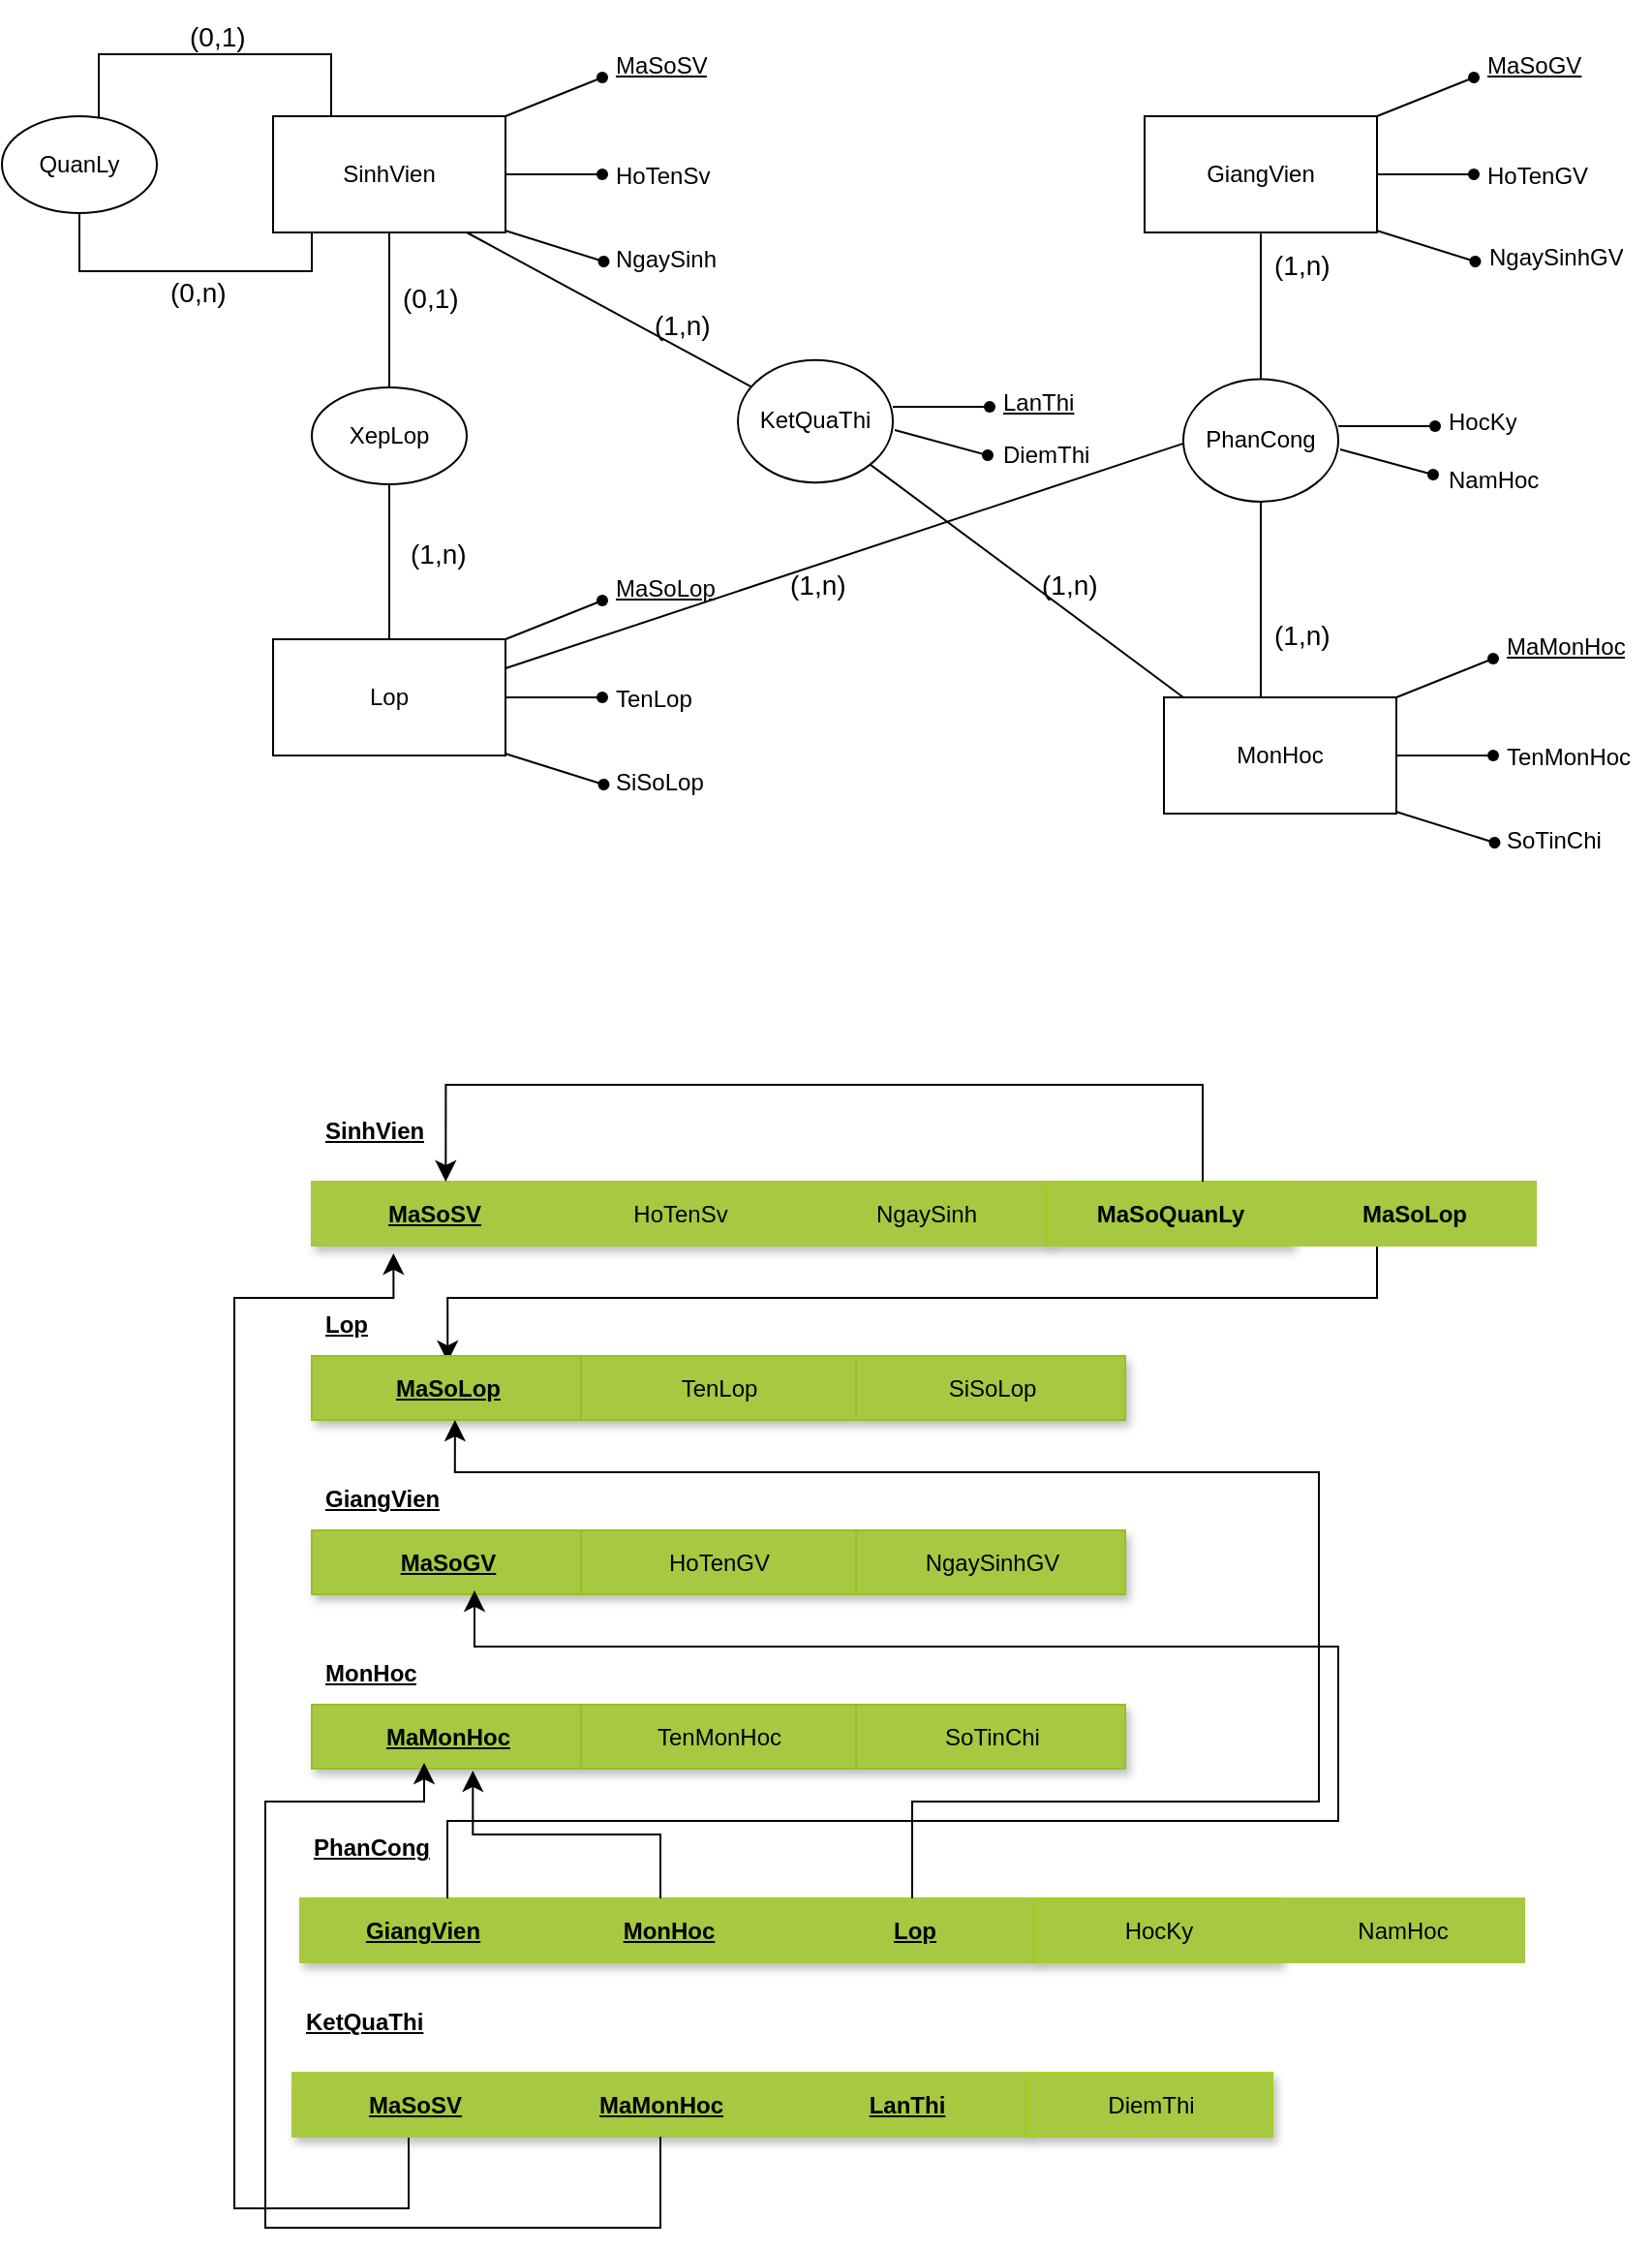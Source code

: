 <mxfile version="24.9.1" pages="7">
  <diagram name="QuanLySinhVien" id="8ce9d11a-91a2-4d17-14d8-a56ed91bf033">
    <mxGraphModel dx="1114" dy="727" grid="1" gridSize="10" guides="1" tooltips="1" connect="1" arrows="1" fold="1" page="1" pageScale="1" pageWidth="1100" pageHeight="850" background="none" math="0" shadow="0">
      <root>
        <mxCell id="0" />
        <mxCell id="1" parent="0" />
        <mxCell id="g8GuRHUI5tYVUXyPOld3-59" value="" style="edgeStyle=segmentEdgeStyle;endArrow=classic;html=1;curved=0;rounded=0;endSize=8;startSize=8;entryX=0.111;entryY=1.121;entryDx=0;entryDy=0;entryPerimeter=0;" edge="1" parent="1" target="GLCcdZFoG38YPsBYYvts-2">
          <mxGeometry width="50" height="50" relative="1" as="geometry">
            <mxPoint x="290" y="1110" as="sourcePoint" />
            <mxPoint x="200" y="640" as="targetPoint" />
            <Array as="points">
              <mxPoint x="290" y="1150" />
              <mxPoint x="200" y="1150" />
              <mxPoint x="200" y="680" />
              <mxPoint x="282" y="680" />
            </Array>
          </mxGeometry>
        </mxCell>
        <mxCell id="g8GuRHUI5tYVUXyPOld3-34" value="" style="edgeStyle=segmentEdgeStyle;endArrow=classic;html=1;curved=0;rounded=0;endSize=8;startSize=8;entryX=0.167;entryY=0.091;entryDx=0;entryDy=0;entryPerimeter=0;" edge="1" parent="1" target="g8GuRHUI5tYVUXyPOld3-3">
          <mxGeometry width="50" height="50" relative="1" as="geometry">
            <mxPoint x="790" y="650" as="sourcePoint" />
            <mxPoint x="310" y="680" as="targetPoint" />
            <Array as="points">
              <mxPoint x="790" y="650" />
              <mxPoint x="790" y="680" />
              <mxPoint x="310" y="680" />
            </Array>
          </mxGeometry>
        </mxCell>
        <mxCell id="Uaxrg7v8FYLNnKoyWZYZ-221" value="" style="shape=partialRectangle;whiteSpace=wrap;html=1;bottom=1;right=1;left=1;top=0;fillColor=none;routingCenterX=-0.5;" parent="1" vertex="1">
          <mxGeometry x="120" y="90" width="120" height="60" as="geometry" />
        </mxCell>
        <mxCell id="Uaxrg7v8FYLNnKoyWZYZ-121" value="" style="group" parent="1" vertex="1" connectable="0">
          <mxGeometry x="680" y="330" width="250" height="131.643" as="geometry" />
        </mxCell>
        <mxCell id="Uaxrg7v8FYLNnKoyWZYZ-122" value="" style="group;fontStyle=4" parent="Uaxrg7v8FYLNnKoyWZYZ-121" vertex="1" connectable="0">
          <mxGeometry y="10" width="187.061" height="121.643" as="geometry" />
        </mxCell>
        <mxCell id="Uaxrg7v8FYLNnKoyWZYZ-123" value="" style="group;rotation=20;" parent="Uaxrg7v8FYLNnKoyWZYZ-122" vertex="1" connectable="0">
          <mxGeometry x="114.19" y="90" width="71.61" height="20" as="geometry" />
        </mxCell>
        <mxCell id="Uaxrg7v8FYLNnKoyWZYZ-124" value="" style="endArrow=none;html=1;rounded=0;movable=1;resizable=1;rotatable=1;deletable=1;editable=1;locked=0;connectable=1;" parent="Uaxrg7v8FYLNnKoyWZYZ-123" source="Uaxrg7v8FYLNnKoyWZYZ-125" edge="1">
          <mxGeometry width="50" height="50" relative="1" as="geometry">
            <mxPoint x="58.481" y="15" as="sourcePoint" />
            <mxPoint x="2.387" y="-2" as="targetPoint" />
          </mxGeometry>
        </mxCell>
        <mxCell id="Uaxrg7v8FYLNnKoyWZYZ-125" value="" style="shape=waypoint;sketch=0;fillStyle=solid;size=6;pointerEvents=1;points=[];fillColor=none;resizable=0;rotatable=0;perimeter=centerPerimeter;snapToPoint=1;rotation=20;" parent="Uaxrg7v8FYLNnKoyWZYZ-123" vertex="1">
          <mxGeometry x="46.547" y="5" width="20" height="20" as="geometry" />
        </mxCell>
        <mxCell id="Uaxrg7v8FYLNnKoyWZYZ-126" value="" style="group" parent="Uaxrg7v8FYLNnKoyWZYZ-122" vertex="1" connectable="0">
          <mxGeometry width="180" height="90" as="geometry" />
        </mxCell>
        <mxCell id="Uaxrg7v8FYLNnKoyWZYZ-127" value="" style="endArrow=none;html=1;rounded=0;movable=0;resizable=0;rotatable=0;deletable=0;editable=0;locked=1;connectable=0;" parent="Uaxrg7v8FYLNnKoyWZYZ-126" edge="1">
          <mxGeometry width="50" height="50" relative="1" as="geometry">
            <mxPoint x="170" y="10" as="sourcePoint" />
            <mxPoint x="120" y="30.0" as="targetPoint" />
          </mxGeometry>
        </mxCell>
        <mxCell id="Uaxrg7v8FYLNnKoyWZYZ-128" value="" style="shape=waypoint;sketch=0;fillStyle=solid;size=6;pointerEvents=1;points=[];fillColor=none;resizable=0;rotatable=0;perimeter=centerPerimeter;snapToPoint=1;movable=0;deletable=0;editable=0;locked=1;connectable=0;" parent="Uaxrg7v8FYLNnKoyWZYZ-126" vertex="1">
          <mxGeometry x="160" width="20" height="20" as="geometry" />
        </mxCell>
        <mxCell id="Uaxrg7v8FYLNnKoyWZYZ-129" value="" style="endArrow=none;html=1;rounded=0;movable=1;resizable=1;rotatable=1;deletable=1;editable=1;locked=0;connectable=1;" parent="Uaxrg7v8FYLNnKoyWZYZ-126" target="Uaxrg7v8FYLNnKoyWZYZ-132" edge="1">
          <mxGeometry width="50" height="50" relative="1" as="geometry">
            <mxPoint x="170" y="60" as="sourcePoint" />
            <mxPoint x="120" y="60" as="targetPoint" />
          </mxGeometry>
        </mxCell>
        <mxCell id="Uaxrg7v8FYLNnKoyWZYZ-130" value="" style="group" parent="Uaxrg7v8FYLNnKoyWZYZ-126" vertex="1" connectable="0">
          <mxGeometry x="120" y="50" width="60" height="20" as="geometry" />
        </mxCell>
        <mxCell id="Uaxrg7v8FYLNnKoyWZYZ-131" value="" style="endArrow=none;html=1;rounded=0;movable=1;resizable=1;rotatable=1;deletable=1;editable=1;locked=0;connectable=1;" parent="Uaxrg7v8FYLNnKoyWZYZ-130" source="Uaxrg7v8FYLNnKoyWZYZ-132" edge="1">
          <mxGeometry width="50" height="50" relative="1" as="geometry">
            <mxPoint x="50" y="10" as="sourcePoint" />
            <mxPoint y="10" as="targetPoint" />
          </mxGeometry>
        </mxCell>
        <mxCell id="Uaxrg7v8FYLNnKoyWZYZ-132" value="" style="shape=waypoint;sketch=0;fillStyle=solid;size=6;pointerEvents=1;points=[];fillColor=none;resizable=0;rotatable=0;perimeter=centerPerimeter;snapToPoint=1;" parent="Uaxrg7v8FYLNnKoyWZYZ-130" vertex="1">
          <mxGeometry x="40" width="20" height="20" as="geometry" />
        </mxCell>
        <mxCell id="Uaxrg7v8FYLNnKoyWZYZ-133" value="MonHoc" style="rounded=0;whiteSpace=wrap;html=1;" parent="Uaxrg7v8FYLNnKoyWZYZ-126" vertex="1">
          <mxGeometry y="30.0" width="120" height="60" as="geometry" />
        </mxCell>
        <mxCell id="Uaxrg7v8FYLNnKoyWZYZ-134" value="" style="shape=table;startSize=0;container=1;collapsible=0;childLayout=tableLayout;fontSize=11;fillColor=none;strokeColor=none;" parent="Uaxrg7v8FYLNnKoyWZYZ-121" vertex="1">
          <mxGeometry x="170" width="80" height="28" as="geometry" />
        </mxCell>
        <mxCell id="Uaxrg7v8FYLNnKoyWZYZ-135" value="" style="shape=tableRow;horizontal=0;startSize=0;swimlaneHead=0;swimlaneBody=0;strokeColor=inherit;top=0;left=0;bottom=0;right=0;collapsible=0;dropTarget=0;fillColor=none;points=[[0,0.5],[1,0.5]];portConstraint=eastwest;fontSize=16;" parent="Uaxrg7v8FYLNnKoyWZYZ-134" vertex="1">
          <mxGeometry width="80" height="28" as="geometry" />
        </mxCell>
        <mxCell id="Uaxrg7v8FYLNnKoyWZYZ-136" value="&lt;u&gt;MaMonHoc&lt;/u&gt;" style="shape=partialRectangle;html=1;whiteSpace=wrap;connectable=0;strokeColor=inherit;overflow=hidden;fillColor=none;top=0;left=0;bottom=0;right=0;pointerEvents=1;fontSize=12;align=left;spacingLeft=5;" parent="Uaxrg7v8FYLNnKoyWZYZ-135" vertex="1">
          <mxGeometry width="80" height="28" as="geometry">
            <mxRectangle width="80" height="28" as="alternateBounds" />
          </mxGeometry>
        </mxCell>
        <mxCell id="Uaxrg7v8FYLNnKoyWZYZ-137" value="" style="shape=table;startSize=0;container=1;collapsible=0;childLayout=tableLayout;fontSize=11;fillColor=none;strokeColor=none;" parent="Uaxrg7v8FYLNnKoyWZYZ-121" vertex="1">
          <mxGeometry x="170" y="56.82" width="80" height="28" as="geometry" />
        </mxCell>
        <mxCell id="Uaxrg7v8FYLNnKoyWZYZ-138" value="" style="shape=tableRow;horizontal=0;startSize=0;swimlaneHead=0;swimlaneBody=0;strokeColor=inherit;top=0;left=0;bottom=0;right=0;collapsible=0;dropTarget=0;fillColor=none;points=[[0,0.5],[1,0.5]];portConstraint=eastwest;fontSize=16;" parent="Uaxrg7v8FYLNnKoyWZYZ-137" vertex="1">
          <mxGeometry width="80" height="28" as="geometry" />
        </mxCell>
        <mxCell id="Uaxrg7v8FYLNnKoyWZYZ-139" value="TenMonHoc" style="shape=partialRectangle;html=1;whiteSpace=wrap;connectable=0;strokeColor=inherit;overflow=hidden;fillColor=none;top=0;left=0;bottom=0;right=0;pointerEvents=1;fontSize=12;align=left;spacingLeft=5;" parent="Uaxrg7v8FYLNnKoyWZYZ-138" vertex="1">
          <mxGeometry width="80" height="28" as="geometry">
            <mxRectangle width="80" height="28" as="alternateBounds" />
          </mxGeometry>
        </mxCell>
        <mxCell id="Uaxrg7v8FYLNnKoyWZYZ-140" value="" style="shape=table;startSize=0;container=1;collapsible=0;childLayout=tableLayout;fontSize=11;fillColor=none;strokeColor=none;" parent="Uaxrg7v8FYLNnKoyWZYZ-121" vertex="1">
          <mxGeometry x="170" y="100" width="60" height="28" as="geometry" />
        </mxCell>
        <mxCell id="Uaxrg7v8FYLNnKoyWZYZ-141" value="" style="shape=tableRow;horizontal=0;startSize=0;swimlaneHead=0;swimlaneBody=0;strokeColor=inherit;top=0;left=0;bottom=0;right=0;collapsible=0;dropTarget=0;fillColor=none;points=[[0,0.5],[1,0.5]];portConstraint=eastwest;fontSize=16;" parent="Uaxrg7v8FYLNnKoyWZYZ-140" vertex="1">
          <mxGeometry width="60" height="28" as="geometry" />
        </mxCell>
        <mxCell id="Uaxrg7v8FYLNnKoyWZYZ-142" value="SoTinChi" style="shape=partialRectangle;html=1;whiteSpace=wrap;connectable=0;strokeColor=inherit;overflow=hidden;fillColor=none;top=0;left=0;bottom=0;right=0;pointerEvents=1;fontSize=12;align=left;spacingLeft=5;" parent="Uaxrg7v8FYLNnKoyWZYZ-141" vertex="1">
          <mxGeometry width="60" height="28" as="geometry">
            <mxRectangle width="60" height="28" as="alternateBounds" />
          </mxGeometry>
        </mxCell>
        <mxCell id="Uaxrg7v8FYLNnKoyWZYZ-143" value="" style="group" parent="1" vertex="1" connectable="0">
          <mxGeometry x="670" y="30" width="230" height="131.64" as="geometry" />
        </mxCell>
        <mxCell id="Uaxrg7v8FYLNnKoyWZYZ-144" value="" style="group;fontStyle=4" parent="Uaxrg7v8FYLNnKoyWZYZ-143" vertex="1" connectable="0">
          <mxGeometry y="10.0" width="187.061" height="121.64" as="geometry" />
        </mxCell>
        <mxCell id="Uaxrg7v8FYLNnKoyWZYZ-145" value="" style="group;rotation=20;" parent="Uaxrg7v8FYLNnKoyWZYZ-144" vertex="1" connectable="0">
          <mxGeometry x="114.19" y="89.998" width="71.61" height="20.0" as="geometry" />
        </mxCell>
        <mxCell id="Uaxrg7v8FYLNnKoyWZYZ-146" value="" style="endArrow=none;html=1;rounded=0;movable=1;resizable=1;rotatable=1;deletable=1;editable=1;locked=0;connectable=1;" parent="Uaxrg7v8FYLNnKoyWZYZ-145" source="Uaxrg7v8FYLNnKoyWZYZ-147" edge="1">
          <mxGeometry width="50" height="50" relative="1" as="geometry">
            <mxPoint x="58.481" y="15.0" as="sourcePoint" />
            <mxPoint x="2.387" y="-2.0" as="targetPoint" />
          </mxGeometry>
        </mxCell>
        <mxCell id="Uaxrg7v8FYLNnKoyWZYZ-147" value="" style="shape=waypoint;sketch=0;fillStyle=solid;size=6;pointerEvents=1;points=[];fillColor=none;resizable=0;rotatable=0;perimeter=centerPerimeter;snapToPoint=1;rotation=20;" parent="Uaxrg7v8FYLNnKoyWZYZ-145" vertex="1">
          <mxGeometry x="46.547" y="5.0" width="20" height="20" as="geometry" />
        </mxCell>
        <mxCell id="Uaxrg7v8FYLNnKoyWZYZ-148" value="" style="group" parent="Uaxrg7v8FYLNnKoyWZYZ-144" vertex="1" connectable="0">
          <mxGeometry width="180" height="89.998" as="geometry" />
        </mxCell>
        <mxCell id="Uaxrg7v8FYLNnKoyWZYZ-149" value="" style="endArrow=none;html=1;rounded=0;movable=0;resizable=0;rotatable=0;deletable=0;editable=0;locked=1;connectable=0;" parent="Uaxrg7v8FYLNnKoyWZYZ-148" edge="1">
          <mxGeometry width="50" height="50" relative="1" as="geometry">
            <mxPoint x="170" y="10.0" as="sourcePoint" />
            <mxPoint x="120" y="29.999" as="targetPoint" />
          </mxGeometry>
        </mxCell>
        <mxCell id="Uaxrg7v8FYLNnKoyWZYZ-150" value="" style="shape=waypoint;sketch=0;fillStyle=solid;size=6;pointerEvents=1;points=[];fillColor=none;resizable=0;rotatable=0;perimeter=centerPerimeter;snapToPoint=1;movable=0;deletable=0;editable=0;locked=1;connectable=0;" parent="Uaxrg7v8FYLNnKoyWZYZ-148" vertex="1">
          <mxGeometry x="160" width="20" height="20" as="geometry" />
        </mxCell>
        <mxCell id="Uaxrg7v8FYLNnKoyWZYZ-151" value="" style="endArrow=none;html=1;rounded=0;movable=1;resizable=1;rotatable=1;deletable=1;editable=1;locked=0;connectable=1;" parent="Uaxrg7v8FYLNnKoyWZYZ-148" target="Uaxrg7v8FYLNnKoyWZYZ-154" edge="1">
          <mxGeometry width="50" height="50" relative="1" as="geometry">
            <mxPoint x="170" y="59.999" as="sourcePoint" />
            <mxPoint x="120" y="59.999" as="targetPoint" />
          </mxGeometry>
        </mxCell>
        <mxCell id="Uaxrg7v8FYLNnKoyWZYZ-152" value="" style="group" parent="Uaxrg7v8FYLNnKoyWZYZ-148" vertex="1" connectable="0">
          <mxGeometry x="120" y="49.999" width="60" height="20.0" as="geometry" />
        </mxCell>
        <mxCell id="Uaxrg7v8FYLNnKoyWZYZ-153" value="" style="endArrow=none;html=1;rounded=0;movable=1;resizable=1;rotatable=1;deletable=1;editable=1;locked=0;connectable=1;" parent="Uaxrg7v8FYLNnKoyWZYZ-152" source="Uaxrg7v8FYLNnKoyWZYZ-154" edge="1">
          <mxGeometry width="50" height="50" relative="1" as="geometry">
            <mxPoint x="50" y="10.0" as="sourcePoint" />
            <mxPoint y="10.0" as="targetPoint" />
          </mxGeometry>
        </mxCell>
        <mxCell id="Uaxrg7v8FYLNnKoyWZYZ-154" value="" style="shape=waypoint;sketch=0;fillStyle=solid;size=6;pointerEvents=1;points=[];fillColor=none;resizable=0;rotatable=0;perimeter=centerPerimeter;snapToPoint=1;" parent="Uaxrg7v8FYLNnKoyWZYZ-152" vertex="1">
          <mxGeometry x="40" width="20" height="20" as="geometry" />
        </mxCell>
        <mxCell id="Uaxrg7v8FYLNnKoyWZYZ-155" value="GiangVien" style="rounded=0;whiteSpace=wrap;html=1;" parent="Uaxrg7v8FYLNnKoyWZYZ-148" vertex="1">
          <mxGeometry y="29.999" width="120" height="59.999" as="geometry" />
        </mxCell>
        <mxCell id="Uaxrg7v8FYLNnKoyWZYZ-156" value="" style="shape=table;startSize=0;container=1;collapsible=0;childLayout=tableLayout;fontSize=11;fillColor=none;strokeColor=none;" parent="Uaxrg7v8FYLNnKoyWZYZ-143" vertex="1">
          <mxGeometry x="170" width="60" height="27.999" as="geometry" />
        </mxCell>
        <mxCell id="Uaxrg7v8FYLNnKoyWZYZ-157" value="" style="shape=tableRow;horizontal=0;startSize=0;swimlaneHead=0;swimlaneBody=0;strokeColor=inherit;top=0;left=0;bottom=0;right=0;collapsible=0;dropTarget=0;fillColor=none;points=[[0,0.5],[1,0.5]];portConstraint=eastwest;fontSize=16;" parent="Uaxrg7v8FYLNnKoyWZYZ-156" vertex="1">
          <mxGeometry width="60" height="28" as="geometry" />
        </mxCell>
        <mxCell id="Uaxrg7v8FYLNnKoyWZYZ-158" value="&lt;u&gt;MaSoGV&lt;/u&gt;" style="shape=partialRectangle;html=1;whiteSpace=wrap;connectable=0;strokeColor=inherit;overflow=hidden;fillColor=none;top=0;left=0;bottom=0;right=0;pointerEvents=1;fontSize=12;align=left;spacingLeft=5;" parent="Uaxrg7v8FYLNnKoyWZYZ-157" vertex="1">
          <mxGeometry width="60" height="28" as="geometry">
            <mxRectangle width="60" height="28" as="alternateBounds" />
          </mxGeometry>
        </mxCell>
        <mxCell id="Uaxrg7v8FYLNnKoyWZYZ-159" value="" style="shape=table;startSize=0;container=1;collapsible=0;childLayout=tableLayout;fontSize=11;fillColor=none;strokeColor=none;" parent="Uaxrg7v8FYLNnKoyWZYZ-143" vertex="1">
          <mxGeometry x="170" y="56.819" width="60" height="27.999" as="geometry" />
        </mxCell>
        <mxCell id="Uaxrg7v8FYLNnKoyWZYZ-160" value="" style="shape=tableRow;horizontal=0;startSize=0;swimlaneHead=0;swimlaneBody=0;strokeColor=inherit;top=0;left=0;bottom=0;right=0;collapsible=0;dropTarget=0;fillColor=none;points=[[0,0.5],[1,0.5]];portConstraint=eastwest;fontSize=16;" parent="Uaxrg7v8FYLNnKoyWZYZ-159" vertex="1">
          <mxGeometry width="60" height="28" as="geometry" />
        </mxCell>
        <mxCell id="Uaxrg7v8FYLNnKoyWZYZ-161" value="HoTenGV" style="shape=partialRectangle;html=1;whiteSpace=wrap;connectable=0;strokeColor=inherit;overflow=hidden;fillColor=none;top=0;left=0;bottom=0;right=0;pointerEvents=1;fontSize=12;align=left;spacingLeft=5;" parent="Uaxrg7v8FYLNnKoyWZYZ-160" vertex="1">
          <mxGeometry width="60" height="28" as="geometry">
            <mxRectangle width="60" height="28" as="alternateBounds" />
          </mxGeometry>
        </mxCell>
        <mxCell id="Uaxrg7v8FYLNnKoyWZYZ-162" value="" style="shape=table;startSize=0;container=1;collapsible=0;childLayout=tableLayout;fontSize=11;fillColor=none;strokeColor=none;" parent="Uaxrg7v8FYLNnKoyWZYZ-143" vertex="1">
          <mxGeometry x="170.74" y="95" width="90" height="35" as="geometry" />
        </mxCell>
        <mxCell id="Uaxrg7v8FYLNnKoyWZYZ-163" value="" style="shape=tableRow;horizontal=0;startSize=0;swimlaneHead=0;swimlaneBody=0;strokeColor=inherit;top=0;left=0;bottom=0;right=0;collapsible=0;dropTarget=0;fillColor=none;points=[[0,0.5],[1,0.5]];portConstraint=eastwest;fontSize=16;" parent="Uaxrg7v8FYLNnKoyWZYZ-162" vertex="1">
          <mxGeometry width="90" height="35" as="geometry" />
        </mxCell>
        <mxCell id="Uaxrg7v8FYLNnKoyWZYZ-164" value="NgaySinhGV" style="shape=partialRectangle;html=1;whiteSpace=wrap;connectable=0;strokeColor=inherit;overflow=hidden;fillColor=none;top=0;left=0;bottom=0;right=0;pointerEvents=1;fontSize=12;align=left;spacingLeft=5;" parent="Uaxrg7v8FYLNnKoyWZYZ-163" vertex="1">
          <mxGeometry width="90" height="35" as="geometry">
            <mxRectangle width="90" height="35" as="alternateBounds" />
          </mxGeometry>
        </mxCell>
        <mxCell id="Uaxrg7v8FYLNnKoyWZYZ-99" value="" style="group" parent="1" vertex="1" connectable="0">
          <mxGeometry x="220" y="300" width="230" height="131.643" as="geometry" />
        </mxCell>
        <mxCell id="Uaxrg7v8FYLNnKoyWZYZ-100" value="" style="group;fontStyle=4" parent="Uaxrg7v8FYLNnKoyWZYZ-99" vertex="1" connectable="0">
          <mxGeometry y="10" width="187.061" height="121.643" as="geometry" />
        </mxCell>
        <mxCell id="Uaxrg7v8FYLNnKoyWZYZ-101" value="" style="group;rotation=20;" parent="Uaxrg7v8FYLNnKoyWZYZ-100" vertex="1" connectable="0">
          <mxGeometry x="114.19" y="90" width="71.61" height="20" as="geometry" />
        </mxCell>
        <mxCell id="Uaxrg7v8FYLNnKoyWZYZ-102" value="" style="endArrow=none;html=1;rounded=0;movable=1;resizable=1;rotatable=1;deletable=1;editable=1;locked=0;connectable=1;" parent="Uaxrg7v8FYLNnKoyWZYZ-101" source="Uaxrg7v8FYLNnKoyWZYZ-103" edge="1">
          <mxGeometry width="50" height="50" relative="1" as="geometry">
            <mxPoint x="58.481" y="15" as="sourcePoint" />
            <mxPoint x="2.387" y="-2" as="targetPoint" />
          </mxGeometry>
        </mxCell>
        <mxCell id="Uaxrg7v8FYLNnKoyWZYZ-103" value="" style="shape=waypoint;sketch=0;fillStyle=solid;size=6;pointerEvents=1;points=[];fillColor=none;resizable=0;rotatable=0;perimeter=centerPerimeter;snapToPoint=1;rotation=20;" parent="Uaxrg7v8FYLNnKoyWZYZ-101" vertex="1">
          <mxGeometry x="46.547" y="5" width="20" height="20" as="geometry" />
        </mxCell>
        <mxCell id="Uaxrg7v8FYLNnKoyWZYZ-104" value="" style="group" parent="Uaxrg7v8FYLNnKoyWZYZ-100" vertex="1" connectable="0">
          <mxGeometry width="180" height="90" as="geometry" />
        </mxCell>
        <mxCell id="Uaxrg7v8FYLNnKoyWZYZ-111" value="Lop" style="rounded=0;whiteSpace=wrap;html=1;" parent="Uaxrg7v8FYLNnKoyWZYZ-104" vertex="1">
          <mxGeometry y="30.0" width="120" height="60" as="geometry" />
        </mxCell>
        <mxCell id="Uaxrg7v8FYLNnKoyWZYZ-105" value="" style="endArrow=none;html=1;rounded=0;movable=0;resizable=0;rotatable=0;deletable=0;editable=0;locked=1;connectable=0;" parent="Uaxrg7v8FYLNnKoyWZYZ-104" edge="1">
          <mxGeometry width="50" height="50" relative="1" as="geometry">
            <mxPoint x="170" y="10" as="sourcePoint" />
            <mxPoint x="120" y="30.0" as="targetPoint" />
          </mxGeometry>
        </mxCell>
        <mxCell id="Uaxrg7v8FYLNnKoyWZYZ-106" value="" style="shape=waypoint;sketch=0;fillStyle=solid;size=6;pointerEvents=1;points=[];fillColor=none;resizable=0;rotatable=0;perimeter=centerPerimeter;snapToPoint=1;movable=0;deletable=0;editable=0;locked=1;connectable=0;" parent="Uaxrg7v8FYLNnKoyWZYZ-104" vertex="1">
          <mxGeometry x="160" width="20" height="20" as="geometry" />
        </mxCell>
        <mxCell id="Uaxrg7v8FYLNnKoyWZYZ-107" value="" style="endArrow=none;html=1;rounded=0;movable=1;resizable=1;rotatable=1;deletable=1;editable=1;locked=0;connectable=1;" parent="Uaxrg7v8FYLNnKoyWZYZ-104" target="Uaxrg7v8FYLNnKoyWZYZ-110" edge="1">
          <mxGeometry width="50" height="50" relative="1" as="geometry">
            <mxPoint x="170" y="60" as="sourcePoint" />
            <mxPoint x="120" y="60" as="targetPoint" />
          </mxGeometry>
        </mxCell>
        <mxCell id="Uaxrg7v8FYLNnKoyWZYZ-108" value="" style="group" parent="Uaxrg7v8FYLNnKoyWZYZ-104" vertex="1" connectable="0">
          <mxGeometry x="120" y="50" width="60" height="20" as="geometry" />
        </mxCell>
        <mxCell id="Uaxrg7v8FYLNnKoyWZYZ-109" value="" style="endArrow=none;html=1;rounded=0;movable=1;resizable=1;rotatable=1;deletable=1;editable=1;locked=0;connectable=1;" parent="Uaxrg7v8FYLNnKoyWZYZ-108" source="Uaxrg7v8FYLNnKoyWZYZ-110" edge="1">
          <mxGeometry width="50" height="50" relative="1" as="geometry">
            <mxPoint x="50" y="10" as="sourcePoint" />
            <mxPoint y="10" as="targetPoint" />
          </mxGeometry>
        </mxCell>
        <mxCell id="Uaxrg7v8FYLNnKoyWZYZ-110" value="" style="shape=waypoint;sketch=0;fillStyle=solid;size=6;pointerEvents=1;points=[];fillColor=none;resizable=0;rotatable=0;perimeter=centerPerimeter;snapToPoint=1;" parent="Uaxrg7v8FYLNnKoyWZYZ-108" vertex="1">
          <mxGeometry x="40" width="20" height="20" as="geometry" />
        </mxCell>
        <mxCell id="Uaxrg7v8FYLNnKoyWZYZ-112" value="" style="shape=table;startSize=0;container=1;collapsible=0;childLayout=tableLayout;fontSize=11;fillColor=none;strokeColor=none;" parent="Uaxrg7v8FYLNnKoyWZYZ-99" vertex="1">
          <mxGeometry x="170" width="60" height="28" as="geometry" />
        </mxCell>
        <mxCell id="Uaxrg7v8FYLNnKoyWZYZ-113" value="" style="shape=tableRow;horizontal=0;startSize=0;swimlaneHead=0;swimlaneBody=0;strokeColor=inherit;top=0;left=0;bottom=0;right=0;collapsible=0;dropTarget=0;fillColor=none;points=[[0,0.5],[1,0.5]];portConstraint=eastwest;fontSize=16;" parent="Uaxrg7v8FYLNnKoyWZYZ-112" vertex="1">
          <mxGeometry width="60" height="28" as="geometry" />
        </mxCell>
        <mxCell id="Uaxrg7v8FYLNnKoyWZYZ-114" value="&lt;u&gt;MaSoLop&lt;/u&gt;" style="shape=partialRectangle;html=1;whiteSpace=wrap;connectable=0;strokeColor=inherit;overflow=hidden;fillColor=none;top=0;left=0;bottom=0;right=0;pointerEvents=1;fontSize=12;align=left;spacingLeft=5;" parent="Uaxrg7v8FYLNnKoyWZYZ-113" vertex="1">
          <mxGeometry width="60" height="28" as="geometry">
            <mxRectangle width="60" height="28" as="alternateBounds" />
          </mxGeometry>
        </mxCell>
        <mxCell id="Uaxrg7v8FYLNnKoyWZYZ-115" value="" style="shape=table;startSize=0;container=1;collapsible=0;childLayout=tableLayout;fontSize=11;fillColor=none;strokeColor=none;" parent="Uaxrg7v8FYLNnKoyWZYZ-99" vertex="1">
          <mxGeometry x="170" y="56.82" width="60" height="28" as="geometry" />
        </mxCell>
        <mxCell id="Uaxrg7v8FYLNnKoyWZYZ-116" value="" style="shape=tableRow;horizontal=0;startSize=0;swimlaneHead=0;swimlaneBody=0;strokeColor=inherit;top=0;left=0;bottom=0;right=0;collapsible=0;dropTarget=0;fillColor=none;points=[[0,0.5],[1,0.5]];portConstraint=eastwest;fontSize=16;" parent="Uaxrg7v8FYLNnKoyWZYZ-115" vertex="1">
          <mxGeometry width="60" height="28" as="geometry" />
        </mxCell>
        <mxCell id="Uaxrg7v8FYLNnKoyWZYZ-117" value="TenLop" style="shape=partialRectangle;html=1;whiteSpace=wrap;connectable=0;strokeColor=inherit;overflow=hidden;fillColor=none;top=0;left=0;bottom=0;right=0;pointerEvents=1;fontSize=12;align=left;spacingLeft=5;" parent="Uaxrg7v8FYLNnKoyWZYZ-116" vertex="1">
          <mxGeometry width="60" height="28" as="geometry">
            <mxRectangle width="60" height="28" as="alternateBounds" />
          </mxGeometry>
        </mxCell>
        <mxCell id="Uaxrg7v8FYLNnKoyWZYZ-118" value="" style="shape=table;startSize=0;container=1;collapsible=0;childLayout=tableLayout;fontSize=11;fillColor=none;strokeColor=none;" parent="Uaxrg7v8FYLNnKoyWZYZ-99" vertex="1">
          <mxGeometry x="170" y="100" width="60" height="28" as="geometry" />
        </mxCell>
        <mxCell id="Uaxrg7v8FYLNnKoyWZYZ-119" value="" style="shape=tableRow;horizontal=0;startSize=0;swimlaneHead=0;swimlaneBody=0;strokeColor=inherit;top=0;left=0;bottom=0;right=0;collapsible=0;dropTarget=0;fillColor=none;points=[[0,0.5],[1,0.5]];portConstraint=eastwest;fontSize=16;" parent="Uaxrg7v8FYLNnKoyWZYZ-118" vertex="1">
          <mxGeometry width="60" height="28" as="geometry" />
        </mxCell>
        <mxCell id="Uaxrg7v8FYLNnKoyWZYZ-120" value="SiSoLop" style="shape=partialRectangle;html=1;whiteSpace=wrap;connectable=0;strokeColor=inherit;overflow=hidden;fillColor=none;top=0;left=0;bottom=0;right=0;pointerEvents=1;fontSize=12;align=left;spacingLeft=5;" parent="Uaxrg7v8FYLNnKoyWZYZ-119" vertex="1">
          <mxGeometry width="60" height="28" as="geometry">
            <mxRectangle width="60" height="28" as="alternateBounds" />
          </mxGeometry>
        </mxCell>
        <mxCell id="Uaxrg7v8FYLNnKoyWZYZ-175" value="" style="shape=table;startSize=0;container=1;collapsible=0;childLayout=tableLayout;fontSize=11;fillColor=none;strokeColor=none;" parent="Uaxrg7v8FYLNnKoyWZYZ-99" vertex="1">
          <mxGeometry x="63.53" y="-18" width="60" height="28" as="geometry" />
        </mxCell>
        <mxCell id="Uaxrg7v8FYLNnKoyWZYZ-176" value="" style="shape=tableRow;horizontal=0;startSize=0;swimlaneHead=0;swimlaneBody=0;strokeColor=inherit;top=0;left=0;bottom=0;right=0;collapsible=0;dropTarget=0;fillColor=none;points=[[0,0.5],[1,0.5]];portConstraint=eastwest;fontSize=16;" parent="Uaxrg7v8FYLNnKoyWZYZ-175" vertex="1">
          <mxGeometry width="60" height="28" as="geometry" />
        </mxCell>
        <mxCell id="Uaxrg7v8FYLNnKoyWZYZ-177" value="&lt;span style=&quot;font-size: 14px;&quot;&gt;(1,n)&lt;/span&gt;" style="shape=partialRectangle;html=1;whiteSpace=wrap;connectable=0;strokeColor=inherit;overflow=hidden;fillColor=none;top=0;left=0;bottom=0;right=0;pointerEvents=1;fontSize=12;align=left;spacingLeft=5;" parent="Uaxrg7v8FYLNnKoyWZYZ-176" vertex="1">
          <mxGeometry width="60" height="28" as="geometry">
            <mxRectangle width="60" height="28" as="alternateBounds" />
          </mxGeometry>
        </mxCell>
        <mxCell id="Uaxrg7v8FYLNnKoyWZYZ-183" value="" style="group" parent="1" vertex="1" connectable="0">
          <mxGeometry x="240" y="150" width="100" height="190" as="geometry" />
        </mxCell>
        <mxCell id="Uaxrg7v8FYLNnKoyWZYZ-166" value="XepLop" style="ellipse;whiteSpace=wrap;html=1;" parent="Uaxrg7v8FYLNnKoyWZYZ-183" vertex="1">
          <mxGeometry y="60" width="80" height="50" as="geometry" />
        </mxCell>
        <mxCell id="Uaxrg7v8FYLNnKoyWZYZ-167" value="" style="endArrow=none;html=1;rounded=0;entryX=0.5;entryY=1;entryDx=0;entryDy=0;" parent="Uaxrg7v8FYLNnKoyWZYZ-183" target="Uaxrg7v8FYLNnKoyWZYZ-17" edge="1">
          <mxGeometry width="50" height="50" relative="1" as="geometry">
            <mxPoint x="40" y="60" as="sourcePoint" />
            <mxPoint x="90" y="10" as="targetPoint" />
          </mxGeometry>
        </mxCell>
        <mxCell id="Uaxrg7v8FYLNnKoyWZYZ-169" value="" style="endArrow=none;html=1;rounded=0;entryX=0.5;entryY=1;entryDx=0;entryDy=0;" parent="Uaxrg7v8FYLNnKoyWZYZ-183" edge="1">
          <mxGeometry width="50" height="50" relative="1" as="geometry">
            <mxPoint x="40" y="190" as="sourcePoint" />
            <mxPoint x="40" y="110" as="targetPoint" />
          </mxGeometry>
        </mxCell>
        <mxCell id="Uaxrg7v8FYLNnKoyWZYZ-178" value="" style="shape=table;startSize=0;container=1;collapsible=0;childLayout=tableLayout;fontSize=11;fillColor=none;strokeColor=none;" parent="Uaxrg7v8FYLNnKoyWZYZ-183" vertex="1">
          <mxGeometry x="40" width="60" height="28" as="geometry" />
        </mxCell>
        <mxCell id="Uaxrg7v8FYLNnKoyWZYZ-179" value="" style="shape=tableRow;horizontal=0;startSize=0;swimlaneHead=0;swimlaneBody=0;strokeColor=inherit;top=0;left=0;bottom=0;right=0;collapsible=0;dropTarget=0;fillColor=none;points=[[0,0.5],[1,0.5]];portConstraint=eastwest;fontSize=16;" parent="Uaxrg7v8FYLNnKoyWZYZ-178" vertex="1">
          <mxGeometry width="60" height="28" as="geometry" />
        </mxCell>
        <mxCell id="Uaxrg7v8FYLNnKoyWZYZ-180" value="&lt;span style=&quot;font-size: 14px;&quot;&gt;(0,1)&lt;/span&gt;" style="shape=partialRectangle;html=1;whiteSpace=wrap;connectable=0;strokeColor=inherit;overflow=hidden;fillColor=none;top=0;left=0;bottom=0;right=0;pointerEvents=1;fontSize=12;align=left;spacingLeft=5;" parent="Uaxrg7v8FYLNnKoyWZYZ-179" vertex="1">
          <mxGeometry width="60" height="28" as="geometry">
            <mxRectangle width="60" height="28" as="alternateBounds" />
          </mxGeometry>
        </mxCell>
        <mxCell id="Uaxrg7v8FYLNnKoyWZYZ-185" value="" style="group" parent="1" vertex="1" connectable="0">
          <mxGeometry x="690" y="130" width="140" height="240" as="geometry" />
        </mxCell>
        <mxCell id="Uaxrg7v8FYLNnKoyWZYZ-186" value="PhanCong" style="ellipse;whiteSpace=wrap;html=1;" parent="Uaxrg7v8FYLNnKoyWZYZ-185" vertex="1">
          <mxGeometry y="75.789" width="80" height="63.158" as="geometry" />
        </mxCell>
        <mxCell id="Uaxrg7v8FYLNnKoyWZYZ-187" value="" style="endArrow=none;html=1;rounded=0;entryX=0;entryY=0.029;entryDx=0;entryDy=0;entryPerimeter=0;" parent="Uaxrg7v8FYLNnKoyWZYZ-185" target="Uaxrg7v8FYLNnKoyWZYZ-190" edge="1">
          <mxGeometry width="50" height="50" relative="1" as="geometry">
            <mxPoint x="40" y="75.789" as="sourcePoint" />
            <mxPoint x="90" y="12.632" as="targetPoint" />
          </mxGeometry>
        </mxCell>
        <mxCell id="Uaxrg7v8FYLNnKoyWZYZ-188" value="" style="endArrow=none;html=1;rounded=0;entryX=0.5;entryY=1;entryDx=0;entryDy=0;" parent="Uaxrg7v8FYLNnKoyWZYZ-185" edge="1">
          <mxGeometry width="50" height="50" relative="1" as="geometry">
            <mxPoint x="40" y="240" as="sourcePoint" />
            <mxPoint x="40" y="138.947" as="targetPoint" />
          </mxGeometry>
        </mxCell>
        <mxCell id="Uaxrg7v8FYLNnKoyWZYZ-189" value="" style="shape=table;startSize=0;container=1;collapsible=0;childLayout=tableLayout;fontSize=11;fillColor=none;strokeColor=none;" parent="Uaxrg7v8FYLNnKoyWZYZ-185" vertex="1">
          <mxGeometry x="40" y="-0.37" width="60" height="35.368" as="geometry" />
        </mxCell>
        <mxCell id="Uaxrg7v8FYLNnKoyWZYZ-190" value="" style="shape=tableRow;horizontal=0;startSize=0;swimlaneHead=0;swimlaneBody=0;strokeColor=inherit;top=0;left=0;bottom=0;right=0;collapsible=0;dropTarget=0;fillColor=none;points=[[0,0.5],[1,0.5]];portConstraint=eastwest;fontSize=16;" parent="Uaxrg7v8FYLNnKoyWZYZ-189" vertex="1">
          <mxGeometry width="60" height="35" as="geometry" />
        </mxCell>
        <mxCell id="Uaxrg7v8FYLNnKoyWZYZ-191" value="&lt;span style=&quot;font-size: 14px;&quot;&gt;(1,n)&lt;/span&gt;" style="shape=partialRectangle;html=1;whiteSpace=wrap;connectable=0;strokeColor=inherit;overflow=hidden;fillColor=none;top=0;left=0;bottom=0;right=0;pointerEvents=1;fontSize=12;align=left;spacingLeft=5;" parent="Uaxrg7v8FYLNnKoyWZYZ-190" vertex="1">
          <mxGeometry width="60" height="35" as="geometry">
            <mxRectangle width="60" height="35" as="alternateBounds" />
          </mxGeometry>
        </mxCell>
        <mxCell id="Uaxrg7v8FYLNnKoyWZYZ-194" value="" style="group" parent="Uaxrg7v8FYLNnKoyWZYZ-185" vertex="1" connectable="0">
          <mxGeometry x="80" y="90" width="60" height="20" as="geometry" />
        </mxCell>
        <mxCell id="Uaxrg7v8FYLNnKoyWZYZ-195" value="" style="endArrow=none;html=1;rounded=0;movable=1;resizable=1;rotatable=1;deletable=1;editable=1;locked=0;connectable=1;" parent="Uaxrg7v8FYLNnKoyWZYZ-194" source="Uaxrg7v8FYLNnKoyWZYZ-196" edge="1">
          <mxGeometry width="50" height="50" relative="1" as="geometry">
            <mxPoint x="50" y="10" as="sourcePoint" />
            <mxPoint y="10" as="targetPoint" />
          </mxGeometry>
        </mxCell>
        <mxCell id="Uaxrg7v8FYLNnKoyWZYZ-196" value="" style="shape=waypoint;sketch=0;fillStyle=solid;size=6;pointerEvents=1;points=[];fillColor=none;resizable=0;rotatable=0;perimeter=centerPerimeter;snapToPoint=1;" parent="Uaxrg7v8FYLNnKoyWZYZ-194" vertex="1">
          <mxGeometry x="40" width="20" height="20" as="geometry" />
        </mxCell>
        <mxCell id="Uaxrg7v8FYLNnKoyWZYZ-197" value="" style="group;rotation=15;" parent="Uaxrg7v8FYLNnKoyWZYZ-185" vertex="1" connectable="0">
          <mxGeometry x="80" y="110.0" width="60" height="20" as="geometry" />
        </mxCell>
        <mxCell id="Uaxrg7v8FYLNnKoyWZYZ-198" value="" style="endArrow=none;html=1;rounded=0;movable=1;resizable=1;rotatable=1;deletable=1;editable=1;locked=0;connectable=1;" parent="Uaxrg7v8FYLNnKoyWZYZ-197" source="Uaxrg7v8FYLNnKoyWZYZ-199" edge="1">
          <mxGeometry width="50" height="50" relative="1" as="geometry">
            <mxPoint x="49" y="15" as="sourcePoint" />
            <mxPoint x="1" y="2" as="targetPoint" />
          </mxGeometry>
        </mxCell>
        <mxCell id="Uaxrg7v8FYLNnKoyWZYZ-199" value="" style="shape=waypoint;sketch=0;fillStyle=solid;size=6;pointerEvents=1;points=[];fillColor=none;resizable=0;rotatable=0;perimeter=centerPerimeter;snapToPoint=1;rotation=15;" parent="Uaxrg7v8FYLNnKoyWZYZ-197" vertex="1">
          <mxGeometry x="39" y="5" width="20" height="20" as="geometry" />
        </mxCell>
        <mxCell id="Uaxrg7v8FYLNnKoyWZYZ-202" value="" style="shape=table;startSize=0;container=1;collapsible=0;childLayout=tableLayout;fontSize=11;fillColor=none;strokeColor=none;" parent="Uaxrg7v8FYLNnKoyWZYZ-185" vertex="1">
          <mxGeometry x="40" y="190" width="60" height="35.368" as="geometry" />
        </mxCell>
        <mxCell id="Uaxrg7v8FYLNnKoyWZYZ-203" value="" style="shape=tableRow;horizontal=0;startSize=0;swimlaneHead=0;swimlaneBody=0;strokeColor=inherit;top=0;left=0;bottom=0;right=0;collapsible=0;dropTarget=0;fillColor=none;points=[[0,0.5],[1,0.5]];portConstraint=eastwest;fontSize=16;" parent="Uaxrg7v8FYLNnKoyWZYZ-202" vertex="1">
          <mxGeometry width="60" height="35" as="geometry" />
        </mxCell>
        <mxCell id="Uaxrg7v8FYLNnKoyWZYZ-204" value="&lt;span style=&quot;font-size: 14px;&quot;&gt;(1,n)&lt;/span&gt;" style="shape=partialRectangle;html=1;whiteSpace=wrap;connectable=0;strokeColor=inherit;overflow=hidden;fillColor=none;top=0;left=0;bottom=0;right=0;pointerEvents=1;fontSize=12;align=left;spacingLeft=5;" parent="Uaxrg7v8FYLNnKoyWZYZ-203" vertex="1">
          <mxGeometry width="60" height="35" as="geometry">
            <mxRectangle width="60" height="35" as="alternateBounds" />
          </mxGeometry>
        </mxCell>
        <mxCell id="Uaxrg7v8FYLNnKoyWZYZ-192" value="" style="endArrow=none;html=1;rounded=0;entryX=0.5;entryY=1;entryDx=0;entryDy=0;exitX=1;exitY=0.25;exitDx=0;exitDy=0;" parent="1" source="Uaxrg7v8FYLNnKoyWZYZ-111" edge="1">
          <mxGeometry width="50" height="50" relative="1" as="geometry">
            <mxPoint x="690" y="340" as="sourcePoint" />
            <mxPoint x="690" y="238.947" as="targetPoint" />
          </mxGeometry>
        </mxCell>
        <mxCell id="Uaxrg7v8FYLNnKoyWZYZ-200" value="HocKy" style="shape=partialRectangle;html=1;whiteSpace=wrap;connectable=0;strokeColor=inherit;overflow=hidden;fillColor=none;top=0;left=0;bottom=0;right=0;pointerEvents=1;fontSize=12;align=left;spacingLeft=5;" parent="1" vertex="1">
          <mxGeometry x="820" y="210" width="90" height="35" as="geometry">
            <mxRectangle width="90" height="35" as="alternateBounds" />
          </mxGeometry>
        </mxCell>
        <mxCell id="Uaxrg7v8FYLNnKoyWZYZ-201" value="NamHoc" style="shape=partialRectangle;html=1;whiteSpace=wrap;connectable=0;strokeColor=inherit;overflow=hidden;fillColor=none;top=0;left=0;bottom=0;right=0;pointerEvents=1;fontSize=12;align=left;spacingLeft=5;" parent="1" vertex="1">
          <mxGeometry x="820" y="240" width="90" height="35" as="geometry">
            <mxRectangle width="90" height="35" as="alternateBounds" />
          </mxGeometry>
        </mxCell>
        <mxCell id="Uaxrg7v8FYLNnKoyWZYZ-205" value="" style="shape=table;startSize=0;container=1;collapsible=0;childLayout=tableLayout;fontSize=11;fillColor=none;strokeColor=none;" parent="1" vertex="1">
          <mxGeometry x="480" y="294.63" width="60" height="35.368" as="geometry" />
        </mxCell>
        <mxCell id="Uaxrg7v8FYLNnKoyWZYZ-206" value="" style="shape=tableRow;horizontal=0;startSize=0;swimlaneHead=0;swimlaneBody=0;strokeColor=inherit;top=0;left=0;bottom=0;right=0;collapsible=0;dropTarget=0;fillColor=none;points=[[0,0.5],[1,0.5]];portConstraint=eastwest;fontSize=16;" parent="Uaxrg7v8FYLNnKoyWZYZ-205" vertex="1">
          <mxGeometry width="60" height="35" as="geometry" />
        </mxCell>
        <mxCell id="Uaxrg7v8FYLNnKoyWZYZ-207" value="&lt;span style=&quot;font-size: 14px;&quot;&gt;(1,n)&lt;/span&gt;" style="shape=partialRectangle;html=1;whiteSpace=wrap;connectable=0;strokeColor=inherit;overflow=hidden;fillColor=none;top=0;left=0;bottom=0;right=0;pointerEvents=1;fontSize=12;align=left;spacingLeft=5;" parent="Uaxrg7v8FYLNnKoyWZYZ-206" vertex="1">
          <mxGeometry width="60" height="35" as="geometry">
            <mxRectangle width="60" height="35" as="alternateBounds" />
          </mxGeometry>
        </mxCell>
        <mxCell id="Uaxrg7v8FYLNnKoyWZYZ-208" value="" style="group" parent="1" vertex="1" connectable="0">
          <mxGeometry x="80" y="10" width="170" height="190" as="geometry" />
        </mxCell>
        <mxCell id="Uaxrg7v8FYLNnKoyWZYZ-222" value="" style="shape=partialRectangle;whiteSpace=wrap;html=1;bottom=1;right=1;left=1;top=0;fillColor=none;routingCenterX=-0.5;rotation=-180;" parent="Uaxrg7v8FYLNnKoyWZYZ-208" vertex="1">
          <mxGeometry x="50" y="28" width="120" height="60" as="geometry" />
        </mxCell>
        <mxCell id="Uaxrg7v8FYLNnKoyWZYZ-209" value="QuanLy" style="ellipse;whiteSpace=wrap;html=1;" parent="Uaxrg7v8FYLNnKoyWZYZ-208" vertex="1">
          <mxGeometry y="60" width="80" height="50" as="geometry" />
        </mxCell>
        <mxCell id="Uaxrg7v8FYLNnKoyWZYZ-224" value="&lt;span style=&quot;font-size: 14px;&quot;&gt;(0,n)&lt;/span&gt;" style="shape=partialRectangle;html=1;whiteSpace=wrap;connectable=0;strokeColor=inherit;overflow=hidden;fillColor=none;top=0;left=0;bottom=0;right=0;pointerEvents=1;fontSize=12;align=left;spacingLeft=5;" parent="Uaxrg7v8FYLNnKoyWZYZ-208" vertex="1">
          <mxGeometry x="80" y="140" width="60" height="20" as="geometry">
            <mxRectangle width="60" height="20" as="alternateBounds" />
          </mxGeometry>
        </mxCell>
        <mxCell id="Uaxrg7v8FYLNnKoyWZYZ-98" value="" style="group" parent="1" vertex="1" connectable="0">
          <mxGeometry x="220" y="30" width="230" height="131.643" as="geometry" />
        </mxCell>
        <mxCell id="Uaxrg7v8FYLNnKoyWZYZ-43" value="" style="group;fontStyle=4" parent="Uaxrg7v8FYLNnKoyWZYZ-98" vertex="1" connectable="0">
          <mxGeometry y="10" width="187.061" height="121.643" as="geometry" />
        </mxCell>
        <mxCell id="Uaxrg7v8FYLNnKoyWZYZ-13" value="" style="group;rotation=20;" parent="Uaxrg7v8FYLNnKoyWZYZ-43" vertex="1" connectable="0">
          <mxGeometry x="114.19" y="90" width="71.61" height="20" as="geometry" />
        </mxCell>
        <mxCell id="Uaxrg7v8FYLNnKoyWZYZ-14" value="" style="endArrow=none;html=1;rounded=0;movable=1;resizable=1;rotatable=1;deletable=1;editable=1;locked=0;connectable=1;" parent="Uaxrg7v8FYLNnKoyWZYZ-13" source="Uaxrg7v8FYLNnKoyWZYZ-15" edge="1">
          <mxGeometry width="50" height="50" relative="1" as="geometry">
            <mxPoint x="58.481" y="15" as="sourcePoint" />
            <mxPoint x="2.387" y="-2" as="targetPoint" />
          </mxGeometry>
        </mxCell>
        <mxCell id="Uaxrg7v8FYLNnKoyWZYZ-15" value="" style="shape=waypoint;sketch=0;fillStyle=solid;size=6;pointerEvents=1;points=[];fillColor=none;resizable=0;rotatable=0;perimeter=centerPerimeter;snapToPoint=1;rotation=20;" parent="Uaxrg7v8FYLNnKoyWZYZ-13" vertex="1">
          <mxGeometry x="46.547" y="5" width="20" height="20" as="geometry" />
        </mxCell>
        <mxCell id="Uaxrg7v8FYLNnKoyWZYZ-18" value="" style="group" parent="Uaxrg7v8FYLNnKoyWZYZ-43" vertex="1" connectable="0">
          <mxGeometry width="180" height="90" as="geometry" />
        </mxCell>
        <mxCell id="Uaxrg7v8FYLNnKoyWZYZ-5" value="" style="endArrow=none;html=1;rounded=0;movable=0;resizable=0;rotatable=0;deletable=0;editable=0;locked=1;connectable=0;" parent="Uaxrg7v8FYLNnKoyWZYZ-18" edge="1">
          <mxGeometry width="50" height="50" relative="1" as="geometry">
            <mxPoint x="170" y="10" as="sourcePoint" />
            <mxPoint x="120" y="30.0" as="targetPoint" />
          </mxGeometry>
        </mxCell>
        <mxCell id="Uaxrg7v8FYLNnKoyWZYZ-8" value="" style="shape=waypoint;sketch=0;fillStyle=solid;size=6;pointerEvents=1;points=[];fillColor=none;resizable=0;rotatable=0;perimeter=centerPerimeter;snapToPoint=1;movable=0;deletable=0;editable=0;locked=1;connectable=0;" parent="Uaxrg7v8FYLNnKoyWZYZ-18" vertex="1">
          <mxGeometry x="160" width="20" height="20" as="geometry" />
        </mxCell>
        <mxCell id="Uaxrg7v8FYLNnKoyWZYZ-11" value="" style="endArrow=none;html=1;rounded=0;movable=1;resizable=1;rotatable=1;deletable=1;editable=1;locked=0;connectable=1;" parent="Uaxrg7v8FYLNnKoyWZYZ-18" target="Uaxrg7v8FYLNnKoyWZYZ-10" edge="1">
          <mxGeometry width="50" height="50" relative="1" as="geometry">
            <mxPoint x="170" y="60" as="sourcePoint" />
            <mxPoint x="120" y="60" as="targetPoint" />
          </mxGeometry>
        </mxCell>
        <mxCell id="Uaxrg7v8FYLNnKoyWZYZ-12" value="" style="group" parent="Uaxrg7v8FYLNnKoyWZYZ-18" vertex="1" connectable="0">
          <mxGeometry x="120" y="50" width="60" height="20" as="geometry" />
        </mxCell>
        <mxCell id="Uaxrg7v8FYLNnKoyWZYZ-9" value="" style="endArrow=none;html=1;rounded=0;movable=1;resizable=1;rotatable=1;deletable=1;editable=1;locked=0;connectable=1;" parent="Uaxrg7v8FYLNnKoyWZYZ-12" source="Uaxrg7v8FYLNnKoyWZYZ-10" edge="1">
          <mxGeometry width="50" height="50" relative="1" as="geometry">
            <mxPoint x="50" y="10" as="sourcePoint" />
            <mxPoint y="10" as="targetPoint" />
          </mxGeometry>
        </mxCell>
        <mxCell id="Uaxrg7v8FYLNnKoyWZYZ-10" value="" style="shape=waypoint;sketch=0;fillStyle=solid;size=6;pointerEvents=1;points=[];fillColor=none;resizable=0;rotatable=0;perimeter=centerPerimeter;snapToPoint=1;" parent="Uaxrg7v8FYLNnKoyWZYZ-12" vertex="1">
          <mxGeometry x="40" width="20" height="20" as="geometry" />
        </mxCell>
        <mxCell id="Uaxrg7v8FYLNnKoyWZYZ-17" value="SinhVien" style="rounded=0;whiteSpace=wrap;html=1;" parent="Uaxrg7v8FYLNnKoyWZYZ-18" vertex="1">
          <mxGeometry y="30" width="120" height="60" as="geometry" />
        </mxCell>
        <mxCell id="Uaxrg7v8FYLNnKoyWZYZ-80" value="" style="shape=table;startSize=0;container=1;collapsible=0;childLayout=tableLayout;fontSize=11;fillColor=none;strokeColor=none;" parent="Uaxrg7v8FYLNnKoyWZYZ-98" vertex="1">
          <mxGeometry x="170" width="60" height="28" as="geometry" />
        </mxCell>
        <mxCell id="Uaxrg7v8FYLNnKoyWZYZ-81" value="" style="shape=tableRow;horizontal=0;startSize=0;swimlaneHead=0;swimlaneBody=0;strokeColor=inherit;top=0;left=0;bottom=0;right=0;collapsible=0;dropTarget=0;fillColor=none;points=[[0,0.5],[1,0.5]];portConstraint=eastwest;fontSize=16;" parent="Uaxrg7v8FYLNnKoyWZYZ-80" vertex="1">
          <mxGeometry width="60" height="28" as="geometry" />
        </mxCell>
        <mxCell id="Uaxrg7v8FYLNnKoyWZYZ-82" value="&lt;u&gt;MaSoSV&lt;/u&gt;" style="shape=partialRectangle;html=1;whiteSpace=wrap;connectable=0;strokeColor=inherit;overflow=hidden;fillColor=none;top=0;left=0;bottom=0;right=0;pointerEvents=1;fontSize=12;align=left;spacingLeft=5;" parent="Uaxrg7v8FYLNnKoyWZYZ-81" vertex="1">
          <mxGeometry width="60" height="28" as="geometry">
            <mxRectangle width="60" height="28" as="alternateBounds" />
          </mxGeometry>
        </mxCell>
        <mxCell id="Uaxrg7v8FYLNnKoyWZYZ-92" value="" style="shape=table;startSize=0;container=1;collapsible=0;childLayout=tableLayout;fontSize=11;fillColor=none;strokeColor=none;" parent="Uaxrg7v8FYLNnKoyWZYZ-98" vertex="1">
          <mxGeometry x="170" y="56.82" width="60" height="28" as="geometry" />
        </mxCell>
        <mxCell id="Uaxrg7v8FYLNnKoyWZYZ-93" value="" style="shape=tableRow;horizontal=0;startSize=0;swimlaneHead=0;swimlaneBody=0;strokeColor=inherit;top=0;left=0;bottom=0;right=0;collapsible=0;dropTarget=0;fillColor=none;points=[[0,0.5],[1,0.5]];portConstraint=eastwest;fontSize=16;" parent="Uaxrg7v8FYLNnKoyWZYZ-92" vertex="1">
          <mxGeometry width="60" height="28" as="geometry" />
        </mxCell>
        <mxCell id="Uaxrg7v8FYLNnKoyWZYZ-94" value="HoTenSv" style="shape=partialRectangle;html=1;whiteSpace=wrap;connectable=0;strokeColor=inherit;overflow=hidden;fillColor=none;top=0;left=0;bottom=0;right=0;pointerEvents=1;fontSize=12;align=left;spacingLeft=5;" parent="Uaxrg7v8FYLNnKoyWZYZ-93" vertex="1">
          <mxGeometry width="60" height="28" as="geometry">
            <mxRectangle width="60" height="28" as="alternateBounds" />
          </mxGeometry>
        </mxCell>
        <mxCell id="Uaxrg7v8FYLNnKoyWZYZ-95" value="" style="shape=table;startSize=0;container=1;collapsible=0;childLayout=tableLayout;fontSize=11;fillColor=none;strokeColor=none;" parent="Uaxrg7v8FYLNnKoyWZYZ-98" vertex="1">
          <mxGeometry x="170" y="100" width="60" height="28" as="geometry" />
        </mxCell>
        <mxCell id="Uaxrg7v8FYLNnKoyWZYZ-96" value="" style="shape=tableRow;horizontal=0;startSize=0;swimlaneHead=0;swimlaneBody=0;strokeColor=inherit;top=0;left=0;bottom=0;right=0;collapsible=0;dropTarget=0;fillColor=none;points=[[0,0.5],[1,0.5]];portConstraint=eastwest;fontSize=16;" parent="Uaxrg7v8FYLNnKoyWZYZ-95" vertex="1">
          <mxGeometry width="60" height="28" as="geometry" />
        </mxCell>
        <mxCell id="Uaxrg7v8FYLNnKoyWZYZ-97" value="NgaySinh" style="shape=partialRectangle;html=1;whiteSpace=wrap;connectable=0;strokeColor=inherit;overflow=hidden;fillColor=none;top=0;left=0;bottom=0;right=0;pointerEvents=1;fontSize=12;align=left;spacingLeft=5;" parent="Uaxrg7v8FYLNnKoyWZYZ-96" vertex="1">
          <mxGeometry width="60" height="28" as="geometry">
            <mxRectangle width="60" height="28" as="alternateBounds" />
          </mxGeometry>
        </mxCell>
        <mxCell id="Uaxrg7v8FYLNnKoyWZYZ-212" value="" style="shape=table;startSize=0;container=1;collapsible=0;childLayout=tableLayout;fontSize=11;fillColor=none;strokeColor=none;" parent="1" vertex="1">
          <mxGeometry x="170" y="18" width="60" height="20" as="geometry" />
        </mxCell>
        <mxCell id="Uaxrg7v8FYLNnKoyWZYZ-213" value="" style="shape=tableRow;horizontal=0;startSize=0;swimlaneHead=0;swimlaneBody=0;strokeColor=inherit;top=0;left=0;bottom=0;right=0;collapsible=0;dropTarget=0;fillColor=none;points=[[0,0.5],[1,0.5]];portConstraint=eastwest;fontSize=16;" parent="Uaxrg7v8FYLNnKoyWZYZ-212" vertex="1">
          <mxGeometry width="60" height="20" as="geometry" />
        </mxCell>
        <mxCell id="Uaxrg7v8FYLNnKoyWZYZ-214" value="&lt;span style=&quot;font-size: 14px;&quot;&gt;(0,1)&lt;/span&gt;" style="shape=partialRectangle;html=1;whiteSpace=wrap;connectable=0;strokeColor=inherit;overflow=hidden;fillColor=none;top=0;left=0;bottom=0;right=0;pointerEvents=1;fontSize=12;align=left;spacingLeft=5;" parent="Uaxrg7v8FYLNnKoyWZYZ-213" vertex="1">
          <mxGeometry width="60" height="20" as="geometry">
            <mxRectangle width="60" height="20" as="alternateBounds" />
          </mxGeometry>
        </mxCell>
        <mxCell id="Uaxrg7v8FYLNnKoyWZYZ-223" value="" style="shape=tableRow;horizontal=0;startSize=0;swimlaneHead=0;swimlaneBody=0;strokeColor=inherit;top=0;left=0;bottom=0;right=0;collapsible=0;dropTarget=0;fillColor=none;points=[[0,0.5],[1,0.5]];portConstraint=eastwest;fontSize=16;" parent="1" vertex="1">
          <mxGeometry x="150" y="150" width="60" height="20" as="geometry" />
        </mxCell>
        <mxCell id="Uaxrg7v8FYLNnKoyWZYZ-225" value="KetQuaThi" style="ellipse;whiteSpace=wrap;html=1;" parent="1" vertex="1">
          <mxGeometry x="460" y="195.919" width="80" height="63.158" as="geometry" />
        </mxCell>
        <mxCell id="Uaxrg7v8FYLNnKoyWZYZ-226" value="" style="group;rotation=15;" parent="1" vertex="1" connectable="0">
          <mxGeometry x="540" y="230" width="60" height="20" as="geometry" />
        </mxCell>
        <mxCell id="Uaxrg7v8FYLNnKoyWZYZ-227" value="" style="endArrow=none;html=1;rounded=0;movable=1;resizable=1;rotatable=1;deletable=1;editable=1;locked=0;connectable=1;" parent="Uaxrg7v8FYLNnKoyWZYZ-226" source="Uaxrg7v8FYLNnKoyWZYZ-228" edge="1">
          <mxGeometry width="50" height="50" relative="1" as="geometry">
            <mxPoint x="49" y="15" as="sourcePoint" />
            <mxPoint x="1" y="2" as="targetPoint" />
          </mxGeometry>
        </mxCell>
        <mxCell id="Uaxrg7v8FYLNnKoyWZYZ-228" value="" style="shape=waypoint;sketch=0;fillStyle=solid;size=6;pointerEvents=1;points=[];fillColor=none;resizable=0;rotatable=0;perimeter=centerPerimeter;snapToPoint=1;rotation=15;" parent="Uaxrg7v8FYLNnKoyWZYZ-226" vertex="1">
          <mxGeometry x="39" y="5" width="20" height="20" as="geometry" />
        </mxCell>
        <mxCell id="Uaxrg7v8FYLNnKoyWZYZ-229" value="" style="group" parent="1" vertex="1" connectable="0">
          <mxGeometry x="540" y="210" width="60" height="20" as="geometry" />
        </mxCell>
        <mxCell id="Uaxrg7v8FYLNnKoyWZYZ-230" value="" style="endArrow=none;html=1;rounded=0;movable=1;resizable=1;rotatable=1;deletable=1;editable=1;locked=0;connectable=1;" parent="Uaxrg7v8FYLNnKoyWZYZ-229" source="Uaxrg7v8FYLNnKoyWZYZ-231" edge="1">
          <mxGeometry width="50" height="50" relative="1" as="geometry">
            <mxPoint x="50" y="10" as="sourcePoint" />
            <mxPoint y="10" as="targetPoint" />
          </mxGeometry>
        </mxCell>
        <mxCell id="Uaxrg7v8FYLNnKoyWZYZ-231" value="" style="shape=waypoint;sketch=0;fillStyle=solid;size=6;pointerEvents=1;points=[];fillColor=none;resizable=0;rotatable=0;perimeter=centerPerimeter;snapToPoint=1;" parent="Uaxrg7v8FYLNnKoyWZYZ-229" vertex="1">
          <mxGeometry x="40" width="20" height="20" as="geometry" />
        </mxCell>
        <mxCell id="Uaxrg7v8FYLNnKoyWZYZ-232" value="&lt;u&gt;LanThi&lt;/u&gt;" style="shape=partialRectangle;html=1;whiteSpace=wrap;connectable=0;strokeColor=inherit;overflow=hidden;fillColor=none;top=0;left=0;bottom=0;right=0;pointerEvents=1;fontSize=12;align=left;spacingLeft=5;" parent="1" vertex="1">
          <mxGeometry x="590" y="200" width="90" height="35" as="geometry">
            <mxRectangle width="90" height="35" as="alternateBounds" />
          </mxGeometry>
        </mxCell>
        <mxCell id="Uaxrg7v8FYLNnKoyWZYZ-233" value="DiemThi" style="shape=partialRectangle;html=1;whiteSpace=wrap;connectable=0;strokeColor=inherit;overflow=hidden;fillColor=none;top=0;left=0;bottom=0;right=0;pointerEvents=1;fontSize=12;align=left;spacingLeft=5;" parent="1" vertex="1">
          <mxGeometry x="590" y="227.5" width="90" height="35" as="geometry">
            <mxRectangle width="90" height="35" as="alternateBounds" />
          </mxGeometry>
        </mxCell>
        <mxCell id="Uaxrg7v8FYLNnKoyWZYZ-235" value="" style="endArrow=none;html=1;rounded=0;exitX=0.833;exitY=1;exitDx=0;exitDy=0;exitPerimeter=0;" parent="1" source="Uaxrg7v8FYLNnKoyWZYZ-17" target="Uaxrg7v8FYLNnKoyWZYZ-225" edge="1">
          <mxGeometry width="50" height="50" relative="1" as="geometry">
            <mxPoint x="370" y="211.64" as="sourcePoint" />
            <mxPoint x="420" y="161.64" as="targetPoint" />
          </mxGeometry>
        </mxCell>
        <mxCell id="Uaxrg7v8FYLNnKoyWZYZ-236" value="" style="endArrow=none;html=1;rounded=0;exitX=1;exitY=1;exitDx=0;exitDy=0;" parent="1" source="Uaxrg7v8FYLNnKoyWZYZ-225" edge="1">
          <mxGeometry width="50" height="50" relative="1" as="geometry">
            <mxPoint x="543" y="290" as="sourcePoint" />
            <mxPoint x="690" y="370" as="targetPoint" />
          </mxGeometry>
        </mxCell>
        <mxCell id="Uaxrg7v8FYLNnKoyWZYZ-237" value="" style="shape=table;startSize=0;container=1;collapsible=0;childLayout=tableLayout;fontSize=11;fillColor=none;strokeColor=none;" parent="1" vertex="1">
          <mxGeometry x="610" y="294.63" width="60" height="35.368" as="geometry" />
        </mxCell>
        <mxCell id="Uaxrg7v8FYLNnKoyWZYZ-238" value="" style="shape=tableRow;horizontal=0;startSize=0;swimlaneHead=0;swimlaneBody=0;strokeColor=inherit;top=0;left=0;bottom=0;right=0;collapsible=0;dropTarget=0;fillColor=none;points=[[0,0.5],[1,0.5]];portConstraint=eastwest;fontSize=16;" parent="Uaxrg7v8FYLNnKoyWZYZ-237" vertex="1">
          <mxGeometry width="60" height="35" as="geometry" />
        </mxCell>
        <mxCell id="Uaxrg7v8FYLNnKoyWZYZ-239" value="&lt;span style=&quot;font-size: 14px;&quot;&gt;(1,n)&lt;/span&gt;" style="shape=partialRectangle;html=1;whiteSpace=wrap;connectable=0;strokeColor=inherit;overflow=hidden;fillColor=none;top=0;left=0;bottom=0;right=0;pointerEvents=1;fontSize=12;align=left;spacingLeft=5;" parent="Uaxrg7v8FYLNnKoyWZYZ-238" vertex="1">
          <mxGeometry width="60" height="35" as="geometry">
            <mxRectangle width="60" height="35" as="alternateBounds" />
          </mxGeometry>
        </mxCell>
        <mxCell id="Uaxrg7v8FYLNnKoyWZYZ-240" value="" style="shape=table;startSize=0;container=1;collapsible=0;childLayout=tableLayout;fontSize=11;fillColor=none;strokeColor=none;" parent="1" vertex="1">
          <mxGeometry x="410" y="160.0" width="60" height="35.368" as="geometry" />
        </mxCell>
        <mxCell id="Uaxrg7v8FYLNnKoyWZYZ-241" value="" style="shape=tableRow;horizontal=0;startSize=0;swimlaneHead=0;swimlaneBody=0;strokeColor=inherit;top=0;left=0;bottom=0;right=0;collapsible=0;dropTarget=0;fillColor=none;points=[[0,0.5],[1,0.5]];portConstraint=eastwest;fontSize=16;" parent="Uaxrg7v8FYLNnKoyWZYZ-240" vertex="1">
          <mxGeometry width="60" height="35" as="geometry" />
        </mxCell>
        <mxCell id="Uaxrg7v8FYLNnKoyWZYZ-242" value="&lt;span style=&quot;font-size: 14px;&quot;&gt;(1,n)&lt;/span&gt;" style="shape=partialRectangle;html=1;whiteSpace=wrap;connectable=0;strokeColor=inherit;overflow=hidden;fillColor=none;top=0;left=0;bottom=0;right=0;pointerEvents=1;fontSize=12;align=left;spacingLeft=5;" parent="Uaxrg7v8FYLNnKoyWZYZ-241" vertex="1">
          <mxGeometry width="60" height="35" as="geometry">
            <mxRectangle width="60" height="35" as="alternateBounds" />
          </mxGeometry>
        </mxCell>
        <mxCell id="GLCcdZFoG38YPsBYYvts-1" value="Assets" style="childLayout=tableLayout;recursiveResize=0;strokeColor=#a7c942;fillColor=#A7C942;shadow=1;" vertex="1" parent="1">
          <mxGeometry x="240" y="620" width="380" height="33" as="geometry" />
        </mxCell>
        <mxCell id="GLCcdZFoG38YPsBYYvts-2" style="shape=tableRow;horizontal=0;startSize=0;swimlaneHead=0;swimlaneBody=0;top=0;left=0;bottom=0;right=0;dropTarget=0;collapsible=0;recursiveResize=0;expand=0;fontStyle=0;strokeColor=inherit;fillColor=#ffffff;" vertex="1" parent="GLCcdZFoG38YPsBYYvts-1">
          <mxGeometry width="380" height="33" as="geometry" />
        </mxCell>
        <mxCell id="GLCcdZFoG38YPsBYYvts-3" value="&lt;u style=&quot;color: rgb(0, 0, 0); text-align: left; text-wrap-mode: wrap;&quot;&gt;MaSoSV&lt;/u&gt;" style="connectable=0;recursiveResize=0;strokeColor=inherit;fillColor=#A7C942;align=center;fontStyle=1;fontColor=#FFFFFF;html=1;" vertex="1" parent="GLCcdZFoG38YPsBYYvts-2">
          <mxGeometry width="126" height="33" as="geometry">
            <mxRectangle width="126" height="33" as="alternateBounds" />
          </mxGeometry>
        </mxCell>
        <mxCell id="GLCcdZFoG38YPsBYYvts-4" value="&lt;span style=&quot;color: rgb(0, 0, 0); font-weight: 400; text-align: left; text-wrap-mode: wrap;&quot;&gt;HoTenSv&lt;/span&gt;" style="connectable=0;recursiveResize=0;strokeColor=inherit;fillColor=#A7C942;align=center;fontStyle=1;fontColor=#FFFFFF;html=1;" vertex="1" parent="GLCcdZFoG38YPsBYYvts-2">
          <mxGeometry x="126" width="128" height="33" as="geometry">
            <mxRectangle width="128" height="33" as="alternateBounds" />
          </mxGeometry>
        </mxCell>
        <mxCell id="GLCcdZFoG38YPsBYYvts-5" value="&lt;span style=&quot;color: rgb(0, 0, 0); font-weight: 400; text-align: left; text-wrap-mode: wrap;&quot;&gt;NgaySinh&lt;/span&gt;" style="connectable=0;recursiveResize=0;strokeColor=inherit;fillColor=#A7C942;align=center;fontStyle=1;fontColor=#FFFFFF;html=1;" vertex="1" parent="GLCcdZFoG38YPsBYYvts-2">
          <mxGeometry x="254" width="126" height="33" as="geometry">
            <mxRectangle width="126" height="33" as="alternateBounds" />
          </mxGeometry>
        </mxCell>
        <mxCell id="g8GuRHUI5tYVUXyPOld3-1" value="&lt;span style=&quot;text-wrap-mode: wrap; color: rgb(0, 0, 0); text-align: left;&quot;&gt;MaSoQuanLy&lt;/span&gt;" style="connectable=0;recursiveResize=0;strokeColor=#a4d219;fillColor=#A7C942;align=center;fontStyle=1;fontColor=#FFFFFF;html=1;shadow=1;" vertex="1" parent="1">
          <mxGeometry x="620" y="620" width="126" height="33" as="geometry">
            <mxRectangle width="126" height="33" as="alternateBounds" />
          </mxGeometry>
        </mxCell>
        <mxCell id="g8GuRHUI5tYVUXyPOld3-2" value="Assets" style="childLayout=tableLayout;recursiveResize=0;strokeColor=#98bf21;fillColor=#A7C942;shadow=1;" vertex="1" parent="1">
          <mxGeometry x="240" y="710" width="420" height="33" as="geometry" />
        </mxCell>
        <mxCell id="g8GuRHUI5tYVUXyPOld3-3" style="shape=tableRow;horizontal=0;startSize=0;swimlaneHead=0;swimlaneBody=0;top=0;left=0;bottom=0;right=0;dropTarget=0;collapsible=0;recursiveResize=0;expand=0;fontStyle=0;strokeColor=inherit;fillColor=#ffffff;" vertex="1" parent="g8GuRHUI5tYVUXyPOld3-2">
          <mxGeometry width="420" height="33" as="geometry" />
        </mxCell>
        <mxCell id="g8GuRHUI5tYVUXyPOld3-4" value="&lt;u style=&quot;color: rgb(0, 0, 0); text-align: left; text-wrap-mode: wrap;&quot;&gt;MaSoLop&lt;/u&gt;" style="connectable=0;recursiveResize=0;strokeColor=inherit;fillColor=#A7C942;align=center;fontStyle=1;fontColor=#FFFFFF;html=1;" vertex="1" parent="g8GuRHUI5tYVUXyPOld3-3">
          <mxGeometry width="139" height="33" as="geometry">
            <mxRectangle width="139" height="33" as="alternateBounds" />
          </mxGeometry>
        </mxCell>
        <mxCell id="g8GuRHUI5tYVUXyPOld3-5" value="&lt;span style=&quot;color: rgb(0, 0, 0); font-weight: 400; text-align: left; text-wrap-mode: wrap;&quot;&gt;TenLop&lt;/span&gt;" style="connectable=0;recursiveResize=0;strokeColor=inherit;fillColor=#A7C942;align=center;fontStyle=1;fontColor=#FFFFFF;html=1;" vertex="1" parent="g8GuRHUI5tYVUXyPOld3-3">
          <mxGeometry x="139" width="142" height="33" as="geometry">
            <mxRectangle width="142" height="33" as="alternateBounds" />
          </mxGeometry>
        </mxCell>
        <mxCell id="g8GuRHUI5tYVUXyPOld3-6" value="&lt;span style=&quot;color: rgb(0, 0, 0); font-weight: 400; text-align: left; text-wrap-mode: wrap;&quot;&gt;SiSoLop&lt;/span&gt;" style="connectable=0;recursiveResize=0;strokeColor=inherit;fillColor=#A7C942;align=center;fontStyle=1;fontColor=#FFFFFF;html=1;" vertex="1" parent="g8GuRHUI5tYVUXyPOld3-3">
          <mxGeometry x="281" width="139" height="33" as="geometry">
            <mxRectangle width="139" height="33" as="alternateBounds" />
          </mxGeometry>
        </mxCell>
        <mxCell id="g8GuRHUI5tYVUXyPOld3-7" value="" style="shape=table;startSize=0;container=1;collapsible=0;childLayout=tableLayout;fontSize=11;fillColor=none;strokeColor=none;" vertex="1" parent="1">
          <mxGeometry x="240" y="580" width="60" height="28" as="geometry" />
        </mxCell>
        <mxCell id="g8GuRHUI5tYVUXyPOld3-8" value="" style="shape=tableRow;horizontal=0;startSize=0;swimlaneHead=0;swimlaneBody=0;strokeColor=inherit;top=0;left=0;bottom=0;right=0;collapsible=0;dropTarget=0;fillColor=none;points=[[0,0.5],[1,0.5]];portConstraint=eastwest;fontSize=16;" vertex="1" parent="g8GuRHUI5tYVUXyPOld3-7">
          <mxGeometry width="60" height="28" as="geometry" />
        </mxCell>
        <mxCell id="g8GuRHUI5tYVUXyPOld3-9" value="&lt;span style=&quot;text-align: center;&quot;&gt;&lt;u&gt;&lt;b&gt;SinhVien&lt;/b&gt;&lt;/u&gt;&lt;/span&gt;" style="shape=partialRectangle;html=1;whiteSpace=wrap;connectable=0;strokeColor=inherit;overflow=hidden;fillColor=none;top=0;left=0;bottom=0;right=0;pointerEvents=1;fontSize=12;align=left;spacingLeft=5;" vertex="1" parent="g8GuRHUI5tYVUXyPOld3-8">
          <mxGeometry width="60" height="28" as="geometry">
            <mxRectangle width="60" height="28" as="alternateBounds" />
          </mxGeometry>
        </mxCell>
        <mxCell id="g8GuRHUI5tYVUXyPOld3-10" value="" style="shape=table;startSize=0;container=1;collapsible=0;childLayout=tableLayout;fontSize=11;fillColor=none;strokeColor=none;" vertex="1" parent="1">
          <mxGeometry x="240" y="680" width="60" height="28" as="geometry" />
        </mxCell>
        <mxCell id="g8GuRHUI5tYVUXyPOld3-11" value="" style="shape=tableRow;horizontal=0;startSize=0;swimlaneHead=0;swimlaneBody=0;strokeColor=inherit;top=0;left=0;bottom=0;right=0;collapsible=0;dropTarget=0;fillColor=none;points=[[0,0.5],[1,0.5]];portConstraint=eastwest;fontSize=16;" vertex="1" parent="g8GuRHUI5tYVUXyPOld3-10">
          <mxGeometry width="60" height="28" as="geometry" />
        </mxCell>
        <mxCell id="g8GuRHUI5tYVUXyPOld3-12" value="&lt;span style=&quot;text-align: center;&quot;&gt;&lt;b&gt;&lt;u&gt;Lop&lt;/u&gt;&lt;/b&gt;&lt;/span&gt;" style="shape=partialRectangle;html=1;whiteSpace=wrap;connectable=0;strokeColor=inherit;overflow=hidden;fillColor=none;top=0;left=0;bottom=0;right=0;pointerEvents=1;fontSize=12;align=left;spacingLeft=5;" vertex="1" parent="g8GuRHUI5tYVUXyPOld3-11">
          <mxGeometry width="60" height="28" as="geometry">
            <mxRectangle width="60" height="28" as="alternateBounds" />
          </mxGeometry>
        </mxCell>
        <mxCell id="g8GuRHUI5tYVUXyPOld3-13" value="Assets" style="childLayout=tableLayout;recursiveResize=0;strokeColor=#98bf21;fillColor=#A7C942;shadow=1;" vertex="1" parent="1">
          <mxGeometry x="240" y="800" width="420" height="33" as="geometry" />
        </mxCell>
        <mxCell id="g8GuRHUI5tYVUXyPOld3-14" style="shape=tableRow;horizontal=0;startSize=0;swimlaneHead=0;swimlaneBody=0;top=0;left=0;bottom=0;right=0;dropTarget=0;collapsible=0;recursiveResize=0;expand=0;fontStyle=0;strokeColor=inherit;fillColor=#ffffff;" vertex="1" parent="g8GuRHUI5tYVUXyPOld3-13">
          <mxGeometry width="420" height="33" as="geometry" />
        </mxCell>
        <mxCell id="g8GuRHUI5tYVUXyPOld3-15" value="&lt;u style=&quot;color: rgb(0, 0, 0); text-align: left; text-wrap-mode: wrap;&quot;&gt;MaSoGV&lt;/u&gt;" style="connectable=0;recursiveResize=0;strokeColor=inherit;fillColor=#A7C942;align=center;fontStyle=1;fontColor=#FFFFFF;html=1;" vertex="1" parent="g8GuRHUI5tYVUXyPOld3-14">
          <mxGeometry width="139" height="33" as="geometry">
            <mxRectangle width="139" height="33" as="alternateBounds" />
          </mxGeometry>
        </mxCell>
        <mxCell id="g8GuRHUI5tYVUXyPOld3-16" value="&lt;span style=&quot;color: rgb(0, 0, 0); font-weight: 400; text-align: left; text-wrap-mode: wrap;&quot;&gt;HoTenGV&lt;/span&gt;" style="connectable=0;recursiveResize=0;strokeColor=inherit;fillColor=#A7C942;align=center;fontStyle=1;fontColor=#FFFFFF;html=1;" vertex="1" parent="g8GuRHUI5tYVUXyPOld3-14">
          <mxGeometry x="139" width="142" height="33" as="geometry">
            <mxRectangle width="142" height="33" as="alternateBounds" />
          </mxGeometry>
        </mxCell>
        <mxCell id="g8GuRHUI5tYVUXyPOld3-17" value="&lt;span style=&quot;color: rgb(0, 0, 0); font-weight: 400; text-align: left; text-wrap-mode: wrap;&quot;&gt;NgaySinhGV&lt;/span&gt;" style="connectable=0;recursiveResize=0;strokeColor=inherit;fillColor=#A7C942;align=center;fontStyle=1;fontColor=#FFFFFF;html=1;" vertex="1" parent="g8GuRHUI5tYVUXyPOld3-14">
          <mxGeometry x="281" width="139" height="33" as="geometry">
            <mxRectangle width="139" height="33" as="alternateBounds" />
          </mxGeometry>
        </mxCell>
        <mxCell id="g8GuRHUI5tYVUXyPOld3-18" value="" style="shape=table;startSize=0;container=1;collapsible=0;childLayout=tableLayout;fontSize=11;fillColor=none;strokeColor=none;" vertex="1" parent="1">
          <mxGeometry x="240" y="770" width="80" height="28" as="geometry" />
        </mxCell>
        <mxCell id="g8GuRHUI5tYVUXyPOld3-19" value="" style="shape=tableRow;horizontal=0;startSize=0;swimlaneHead=0;swimlaneBody=0;strokeColor=inherit;top=0;left=0;bottom=0;right=0;collapsible=0;dropTarget=0;fillColor=none;points=[[0,0.5],[1,0.5]];portConstraint=eastwest;fontSize=16;" vertex="1" parent="g8GuRHUI5tYVUXyPOld3-18">
          <mxGeometry width="80" height="28" as="geometry" />
        </mxCell>
        <mxCell id="g8GuRHUI5tYVUXyPOld3-20" value="&lt;span style=&quot;text-align: center;&quot;&gt;&lt;b&gt;&lt;u&gt;GiangVien&lt;/u&gt;&lt;/b&gt;&lt;/span&gt;" style="shape=partialRectangle;html=1;whiteSpace=wrap;connectable=0;strokeColor=inherit;overflow=hidden;fillColor=none;top=0;left=0;bottom=0;right=0;pointerEvents=1;fontSize=12;align=left;spacingLeft=5;" vertex="1" parent="g8GuRHUI5tYVUXyPOld3-19">
          <mxGeometry width="80" height="28" as="geometry">
            <mxRectangle width="80" height="28" as="alternateBounds" />
          </mxGeometry>
        </mxCell>
        <mxCell id="g8GuRHUI5tYVUXyPOld3-21" value="Assets" style="childLayout=tableLayout;recursiveResize=0;strokeColor=#98bf21;fillColor=#A7C942;shadow=1;" vertex="1" parent="1">
          <mxGeometry x="240" y="890" width="420" height="33" as="geometry" />
        </mxCell>
        <mxCell id="g8GuRHUI5tYVUXyPOld3-22" style="shape=tableRow;horizontal=0;startSize=0;swimlaneHead=0;swimlaneBody=0;top=0;left=0;bottom=0;right=0;dropTarget=0;collapsible=0;recursiveResize=0;expand=0;fontStyle=0;strokeColor=inherit;fillColor=#ffffff;" vertex="1" parent="g8GuRHUI5tYVUXyPOld3-21">
          <mxGeometry width="420" height="33" as="geometry" />
        </mxCell>
        <mxCell id="g8GuRHUI5tYVUXyPOld3-23" value="&lt;u style=&quot;color: rgb(0, 0, 0); text-align: left; text-wrap-mode: wrap;&quot;&gt;MaMonHoc&lt;/u&gt;" style="connectable=0;recursiveResize=0;strokeColor=inherit;fillColor=#A7C942;align=center;fontStyle=1;fontColor=#FFFFFF;html=1;" vertex="1" parent="g8GuRHUI5tYVUXyPOld3-22">
          <mxGeometry width="139" height="33" as="geometry">
            <mxRectangle width="139" height="33" as="alternateBounds" />
          </mxGeometry>
        </mxCell>
        <mxCell id="g8GuRHUI5tYVUXyPOld3-24" value="&lt;span style=&quot;color: rgb(0, 0, 0); font-weight: 400; text-align: left; text-wrap-mode: wrap;&quot;&gt;TenMonHoc&lt;/span&gt;" style="connectable=0;recursiveResize=0;strokeColor=inherit;fillColor=#A7C942;align=center;fontStyle=1;fontColor=#FFFFFF;html=1;" vertex="1" parent="g8GuRHUI5tYVUXyPOld3-22">
          <mxGeometry x="139" width="142" height="33" as="geometry">
            <mxRectangle width="142" height="33" as="alternateBounds" />
          </mxGeometry>
        </mxCell>
        <mxCell id="g8GuRHUI5tYVUXyPOld3-25" value="&lt;span style=&quot;color: rgb(0, 0, 0); font-weight: 400; text-align: left; text-wrap-mode: wrap;&quot;&gt;SoTinChi&lt;/span&gt;" style="connectable=0;recursiveResize=0;strokeColor=inherit;fillColor=#A7C942;align=center;fontStyle=1;fontColor=#FFFFFF;html=1;" vertex="1" parent="g8GuRHUI5tYVUXyPOld3-22">
          <mxGeometry x="281" width="139" height="33" as="geometry">
            <mxRectangle width="139" height="33" as="alternateBounds" />
          </mxGeometry>
        </mxCell>
        <mxCell id="g8GuRHUI5tYVUXyPOld3-26" value="" style="shape=table;startSize=0;container=1;collapsible=0;childLayout=tableLayout;fontSize=11;fillColor=none;strokeColor=none;" vertex="1" parent="1">
          <mxGeometry x="240" y="860" width="60" height="28" as="geometry" />
        </mxCell>
        <mxCell id="g8GuRHUI5tYVUXyPOld3-27" value="" style="shape=tableRow;horizontal=0;startSize=0;swimlaneHead=0;swimlaneBody=0;strokeColor=inherit;top=0;left=0;bottom=0;right=0;collapsible=0;dropTarget=0;fillColor=none;points=[[0,0.5],[1,0.5]];portConstraint=eastwest;fontSize=16;" vertex="1" parent="g8GuRHUI5tYVUXyPOld3-26">
          <mxGeometry width="60" height="28" as="geometry" />
        </mxCell>
        <mxCell id="g8GuRHUI5tYVUXyPOld3-28" value="&lt;span style=&quot;text-align: center;&quot;&gt;&lt;b&gt;&lt;u&gt;MonHoc&lt;/u&gt;&lt;/b&gt;&lt;/span&gt;" style="shape=partialRectangle;html=1;whiteSpace=wrap;connectable=0;strokeColor=inherit;overflow=hidden;fillColor=none;top=0;left=0;bottom=0;right=0;pointerEvents=1;fontSize=12;align=left;spacingLeft=5;" vertex="1" parent="g8GuRHUI5tYVUXyPOld3-27">
          <mxGeometry width="60" height="28" as="geometry">
            <mxRectangle width="60" height="28" as="alternateBounds" />
          </mxGeometry>
        </mxCell>
        <mxCell id="g8GuRHUI5tYVUXyPOld3-32" value="" style="edgeStyle=segmentEdgeStyle;endArrow=classic;html=1;curved=0;rounded=0;endSize=8;startSize=8;entryX=0.182;entryY=0;entryDx=0;entryDy=0;entryPerimeter=0;" edge="1" parent="1" target="GLCcdZFoG38YPsBYYvts-2">
          <mxGeometry width="50" height="50" relative="1" as="geometry">
            <mxPoint x="700" y="620" as="sourcePoint" />
            <mxPoint x="400" y="530" as="targetPoint" />
            <Array as="points">
              <mxPoint x="700" y="570" />
              <mxPoint x="309" y="570" />
            </Array>
          </mxGeometry>
        </mxCell>
        <mxCell id="g8GuRHUI5tYVUXyPOld3-33" value="&lt;span style=&quot;text-wrap-mode: wrap; color: rgb(0, 0, 0); text-align: left;&quot;&gt;MaSoLop&lt;/span&gt;" style="connectable=0;recursiveResize=0;strokeColor=#a7c942;fillColor=#A7C942;align=center;fontStyle=1;fontColor=#FFFFFF;html=1;" vertex="1" parent="1">
          <mxGeometry x="746" y="620" width="126" height="33" as="geometry">
            <mxRectangle width="126" height="33" as="alternateBounds" />
          </mxGeometry>
        </mxCell>
        <mxCell id="g8GuRHUI5tYVUXyPOld3-35" value="Assets" style="childLayout=tableLayout;recursiveResize=0;strokeColor=#a7c942;fillColor=#A7C942;shadow=1;" vertex="1" parent="1">
          <mxGeometry x="234" y="990" width="380" height="33" as="geometry" />
        </mxCell>
        <mxCell id="g8GuRHUI5tYVUXyPOld3-36" style="shape=tableRow;horizontal=0;startSize=0;swimlaneHead=0;swimlaneBody=0;top=0;left=0;bottom=0;right=0;dropTarget=0;collapsible=0;recursiveResize=0;expand=0;fontStyle=0;strokeColor=inherit;fillColor=#ffffff;" vertex="1" parent="g8GuRHUI5tYVUXyPOld3-35">
          <mxGeometry width="380" height="33" as="geometry" />
        </mxCell>
        <mxCell id="g8GuRHUI5tYVUXyPOld3-37" value="&lt;span style=&quot;color: rgb(0, 0, 0); text-wrap-mode: wrap;&quot;&gt;&lt;u&gt;GiangVien&lt;/u&gt;&lt;/span&gt;" style="connectable=0;recursiveResize=0;strokeColor=inherit;fillColor=#A7C942;align=center;fontStyle=1;fontColor=#FFFFFF;html=1;" vertex="1" parent="g8GuRHUI5tYVUXyPOld3-36">
          <mxGeometry width="126" height="33" as="geometry">
            <mxRectangle width="126" height="33" as="alternateBounds" />
          </mxGeometry>
        </mxCell>
        <mxCell id="g8GuRHUI5tYVUXyPOld3-38" value="&lt;span style=&quot;color: rgb(0, 0, 0); text-wrap-mode: wrap;&quot;&gt;&lt;u&gt;MonHoc&lt;/u&gt;&lt;/span&gt;" style="connectable=0;recursiveResize=0;strokeColor=inherit;fillColor=#A7C942;align=center;fontStyle=1;fontColor=#FFFFFF;html=1;" vertex="1" parent="g8GuRHUI5tYVUXyPOld3-36">
          <mxGeometry x="126" width="128" height="33" as="geometry">
            <mxRectangle width="128" height="33" as="alternateBounds" />
          </mxGeometry>
        </mxCell>
        <mxCell id="g8GuRHUI5tYVUXyPOld3-39" value="&lt;span style=&quot;color: rgb(0, 0, 0); text-wrap-mode: wrap;&quot;&gt;&lt;u&gt;Lop&lt;/u&gt;&lt;/span&gt;" style="connectable=0;recursiveResize=0;strokeColor=inherit;fillColor=#A7C942;align=center;fontStyle=1;fontColor=#FFFFFF;html=1;" vertex="1" parent="g8GuRHUI5tYVUXyPOld3-36">
          <mxGeometry x="254" width="126" height="33" as="geometry">
            <mxRectangle width="126" height="33" as="alternateBounds" />
          </mxGeometry>
        </mxCell>
        <mxCell id="g8GuRHUI5tYVUXyPOld3-40" value="&lt;span style=&quot;color: rgb(0, 0, 0); font-weight: 400; text-align: left; text-wrap-mode: wrap;&quot;&gt;HocKy&lt;/span&gt;" style="connectable=0;recursiveResize=0;strokeColor=#a4d219;fillColor=#A7C942;align=center;fontStyle=1;fontColor=#FFFFFF;html=1;shadow=1;" vertex="1" parent="1">
          <mxGeometry x="614" y="990" width="126" height="33" as="geometry">
            <mxRectangle width="126" height="33" as="alternateBounds" />
          </mxGeometry>
        </mxCell>
        <mxCell id="g8GuRHUI5tYVUXyPOld3-41" value="" style="shape=table;startSize=0;container=1;collapsible=0;childLayout=tableLayout;fontSize=11;fillColor=none;strokeColor=none;" vertex="1" parent="1">
          <mxGeometry x="234" y="950" width="76" height="28" as="geometry" />
        </mxCell>
        <mxCell id="g8GuRHUI5tYVUXyPOld3-42" value="" style="shape=tableRow;horizontal=0;startSize=0;swimlaneHead=0;swimlaneBody=0;strokeColor=inherit;top=0;left=0;bottom=0;right=0;collapsible=0;dropTarget=0;fillColor=none;points=[[0,0.5],[1,0.5]];portConstraint=eastwest;fontSize=16;" vertex="1" parent="g8GuRHUI5tYVUXyPOld3-41">
          <mxGeometry width="76" height="28" as="geometry" />
        </mxCell>
        <mxCell id="g8GuRHUI5tYVUXyPOld3-43" value="&lt;span style=&quot;text-align: center;&quot;&gt;&lt;b&gt;&lt;u&gt;PhanCong&lt;/u&gt;&lt;/b&gt;&lt;/span&gt;" style="shape=partialRectangle;html=1;whiteSpace=wrap;connectable=0;strokeColor=inherit;overflow=hidden;fillColor=none;top=0;left=0;bottom=0;right=0;pointerEvents=1;fontSize=12;align=left;spacingLeft=5;" vertex="1" parent="g8GuRHUI5tYVUXyPOld3-42">
          <mxGeometry width="76" height="28" as="geometry">
            <mxRectangle width="76" height="28" as="alternateBounds" />
          </mxGeometry>
        </mxCell>
        <mxCell id="g8GuRHUI5tYVUXyPOld3-44" value="" style="edgeStyle=segmentEdgeStyle;endArrow=classic;html=1;curved=0;rounded=0;endSize=8;startSize=8;entryX=0.176;entryY=1;entryDx=0;entryDy=0;entryPerimeter=0;" edge="1" parent="1" target="g8GuRHUI5tYVUXyPOld3-3">
          <mxGeometry width="50" height="50" relative="1" as="geometry">
            <mxPoint x="550" y="990" as="sourcePoint" />
            <mxPoint x="310" y="770" as="targetPoint" />
            <Array as="points">
              <mxPoint x="550" y="940" />
              <mxPoint x="760" y="940" />
              <mxPoint x="760" y="770" />
              <mxPoint x="314" y="770" />
            </Array>
          </mxGeometry>
        </mxCell>
        <mxCell id="g8GuRHUI5tYVUXyPOld3-45" value="&lt;span style=&quot;color: rgb(0, 0, 0); font-weight: 400; text-align: left; text-wrap-mode: wrap;&quot;&gt;NamHoc&lt;/span&gt;" style="connectable=0;recursiveResize=0;strokeColor=#a7c942;fillColor=#A7C942;align=center;fontStyle=1;fontColor=#FFFFFF;html=1;" vertex="1" parent="1">
          <mxGeometry x="740" y="990" width="126" height="33" as="geometry">
            <mxRectangle width="126" height="33" as="alternateBounds" />
          </mxGeometry>
        </mxCell>
        <mxCell id="g8GuRHUI5tYVUXyPOld3-46" value="" style="edgeStyle=segmentEdgeStyle;endArrow=classic;html=1;curved=0;rounded=0;endSize=8;startSize=8;entryX=0.2;entryY=0.939;entryDx=0;entryDy=0;entryPerimeter=0;" edge="1" parent="1" target="g8GuRHUI5tYVUXyPOld3-14">
          <mxGeometry width="50" height="50" relative="1" as="geometry">
            <mxPoint x="310" y="990" as="sourcePoint" />
            <mxPoint x="324" y="840" as="targetPoint" />
            <Array as="points">
              <mxPoint x="310" y="990" />
              <mxPoint x="310" y="950" />
              <mxPoint x="770" y="950" />
              <mxPoint x="770" y="860" />
              <mxPoint x="324" y="860" />
            </Array>
          </mxGeometry>
        </mxCell>
        <mxCell id="g8GuRHUI5tYVUXyPOld3-48" value="" style="edgeStyle=elbowEdgeStyle;elbow=vertical;endArrow=classic;html=1;curved=0;rounded=0;endSize=8;startSize=8;entryX=0.198;entryY=1.03;entryDx=0;entryDy=0;entryPerimeter=0;" edge="1" parent="1" target="g8GuRHUI5tYVUXyPOld3-22">
          <mxGeometry width="50" height="50" relative="1" as="geometry">
            <mxPoint x="420" y="990" as="sourcePoint" />
            <mxPoint x="470" y="940" as="targetPoint" />
          </mxGeometry>
        </mxCell>
        <mxCell id="g8GuRHUI5tYVUXyPOld3-49" value="Assets" style="childLayout=tableLayout;recursiveResize=0;strokeColor=#a7c942;fillColor=#A7C942;shadow=1;" vertex="1" parent="1">
          <mxGeometry x="230" y="1080" width="380" height="33" as="geometry" />
        </mxCell>
        <mxCell id="g8GuRHUI5tYVUXyPOld3-50" style="shape=tableRow;horizontal=0;startSize=0;swimlaneHead=0;swimlaneBody=0;top=0;left=0;bottom=0;right=0;dropTarget=0;collapsible=0;recursiveResize=0;expand=0;fontStyle=0;strokeColor=inherit;fillColor=#ffffff;" vertex="1" parent="g8GuRHUI5tYVUXyPOld3-49">
          <mxGeometry width="380" height="33" as="geometry" />
        </mxCell>
        <mxCell id="g8GuRHUI5tYVUXyPOld3-51" value="&lt;u style=&quot;text-wrap-mode: wrap; color: rgb(0, 0, 0); text-align: left;&quot;&gt;MaSoSV&lt;/u&gt;" style="connectable=0;recursiveResize=0;strokeColor=inherit;fillColor=#A7C942;align=center;fontStyle=1;fontColor=#FFFFFF;html=1;" vertex="1" parent="g8GuRHUI5tYVUXyPOld3-50">
          <mxGeometry width="126" height="33" as="geometry">
            <mxRectangle width="126" height="33" as="alternateBounds" />
          </mxGeometry>
        </mxCell>
        <mxCell id="g8GuRHUI5tYVUXyPOld3-52" value="&lt;u style=&quot;text-wrap-mode: wrap; color: rgb(0, 0, 0); text-align: left;&quot;&gt;MaMonHoc&lt;/u&gt;" style="connectable=0;recursiveResize=0;strokeColor=inherit;fillColor=#A7C942;align=center;fontStyle=1;fontColor=#FFFFFF;html=1;" vertex="1" parent="g8GuRHUI5tYVUXyPOld3-50">
          <mxGeometry x="126" width="128" height="33" as="geometry">
            <mxRectangle width="128" height="33" as="alternateBounds" />
          </mxGeometry>
        </mxCell>
        <mxCell id="g8GuRHUI5tYVUXyPOld3-53" value="&lt;u style=&quot;color: rgb(0, 0, 0); text-align: left; text-wrap-mode: wrap;&quot;&gt;LanThi&lt;/u&gt;" style="connectable=0;recursiveResize=0;strokeColor=inherit;fillColor=#A7C942;align=center;fontStyle=1;fontColor=#FFFFFF;html=1;" vertex="1" parent="g8GuRHUI5tYVUXyPOld3-50">
          <mxGeometry x="254" width="126" height="33" as="geometry">
            <mxRectangle width="126" height="33" as="alternateBounds" />
          </mxGeometry>
        </mxCell>
        <mxCell id="g8GuRHUI5tYVUXyPOld3-54" value="&lt;span style=&quot;color: rgb(0, 0, 0); font-weight: 400; text-align: left; text-wrap-mode: wrap;&quot;&gt;DiemThi&lt;/span&gt;" style="connectable=0;recursiveResize=0;strokeColor=#a4d219;fillColor=#A7C942;align=center;fontStyle=1;fontColor=#FFFFFF;html=1;shadow=1;" vertex="1" parent="1">
          <mxGeometry x="610" y="1080" width="126" height="33" as="geometry">
            <mxRectangle width="126" height="33" as="alternateBounds" />
          </mxGeometry>
        </mxCell>
        <mxCell id="g8GuRHUI5tYVUXyPOld3-55" value="" style="shape=table;startSize=0;container=1;collapsible=0;childLayout=tableLayout;fontSize=11;fillColor=none;strokeColor=none;" vertex="1" parent="1">
          <mxGeometry x="230" y="1040" width="76" height="28" as="geometry" />
        </mxCell>
        <mxCell id="g8GuRHUI5tYVUXyPOld3-56" value="" style="shape=tableRow;horizontal=0;startSize=0;swimlaneHead=0;swimlaneBody=0;strokeColor=inherit;top=0;left=0;bottom=0;right=0;collapsible=0;dropTarget=0;fillColor=none;points=[[0,0.5],[1,0.5]];portConstraint=eastwest;fontSize=16;" vertex="1" parent="g8GuRHUI5tYVUXyPOld3-55">
          <mxGeometry width="76" height="28" as="geometry" />
        </mxCell>
        <mxCell id="g8GuRHUI5tYVUXyPOld3-57" value="&lt;span style=&quot;text-align: center;&quot;&gt;&lt;b&gt;&lt;u&gt;KetQuaThi&lt;/u&gt;&lt;/b&gt;&lt;/span&gt;" style="shape=partialRectangle;html=1;whiteSpace=wrap;connectable=0;strokeColor=inherit;overflow=hidden;fillColor=none;top=0;left=0;bottom=0;right=0;pointerEvents=1;fontSize=12;align=left;spacingLeft=5;" vertex="1" parent="g8GuRHUI5tYVUXyPOld3-56">
          <mxGeometry width="76" height="28" as="geometry">
            <mxRectangle width="76" height="28" as="alternateBounds" />
          </mxGeometry>
        </mxCell>
        <mxCell id="g8GuRHUI5tYVUXyPOld3-60" value="" style="edgeStyle=segmentEdgeStyle;endArrow=classic;html=1;curved=0;rounded=0;endSize=8;startSize=8;exitX=0.5;exitY=1;exitDx=0;exitDy=0;" edge="1" parent="1" source="g8GuRHUI5tYVUXyPOld3-50">
          <mxGeometry width="50" height="50" relative="1" as="geometry">
            <mxPoint x="420" y="1120" as="sourcePoint" />
            <mxPoint x="298" y="920" as="targetPoint" />
            <Array as="points">
              <mxPoint x="420" y="1160" />
              <mxPoint x="216" y="1160" />
              <mxPoint x="216" y="940" />
              <mxPoint x="298" y="940" />
            </Array>
          </mxGeometry>
        </mxCell>
      </root>
    </mxGraphModel>
  </diagram>
  <diagram id="sxK7www-veBVtK2zI9yW" name="QuanLyCongTy">
    <mxGraphModel dx="1311" dy="855" grid="1" gridSize="10" guides="1" tooltips="1" connect="1" arrows="1" fold="1" page="1" pageScale="1" pageWidth="850" pageHeight="1100" math="0" shadow="0">
      <root>
        <mxCell id="0" />
        <mxCell id="1" parent="0" />
        <mxCell id="H94g0olepFrS0FiepVEw-4" value="" style="shape=partialRectangle;whiteSpace=wrap;html=1;bottom=1;right=1;left=1;top=0;fillColor=none;routingCenterX=-0.5;rotation=-180;" parent="1" vertex="1">
          <mxGeometry x="430" y="210" width="440" height="130" as="geometry" />
        </mxCell>
        <mxCell id="LwYwVH3O1gen7ji0g_l3-1" value="" style="shape=partialRectangle;whiteSpace=wrap;html=1;bottom=1;right=1;left=1;top=0;fillColor=none;routingCenterX=-0.5;" parent="1" vertex="1">
          <mxGeometry x="260" y="360" width="120" height="60" as="geometry" />
        </mxCell>
        <mxCell id="LwYwVH3O1gen7ji0g_l3-2" value="" style="group" parent="1" vertex="1" connectable="0">
          <mxGeometry x="820" y="600" width="250" height="131.643" as="geometry" />
        </mxCell>
        <mxCell id="LwYwVH3O1gen7ji0g_l3-3" value="" style="group;fontStyle=4" parent="LwYwVH3O1gen7ji0g_l3-2" vertex="1" connectable="0">
          <mxGeometry y="10" width="187.061" height="121.643" as="geometry" />
        </mxCell>
        <mxCell id="LwYwVH3O1gen7ji0g_l3-4" value="" style="group;rotation=20;" parent="LwYwVH3O1gen7ji0g_l3-3" vertex="1" connectable="0">
          <mxGeometry x="114.19" y="90" width="71.61" height="20" as="geometry" />
        </mxCell>
        <mxCell id="LwYwVH3O1gen7ji0g_l3-5" value="" style="endArrow=none;html=1;rounded=0;movable=1;resizable=1;rotatable=1;deletable=1;editable=1;locked=0;connectable=1;" parent="LwYwVH3O1gen7ji0g_l3-4" source="LwYwVH3O1gen7ji0g_l3-6" edge="1">
          <mxGeometry width="50" height="50" relative="1" as="geometry">
            <mxPoint x="58.481" y="15" as="sourcePoint" />
            <mxPoint x="2.387" y="-2" as="targetPoint" />
          </mxGeometry>
        </mxCell>
        <mxCell id="LwYwVH3O1gen7ji0g_l3-6" value="" style="shape=waypoint;sketch=0;fillStyle=solid;size=6;pointerEvents=1;points=[];fillColor=none;resizable=0;rotatable=0;perimeter=centerPerimeter;snapToPoint=1;rotation=20;" parent="LwYwVH3O1gen7ji0g_l3-4" vertex="1">
          <mxGeometry x="46.547" y="5" width="20" height="20" as="geometry" />
        </mxCell>
        <mxCell id="LwYwVH3O1gen7ji0g_l3-7" value="" style="group" parent="LwYwVH3O1gen7ji0g_l3-3" vertex="1" connectable="0">
          <mxGeometry width="180" height="90" as="geometry" />
        </mxCell>
        <mxCell id="LwYwVH3O1gen7ji0g_l3-8" value="" style="endArrow=none;html=1;rounded=0;movable=0;resizable=0;rotatable=0;deletable=0;editable=0;locked=1;connectable=0;" parent="LwYwVH3O1gen7ji0g_l3-7" edge="1">
          <mxGeometry width="50" height="50" relative="1" as="geometry">
            <mxPoint x="170" y="10" as="sourcePoint" />
            <mxPoint x="120" y="30.0" as="targetPoint" />
          </mxGeometry>
        </mxCell>
        <mxCell id="LwYwVH3O1gen7ji0g_l3-9" value="" style="shape=waypoint;sketch=0;fillStyle=solid;size=6;pointerEvents=1;points=[];fillColor=none;resizable=0;rotatable=0;perimeter=centerPerimeter;snapToPoint=1;movable=0;deletable=0;editable=0;locked=1;connectable=0;" parent="LwYwVH3O1gen7ji0g_l3-7" vertex="1">
          <mxGeometry x="160" width="20" height="20" as="geometry" />
        </mxCell>
        <mxCell id="LwYwVH3O1gen7ji0g_l3-10" value="" style="endArrow=none;html=1;rounded=0;movable=1;resizable=1;rotatable=1;deletable=1;editable=1;locked=0;connectable=1;" parent="LwYwVH3O1gen7ji0g_l3-7" target="LwYwVH3O1gen7ji0g_l3-13" edge="1">
          <mxGeometry width="50" height="50" relative="1" as="geometry">
            <mxPoint x="170" y="60" as="sourcePoint" />
            <mxPoint x="120" y="60" as="targetPoint" />
          </mxGeometry>
        </mxCell>
        <mxCell id="LwYwVH3O1gen7ji0g_l3-11" value="" style="group" parent="LwYwVH3O1gen7ji0g_l3-7" vertex="1" connectable="0">
          <mxGeometry x="120" y="50" width="60" height="20" as="geometry" />
        </mxCell>
        <mxCell id="LwYwVH3O1gen7ji0g_l3-12" value="" style="endArrow=none;html=1;rounded=0;movable=1;resizable=1;rotatable=1;deletable=1;editable=1;locked=0;connectable=1;" parent="LwYwVH3O1gen7ji0g_l3-11" source="LwYwVH3O1gen7ji0g_l3-13" edge="1">
          <mxGeometry width="50" height="50" relative="1" as="geometry">
            <mxPoint x="50" y="10" as="sourcePoint" />
            <mxPoint y="10" as="targetPoint" />
          </mxGeometry>
        </mxCell>
        <mxCell id="LwYwVH3O1gen7ji0g_l3-13" value="" style="shape=waypoint;sketch=0;fillStyle=solid;size=6;pointerEvents=1;points=[];fillColor=none;resizable=0;rotatable=0;perimeter=centerPerimeter;snapToPoint=1;" parent="LwYwVH3O1gen7ji0g_l3-11" vertex="1">
          <mxGeometry x="40" width="20" height="20" as="geometry" />
        </mxCell>
        <mxCell id="LwYwVH3O1gen7ji0g_l3-14" value="DeAn" style="rounded=0;whiteSpace=wrap;html=1;" parent="LwYwVH3O1gen7ji0g_l3-7" vertex="1">
          <mxGeometry y="30.0" width="120" height="60" as="geometry" />
        </mxCell>
        <mxCell id="LwYwVH3O1gen7ji0g_l3-15" value="" style="shape=table;startSize=0;container=1;collapsible=0;childLayout=tableLayout;fontSize=11;fillColor=none;strokeColor=none;" parent="LwYwVH3O1gen7ji0g_l3-2" vertex="1">
          <mxGeometry x="170" width="80" height="28" as="geometry" />
        </mxCell>
        <mxCell id="LwYwVH3O1gen7ji0g_l3-16" value="" style="shape=tableRow;horizontal=0;startSize=0;swimlaneHead=0;swimlaneBody=0;strokeColor=inherit;top=0;left=0;bottom=0;right=0;collapsible=0;dropTarget=0;fillColor=none;points=[[0,0.5],[1,0.5]];portConstraint=eastwest;fontSize=16;" parent="LwYwVH3O1gen7ji0g_l3-15" vertex="1">
          <mxGeometry width="80" height="28" as="geometry" />
        </mxCell>
        <mxCell id="LwYwVH3O1gen7ji0g_l3-17" value="&lt;u&gt;MaDeAn&lt;/u&gt;" style="shape=partialRectangle;html=1;whiteSpace=wrap;connectable=0;strokeColor=inherit;overflow=hidden;fillColor=none;top=0;left=0;bottom=0;right=0;pointerEvents=1;fontSize=12;align=left;spacingLeft=5;" parent="LwYwVH3O1gen7ji0g_l3-16" vertex="1">
          <mxGeometry width="80" height="28" as="geometry">
            <mxRectangle width="80" height="28" as="alternateBounds" />
          </mxGeometry>
        </mxCell>
        <mxCell id="LwYwVH3O1gen7ji0g_l3-18" value="" style="shape=table;startSize=0;container=1;collapsible=0;childLayout=tableLayout;fontSize=11;fillColor=none;strokeColor=none;" parent="LwYwVH3O1gen7ji0g_l3-2" vertex="1">
          <mxGeometry x="170" y="56.82" width="80" height="28" as="geometry" />
        </mxCell>
        <mxCell id="LwYwVH3O1gen7ji0g_l3-19" value="" style="shape=tableRow;horizontal=0;startSize=0;swimlaneHead=0;swimlaneBody=0;strokeColor=inherit;top=0;left=0;bottom=0;right=0;collapsible=0;dropTarget=0;fillColor=none;points=[[0,0.5],[1,0.5]];portConstraint=eastwest;fontSize=16;" parent="LwYwVH3O1gen7ji0g_l3-18" vertex="1">
          <mxGeometry width="80" height="28" as="geometry" />
        </mxCell>
        <mxCell id="LwYwVH3O1gen7ji0g_l3-20" value="TenDeAn" style="shape=partialRectangle;html=1;whiteSpace=wrap;connectable=0;strokeColor=inherit;overflow=hidden;fillColor=none;top=0;left=0;bottom=0;right=0;pointerEvents=1;fontSize=12;align=left;spacingLeft=5;" parent="LwYwVH3O1gen7ji0g_l3-19" vertex="1">
          <mxGeometry width="80" height="28" as="geometry">
            <mxRectangle width="80" height="28" as="alternateBounds" />
          </mxGeometry>
        </mxCell>
        <mxCell id="LwYwVH3O1gen7ji0g_l3-21" value="" style="shape=table;startSize=0;container=1;collapsible=0;childLayout=tableLayout;fontSize=11;fillColor=none;strokeColor=none;" parent="LwYwVH3O1gen7ji0g_l3-2" vertex="1">
          <mxGeometry x="170" y="100" width="60" height="28" as="geometry" />
        </mxCell>
        <mxCell id="LwYwVH3O1gen7ji0g_l3-22" value="" style="shape=tableRow;horizontal=0;startSize=0;swimlaneHead=0;swimlaneBody=0;strokeColor=inherit;top=0;left=0;bottom=0;right=0;collapsible=0;dropTarget=0;fillColor=none;points=[[0,0.5],[1,0.5]];portConstraint=eastwest;fontSize=16;" parent="LwYwVH3O1gen7ji0g_l3-21" vertex="1">
          <mxGeometry width="60" height="28" as="geometry" />
        </mxCell>
        <mxCell id="LwYwVH3O1gen7ji0g_l3-23" value="DiaDiem" style="shape=partialRectangle;html=1;whiteSpace=wrap;connectable=0;strokeColor=inherit;overflow=hidden;fillColor=none;top=0;left=0;bottom=0;right=0;pointerEvents=1;fontSize=12;align=left;spacingLeft=5;" parent="LwYwVH3O1gen7ji0g_l3-22" vertex="1">
          <mxGeometry width="60" height="28" as="geometry">
            <mxRectangle width="60" height="28" as="alternateBounds" />
          </mxGeometry>
        </mxCell>
        <mxCell id="LwYwVH3O1gen7ji0g_l3-24" value="" style="group" parent="1" vertex="1" connectable="0">
          <mxGeometry x="810" y="300" width="300" height="138.0" as="geometry" />
        </mxCell>
        <mxCell id="LwYwVH3O1gen7ji0g_l3-25" value="" style="group;fontStyle=4" parent="LwYwVH3O1gen7ji0g_l3-24" vertex="1" connectable="0">
          <mxGeometry y="10.0" width="300" height="128" as="geometry" />
        </mxCell>
        <mxCell id="LwYwVH3O1gen7ji0g_l3-29" value="" style="group" parent="LwYwVH3O1gen7ji0g_l3-25" vertex="1" connectable="0">
          <mxGeometry width="200" height="89.998" as="geometry" />
        </mxCell>
        <mxCell id="LwYwVH3O1gen7ji0g_l3-30" value="" style="endArrow=none;html=1;rounded=0;movable=0;resizable=0;rotatable=0;deletable=0;editable=0;locked=1;connectable=0;" parent="LwYwVH3O1gen7ji0g_l3-29" edge="1">
          <mxGeometry width="50" height="50" relative="1" as="geometry">
            <mxPoint x="170" y="10.0" as="sourcePoint" />
            <mxPoint x="120" y="29.999" as="targetPoint" />
          </mxGeometry>
        </mxCell>
        <mxCell id="LwYwVH3O1gen7ji0g_l3-31" value="" style="shape=waypoint;sketch=0;fillStyle=solid;size=6;pointerEvents=1;points=[];fillColor=none;resizable=0;rotatable=0;perimeter=centerPerimeter;snapToPoint=1;movable=0;deletable=0;editable=0;locked=1;connectable=0;" parent="LwYwVH3O1gen7ji0g_l3-29" vertex="1">
          <mxGeometry x="160" width="20" height="20" as="geometry" />
        </mxCell>
        <mxCell id="LwYwVH3O1gen7ji0g_l3-33" value="" style="group" parent="LwYwVH3O1gen7ji0g_l3-29" vertex="1" connectable="0">
          <mxGeometry x="120" y="40" width="80" height="20" as="geometry" />
        </mxCell>
        <mxCell id="LwYwVH3O1gen7ji0g_l3-34" value="" style="endArrow=none;html=1;rounded=0;movable=1;resizable=1;rotatable=1;deletable=1;editable=1;locked=0;connectable=1;" parent="LwYwVH3O1gen7ji0g_l3-33" source="LwYwVH3O1gen7ji0g_l3-35" edge="1">
          <mxGeometry width="50" height="50" relative="1" as="geometry">
            <mxPoint x="66.667" y="10" as="sourcePoint" />
            <mxPoint y="10" as="targetPoint" />
          </mxGeometry>
        </mxCell>
        <mxCell id="LwYwVH3O1gen7ji0g_l3-35" value="" style="shape=waypoint;sketch=0;fillStyle=solid;size=6;pointerEvents=1;points=[];fillColor=none;resizable=0;rotatable=0;perimeter=centerPerimeter;snapToPoint=1;" parent="LwYwVH3O1gen7ji0g_l3-33" vertex="1">
          <mxGeometry x="53.333" width="20" height="20" as="geometry" />
        </mxCell>
        <mxCell id="LwYwVH3O1gen7ji0g_l3-36" value="PhongBan" style="rounded=0;whiteSpace=wrap;html=1;" parent="LwYwVH3O1gen7ji0g_l3-29" vertex="1">
          <mxGeometry y="29.999" width="120" height="59.999" as="geometry" />
        </mxCell>
        <mxCell id="LwYwVH3O1gen7ji0g_l3-40" value="" style="shape=table;startSize=0;container=1;collapsible=0;childLayout=tableLayout;fontSize=11;fillColor=none;strokeColor=none;" parent="LwYwVH3O1gen7ji0g_l3-25" vertex="1">
          <mxGeometry x="180" y="30.999" width="60" height="27.999" as="geometry" />
        </mxCell>
        <mxCell id="LwYwVH3O1gen7ji0g_l3-41" value="" style="shape=tableRow;horizontal=0;startSize=0;swimlaneHead=0;swimlaneBody=0;strokeColor=inherit;top=0;left=0;bottom=0;right=0;collapsible=0;dropTarget=0;fillColor=none;points=[[0,0.5],[1,0.5]];portConstraint=eastwest;fontSize=16;" parent="LwYwVH3O1gen7ji0g_l3-40" vertex="1">
          <mxGeometry width="60" height="28" as="geometry" />
        </mxCell>
        <mxCell id="LwYwVH3O1gen7ji0g_l3-42" value="TenPhong" style="shape=partialRectangle;html=1;whiteSpace=wrap;connectable=0;strokeColor=inherit;overflow=hidden;fillColor=none;top=0;left=0;bottom=0;right=0;pointerEvents=1;fontSize=12;align=left;spacingLeft=5;" parent="LwYwVH3O1gen7ji0g_l3-41" vertex="1">
          <mxGeometry width="60" height="28" as="geometry">
            <mxRectangle width="60" height="28" as="alternateBounds" />
          </mxGeometry>
        </mxCell>
        <mxCell id="LwYwVH3O1gen7ji0g_l3-37" value="" style="shape=table;startSize=0;container=1;collapsible=0;childLayout=tableLayout;fontSize=11;fillColor=none;strokeColor=none;" parent="LwYwVH3O1gen7ji0g_l3-24" vertex="1">
          <mxGeometry x="170" width="100" height="28" as="geometry" />
        </mxCell>
        <mxCell id="LwYwVH3O1gen7ji0g_l3-38" value="" style="shape=tableRow;horizontal=0;startSize=0;swimlaneHead=0;swimlaneBody=0;strokeColor=inherit;top=0;left=0;bottom=0;right=0;collapsible=0;dropTarget=0;fillColor=none;points=[[0,0.5],[1,0.5]];portConstraint=eastwest;fontSize=16;" parent="LwYwVH3O1gen7ji0g_l3-37" vertex="1">
          <mxGeometry width="100" height="28" as="geometry" />
        </mxCell>
        <mxCell id="LwYwVH3O1gen7ji0g_l3-39" value="&lt;u&gt;MaSoPhong&lt;/u&gt;" style="shape=partialRectangle;html=1;whiteSpace=wrap;connectable=0;strokeColor=inherit;overflow=hidden;fillColor=none;top=0;left=0;bottom=0;right=0;pointerEvents=1;fontSize=12;align=left;spacingLeft=5;" parent="LwYwVH3O1gen7ji0g_l3-38" vertex="1">
          <mxGeometry width="100" height="28" as="geometry">
            <mxRectangle width="100" height="28" as="alternateBounds" />
          </mxGeometry>
        </mxCell>
        <mxCell id="LwYwVH3O1gen7ji0g_l3-78" value="" style="group" parent="1" vertex="1" connectable="0">
          <mxGeometry x="830" y="400" width="168.66" height="240" as="geometry" />
        </mxCell>
        <mxCell id="LwYwVH3O1gen7ji0g_l3-79" value="PhanCong" style="ellipse;whiteSpace=wrap;html=1;" parent="LwYwVH3O1gen7ji0g_l3-78" vertex="1">
          <mxGeometry y="75.789" width="80" height="63.158" as="geometry" />
        </mxCell>
        <mxCell id="LwYwVH3O1gen7ji0g_l3-80" value="" style="endArrow=none;html=1;rounded=0;entryX=0;entryY=0.029;entryDx=0;entryDy=0;entryPerimeter=0;" parent="LwYwVH3O1gen7ji0g_l3-78" target="LwYwVH3O1gen7ji0g_l3-83" edge="1">
          <mxGeometry width="50" height="50" relative="1" as="geometry">
            <mxPoint x="40" y="75.789" as="sourcePoint" />
            <mxPoint x="90" y="12.632" as="targetPoint" />
          </mxGeometry>
        </mxCell>
        <mxCell id="LwYwVH3O1gen7ji0g_l3-81" value="" style="endArrow=none;html=1;rounded=0;entryX=0.5;entryY=1;entryDx=0;entryDy=0;" parent="LwYwVH3O1gen7ji0g_l3-78" edge="1">
          <mxGeometry width="50" height="50" relative="1" as="geometry">
            <mxPoint x="40" y="240" as="sourcePoint" />
            <mxPoint x="40" y="138.947" as="targetPoint" />
          </mxGeometry>
        </mxCell>
        <mxCell id="LwYwVH3O1gen7ji0g_l3-82" value="" style="shape=table;startSize=0;container=1;collapsible=0;childLayout=tableLayout;fontSize=11;fillColor=none;strokeColor=none;" parent="LwYwVH3O1gen7ji0g_l3-78" vertex="1">
          <mxGeometry x="40" y="-0.37" width="60" height="35.368" as="geometry" />
        </mxCell>
        <mxCell id="LwYwVH3O1gen7ji0g_l3-83" value="" style="shape=tableRow;horizontal=0;startSize=0;swimlaneHead=0;swimlaneBody=0;strokeColor=inherit;top=0;left=0;bottom=0;right=0;collapsible=0;dropTarget=0;fillColor=none;points=[[0,0.5],[1,0.5]];portConstraint=eastwest;fontSize=16;" parent="LwYwVH3O1gen7ji0g_l3-82" vertex="1">
          <mxGeometry width="60" height="35" as="geometry" />
        </mxCell>
        <mxCell id="LwYwVH3O1gen7ji0g_l3-84" value="&lt;span style=&quot;font-size: 14px;&quot;&gt;(1,n)&lt;/span&gt;" style="shape=partialRectangle;html=1;whiteSpace=wrap;connectable=0;strokeColor=inherit;overflow=hidden;fillColor=none;top=0;left=0;bottom=0;right=0;pointerEvents=1;fontSize=12;align=left;spacingLeft=5;" parent="LwYwVH3O1gen7ji0g_l3-83" vertex="1">
          <mxGeometry width="60" height="35" as="geometry">
            <mxRectangle width="60" height="35" as="alternateBounds" />
          </mxGeometry>
        </mxCell>
        <mxCell id="LwYwVH3O1gen7ji0g_l3-91" value="" style="shape=table;startSize=0;container=1;collapsible=0;childLayout=tableLayout;fontSize=11;fillColor=none;strokeColor=none;" parent="LwYwVH3O1gen7ji0g_l3-78" vertex="1">
          <mxGeometry x="40" y="190" width="60" height="35.368" as="geometry" />
        </mxCell>
        <mxCell id="LwYwVH3O1gen7ji0g_l3-92" value="" style="shape=tableRow;horizontal=0;startSize=0;swimlaneHead=0;swimlaneBody=0;strokeColor=inherit;top=0;left=0;bottom=0;right=0;collapsible=0;dropTarget=0;fillColor=none;points=[[0,0.5],[1,0.5]];portConstraint=eastwest;fontSize=16;" parent="LwYwVH3O1gen7ji0g_l3-91" vertex="1">
          <mxGeometry width="60" height="35" as="geometry" />
        </mxCell>
        <mxCell id="LwYwVH3O1gen7ji0g_l3-93" value="&lt;span style=&quot;font-size: 14px;&quot;&gt;(1,1)&lt;/span&gt;" style="shape=partialRectangle;html=1;whiteSpace=wrap;connectable=0;strokeColor=inherit;overflow=hidden;fillColor=none;top=0;left=0;bottom=0;right=0;pointerEvents=1;fontSize=12;align=left;spacingLeft=5;" parent="LwYwVH3O1gen7ji0g_l3-92" vertex="1">
          <mxGeometry width="60" height="35" as="geometry">
            <mxRectangle width="60" height="35" as="alternateBounds" />
          </mxGeometry>
        </mxCell>
        <mxCell id="LwYwVH3O1gen7ji0g_l3-100" value="" style="group" parent="1" vertex="1" connectable="0">
          <mxGeometry x="220" y="280" width="170" height="190" as="geometry" />
        </mxCell>
        <mxCell id="LwYwVH3O1gen7ji0g_l3-101" value="" style="shape=partialRectangle;whiteSpace=wrap;html=1;bottom=1;right=1;left=1;top=0;fillColor=none;routingCenterX=-0.5;rotation=-180;" parent="LwYwVH3O1gen7ji0g_l3-100" vertex="1">
          <mxGeometry x="50" y="28" width="120" height="58" as="geometry" />
        </mxCell>
        <mxCell id="LwYwVH3O1gen7ji0g_l3-103" value="&lt;span style=&quot;font-size: 14px;&quot;&gt;(1,n)&lt;/span&gt;" style="shape=partialRectangle;html=1;whiteSpace=wrap;connectable=0;strokeColor=inherit;overflow=hidden;fillColor=none;top=0;left=0;bottom=0;right=0;pointerEvents=1;fontSize=12;align=left;spacingLeft=5;" parent="LwYwVH3O1gen7ji0g_l3-100" vertex="1">
          <mxGeometry x="80" y="140" width="60" height="20" as="geometry">
            <mxRectangle width="60" height="20" as="alternateBounds" />
          </mxGeometry>
        </mxCell>
        <mxCell id="LwYwVH3O1gen7ji0g_l3-102" value="QuanLy" style="ellipse;whiteSpace=wrap;html=1;" parent="LwYwVH3O1gen7ji0g_l3-100" vertex="1">
          <mxGeometry y="60" width="80" height="50" as="geometry" />
        </mxCell>
        <mxCell id="LwYwVH3O1gen7ji0g_l3-104" value="" style="group" parent="1" vertex="1" connectable="0">
          <mxGeometry x="360" y="300" width="310" height="131.643" as="geometry" />
        </mxCell>
        <mxCell id="LwYwVH3O1gen7ji0g_l3-105" value="" style="group;fontStyle=4" parent="LwYwVH3O1gen7ji0g_l3-104" vertex="1" connectable="0">
          <mxGeometry y="10" width="187.061" height="121.643" as="geometry" />
        </mxCell>
        <mxCell id="LwYwVH3O1gen7ji0g_l3-109" value="" style="group" parent="LwYwVH3O1gen7ji0g_l3-105" vertex="1" connectable="0">
          <mxGeometry width="180" height="90" as="geometry" />
        </mxCell>
        <mxCell id="LwYwVH3O1gen7ji0g_l3-110" value="" style="endArrow=none;html=1;rounded=0;movable=0;resizable=0;rotatable=0;deletable=0;editable=0;locked=1;connectable=0;" parent="LwYwVH3O1gen7ji0g_l3-109" edge="1">
          <mxGeometry width="50" height="50" relative="1" as="geometry">
            <mxPoint x="170" y="10" as="sourcePoint" />
            <mxPoint x="120" y="30.0" as="targetPoint" />
          </mxGeometry>
        </mxCell>
        <mxCell id="LwYwVH3O1gen7ji0g_l3-111" value="" style="shape=waypoint;sketch=0;fillStyle=solid;size=6;pointerEvents=1;points=[];fillColor=none;resizable=0;rotatable=0;perimeter=centerPerimeter;snapToPoint=1;movable=0;deletable=0;editable=0;locked=1;connectable=0;" parent="LwYwVH3O1gen7ji0g_l3-109" vertex="1">
          <mxGeometry x="160" width="20" height="20" as="geometry" />
        </mxCell>
        <mxCell id="LwYwVH3O1gen7ji0g_l3-112" value="" style="endArrow=none;html=1;rounded=0;movable=1;resizable=1;rotatable=1;deletable=1;editable=1;locked=0;connectable=1;" parent="LwYwVH3O1gen7ji0g_l3-109" target="LwYwVH3O1gen7ji0g_l3-115" edge="1">
          <mxGeometry width="50" height="50" relative="1" as="geometry">
            <mxPoint x="170" y="60" as="sourcePoint" />
            <mxPoint x="120" y="60" as="targetPoint" />
          </mxGeometry>
        </mxCell>
        <mxCell id="LwYwVH3O1gen7ji0g_l3-113" value="" style="group" parent="LwYwVH3O1gen7ji0g_l3-109" vertex="1" connectable="0">
          <mxGeometry x="120" y="50" width="60" height="20" as="geometry" />
        </mxCell>
        <mxCell id="LwYwVH3O1gen7ji0g_l3-114" value="" style="endArrow=none;html=1;rounded=0;movable=1;resizable=1;rotatable=1;deletable=1;editable=1;locked=0;connectable=1;" parent="LwYwVH3O1gen7ji0g_l3-113" source="LwYwVH3O1gen7ji0g_l3-115" edge="1">
          <mxGeometry width="50" height="50" relative="1" as="geometry">
            <mxPoint x="50" y="10" as="sourcePoint" />
            <mxPoint y="10" as="targetPoint" />
          </mxGeometry>
        </mxCell>
        <mxCell id="LwYwVH3O1gen7ji0g_l3-115" value="" style="shape=waypoint;sketch=0;fillStyle=solid;size=6;pointerEvents=1;points=[];fillColor=none;resizable=0;rotatable=0;perimeter=centerPerimeter;snapToPoint=1;" parent="LwYwVH3O1gen7ji0g_l3-113" vertex="1">
          <mxGeometry x="40" width="20" height="20" as="geometry" />
        </mxCell>
        <mxCell id="LwYwVH3O1gen7ji0g_l3-116" value="NhanVien" style="rounded=0;whiteSpace=wrap;html=1;" parent="LwYwVH3O1gen7ji0g_l3-109" vertex="1">
          <mxGeometry y="30" width="120" height="60" as="geometry" />
        </mxCell>
        <mxCell id="veH8nmJ-YjFO25_3s_v4-25" value="" style="group;rotation=15;" parent="LwYwVH3O1gen7ji0g_l3-105" vertex="1" connectable="0">
          <mxGeometry x="119" y="89.63" width="60" height="20" as="geometry" />
        </mxCell>
        <mxCell id="veH8nmJ-YjFO25_3s_v4-26" value="" style="endArrow=none;html=1;rounded=0;movable=1;resizable=1;rotatable=1;deletable=1;editable=1;locked=0;connectable=1;" parent="veH8nmJ-YjFO25_3s_v4-25" source="veH8nmJ-YjFO25_3s_v4-27" edge="1">
          <mxGeometry width="50" height="50" relative="1" as="geometry">
            <mxPoint x="49" y="15" as="sourcePoint" />
            <mxPoint x="1" y="2" as="targetPoint" />
          </mxGeometry>
        </mxCell>
        <mxCell id="veH8nmJ-YjFO25_3s_v4-27" value="" style="shape=waypoint;sketch=0;fillStyle=solid;size=6;pointerEvents=1;points=[];fillColor=none;resizable=0;rotatable=0;perimeter=centerPerimeter;snapToPoint=1;rotation=15;" parent="veH8nmJ-YjFO25_3s_v4-25" vertex="1">
          <mxGeometry x="39" y="5" width="20" height="20" as="geometry" />
        </mxCell>
        <mxCell id="LwYwVH3O1gen7ji0g_l3-120" value="" style="shape=table;startSize=0;container=1;collapsible=0;childLayout=tableLayout;fontSize=11;fillColor=none;strokeColor=none;" parent="LwYwVH3O1gen7ji0g_l3-104" vertex="1">
          <mxGeometry x="170" width="90" height="28" as="geometry" />
        </mxCell>
        <mxCell id="LwYwVH3O1gen7ji0g_l3-121" value="" style="shape=tableRow;horizontal=0;startSize=0;swimlaneHead=0;swimlaneBody=0;strokeColor=inherit;top=0;left=0;bottom=0;right=0;collapsible=0;dropTarget=0;fillColor=none;points=[[0,0.5],[1,0.5]];portConstraint=eastwest;fontSize=16;" parent="LwYwVH3O1gen7ji0g_l3-120" vertex="1">
          <mxGeometry width="90" height="28" as="geometry" />
        </mxCell>
        <mxCell id="LwYwVH3O1gen7ji0g_l3-122" value="TenNhanVien" style="shape=partialRectangle;html=1;whiteSpace=wrap;connectable=0;strokeColor=inherit;overflow=hidden;fillColor=none;top=0;left=0;bottom=0;right=0;pointerEvents=1;fontSize=12;align=left;spacingLeft=5;" parent="LwYwVH3O1gen7ji0g_l3-121" vertex="1">
          <mxGeometry width="90" height="28" as="geometry">
            <mxRectangle width="90" height="28" as="alternateBounds" />
          </mxGeometry>
        </mxCell>
        <mxCell id="veH8nmJ-YjFO25_3s_v4-4" value="" style="shape=table;startSize=0;container=1;collapsible=0;childLayout=tableLayout;fontSize=11;fillColor=none;strokeColor=none;" parent="LwYwVH3O1gen7ji0g_l3-104" vertex="1">
          <mxGeometry x="170" y="28" width="90" height="28" as="geometry" />
        </mxCell>
        <mxCell id="veH8nmJ-YjFO25_3s_v4-5" value="" style="shape=tableRow;horizontal=0;startSize=0;swimlaneHead=0;swimlaneBody=0;strokeColor=inherit;top=0;left=0;bottom=0;right=0;collapsible=0;dropTarget=0;fillColor=none;points=[[0,0.5],[1,0.5]];portConstraint=eastwest;fontSize=16;" parent="veH8nmJ-YjFO25_3s_v4-4" vertex="1">
          <mxGeometry width="90" height="28" as="geometry" />
        </mxCell>
        <mxCell id="veH8nmJ-YjFO25_3s_v4-6" value="DiaChi" style="shape=partialRectangle;html=1;whiteSpace=wrap;connectable=0;strokeColor=inherit;overflow=hidden;fillColor=none;top=0;left=0;bottom=0;right=0;pointerEvents=1;fontSize=12;align=left;spacingLeft=5;" parent="veH8nmJ-YjFO25_3s_v4-5" vertex="1">
          <mxGeometry width="90" height="28" as="geometry">
            <mxRectangle width="90" height="28" as="alternateBounds" />
          </mxGeometry>
        </mxCell>
        <mxCell id="veH8nmJ-YjFO25_3s_v4-14" value="" style="shape=table;startSize=0;container=1;collapsible=0;childLayout=tableLayout;fontSize=11;fillColor=none;strokeColor=none;" parent="LwYwVH3O1gen7ji0g_l3-104" vertex="1">
          <mxGeometry x="170" y="51.82" width="90" height="28" as="geometry" />
        </mxCell>
        <mxCell id="veH8nmJ-YjFO25_3s_v4-15" value="" style="shape=tableRow;horizontal=0;startSize=0;swimlaneHead=0;swimlaneBody=0;strokeColor=inherit;top=0;left=0;bottom=0;right=0;collapsible=0;dropTarget=0;fillColor=none;points=[[0,0.5],[1,0.5]];portConstraint=eastwest;fontSize=16;" parent="veH8nmJ-YjFO25_3s_v4-14" vertex="1">
          <mxGeometry width="90" height="28" as="geometry" />
        </mxCell>
        <mxCell id="veH8nmJ-YjFO25_3s_v4-16" value="NgaySinh" style="shape=partialRectangle;html=1;whiteSpace=wrap;connectable=0;strokeColor=inherit;overflow=hidden;fillColor=none;top=0;left=0;bottom=0;right=0;pointerEvents=1;fontSize=12;align=left;spacingLeft=5;" parent="veH8nmJ-YjFO25_3s_v4-15" vertex="1">
          <mxGeometry width="90" height="28" as="geometry">
            <mxRectangle width="90" height="28" as="alternateBounds" />
          </mxGeometry>
        </mxCell>
        <mxCell id="veH8nmJ-YjFO25_3s_v4-22" value="" style="shape=table;startSize=0;container=1;collapsible=0;childLayout=tableLayout;fontSize=11;fillColor=none;strokeColor=none;" parent="LwYwVH3O1gen7ji0g_l3-104" vertex="1">
          <mxGeometry x="170" y="70" width="90" height="28" as="geometry" />
        </mxCell>
        <mxCell id="veH8nmJ-YjFO25_3s_v4-23" value="" style="shape=tableRow;horizontal=0;startSize=0;swimlaneHead=0;swimlaneBody=0;strokeColor=inherit;top=0;left=0;bottom=0;right=0;collapsible=0;dropTarget=0;fillColor=none;points=[[0,0.5],[1,0.5]];portConstraint=eastwest;fontSize=16;" parent="veH8nmJ-YjFO25_3s_v4-22" vertex="1">
          <mxGeometry width="90" height="28" as="geometry" />
        </mxCell>
        <mxCell id="veH8nmJ-YjFO25_3s_v4-24" value="GioiTinh" style="shape=partialRectangle;html=1;whiteSpace=wrap;connectable=0;strokeColor=inherit;overflow=hidden;fillColor=none;top=0;left=0;bottom=0;right=0;pointerEvents=1;fontSize=12;align=left;spacingLeft=5;" parent="veH8nmJ-YjFO25_3s_v4-23" vertex="1">
          <mxGeometry width="90" height="28" as="geometry">
            <mxRectangle width="90" height="28" as="alternateBounds" />
          </mxGeometry>
        </mxCell>
        <mxCell id="veH8nmJ-YjFO25_3s_v4-28" value="" style="shape=table;startSize=0;container=1;collapsible=0;childLayout=tableLayout;fontSize=11;fillColor=none;strokeColor=none;" parent="LwYwVH3O1gen7ji0g_l3-104" vertex="1">
          <mxGeometry x="170" y="98" width="90" height="28" as="geometry" />
        </mxCell>
        <mxCell id="veH8nmJ-YjFO25_3s_v4-29" value="" style="shape=tableRow;horizontal=0;startSize=0;swimlaneHead=0;swimlaneBody=0;strokeColor=inherit;top=0;left=0;bottom=0;right=0;collapsible=0;dropTarget=0;fillColor=none;points=[[0,0.5],[1,0.5]];portConstraint=eastwest;fontSize=16;" parent="veH8nmJ-YjFO25_3s_v4-28" vertex="1">
          <mxGeometry width="90" height="28" as="geometry" />
        </mxCell>
        <mxCell id="veH8nmJ-YjFO25_3s_v4-30" value="Luong" style="shape=partialRectangle;html=1;whiteSpace=wrap;connectable=0;strokeColor=inherit;overflow=hidden;fillColor=none;top=0;left=0;bottom=0;right=0;pointerEvents=1;fontSize=12;align=left;spacingLeft=5;" parent="veH8nmJ-YjFO25_3s_v4-29" vertex="1">
          <mxGeometry width="90" height="28" as="geometry">
            <mxRectangle width="90" height="28" as="alternateBounds" />
          </mxGeometry>
        </mxCell>
        <mxCell id="veH8nmJ-YjFO25_3s_v4-52" value="" style="endArrow=none;html=1;rounded=0;" parent="LwYwVH3O1gen7ji0g_l3-104" edge="1">
          <mxGeometry width="50" height="50" relative="1" as="geometry">
            <mxPoint x="120" y="80" as="sourcePoint" />
            <mxPoint x="290" y="70" as="targetPoint" />
          </mxGeometry>
        </mxCell>
        <mxCell id="veH8nmJ-YjFO25_3s_v4-54" value="" style="shape=table;startSize=0;container=1;collapsible=0;childLayout=tableLayout;fontSize=11;fillColor=none;strokeColor=none;" parent="LwYwVH3O1gen7ji0g_l3-104" vertex="1">
          <mxGeometry x="250" y="34.63" width="60" height="35.368" as="geometry" />
        </mxCell>
        <mxCell id="veH8nmJ-YjFO25_3s_v4-55" value="" style="shape=tableRow;horizontal=0;startSize=0;swimlaneHead=0;swimlaneBody=0;strokeColor=inherit;top=0;left=0;bottom=0;right=0;collapsible=0;dropTarget=0;fillColor=none;points=[[0,0.5],[1,0.5]];portConstraint=eastwest;fontSize=16;" parent="veH8nmJ-YjFO25_3s_v4-54" vertex="1">
          <mxGeometry width="60" height="35" as="geometry" />
        </mxCell>
        <mxCell id="veH8nmJ-YjFO25_3s_v4-56" value="&lt;span style=&quot;font-size: 14px;&quot;&gt;(1,1)&lt;/span&gt;" style="shape=partialRectangle;html=1;whiteSpace=wrap;connectable=0;strokeColor=inherit;overflow=hidden;fillColor=none;top=0;left=0;bottom=0;right=0;pointerEvents=1;fontSize=12;align=left;spacingLeft=5;" parent="veH8nmJ-YjFO25_3s_v4-55" vertex="1">
          <mxGeometry width="60" height="35" as="geometry">
            <mxRectangle width="60" height="35" as="alternateBounds" />
          </mxGeometry>
        </mxCell>
        <mxCell id="LwYwVH3O1gen7ji0g_l3-126" value="" style="shape=table;startSize=0;container=1;collapsible=0;childLayout=tableLayout;fontSize=11;fillColor=none;strokeColor=none;" parent="1" vertex="1">
          <mxGeometry x="310" y="288" width="60" height="20" as="geometry" />
        </mxCell>
        <mxCell id="LwYwVH3O1gen7ji0g_l3-127" value="" style="shape=tableRow;horizontal=0;startSize=0;swimlaneHead=0;swimlaneBody=0;strokeColor=inherit;top=0;left=0;bottom=0;right=0;collapsible=0;dropTarget=0;fillColor=none;points=[[0,0.5],[1,0.5]];portConstraint=eastwest;fontSize=16;" parent="LwYwVH3O1gen7ji0g_l3-126" vertex="1">
          <mxGeometry width="60" height="20" as="geometry" />
        </mxCell>
        <mxCell id="LwYwVH3O1gen7ji0g_l3-128" value="&lt;span style=&quot;font-size: 14px;&quot;&gt;(1,1)&lt;/span&gt;" style="shape=partialRectangle;html=1;whiteSpace=wrap;connectable=0;strokeColor=inherit;overflow=hidden;fillColor=none;top=0;left=0;bottom=0;right=0;pointerEvents=1;fontSize=12;align=left;spacingLeft=5;" parent="LwYwVH3O1gen7ji0g_l3-127" vertex="1">
          <mxGeometry width="60" height="20" as="geometry">
            <mxRectangle width="60" height="20" as="alternateBounds" />
          </mxGeometry>
        </mxCell>
        <mxCell id="LwYwVH3O1gen7ji0g_l3-129" value="" style="shape=tableRow;horizontal=0;startSize=0;swimlaneHead=0;swimlaneBody=0;strokeColor=inherit;top=0;left=0;bottom=0;right=0;collapsible=0;dropTarget=0;fillColor=none;points=[[0,0.5],[1,0.5]];portConstraint=eastwest;fontSize=16;" parent="1" vertex="1">
          <mxGeometry x="290" y="420" width="60" height="20" as="geometry" />
        </mxCell>
        <mxCell id="LwYwVH3O1gen7ji0g_l3-130" value="ThamGia" style="ellipse;whiteSpace=wrap;html=1;" parent="1" vertex="1">
          <mxGeometry x="540" y="532.499" width="80" height="63.158" as="geometry" />
        </mxCell>
        <mxCell id="LwYwVH3O1gen7ji0g_l3-134" value="" style="group" parent="1" vertex="1" connectable="0">
          <mxGeometry x="620" y="552.5" width="60" height="20" as="geometry" />
        </mxCell>
        <mxCell id="LwYwVH3O1gen7ji0g_l3-135" value="" style="endArrow=none;html=1;rounded=0;movable=1;resizable=1;rotatable=1;deletable=1;editable=1;locked=0;connectable=1;" parent="LwYwVH3O1gen7ji0g_l3-134" source="LwYwVH3O1gen7ji0g_l3-136" edge="1">
          <mxGeometry width="50" height="50" relative="1" as="geometry">
            <mxPoint x="50" y="10" as="sourcePoint" />
            <mxPoint y="10" as="targetPoint" />
          </mxGeometry>
        </mxCell>
        <mxCell id="LwYwVH3O1gen7ji0g_l3-136" value="" style="shape=waypoint;sketch=0;fillStyle=solid;size=6;pointerEvents=1;points=[];fillColor=none;resizable=0;rotatable=0;perimeter=centerPerimeter;snapToPoint=1;" parent="LwYwVH3O1gen7ji0g_l3-134" vertex="1">
          <mxGeometry x="40" width="20" height="20" as="geometry" />
        </mxCell>
        <mxCell id="LwYwVH3O1gen7ji0g_l3-138" value="SoGioLamViec" style="shape=partialRectangle;html=1;whiteSpace=wrap;connectable=0;strokeColor=inherit;overflow=hidden;fillColor=none;top=0;left=0;bottom=0;right=0;pointerEvents=1;fontSize=12;align=left;spacingLeft=5;" parent="1" vertex="1">
          <mxGeometry x="670" y="545" width="90" height="35" as="geometry">
            <mxRectangle width="90" height="35" as="alternateBounds" />
          </mxGeometry>
        </mxCell>
        <mxCell id="LwYwVH3O1gen7ji0g_l3-139" value="" style="endArrow=none;html=1;rounded=0;exitX=0.833;exitY=1;exitDx=0;exitDy=0;exitPerimeter=0;" parent="1" source="LwYwVH3O1gen7ji0g_l3-116" target="LwYwVH3O1gen7ji0g_l3-130" edge="1">
          <mxGeometry width="50" height="50" relative="1" as="geometry">
            <mxPoint x="510" y="481.64" as="sourcePoint" />
            <mxPoint x="560" y="431.64" as="targetPoint" />
          </mxGeometry>
        </mxCell>
        <mxCell id="LwYwVH3O1gen7ji0g_l3-140" value="" style="endArrow=none;html=1;rounded=0;exitX=1;exitY=1;exitDx=0;exitDy=0;" parent="1" source="LwYwVH3O1gen7ji0g_l3-130" edge="1">
          <mxGeometry width="50" height="50" relative="1" as="geometry">
            <mxPoint x="683" y="560" as="sourcePoint" />
            <mxPoint x="830" y="640" as="targetPoint" />
          </mxGeometry>
        </mxCell>
        <mxCell id="LwYwVH3O1gen7ji0g_l3-141" value="" style="shape=table;startSize=0;container=1;collapsible=0;childLayout=tableLayout;fontSize=11;fillColor=none;strokeColor=none;" parent="1" vertex="1">
          <mxGeometry x="670" y="600" width="60" height="35.368" as="geometry" />
        </mxCell>
        <mxCell id="LwYwVH3O1gen7ji0g_l3-142" value="" style="shape=tableRow;horizontal=0;startSize=0;swimlaneHead=0;swimlaneBody=0;strokeColor=inherit;top=0;left=0;bottom=0;right=0;collapsible=0;dropTarget=0;fillColor=none;points=[[0,0.5],[1,0.5]];portConstraint=eastwest;fontSize=16;" parent="LwYwVH3O1gen7ji0g_l3-141" vertex="1">
          <mxGeometry width="60" height="35" as="geometry" />
        </mxCell>
        <mxCell id="LwYwVH3O1gen7ji0g_l3-143" value="&lt;span style=&quot;font-size: 14px;&quot;&gt;(1,n)&lt;/span&gt;" style="shape=partialRectangle;html=1;whiteSpace=wrap;connectable=0;strokeColor=inherit;overflow=hidden;fillColor=none;top=0;left=0;bottom=0;right=0;pointerEvents=1;fontSize=12;align=left;spacingLeft=5;" parent="LwYwVH3O1gen7ji0g_l3-142" vertex="1">
          <mxGeometry width="60" height="35" as="geometry">
            <mxRectangle width="60" height="35" as="alternateBounds" />
          </mxGeometry>
        </mxCell>
        <mxCell id="LwYwVH3O1gen7ji0g_l3-144" value="" style="shape=table;startSize=0;container=1;collapsible=0;childLayout=tableLayout;fontSize=11;fillColor=none;strokeColor=none;" parent="1" vertex="1">
          <mxGeometry x="510" y="450" width="60" height="35.368" as="geometry" />
        </mxCell>
        <mxCell id="LwYwVH3O1gen7ji0g_l3-145" value="" style="shape=tableRow;horizontal=0;startSize=0;swimlaneHead=0;swimlaneBody=0;strokeColor=inherit;top=0;left=0;bottom=0;right=0;collapsible=0;dropTarget=0;fillColor=none;points=[[0,0.5],[1,0.5]];portConstraint=eastwest;fontSize=16;" parent="LwYwVH3O1gen7ji0g_l3-144" vertex="1">
          <mxGeometry width="60" height="35" as="geometry" />
        </mxCell>
        <mxCell id="LwYwVH3O1gen7ji0g_l3-146" value="&lt;span style=&quot;font-size: 14px;&quot;&gt;(1,n)&lt;/span&gt;" style="shape=partialRectangle;html=1;whiteSpace=wrap;connectable=0;strokeColor=inherit;overflow=hidden;fillColor=none;top=0;left=0;bottom=0;right=0;pointerEvents=1;fontSize=12;align=left;spacingLeft=5;" parent="LwYwVH3O1gen7ji0g_l3-145" vertex="1">
          <mxGeometry width="60" height="35" as="geometry">
            <mxRectangle width="60" height="35" as="alternateBounds" />
          </mxGeometry>
        </mxCell>
        <mxCell id="veH8nmJ-YjFO25_3s_v4-1" value="" style="group;rotation=-40;" parent="1" vertex="1" connectable="0">
          <mxGeometry x="440" y="310" width="60" height="20" as="geometry" />
        </mxCell>
        <mxCell id="veH8nmJ-YjFO25_3s_v4-2" value="" style="endArrow=none;html=1;rounded=0;movable=1;resizable=1;rotatable=1;deletable=1;editable=1;locked=0;connectable=1;" parent="veH8nmJ-YjFO25_3s_v4-1" source="veH8nmJ-YjFO25_3s_v4-3" edge="1">
          <mxGeometry width="50" height="50" relative="1" as="geometry">
            <mxPoint x="45" y="-3" as="sourcePoint" />
            <mxPoint x="7" y="29" as="targetPoint" />
          </mxGeometry>
        </mxCell>
        <mxCell id="veH8nmJ-YjFO25_3s_v4-3" value="" style="shape=waypoint;sketch=0;fillStyle=solid;size=6;pointerEvents=1;points=[];fillColor=none;resizable=0;rotatable=0;perimeter=centerPerimeter;snapToPoint=1;rotation=-40;" parent="veH8nmJ-YjFO25_3s_v4-1" vertex="1">
          <mxGeometry x="35" y="-13" width="20" height="20" as="geometry" />
        </mxCell>
        <mxCell id="veH8nmJ-YjFO25_3s_v4-11" value="" style="group;rotation=-15;" parent="1" vertex="1" connectable="0">
          <mxGeometry x="480" y="340" width="60" height="20" as="geometry" />
        </mxCell>
        <mxCell id="veH8nmJ-YjFO25_3s_v4-12" value="" style="endArrow=none;html=1;rounded=0;movable=1;resizable=1;rotatable=1;deletable=1;editable=1;locked=0;connectable=1;" parent="veH8nmJ-YjFO25_3s_v4-11" source="veH8nmJ-YjFO25_3s_v4-13" edge="1">
          <mxGeometry width="50" height="50" relative="1" as="geometry">
            <mxPoint x="49" y="5" as="sourcePoint" />
            <mxPoint x="1" y="17" as="targetPoint" />
          </mxGeometry>
        </mxCell>
        <mxCell id="veH8nmJ-YjFO25_3s_v4-13" value="" style="shape=waypoint;sketch=0;fillStyle=solid;size=6;pointerEvents=1;points=[];fillColor=none;resizable=0;rotatable=0;perimeter=centerPerimeter;snapToPoint=1;rotation=-15;" parent="veH8nmJ-YjFO25_3s_v4-11" vertex="1">
          <mxGeometry x="39" y="-5" width="20" height="20" as="geometry" />
        </mxCell>
        <mxCell id="LwYwVH3O1gen7ji0g_l3-117" value="" style="shape=table;startSize=0;container=1;collapsible=0;childLayout=tableLayout;fontSize=11;fillColor=none;strokeColor=none;" parent="1" vertex="1">
          <mxGeometry x="480" y="282" width="100" height="28" as="geometry" />
        </mxCell>
        <mxCell id="LwYwVH3O1gen7ji0g_l3-118" value="" style="shape=tableRow;horizontal=0;startSize=0;swimlaneHead=0;swimlaneBody=0;strokeColor=inherit;top=0;left=0;bottom=0;right=0;collapsible=0;dropTarget=0;fillColor=none;points=[[0,0.5],[1,0.5]];portConstraint=eastwest;fontSize=16;" parent="LwYwVH3O1gen7ji0g_l3-117" vertex="1">
          <mxGeometry width="100" height="28" as="geometry" />
        </mxCell>
        <mxCell id="LwYwVH3O1gen7ji0g_l3-119" value="&lt;u&gt;MaSoNhanVien&lt;/u&gt;" style="shape=partialRectangle;html=1;whiteSpace=wrap;connectable=0;strokeColor=inherit;overflow=hidden;fillColor=none;top=0;left=0;bottom=0;right=0;pointerEvents=1;fontSize=12;align=left;spacingLeft=5;" parent="LwYwVH3O1gen7ji0g_l3-118" vertex="1">
          <mxGeometry width="100" height="28" as="geometry">
            <mxRectangle width="100" height="28" as="alternateBounds" />
          </mxGeometry>
        </mxCell>
        <mxCell id="veH8nmJ-YjFO25_3s_v4-17" value="" style="group;rotation=0;" parent="1" vertex="1" connectable="0">
          <mxGeometry x="480" y="380" width="60" height="20" as="geometry" />
        </mxCell>
        <mxCell id="veH8nmJ-YjFO25_3s_v4-18" value="" style="endArrow=none;html=1;rounded=0;movable=1;resizable=1;rotatable=1;deletable=1;editable=1;locked=0;connectable=1;" parent="veH8nmJ-YjFO25_3s_v4-17" source="veH8nmJ-YjFO25_3s_v4-19" edge="1">
          <mxGeometry width="50" height="50" relative="1" as="geometry">
            <mxPoint x="50" y="10" as="sourcePoint" />
            <mxPoint y="10" as="targetPoint" />
          </mxGeometry>
        </mxCell>
        <mxCell id="veH8nmJ-YjFO25_3s_v4-19" value="" style="shape=waypoint;sketch=0;fillStyle=solid;size=6;pointerEvents=1;points=[];fillColor=none;resizable=0;rotatable=0;perimeter=centerPerimeter;snapToPoint=1;rotation=0;" parent="veH8nmJ-YjFO25_3s_v4-17" vertex="1">
          <mxGeometry x="40" width="20" height="20" as="geometry" />
        </mxCell>
        <mxCell id="veH8nmJ-YjFO25_3s_v4-49" value="BoTri" style="ellipse;whiteSpace=wrap;html=1;" parent="1" vertex="1">
          <mxGeometry x="650" y="339.999" width="80" height="63.158" as="geometry" />
        </mxCell>
        <mxCell id="veH8nmJ-YjFO25_3s_v4-53" value="" style="endArrow=none;html=1;rounded=0;entryX=0;entryY=0.5;entryDx=0;entryDy=0;" parent="1" target="LwYwVH3O1gen7ji0g_l3-36" edge="1">
          <mxGeometry width="50" height="50" relative="1" as="geometry">
            <mxPoint x="730" y="375" as="sourcePoint" />
            <mxPoint x="780" y="325" as="targetPoint" />
          </mxGeometry>
        </mxCell>
        <mxCell id="veH8nmJ-YjFO25_3s_v4-57" value="" style="shape=table;startSize=0;container=1;collapsible=0;childLayout=tableLayout;fontSize=11;fillColor=none;strokeColor=none;" parent="1" vertex="1">
          <mxGeometry x="760" y="344.63" width="60" height="35.368" as="geometry" />
        </mxCell>
        <mxCell id="veH8nmJ-YjFO25_3s_v4-58" value="" style="shape=tableRow;horizontal=0;startSize=0;swimlaneHead=0;swimlaneBody=0;strokeColor=inherit;top=0;left=0;bottom=0;right=0;collapsible=0;dropTarget=0;fillColor=none;points=[[0,0.5],[1,0.5]];portConstraint=eastwest;fontSize=16;" parent="veH8nmJ-YjFO25_3s_v4-57" vertex="1">
          <mxGeometry width="60" height="35" as="geometry" />
        </mxCell>
        <mxCell id="veH8nmJ-YjFO25_3s_v4-59" value="&lt;span style=&quot;font-size: 14px;&quot;&gt;(1,n)&lt;/span&gt;" style="shape=partialRectangle;html=1;whiteSpace=wrap;connectable=0;strokeColor=inherit;overflow=hidden;fillColor=none;top=0;left=0;bottom=0;right=0;pointerEvents=1;fontSize=12;align=left;spacingLeft=5;" parent="veH8nmJ-YjFO25_3s_v4-58" vertex="1">
          <mxGeometry width="60" height="35" as="geometry">
            <mxRectangle width="60" height="35" as="alternateBounds" />
          </mxGeometry>
        </mxCell>
        <mxCell id="veH8nmJ-YjFO25_3s_v4-47" value="NgayNhanChuc" style="shape=partialRectangle;html=1;whiteSpace=wrap;connectable=0;strokeColor=inherit;overflow=hidden;fillColor=none;top=0;left=0;bottom=0;right=0;pointerEvents=1;fontSize=12;align=left;spacingLeft=5;" parent="1" vertex="1">
          <mxGeometry x="750" y="132.0" width="120" height="28" as="geometry">
            <mxRectangle width="120" height="28" as="alternateBounds" />
          </mxGeometry>
        </mxCell>
        <mxCell id="veH8nmJ-YjFO25_3s_v4-39" value="" style="group;rotation=-30;" parent="1" vertex="1" connectable="0">
          <mxGeometry x="700" y="160" width="80" height="20" as="geometry" />
        </mxCell>
        <mxCell id="veH8nmJ-YjFO25_3s_v4-40" value="" style="endArrow=none;html=1;rounded=0;movable=1;resizable=1;rotatable=1;deletable=1;editable=1;locked=0;connectable=1;" parent="veH8nmJ-YjFO25_3s_v4-39" source="veH8nmJ-YjFO25_3s_v4-41" edge="1">
          <mxGeometry width="50" height="50" relative="1" as="geometry">
            <mxPoint x="56" y="-8" as="sourcePoint" />
            <mxPoint x="6" y="29" as="targetPoint" />
          </mxGeometry>
        </mxCell>
        <mxCell id="veH8nmJ-YjFO25_3s_v4-41" value="" style="shape=waypoint;sketch=0;fillStyle=solid;size=6;pointerEvents=1;points=[];fillColor=none;resizable=0;rotatable=0;perimeter=centerPerimeter;snapToPoint=1;rotation=-30;" parent="veH8nmJ-YjFO25_3s_v4-39" vertex="1">
          <mxGeometry x="45" y="-15" width="20" height="20" as="geometry" />
        </mxCell>
        <mxCell id="H94g0olepFrS0FiepVEw-2" value="LaTruongPhong" style="ellipse;whiteSpace=wrap;html=1;" parent="1" vertex="1">
          <mxGeometry x="600" y="170" width="120" height="80" as="geometry" />
        </mxCell>
        <mxCell id="H94g0olepFrS0FiepVEw-6" value="" style="shape=table;startSize=0;container=1;collapsible=0;childLayout=tableLayout;fontSize=11;fillColor=none;strokeColor=none;" parent="1" vertex="1">
          <mxGeometry x="760" y="174.63" width="60" height="35.368" as="geometry" />
        </mxCell>
        <mxCell id="H94g0olepFrS0FiepVEw-7" value="" style="shape=tableRow;horizontal=0;startSize=0;swimlaneHead=0;swimlaneBody=0;strokeColor=inherit;top=0;left=0;bottom=0;right=0;collapsible=0;dropTarget=0;fillColor=none;points=[[0,0.5],[1,0.5]];portConstraint=eastwest;fontSize=16;" parent="H94g0olepFrS0FiepVEw-6" vertex="1">
          <mxGeometry width="60" height="35" as="geometry" />
        </mxCell>
        <mxCell id="H94g0olepFrS0FiepVEw-8" value="&lt;span style=&quot;font-size: 14px;&quot;&gt;(1,1)&lt;/span&gt;" style="shape=partialRectangle;html=1;whiteSpace=wrap;connectable=0;strokeColor=inherit;overflow=hidden;fillColor=none;top=0;left=0;bottom=0;right=0;pointerEvents=1;fontSize=12;align=left;spacingLeft=5;" parent="H94g0olepFrS0FiepVEw-7" vertex="1">
          <mxGeometry width="60" height="35" as="geometry">
            <mxRectangle width="60" height="35" as="alternateBounds" />
          </mxGeometry>
        </mxCell>
        <mxCell id="H94g0olepFrS0FiepVEw-9" value="" style="shape=table;startSize=0;container=1;collapsible=0;childLayout=tableLayout;fontSize=11;fillColor=none;strokeColor=none;" parent="1" vertex="1">
          <mxGeometry x="530" y="170" width="60" height="35.368" as="geometry" />
        </mxCell>
        <mxCell id="H94g0olepFrS0FiepVEw-10" value="" style="shape=tableRow;horizontal=0;startSize=0;swimlaneHead=0;swimlaneBody=0;strokeColor=inherit;top=0;left=0;bottom=0;right=0;collapsible=0;dropTarget=0;fillColor=none;points=[[0,0.5],[1,0.5]];portConstraint=eastwest;fontSize=16;" parent="H94g0olepFrS0FiepVEw-9" vertex="1">
          <mxGeometry width="60" height="35" as="geometry" />
        </mxCell>
        <mxCell id="H94g0olepFrS0FiepVEw-11" value="&lt;span style=&quot;font-size: 14px;&quot;&gt;(0,1)&lt;/span&gt;" style="shape=partialRectangle;html=1;whiteSpace=wrap;connectable=0;strokeColor=inherit;overflow=hidden;fillColor=none;top=0;left=0;bottom=0;right=0;pointerEvents=1;fontSize=12;align=left;spacingLeft=5;" parent="H94g0olepFrS0FiepVEw-10" vertex="1">
          <mxGeometry width="60" height="35" as="geometry">
            <mxRectangle width="60" height="35" as="alternateBounds" />
          </mxGeometry>
        </mxCell>
        <mxCell id="F2KadsQb8qrvA8usKcxm-2" value="" style="edgeStyle=segmentEdgeStyle;endArrow=classic;html=1;curved=0;rounded=0;endSize=8;startSize=8;entryX=0.286;entryY=0.061;entryDx=0;entryDy=0;entryPerimeter=0;" edge="1" parent="1" target="F2KadsQb8qrvA8usKcxm-10">
          <mxGeometry width="50" height="50" relative="1" as="geometry">
            <mxPoint x="1100" y="840" as="sourcePoint" />
            <mxPoint x="370" y="870" as="targetPoint" />
            <Array as="points">
              <mxPoint x="1100" y="870" />
              <mxPoint x="380" y="870" />
            </Array>
          </mxGeometry>
        </mxCell>
        <mxCell id="F2KadsQb8qrvA8usKcxm-3" value="Assets" style="childLayout=tableLayout;recursiveResize=0;strokeColor=#a7c942;fillColor=#A7C942;shadow=1;" vertex="1" parent="1">
          <mxGeometry x="300" y="810" width="350" height="33" as="geometry" />
        </mxCell>
        <mxCell id="F2KadsQb8qrvA8usKcxm-4" style="shape=tableRow;horizontal=0;startSize=0;swimlaneHead=0;swimlaneBody=0;top=0;left=0;bottom=0;right=0;dropTarget=0;collapsible=0;recursiveResize=0;expand=0;fontStyle=0;strokeColor=inherit;fillColor=#ffffff;" vertex="1" parent="F2KadsQb8qrvA8usKcxm-3">
          <mxGeometry width="350" height="33" as="geometry" />
        </mxCell>
        <mxCell id="F2KadsQb8qrvA8usKcxm-5" value="&lt;span style=&quot;color: rgb(0, 0, 0); text-align: left; text-wrap-mode: wrap;&quot;&gt;&lt;u&gt;MaSoNhanVien&lt;/u&gt;&lt;/span&gt;" style="connectable=0;recursiveResize=0;strokeColor=inherit;fillColor=#A7C942;align=center;fontStyle=1;fontColor=#FFFFFF;html=1;" vertex="1" parent="F2KadsQb8qrvA8usKcxm-4">
          <mxGeometry width="110" height="33" as="geometry">
            <mxRectangle width="110" height="33" as="alternateBounds" />
          </mxGeometry>
        </mxCell>
        <mxCell id="F2KadsQb8qrvA8usKcxm-6" value="&lt;span style=&quot;color: rgb(0, 0, 0); font-weight: 400; text-align: left; text-wrap-mode: wrap;&quot;&gt;TenNhanVien&lt;/span&gt;" style="connectable=0;recursiveResize=0;strokeColor=inherit;fillColor=#A7C942;align=center;fontStyle=1;fontColor=#FFFFFF;html=1;" vertex="1" parent="F2KadsQb8qrvA8usKcxm-4">
          <mxGeometry x="110" width="110" height="33" as="geometry">
            <mxRectangle width="110" height="33" as="alternateBounds" />
          </mxGeometry>
        </mxCell>
        <mxCell id="F2KadsQb8qrvA8usKcxm-7" value="&lt;span style=&quot;color: rgb(0, 0, 0); font-weight: 400; text-align: left; text-wrap-mode: wrap;&quot;&gt;DiaChi&lt;/span&gt;" style="connectable=0;recursiveResize=0;strokeColor=inherit;fillColor=#A7C942;align=center;fontStyle=1;fontColor=#FFFFFF;html=1;" vertex="1" parent="F2KadsQb8qrvA8usKcxm-4">
          <mxGeometry x="220" width="130" height="33" as="geometry">
            <mxRectangle width="130" height="33" as="alternateBounds" />
          </mxGeometry>
        </mxCell>
        <mxCell id="F2KadsQb8qrvA8usKcxm-8" value="&lt;span style=&quot;text-wrap-mode: wrap; color: rgb(0, 0, 0); text-align: left;&quot;&gt;MaSoQuanLy&lt;/span&gt;" style="connectable=0;recursiveResize=0;strokeColor=#a4d219;fillColor=#A7C942;align=center;fontStyle=1;fontColor=#FFFFFF;html=1;shadow=1;" vertex="1" parent="1">
          <mxGeometry x="640" y="810" width="100" height="33" as="geometry">
            <mxRectangle width="126" height="33" as="alternateBounds" />
          </mxGeometry>
        </mxCell>
        <mxCell id="F2KadsQb8qrvA8usKcxm-9" value="Assets" style="childLayout=tableLayout;recursiveResize=0;strokeColor=#98bf21;fillColor=#A7C942;shadow=1;" vertex="1" parent="1">
          <mxGeometry x="300" y="900" width="280" height="33" as="geometry" />
        </mxCell>
        <mxCell id="F2KadsQb8qrvA8usKcxm-10" style="shape=tableRow;horizontal=0;startSize=0;swimlaneHead=0;swimlaneBody=0;top=0;left=0;bottom=0;right=0;dropTarget=0;collapsible=0;recursiveResize=0;expand=0;fontStyle=0;strokeColor=inherit;fillColor=#ffffff;" vertex="1" parent="F2KadsQb8qrvA8usKcxm-9">
          <mxGeometry width="280" height="33" as="geometry" />
        </mxCell>
        <mxCell id="F2KadsQb8qrvA8usKcxm-11" value="&lt;u style=&quot;color: rgb(0, 0, 0); text-align: left; text-wrap-mode: wrap;&quot;&gt;MaSoPhong&lt;/u&gt;" style="connectable=0;recursiveResize=0;strokeColor=inherit;fillColor=#A7C942;align=center;fontStyle=1;fontColor=#FFFFFF;html=1;" vertex="1" parent="F2KadsQb8qrvA8usKcxm-10">
          <mxGeometry width="129" height="33" as="geometry">
            <mxRectangle width="129" height="33" as="alternateBounds" />
          </mxGeometry>
        </mxCell>
        <mxCell id="F2KadsQb8qrvA8usKcxm-12" value="&lt;span style=&quot;color: rgb(0, 0, 0); font-weight: 400; text-align: left; text-wrap-mode: wrap;&quot;&gt;TenPhong&lt;/span&gt;" style="connectable=0;recursiveResize=0;strokeColor=inherit;fillColor=#A7C942;align=center;fontStyle=1;fontColor=#FFFFFF;html=1;" vertex="1" parent="F2KadsQb8qrvA8usKcxm-10">
          <mxGeometry x="129" width="132" height="33" as="geometry">
            <mxRectangle width="132" height="33" as="alternateBounds" />
          </mxGeometry>
        </mxCell>
        <mxCell id="F2KadsQb8qrvA8usKcxm-13" value="" style="connectable=0;recursiveResize=0;strokeColor=inherit;fillColor=#A7C942;align=center;fontStyle=1;fontColor=#FFFFFF;html=1;" vertex="1" parent="F2KadsQb8qrvA8usKcxm-10">
          <mxGeometry x="261" width="19" height="33" as="geometry">
            <mxRectangle width="19" height="33" as="alternateBounds" />
          </mxGeometry>
        </mxCell>
        <mxCell id="F2KadsQb8qrvA8usKcxm-14" value="" style="shape=table;startSize=0;container=1;collapsible=0;childLayout=tableLayout;fontSize=11;fillColor=none;strokeColor=none;" vertex="1" parent="1">
          <mxGeometry x="300" y="770" width="70" height="28" as="geometry" />
        </mxCell>
        <mxCell id="F2KadsQb8qrvA8usKcxm-15" value="" style="shape=tableRow;horizontal=0;startSize=0;swimlaneHead=0;swimlaneBody=0;strokeColor=inherit;top=0;left=0;bottom=0;right=0;collapsible=0;dropTarget=0;fillColor=none;points=[[0,0.5],[1,0.5]];portConstraint=eastwest;fontSize=16;" vertex="1" parent="F2KadsQb8qrvA8usKcxm-14">
          <mxGeometry width="70" height="28" as="geometry" />
        </mxCell>
        <mxCell id="F2KadsQb8qrvA8usKcxm-16" value="&lt;span style=&quot;text-align: center;&quot;&gt;&lt;u&gt;&lt;b&gt;NhanVien&lt;/b&gt;&lt;/u&gt;&lt;/span&gt;" style="shape=partialRectangle;html=1;whiteSpace=wrap;connectable=0;strokeColor=inherit;overflow=hidden;fillColor=none;top=0;left=0;bottom=0;right=0;pointerEvents=1;fontSize=12;align=left;spacingLeft=5;" vertex="1" parent="F2KadsQb8qrvA8usKcxm-15">
          <mxGeometry width="70" height="28" as="geometry">
            <mxRectangle width="70" height="28" as="alternateBounds" />
          </mxGeometry>
        </mxCell>
        <mxCell id="F2KadsQb8qrvA8usKcxm-17" value="" style="shape=table;startSize=0;container=1;collapsible=0;childLayout=tableLayout;fontSize=11;fillColor=none;strokeColor=none;" vertex="1" parent="1">
          <mxGeometry x="300" y="870" width="90" height="28" as="geometry" />
        </mxCell>
        <mxCell id="F2KadsQb8qrvA8usKcxm-18" value="" style="shape=tableRow;horizontal=0;startSize=0;swimlaneHead=0;swimlaneBody=0;strokeColor=inherit;top=0;left=0;bottom=0;right=0;collapsible=0;dropTarget=0;fillColor=none;points=[[0,0.5],[1,0.5]];portConstraint=eastwest;fontSize=16;" vertex="1" parent="F2KadsQb8qrvA8usKcxm-17">
          <mxGeometry width="90" height="28" as="geometry" />
        </mxCell>
        <mxCell id="F2KadsQb8qrvA8usKcxm-19" value="&lt;span style=&quot;text-align: center;&quot;&gt;&lt;b&gt;&lt;u&gt;PhongBan&lt;/u&gt;&lt;/b&gt;&lt;/span&gt;" style="shape=partialRectangle;html=1;whiteSpace=wrap;connectable=0;strokeColor=inherit;overflow=hidden;fillColor=none;top=0;left=0;bottom=0;right=0;pointerEvents=1;fontSize=12;align=left;spacingLeft=5;" vertex="1" parent="F2KadsQb8qrvA8usKcxm-18">
          <mxGeometry width="90" height="28" as="geometry">
            <mxRectangle width="90" height="28" as="alternateBounds" />
          </mxGeometry>
        </mxCell>
        <mxCell id="F2KadsQb8qrvA8usKcxm-20" value="Assets" style="childLayout=tableLayout;recursiveResize=0;strokeColor=#98bf21;fillColor=#A7C942;shadow=1;" vertex="1" parent="1">
          <mxGeometry x="300" y="990" width="330" height="33" as="geometry" />
        </mxCell>
        <mxCell id="F2KadsQb8qrvA8usKcxm-21" style="shape=tableRow;horizontal=0;startSize=0;swimlaneHead=0;swimlaneBody=0;top=0;left=0;bottom=0;right=0;dropTarget=0;collapsible=0;recursiveResize=0;expand=0;fontStyle=0;strokeColor=inherit;fillColor=#ffffff;" vertex="1" parent="F2KadsQb8qrvA8usKcxm-20">
          <mxGeometry width="330" height="33" as="geometry" />
        </mxCell>
        <mxCell id="F2KadsQb8qrvA8usKcxm-22" value="&lt;u style=&quot;color: rgb(0, 0, 0); text-align: left; text-wrap-mode: wrap;&quot;&gt;MaDeAn&lt;/u&gt;" style="connectable=0;recursiveResize=0;strokeColor=inherit;fillColor=#A7C942;align=center;fontStyle=1;fontColor=#FFFFFF;html=1;" vertex="1" parent="F2KadsQb8qrvA8usKcxm-21">
          <mxGeometry width="116" height="33" as="geometry">
            <mxRectangle width="116" height="33" as="alternateBounds" />
          </mxGeometry>
        </mxCell>
        <mxCell id="F2KadsQb8qrvA8usKcxm-23" value="&lt;span style=&quot;color: rgb(0, 0, 0); font-weight: 400; text-align: left; text-wrap-mode: wrap;&quot;&gt;TenDeAn&lt;/span&gt;" style="connectable=0;recursiveResize=0;strokeColor=inherit;fillColor=#A7C942;align=center;fontStyle=1;fontColor=#FFFFFF;html=1;" vertex="1" parent="F2KadsQb8qrvA8usKcxm-21">
          <mxGeometry x="116" width="92" height="33" as="geometry">
            <mxRectangle width="92" height="33" as="alternateBounds" />
          </mxGeometry>
        </mxCell>
        <mxCell id="F2KadsQb8qrvA8usKcxm-24" value="&lt;span style=&quot;color: rgb(0, 0, 0); font-weight: 400; text-align: left; text-wrap-mode: wrap;&quot;&gt;DiaDiem&lt;/span&gt;" style="connectable=0;recursiveResize=0;strokeColor=inherit;fillColor=#A7C942;align=center;fontStyle=1;fontColor=#FFFFFF;html=1;" vertex="1" parent="F2KadsQb8qrvA8usKcxm-21">
          <mxGeometry x="208" width="122" height="33" as="geometry">
            <mxRectangle width="122" height="33" as="alternateBounds" />
          </mxGeometry>
        </mxCell>
        <mxCell id="F2KadsQb8qrvA8usKcxm-25" value="" style="shape=table;startSize=0;container=1;collapsible=0;childLayout=tableLayout;fontSize=11;fillColor=none;strokeColor=none;" vertex="1" parent="1">
          <mxGeometry x="300" y="960" width="80" height="28" as="geometry" />
        </mxCell>
        <mxCell id="F2KadsQb8qrvA8usKcxm-26" value="" style="shape=tableRow;horizontal=0;startSize=0;swimlaneHead=0;swimlaneBody=0;strokeColor=inherit;top=0;left=0;bottom=0;right=0;collapsible=0;dropTarget=0;fillColor=none;points=[[0,0.5],[1,0.5]];portConstraint=eastwest;fontSize=16;" vertex="1" parent="F2KadsQb8qrvA8usKcxm-25">
          <mxGeometry width="80" height="28" as="geometry" />
        </mxCell>
        <mxCell id="F2KadsQb8qrvA8usKcxm-27" value="&lt;span style=&quot;text-align: center;&quot;&gt;&lt;b&gt;&lt;u&gt;DeAn&lt;/u&gt;&lt;/b&gt;&lt;/span&gt;" style="shape=partialRectangle;html=1;whiteSpace=wrap;connectable=0;strokeColor=inherit;overflow=hidden;fillColor=none;top=0;left=0;bottom=0;right=0;pointerEvents=1;fontSize=12;align=left;spacingLeft=5;" vertex="1" parent="F2KadsQb8qrvA8usKcxm-26">
          <mxGeometry width="80" height="28" as="geometry">
            <mxRectangle width="80" height="28" as="alternateBounds" />
          </mxGeometry>
        </mxCell>
        <mxCell id="F2KadsQb8qrvA8usKcxm-28" value="Assets" style="childLayout=tableLayout;recursiveResize=0;strokeColor=#98bf21;fillColor=#A7C942;shadow=1;" vertex="1" parent="1">
          <mxGeometry x="300" y="1080" width="420" height="33" as="geometry" />
        </mxCell>
        <mxCell id="F2KadsQb8qrvA8usKcxm-29" style="shape=tableRow;horizontal=0;startSize=0;swimlaneHead=0;swimlaneBody=0;top=0;left=0;bottom=0;right=0;dropTarget=0;collapsible=0;recursiveResize=0;expand=0;fontStyle=0;strokeColor=inherit;fillColor=#ffffff;" vertex="1" parent="F2KadsQb8qrvA8usKcxm-28">
          <mxGeometry width="420" height="33" as="geometry" />
        </mxCell>
        <mxCell id="F2KadsQb8qrvA8usKcxm-30" value="&lt;u style=&quot;color: rgb(0, 0, 0); text-align: left; text-wrap-mode: wrap;&quot;&gt;MaSoNhanVien&lt;/u&gt;" style="connectable=0;recursiveResize=0;strokeColor=inherit;fillColor=#A7C942;align=center;fontStyle=1;fontColor=#FFFFFF;html=1;" vertex="1" parent="F2KadsQb8qrvA8usKcxm-29">
          <mxGeometry width="139" height="33" as="geometry">
            <mxRectangle width="139" height="33" as="alternateBounds" />
          </mxGeometry>
        </mxCell>
        <mxCell id="F2KadsQb8qrvA8usKcxm-31" value="&lt;u style=&quot;text-wrap-mode: wrap; color: rgb(0, 0, 0); text-align: left;&quot;&gt;MaSoPhong&lt;/u&gt;" style="connectable=0;recursiveResize=0;strokeColor=inherit;fillColor=#A7C942;align=center;fontStyle=1;fontColor=#FFFFFF;html=1;" vertex="1" parent="F2KadsQb8qrvA8usKcxm-29">
          <mxGeometry x="139" width="142" height="33" as="geometry">
            <mxRectangle width="142" height="33" as="alternateBounds" />
          </mxGeometry>
        </mxCell>
        <mxCell id="F2KadsQb8qrvA8usKcxm-32" value="&lt;span style=&quot;color: rgb(0, 0, 0); text-align: left; text-wrap-mode: wrap;&quot;&gt;&lt;u&gt;NgayNhanChuc&lt;/u&gt;&lt;/span&gt;" style="connectable=0;recursiveResize=0;strokeColor=inherit;fillColor=#A7C942;align=center;fontStyle=1;fontColor=#FFFFFF;html=1;" vertex="1" parent="F2KadsQb8qrvA8usKcxm-29">
          <mxGeometry x="281" width="139" height="33" as="geometry">
            <mxRectangle width="139" height="33" as="alternateBounds" />
          </mxGeometry>
        </mxCell>
        <mxCell id="F2KadsQb8qrvA8usKcxm-33" value="" style="shape=table;startSize=0;container=1;collapsible=0;childLayout=tableLayout;fontSize=11;fillColor=none;strokeColor=none;" vertex="1" parent="1">
          <mxGeometry x="300" y="1050" width="110" height="28" as="geometry" />
        </mxCell>
        <mxCell id="F2KadsQb8qrvA8usKcxm-34" value="" style="shape=tableRow;horizontal=0;startSize=0;swimlaneHead=0;swimlaneBody=0;strokeColor=inherit;top=0;left=0;bottom=0;right=0;collapsible=0;dropTarget=0;fillColor=none;points=[[0,0.5],[1,0.5]];portConstraint=eastwest;fontSize=16;" vertex="1" parent="F2KadsQb8qrvA8usKcxm-33">
          <mxGeometry width="110" height="28" as="geometry" />
        </mxCell>
        <mxCell id="F2KadsQb8qrvA8usKcxm-35" value="&lt;span style=&quot;text-align: center;&quot;&gt;&lt;b&gt;&lt;u&gt;TruongPhong&lt;/u&gt;&lt;/b&gt;&lt;/span&gt;" style="shape=partialRectangle;html=1;whiteSpace=wrap;connectable=0;strokeColor=inherit;overflow=hidden;fillColor=none;top=0;left=0;bottom=0;right=0;pointerEvents=1;fontSize=12;align=left;spacingLeft=5;" vertex="1" parent="F2KadsQb8qrvA8usKcxm-34">
          <mxGeometry width="110" height="28" as="geometry">
            <mxRectangle width="110" height="28" as="alternateBounds" />
          </mxGeometry>
        </mxCell>
        <mxCell id="F2KadsQb8qrvA8usKcxm-36" value="" style="edgeStyle=segmentEdgeStyle;endArrow=classic;html=1;curved=0;rounded=0;endSize=8;startSize=8;" edge="1" parent="1">
          <mxGeometry width="50" height="50" relative="1" as="geometry">
            <mxPoint x="710" y="810" as="sourcePoint" />
            <mxPoint x="380" y="810" as="targetPoint" />
            <Array as="points">
              <mxPoint x="710" y="810" />
              <mxPoint x="710" y="760" />
              <mxPoint x="380" y="760" />
            </Array>
          </mxGeometry>
        </mxCell>
        <mxCell id="F2KadsQb8qrvA8usKcxm-37" value="&lt;span style=&quot;color: rgb(0, 0, 0); font-weight: 400; text-align: left; text-wrap-mode: wrap;&quot;&gt;GioiTinh&lt;/span&gt;" style="connectable=0;recursiveResize=0;strokeColor=#a7c942;fillColor=#A7C942;align=center;fontStyle=1;fontColor=#FFFFFF;html=1;" vertex="1" parent="1">
          <mxGeometry x="740" y="810" width="100" height="33" as="geometry">
            <mxRectangle width="126" height="33" as="alternateBounds" />
          </mxGeometry>
        </mxCell>
        <mxCell id="F2KadsQb8qrvA8usKcxm-38" value="Assets" style="childLayout=tableLayout;recursiveResize=0;strokeColor=#a7c942;fillColor=#A7C942;shadow=1;" vertex="1" parent="1">
          <mxGeometry x="294" y="1180" width="380" height="33" as="geometry" />
        </mxCell>
        <mxCell id="F2KadsQb8qrvA8usKcxm-39" style="shape=tableRow;horizontal=0;startSize=0;swimlaneHead=0;swimlaneBody=0;top=0;left=0;bottom=0;right=0;dropTarget=0;collapsible=0;recursiveResize=0;expand=0;fontStyle=0;strokeColor=inherit;fillColor=#ffffff;" vertex="1" parent="F2KadsQb8qrvA8usKcxm-38">
          <mxGeometry width="380" height="33" as="geometry" />
        </mxCell>
        <mxCell id="F2KadsQb8qrvA8usKcxm-40" value="&lt;u style=&quot;color: rgb(0, 0, 0); text-align: left; text-wrap-mode: wrap;&quot;&gt;MaSoNhanVien&lt;/u&gt;" style="connectable=0;recursiveResize=0;strokeColor=inherit;fillColor=#A7C942;align=center;fontStyle=1;fontColor=#FFFFFF;html=1;" vertex="1" parent="F2KadsQb8qrvA8usKcxm-39">
          <mxGeometry width="126" height="33" as="geometry">
            <mxRectangle width="126" height="33" as="alternateBounds" />
          </mxGeometry>
        </mxCell>
        <mxCell id="F2KadsQb8qrvA8usKcxm-41" value="&lt;u style=&quot;text-wrap-mode: wrap; color: rgb(0, 0, 0); text-align: left;&quot;&gt;MaDeAn&lt;/u&gt;" style="connectable=0;recursiveResize=0;strokeColor=inherit;fillColor=#A7C942;align=center;fontStyle=1;fontColor=#FFFFFF;html=1;" vertex="1" parent="F2KadsQb8qrvA8usKcxm-39">
          <mxGeometry x="126" width="128" height="33" as="geometry">
            <mxRectangle width="128" height="33" as="alternateBounds" />
          </mxGeometry>
        </mxCell>
        <mxCell id="F2KadsQb8qrvA8usKcxm-42" value="&lt;span style=&quot;color: rgb(0, 0, 0); font-weight: 400; text-align: left; text-wrap-mode: wrap;&quot;&gt;SoGioLamViec&lt;/span&gt;" style="connectable=0;recursiveResize=0;strokeColor=inherit;fillColor=#A7C942;align=center;fontStyle=1;fontColor=#FFFFFF;html=1;" vertex="1" parent="F2KadsQb8qrvA8usKcxm-39">
          <mxGeometry x="254" width="126" height="33" as="geometry">
            <mxRectangle width="126" height="33" as="alternateBounds" />
          </mxGeometry>
        </mxCell>
        <mxCell id="F2KadsQb8qrvA8usKcxm-44" value="" style="shape=table;startSize=0;container=1;collapsible=0;childLayout=tableLayout;fontSize=11;fillColor=none;strokeColor=none;" vertex="1" parent="1">
          <mxGeometry x="294" y="1140" width="76" height="28" as="geometry" />
        </mxCell>
        <mxCell id="F2KadsQb8qrvA8usKcxm-45" value="" style="shape=tableRow;horizontal=0;startSize=0;swimlaneHead=0;swimlaneBody=0;strokeColor=inherit;top=0;left=0;bottom=0;right=0;collapsible=0;dropTarget=0;fillColor=none;points=[[0,0.5],[1,0.5]];portConstraint=eastwest;fontSize=16;" vertex="1" parent="F2KadsQb8qrvA8usKcxm-44">
          <mxGeometry width="76" height="28" as="geometry" />
        </mxCell>
        <mxCell id="F2KadsQb8qrvA8usKcxm-46" value="&lt;span style=&quot;text-align: center;&quot;&gt;&lt;b&gt;&lt;u&gt;ThamGia&lt;/u&gt;&lt;/b&gt;&lt;/span&gt;" style="shape=partialRectangle;html=1;whiteSpace=wrap;connectable=0;strokeColor=inherit;overflow=hidden;fillColor=none;top=0;left=0;bottom=0;right=0;pointerEvents=1;fontSize=12;align=left;spacingLeft=5;" vertex="1" parent="F2KadsQb8qrvA8usKcxm-45">
          <mxGeometry width="76" height="28" as="geometry">
            <mxRectangle width="76" height="28" as="alternateBounds" />
          </mxGeometry>
        </mxCell>
        <mxCell id="F2KadsQb8qrvA8usKcxm-47" value="" style="edgeStyle=segmentEdgeStyle;endArrow=classic;html=1;curved=0;rounded=0;endSize=8;startSize=8;" edge="1" parent="1">
          <mxGeometry width="50" height="50" relative="1" as="geometry">
            <mxPoint x="490" y="1080" as="sourcePoint" />
            <mxPoint x="374" y="933" as="targetPoint" />
            <Array as="points">
              <mxPoint x="490" y="1080" />
              <mxPoint x="490" y="1050" />
              <mxPoint x="820" y="1050" />
              <mxPoint x="820" y="960" />
              <mxPoint x="374" y="960" />
              <mxPoint x="374" y="933" />
            </Array>
          </mxGeometry>
        </mxCell>
        <mxCell id="F2KadsQb8qrvA8usKcxm-60" value="" style="edgeStyle=segmentEdgeStyle;endArrow=classic;html=1;curved=0;rounded=0;endSize=8;startSize=8;exitX=0.164;exitY=1;exitDx=0;exitDy=0;exitPerimeter=0;entryX=0.114;entryY=0.97;entryDx=0;entryDy=0;entryPerimeter=0;" edge="1" parent="1" source="F2KadsQb8qrvA8usKcxm-29" target="F2KadsQb8qrvA8usKcxm-4">
          <mxGeometry width="50" height="50" relative="1" as="geometry">
            <mxPoint x="370" y="1310" as="sourcePoint" />
            <mxPoint x="340" y="860" as="targetPoint" />
            <Array as="points">
              <mxPoint x="370" y="1113" />
              <mxPoint x="370" y="1140" />
              <mxPoint x="276" y="1140" />
              <mxPoint x="276" y="870" />
              <mxPoint x="340" y="870" />
            </Array>
          </mxGeometry>
        </mxCell>
        <mxCell id="F2KadsQb8qrvA8usKcxm-61" value="&lt;span style=&quot;color: rgb(0, 0, 0); font-weight: 400; text-align: left; text-wrap-mode: wrap;&quot;&gt;NgaySinh&lt;/span&gt;" style="connectable=0;recursiveResize=0;strokeColor=#a7c942;fillColor=#A7C942;align=center;fontStyle=1;fontColor=#FFFFFF;html=1;" vertex="1" parent="1">
          <mxGeometry x="840" y="810" width="100" height="33" as="geometry">
            <mxRectangle width="126" height="33" as="alternateBounds" />
          </mxGeometry>
        </mxCell>
        <mxCell id="F2KadsQb8qrvA8usKcxm-62" value="&lt;span style=&quot;color: rgb(0, 0, 0); font-weight: 400; text-align: left; text-wrap-mode: wrap;&quot;&gt;Luong&lt;/span&gt;" style="connectable=0;recursiveResize=0;strokeColor=#a7c942;fillColor=#A7C942;align=center;fontStyle=1;fontColor=#FFFFFF;html=1;" vertex="1" parent="1">
          <mxGeometry x="940" y="810" width="100" height="33" as="geometry">
            <mxRectangle width="126" height="33" as="alternateBounds" />
          </mxGeometry>
        </mxCell>
        <mxCell id="hqk32xV5pdNdj1MLtbRi-1" value="&lt;span style=&quot;text-wrap-mode: wrap; color: rgb(0, 0, 0); text-align: left;&quot;&gt;MaSoPhong&lt;/span&gt;" style="connectable=0;recursiveResize=0;strokeColor=#a7c942;fillColor=#A7C942;align=center;fontStyle=1;fontColor=#FFFFFF;html=1;" vertex="1" parent="1">
          <mxGeometry x="1040" y="810" width="100" height="33" as="geometry">
            <mxRectangle width="126" height="33" as="alternateBounds" />
          </mxGeometry>
        </mxCell>
        <mxCell id="hqk32xV5pdNdj1MLtbRi-16" value="&lt;span style=&quot;text-wrap-mode: wrap; color: rgb(0, 0, 0); text-align: left;&quot;&gt;MaSoPhong&lt;/span&gt;" style="connectable=0;recursiveResize=0;strokeColor=#a7c942;fillColor=#A7C942;align=center;fontStyle=1;fontColor=#FFFFFF;html=1;" vertex="1" parent="1">
          <mxGeometry x="628" y="990" width="122" height="33" as="geometry">
            <mxRectangle width="122" height="33" as="alternateBounds" />
          </mxGeometry>
        </mxCell>
        <mxCell id="hqk32xV5pdNdj1MLtbRi-17" value="" style="edgeStyle=segmentEdgeStyle;endArrow=classic;html=1;curved=0;rounded=0;endSize=8;startSize=8;" edge="1" parent="1">
          <mxGeometry width="50" height="50" relative="1" as="geometry">
            <mxPoint x="700" y="990" as="sourcePoint" />
            <mxPoint x="337" y="933" as="targetPoint" />
            <Array as="points">
              <mxPoint x="700" y="980" />
              <mxPoint x="783" y="980" />
              <mxPoint x="783" y="950" />
              <mxPoint x="337" y="950" />
            </Array>
          </mxGeometry>
        </mxCell>
        <mxCell id="hqk32xV5pdNdj1MLtbRi-18" value="" style="edgeStyle=segmentEdgeStyle;endArrow=classic;html=1;curved=0;rounded=0;endSize=8;startSize=8;entryX=0.149;entryY=0.909;entryDx=0;entryDy=0;entryPerimeter=0;exitX=0.226;exitY=1;exitDx=0;exitDy=0;exitPerimeter=0;" edge="1" parent="1" source="F2KadsQb8qrvA8usKcxm-39" target="F2KadsQb8qrvA8usKcxm-4">
          <mxGeometry width="50" height="50" relative="1" as="geometry">
            <mxPoint x="381" y="1230" as="sourcePoint" />
            <mxPoint x="352" y="850" as="targetPoint" />
            <Array as="points">
              <mxPoint x="381" y="1213" />
              <mxPoint x="381" y="1260" />
              <mxPoint x="288" y="1260" />
              <mxPoint x="288" y="863" />
              <mxPoint x="352" y="863" />
            </Array>
          </mxGeometry>
        </mxCell>
        <mxCell id="hqk32xV5pdNdj1MLtbRi-19" value="" style="edgeStyle=segmentEdgeStyle;endArrow=classic;html=1;curved=0;rounded=0;endSize=8;startSize=8;entryX=0.149;entryY=0.909;entryDx=0;entryDy=0;entryPerimeter=0;exitX=0.482;exitY=1.03;exitDx=0;exitDy=0;exitPerimeter=0;" edge="1" parent="1" source="F2KadsQb8qrvA8usKcxm-39">
          <mxGeometry width="50" height="50" relative="1" as="geometry">
            <mxPoint x="480" y="1396" as="sourcePoint" />
            <mxPoint x="324" y="1023" as="targetPoint" />
            <Array as="points">
              <mxPoint x="480" y="1214" />
              <mxPoint x="480" y="1280" />
              <mxPoint x="260" y="1280" />
              <mxPoint x="260" y="1046" />
              <mxPoint x="324" y="1046" />
            </Array>
          </mxGeometry>
        </mxCell>
      </root>
    </mxGraphModel>
  </diagram>
  <diagram id="eiZp57vXx2xmY91ESdRU" name="Mid_Test_2023_2024_Test_1">
    <mxGraphModel dx="1114" dy="727" grid="1" gridSize="10" guides="1" tooltips="1" connect="1" arrows="1" fold="1" page="1" pageScale="1" pageWidth="850" pageHeight="1100" math="0" shadow="0">
      <root>
        <mxCell id="0" />
        <mxCell id="1" parent="0" />
        <mxCell id="gz9tiTSN56IiTIHGw9KB-162" value="" style="endArrow=none;html=1;rounded=0;entryX=0.167;entryY=0.693;entryDx=0;entryDy=0;exitX=1;exitY=0.5;exitDx=0;exitDy=0;entryPerimeter=0;" parent="1" source="gz9tiTSN56IiTIHGw9KB-155" target="gz9tiTSN56IiTIHGw9KB-36" edge="1">
          <mxGeometry width="50" height="50" relative="1" as="geometry">
            <mxPoint x="570" y="60" as="sourcePoint" />
            <mxPoint x="632.98" y="63.185" as="targetPoint" />
          </mxGeometry>
        </mxCell>
        <mxCell id="gz9tiTSN56IiTIHGw9KB-2" value="" style="group" parent="1" vertex="1" connectable="0">
          <mxGeometry x="680" y="300" width="250" height="131.643" as="geometry" />
        </mxCell>
        <mxCell id="gz9tiTSN56IiTIHGw9KB-3" value="" style="group;fontStyle=4" parent="gz9tiTSN56IiTIHGw9KB-2" vertex="1" connectable="0">
          <mxGeometry y="10" width="187.061" height="121.643" as="geometry" />
        </mxCell>
        <mxCell id="gz9tiTSN56IiTIHGw9KB-4" value="" style="group;rotation=20;" parent="gz9tiTSN56IiTIHGw9KB-3" vertex="1" connectable="0">
          <mxGeometry x="114.19" y="90" width="71.61" height="20" as="geometry" />
        </mxCell>
        <mxCell id="gz9tiTSN56IiTIHGw9KB-5" value="" style="endArrow=none;html=1;rounded=0;movable=1;resizable=1;rotatable=1;deletable=1;editable=1;locked=0;connectable=1;" parent="gz9tiTSN56IiTIHGw9KB-4" source="gz9tiTSN56IiTIHGw9KB-6" edge="1">
          <mxGeometry width="50" height="50" relative="1" as="geometry">
            <mxPoint x="58.481" y="15" as="sourcePoint" />
            <mxPoint x="2.387" y="-2" as="targetPoint" />
          </mxGeometry>
        </mxCell>
        <mxCell id="gz9tiTSN56IiTIHGw9KB-6" value="" style="shape=waypoint;sketch=0;fillStyle=solid;size=6;pointerEvents=1;points=[];fillColor=none;resizable=0;rotatable=0;perimeter=centerPerimeter;snapToPoint=1;rotation=20;" parent="gz9tiTSN56IiTIHGw9KB-4" vertex="1">
          <mxGeometry x="46.547" y="5" width="20" height="20" as="geometry" />
        </mxCell>
        <mxCell id="gz9tiTSN56IiTIHGw9KB-7" value="" style="group" parent="gz9tiTSN56IiTIHGw9KB-3" vertex="1" connectable="0">
          <mxGeometry width="180" height="90" as="geometry" />
        </mxCell>
        <mxCell id="gz9tiTSN56IiTIHGw9KB-8" value="" style="endArrow=none;html=1;rounded=0;movable=0;resizable=0;rotatable=0;deletable=0;editable=0;locked=1;connectable=0;" parent="gz9tiTSN56IiTIHGw9KB-7" edge="1">
          <mxGeometry width="50" height="50" relative="1" as="geometry">
            <mxPoint x="170" y="10" as="sourcePoint" />
            <mxPoint x="120" y="30.0" as="targetPoint" />
          </mxGeometry>
        </mxCell>
        <mxCell id="gz9tiTSN56IiTIHGw9KB-9" value="" style="shape=waypoint;sketch=0;fillStyle=solid;size=6;pointerEvents=1;points=[];fillColor=none;resizable=0;rotatable=0;perimeter=centerPerimeter;snapToPoint=1;movable=0;deletable=0;editable=0;locked=1;connectable=0;" parent="gz9tiTSN56IiTIHGw9KB-7" vertex="1">
          <mxGeometry x="160" width="20" height="20" as="geometry" />
        </mxCell>
        <mxCell id="gz9tiTSN56IiTIHGw9KB-10" value="" style="endArrow=none;html=1;rounded=0;movable=1;resizable=1;rotatable=1;deletable=1;editable=1;locked=0;connectable=1;" parent="gz9tiTSN56IiTIHGw9KB-7" target="gz9tiTSN56IiTIHGw9KB-13" edge="1">
          <mxGeometry width="50" height="50" relative="1" as="geometry">
            <mxPoint x="170" y="60" as="sourcePoint" />
            <mxPoint x="120" y="60" as="targetPoint" />
          </mxGeometry>
        </mxCell>
        <mxCell id="gz9tiTSN56IiTIHGw9KB-11" value="" style="group" parent="gz9tiTSN56IiTIHGw9KB-7" vertex="1" connectable="0">
          <mxGeometry x="120" y="50" width="60" height="20" as="geometry" />
        </mxCell>
        <mxCell id="gz9tiTSN56IiTIHGw9KB-12" value="" style="endArrow=none;html=1;rounded=0;movable=1;resizable=1;rotatable=1;deletable=1;editable=1;locked=0;connectable=1;" parent="gz9tiTSN56IiTIHGw9KB-11" source="gz9tiTSN56IiTIHGw9KB-13" edge="1">
          <mxGeometry width="50" height="50" relative="1" as="geometry">
            <mxPoint x="50" y="10" as="sourcePoint" />
            <mxPoint y="10" as="targetPoint" />
          </mxGeometry>
        </mxCell>
        <mxCell id="gz9tiTSN56IiTIHGw9KB-13" value="" style="shape=waypoint;sketch=0;fillStyle=solid;size=6;pointerEvents=1;points=[];fillColor=none;resizable=0;rotatable=0;perimeter=centerPerimeter;snapToPoint=1;" parent="gz9tiTSN56IiTIHGw9KB-11" vertex="1">
          <mxGeometry x="40" width="20" height="20" as="geometry" />
        </mxCell>
        <mxCell id="gz9tiTSN56IiTIHGw9KB-14" value="NhaCC" style="rounded=0;whiteSpace=wrap;html=1;" parent="gz9tiTSN56IiTIHGw9KB-7" vertex="1">
          <mxGeometry y="30.0" width="120" height="60" as="geometry" />
        </mxCell>
        <mxCell id="gz9tiTSN56IiTIHGw9KB-15" value="" style="shape=table;startSize=0;container=1;collapsible=0;childLayout=tableLayout;fontSize=11;fillColor=none;strokeColor=none;" parent="gz9tiTSN56IiTIHGw9KB-2" vertex="1">
          <mxGeometry x="170" width="80" height="28" as="geometry" />
        </mxCell>
        <mxCell id="gz9tiTSN56IiTIHGw9KB-16" value="" style="shape=tableRow;horizontal=0;startSize=0;swimlaneHead=0;swimlaneBody=0;strokeColor=inherit;top=0;left=0;bottom=0;right=0;collapsible=0;dropTarget=0;fillColor=none;points=[[0,0.5],[1,0.5]];portConstraint=eastwest;fontSize=16;" parent="gz9tiTSN56IiTIHGw9KB-15" vertex="1">
          <mxGeometry width="80" height="28" as="geometry" />
        </mxCell>
        <mxCell id="gz9tiTSN56IiTIHGw9KB-17" value="&lt;u&gt;MaNCC&lt;/u&gt;" style="shape=partialRectangle;html=1;whiteSpace=wrap;connectable=0;strokeColor=inherit;overflow=hidden;fillColor=none;top=0;left=0;bottom=0;right=0;pointerEvents=1;fontSize=12;align=left;spacingLeft=5;" parent="gz9tiTSN56IiTIHGw9KB-16" vertex="1">
          <mxGeometry width="80" height="28" as="geometry">
            <mxRectangle width="80" height="28" as="alternateBounds" />
          </mxGeometry>
        </mxCell>
        <mxCell id="gz9tiTSN56IiTIHGw9KB-18" value="" style="shape=table;startSize=0;container=1;collapsible=0;childLayout=tableLayout;fontSize=11;fillColor=none;strokeColor=none;" parent="gz9tiTSN56IiTIHGw9KB-2" vertex="1">
          <mxGeometry x="170" y="56.82" width="80" height="28" as="geometry" />
        </mxCell>
        <mxCell id="gz9tiTSN56IiTIHGw9KB-19" value="" style="shape=tableRow;horizontal=0;startSize=0;swimlaneHead=0;swimlaneBody=0;strokeColor=inherit;top=0;left=0;bottom=0;right=0;collapsible=0;dropTarget=0;fillColor=none;points=[[0,0.5],[1,0.5]];portConstraint=eastwest;fontSize=16;" parent="gz9tiTSN56IiTIHGw9KB-18" vertex="1">
          <mxGeometry width="80" height="28" as="geometry" />
        </mxCell>
        <mxCell id="gz9tiTSN56IiTIHGw9KB-20" value="TenNCC" style="shape=partialRectangle;html=1;whiteSpace=wrap;connectable=0;strokeColor=inherit;overflow=hidden;fillColor=none;top=0;left=0;bottom=0;right=0;pointerEvents=1;fontSize=12;align=left;spacingLeft=5;" parent="gz9tiTSN56IiTIHGw9KB-19" vertex="1">
          <mxGeometry width="80" height="28" as="geometry">
            <mxRectangle width="80" height="28" as="alternateBounds" />
          </mxGeometry>
        </mxCell>
        <mxCell id="gz9tiTSN56IiTIHGw9KB-21" value="" style="shape=table;startSize=0;container=1;collapsible=0;childLayout=tableLayout;fontSize=11;fillColor=none;strokeColor=none;" parent="gz9tiTSN56IiTIHGw9KB-2" vertex="1">
          <mxGeometry x="170" y="100" width="60" height="28" as="geometry" />
        </mxCell>
        <mxCell id="gz9tiTSN56IiTIHGw9KB-22" value="" style="shape=tableRow;horizontal=0;startSize=0;swimlaneHead=0;swimlaneBody=0;strokeColor=inherit;top=0;left=0;bottom=0;right=0;collapsible=0;dropTarget=0;fillColor=none;points=[[0,0.5],[1,0.5]];portConstraint=eastwest;fontSize=16;" parent="gz9tiTSN56IiTIHGw9KB-21" vertex="1">
          <mxGeometry width="60" height="28" as="geometry" />
        </mxCell>
        <mxCell id="gz9tiTSN56IiTIHGw9KB-23" value="DiaChiNCC" style="shape=partialRectangle;html=1;whiteSpace=wrap;connectable=0;strokeColor=inherit;overflow=hidden;fillColor=none;top=0;left=0;bottom=0;right=0;pointerEvents=1;fontSize=12;align=left;spacingLeft=5;" parent="gz9tiTSN56IiTIHGw9KB-22" vertex="1">
          <mxGeometry width="60" height="28" as="geometry">
            <mxRectangle width="60" height="28" as="alternateBounds" />
          </mxGeometry>
        </mxCell>
        <mxCell id="gz9tiTSN56IiTIHGw9KB-46" value="" style="group" parent="1" vertex="1" connectable="0">
          <mxGeometry x="220" y="300" width="230" height="131.643" as="geometry" />
        </mxCell>
        <mxCell id="gz9tiTSN56IiTIHGw9KB-47" value="" style="group;fontStyle=4" parent="gz9tiTSN56IiTIHGw9KB-46" vertex="1" connectable="0">
          <mxGeometry y="10" width="187.061" height="121.643" as="geometry" />
        </mxCell>
        <mxCell id="gz9tiTSN56IiTIHGw9KB-48" value="" style="group;rotation=20;" parent="gz9tiTSN56IiTIHGw9KB-47" vertex="1" connectable="0">
          <mxGeometry x="114.19" y="90" width="71.61" height="20" as="geometry" />
        </mxCell>
        <mxCell id="gz9tiTSN56IiTIHGw9KB-49" value="" style="endArrow=none;html=1;rounded=0;movable=1;resizable=1;rotatable=1;deletable=1;editable=1;locked=0;connectable=1;" parent="gz9tiTSN56IiTIHGw9KB-48" source="gz9tiTSN56IiTIHGw9KB-50" edge="1">
          <mxGeometry width="50" height="50" relative="1" as="geometry">
            <mxPoint x="58.481" y="15" as="sourcePoint" />
            <mxPoint x="2.387" y="-2" as="targetPoint" />
          </mxGeometry>
        </mxCell>
        <mxCell id="gz9tiTSN56IiTIHGw9KB-50" value="" style="shape=waypoint;sketch=0;fillStyle=solid;size=6;pointerEvents=1;points=[];fillColor=none;resizable=0;rotatable=0;perimeter=centerPerimeter;snapToPoint=1;rotation=20;" parent="gz9tiTSN56IiTIHGw9KB-48" vertex="1">
          <mxGeometry x="46.547" y="5" width="20" height="20" as="geometry" />
        </mxCell>
        <mxCell id="gz9tiTSN56IiTIHGw9KB-51" value="" style="group" parent="gz9tiTSN56IiTIHGw9KB-47" vertex="1" connectable="0">
          <mxGeometry width="180" height="90" as="geometry" />
        </mxCell>
        <mxCell id="gz9tiTSN56IiTIHGw9KB-52" value="LoaiDungCu" style="rounded=0;whiteSpace=wrap;html=1;" parent="gz9tiTSN56IiTIHGw9KB-51" vertex="1">
          <mxGeometry y="30.0" width="120" height="60" as="geometry" />
        </mxCell>
        <mxCell id="gz9tiTSN56IiTIHGw9KB-53" value="" style="endArrow=none;html=1;rounded=0;movable=0;resizable=0;rotatable=0;deletable=0;editable=0;locked=1;connectable=0;" parent="gz9tiTSN56IiTIHGw9KB-51" edge="1">
          <mxGeometry width="50" height="50" relative="1" as="geometry">
            <mxPoint x="170" y="10" as="sourcePoint" />
            <mxPoint x="120" y="30.0" as="targetPoint" />
          </mxGeometry>
        </mxCell>
        <mxCell id="gz9tiTSN56IiTIHGw9KB-54" value="" style="shape=waypoint;sketch=0;fillStyle=solid;size=6;pointerEvents=1;points=[];fillColor=none;resizable=0;rotatable=0;perimeter=centerPerimeter;snapToPoint=1;movable=0;deletable=0;editable=0;locked=1;connectable=0;" parent="gz9tiTSN56IiTIHGw9KB-51" vertex="1">
          <mxGeometry x="160" width="20" height="20" as="geometry" />
        </mxCell>
        <mxCell id="gz9tiTSN56IiTIHGw9KB-55" value="" style="endArrow=none;html=1;rounded=0;movable=1;resizable=1;rotatable=1;deletable=1;editable=1;locked=0;connectable=1;" parent="gz9tiTSN56IiTIHGw9KB-51" target="gz9tiTSN56IiTIHGw9KB-58" edge="1">
          <mxGeometry width="50" height="50" relative="1" as="geometry">
            <mxPoint x="170" y="60" as="sourcePoint" />
            <mxPoint x="120" y="60" as="targetPoint" />
          </mxGeometry>
        </mxCell>
        <mxCell id="gz9tiTSN56IiTIHGw9KB-56" value="" style="group" parent="gz9tiTSN56IiTIHGw9KB-51" vertex="1" connectable="0">
          <mxGeometry x="120" y="50" width="60" height="20" as="geometry" />
        </mxCell>
        <mxCell id="gz9tiTSN56IiTIHGw9KB-57" value="" style="endArrow=none;html=1;rounded=0;movable=1;resizable=1;rotatable=1;deletable=1;editable=1;locked=0;connectable=1;" parent="gz9tiTSN56IiTIHGw9KB-56" source="gz9tiTSN56IiTIHGw9KB-58" edge="1">
          <mxGeometry width="50" height="50" relative="1" as="geometry">
            <mxPoint x="50" y="10" as="sourcePoint" />
            <mxPoint y="10" as="targetPoint" />
          </mxGeometry>
        </mxCell>
        <mxCell id="gz9tiTSN56IiTIHGw9KB-58" value="" style="shape=waypoint;sketch=0;fillStyle=solid;size=6;pointerEvents=1;points=[];fillColor=none;resizable=0;rotatable=0;perimeter=centerPerimeter;snapToPoint=1;" parent="gz9tiTSN56IiTIHGw9KB-56" vertex="1">
          <mxGeometry x="40" width="20" height="20" as="geometry" />
        </mxCell>
        <mxCell id="gz9tiTSN56IiTIHGw9KB-152" value="" style="endArrow=none;html=1;rounded=0;" parent="gz9tiTSN56IiTIHGw9KB-51" edge="1">
          <mxGeometry width="50" height="50" relative="1" as="geometry">
            <mxPoint x="120" y="44.5" as="sourcePoint" />
            <mxPoint x="300" y="45" as="targetPoint" />
          </mxGeometry>
        </mxCell>
        <mxCell id="gz9tiTSN56IiTIHGw9KB-59" value="" style="shape=table;startSize=0;container=1;collapsible=0;childLayout=tableLayout;fontSize=11;fillColor=none;strokeColor=none;" parent="gz9tiTSN56IiTIHGw9KB-46" vertex="1">
          <mxGeometry x="160" y="-10" width="70" height="28" as="geometry" />
        </mxCell>
        <mxCell id="gz9tiTSN56IiTIHGw9KB-60" value="" style="shape=tableRow;horizontal=0;startSize=0;swimlaneHead=0;swimlaneBody=0;strokeColor=inherit;top=0;left=0;bottom=0;right=0;collapsible=0;dropTarget=0;fillColor=none;points=[[0,0.5],[1,0.5]];portConstraint=eastwest;fontSize=16;" parent="gz9tiTSN56IiTIHGw9KB-59" vertex="1">
          <mxGeometry width="70" height="28" as="geometry" />
        </mxCell>
        <mxCell id="gz9tiTSN56IiTIHGw9KB-61" value="&lt;u&gt;MaSoLoai&lt;/u&gt;" style="shape=partialRectangle;html=1;whiteSpace=wrap;connectable=0;strokeColor=inherit;overflow=hidden;fillColor=none;top=0;left=0;bottom=0;right=0;pointerEvents=1;fontSize=12;align=left;spacingLeft=5;" parent="gz9tiTSN56IiTIHGw9KB-60" vertex="1">
          <mxGeometry width="70" height="28" as="geometry">
            <mxRectangle width="70" height="28" as="alternateBounds" />
          </mxGeometry>
        </mxCell>
        <mxCell id="gz9tiTSN56IiTIHGw9KB-62" value="" style="shape=table;startSize=0;container=1;collapsible=0;childLayout=tableLayout;fontSize=11;fillColor=none;strokeColor=none;" parent="gz9tiTSN56IiTIHGw9KB-46" vertex="1">
          <mxGeometry x="170" y="56.82" width="60" height="28" as="geometry" />
        </mxCell>
        <mxCell id="gz9tiTSN56IiTIHGw9KB-63" value="" style="shape=tableRow;horizontal=0;startSize=0;swimlaneHead=0;swimlaneBody=0;strokeColor=inherit;top=0;left=0;bottom=0;right=0;collapsible=0;dropTarget=0;fillColor=none;points=[[0,0.5],[1,0.5]];portConstraint=eastwest;fontSize=16;" parent="gz9tiTSN56IiTIHGw9KB-62" vertex="1">
          <mxGeometry width="60" height="28" as="geometry" />
        </mxCell>
        <mxCell id="gz9tiTSN56IiTIHGw9KB-64" value="TenLoai" style="shape=partialRectangle;html=1;whiteSpace=wrap;connectable=0;strokeColor=inherit;overflow=hidden;fillColor=none;top=0;left=0;bottom=0;right=0;pointerEvents=1;fontSize=12;align=left;spacingLeft=5;" parent="gz9tiTSN56IiTIHGw9KB-63" vertex="1">
          <mxGeometry width="60" height="28" as="geometry">
            <mxRectangle width="60" height="28" as="alternateBounds" />
          </mxGeometry>
        </mxCell>
        <mxCell id="gz9tiTSN56IiTIHGw9KB-65" value="" style="shape=table;startSize=0;container=1;collapsible=0;childLayout=tableLayout;fontSize=11;fillColor=none;strokeColor=none;" parent="gz9tiTSN56IiTIHGw9KB-46" vertex="1">
          <mxGeometry x="170" y="100" width="60" height="28" as="geometry" />
        </mxCell>
        <mxCell id="gz9tiTSN56IiTIHGw9KB-66" value="" style="shape=tableRow;horizontal=0;startSize=0;swimlaneHead=0;swimlaneBody=0;strokeColor=inherit;top=0;left=0;bottom=0;right=0;collapsible=0;dropTarget=0;fillColor=none;points=[[0,0.5],[1,0.5]];portConstraint=eastwest;fontSize=16;" parent="gz9tiTSN56IiTIHGw9KB-65" vertex="1">
          <mxGeometry width="60" height="28" as="geometry" />
        </mxCell>
        <mxCell id="gz9tiTSN56IiTIHGw9KB-67" value="MieuTa" style="shape=partialRectangle;html=1;whiteSpace=wrap;connectable=0;strokeColor=inherit;overflow=hidden;fillColor=none;top=0;left=0;bottom=0;right=0;pointerEvents=1;fontSize=12;align=left;spacingLeft=5;" parent="gz9tiTSN56IiTIHGw9KB-66" vertex="1">
          <mxGeometry width="60" height="28" as="geometry">
            <mxRectangle width="60" height="28" as="alternateBounds" />
          </mxGeometry>
        </mxCell>
        <mxCell id="gz9tiTSN56IiTIHGw9KB-78" value="" style="group" parent="1" vertex="1" connectable="0">
          <mxGeometry x="520" y="245.82" width="160" height="240" as="geometry" />
        </mxCell>
        <mxCell id="gz9tiTSN56IiTIHGw9KB-79" value="CungCap" style="ellipse;whiteSpace=wrap;html=1;" parent="gz9tiTSN56IiTIHGw9KB-78" vertex="1">
          <mxGeometry y="75.789" width="80" height="63.158" as="geometry" />
        </mxCell>
        <mxCell id="gz9tiTSN56IiTIHGw9KB-141" value="" style="shape=table;startSize=0;container=1;collapsible=0;childLayout=tableLayout;fontSize=11;fillColor=none;strokeColor=none;" parent="gz9tiTSN56IiTIHGw9KB-78" vertex="1">
          <mxGeometry x="100" y="75.79" width="60" height="35.368" as="geometry" />
        </mxCell>
        <mxCell id="gz9tiTSN56IiTIHGw9KB-142" value="" style="shape=tableRow;horizontal=0;startSize=0;swimlaneHead=0;swimlaneBody=0;strokeColor=inherit;top=0;left=0;bottom=0;right=0;collapsible=0;dropTarget=0;fillColor=none;points=[[0,0.5],[1,0.5]];portConstraint=eastwest;fontSize=16;" parent="gz9tiTSN56IiTIHGw9KB-141" vertex="1">
          <mxGeometry width="60" height="35" as="geometry" />
        </mxCell>
        <mxCell id="gz9tiTSN56IiTIHGw9KB-143" value="&lt;span style=&quot;font-size: 14px;&quot;&gt;(1,n)&lt;/span&gt;" style="shape=partialRectangle;html=1;whiteSpace=wrap;connectable=0;strokeColor=inherit;overflow=hidden;fillColor=none;top=0;left=0;bottom=0;right=0;pointerEvents=1;fontSize=12;align=left;spacingLeft=5;" parent="gz9tiTSN56IiTIHGw9KB-142" vertex="1">
          <mxGeometry width="60" height="35" as="geometry">
            <mxRectangle width="60" height="35" as="alternateBounds" />
          </mxGeometry>
        </mxCell>
        <mxCell id="gz9tiTSN56IiTIHGw9KB-167" value="BoTri" style="ellipse;whiteSpace=wrap;html=1;" parent="gz9tiTSN56IiTIHGw9KB-78" vertex="1">
          <mxGeometry x="-20" y="-35.821" width="80" height="63.158" as="geometry" />
        </mxCell>
        <mxCell id="gz9tiTSN56IiTIHGw9KB-97" value="" style="shape=table;startSize=0;container=1;collapsible=0;childLayout=tableLayout;fontSize=11;fillColor=none;strokeColor=none;" parent="1" vertex="1">
          <mxGeometry x="450" y="320" width="60" height="35.368" as="geometry" />
        </mxCell>
        <mxCell id="gz9tiTSN56IiTIHGw9KB-98" value="" style="shape=tableRow;horizontal=0;startSize=0;swimlaneHead=0;swimlaneBody=0;strokeColor=inherit;top=0;left=0;bottom=0;right=0;collapsible=0;dropTarget=0;fillColor=none;points=[[0,0.5],[1,0.5]];portConstraint=eastwest;fontSize=16;" parent="gz9tiTSN56IiTIHGw9KB-97" vertex="1">
          <mxGeometry width="60" height="35" as="geometry" />
        </mxCell>
        <mxCell id="gz9tiTSN56IiTIHGw9KB-99" value="&lt;span style=&quot;font-size: 14px;&quot;&gt;(1,1)&lt;/span&gt;" style="shape=partialRectangle;html=1;whiteSpace=wrap;connectable=0;strokeColor=inherit;overflow=hidden;fillColor=none;top=0;left=0;bottom=0;right=0;pointerEvents=1;fontSize=12;align=left;spacingLeft=5;" parent="gz9tiTSN56IiTIHGw9KB-98" vertex="1">
          <mxGeometry width="60" height="35" as="geometry">
            <mxRectangle width="60" height="35" as="alternateBounds" />
          </mxGeometry>
        </mxCell>
        <mxCell id="gz9tiTSN56IiTIHGw9KB-104" value="" style="group" parent="1" vertex="1" connectable="0">
          <mxGeometry x="220" y="30" width="260" height="131.643" as="geometry" />
        </mxCell>
        <mxCell id="gz9tiTSN56IiTIHGw9KB-105" value="" style="group;fontStyle=4" parent="gz9tiTSN56IiTIHGw9KB-104" vertex="1" connectable="0">
          <mxGeometry y="10" width="187.061" height="121.643" as="geometry" />
        </mxCell>
        <mxCell id="gz9tiTSN56IiTIHGw9KB-106" value="" style="group;rotation=20;" parent="gz9tiTSN56IiTIHGw9KB-105" vertex="1" connectable="0">
          <mxGeometry x="114.19" y="90" width="71.61" height="20" as="geometry" />
        </mxCell>
        <mxCell id="gz9tiTSN56IiTIHGw9KB-107" value="" style="endArrow=none;html=1;rounded=0;movable=1;resizable=1;rotatable=1;deletable=1;editable=1;locked=0;connectable=1;" parent="gz9tiTSN56IiTIHGw9KB-106" source="gz9tiTSN56IiTIHGw9KB-108" edge="1">
          <mxGeometry width="50" height="50" relative="1" as="geometry">
            <mxPoint x="58.481" y="15" as="sourcePoint" />
            <mxPoint x="2.387" y="-2" as="targetPoint" />
          </mxGeometry>
        </mxCell>
        <mxCell id="gz9tiTSN56IiTIHGw9KB-108" value="" style="shape=waypoint;sketch=0;fillStyle=solid;size=6;pointerEvents=1;points=[];fillColor=none;resizable=0;rotatable=0;perimeter=centerPerimeter;snapToPoint=1;rotation=20;" parent="gz9tiTSN56IiTIHGw9KB-106" vertex="1">
          <mxGeometry x="46.547" y="5" width="20" height="20" as="geometry" />
        </mxCell>
        <mxCell id="gz9tiTSN56IiTIHGw9KB-109" value="" style="group" parent="gz9tiTSN56IiTIHGw9KB-105" vertex="1" connectable="0">
          <mxGeometry width="180" height="90" as="geometry" />
        </mxCell>
        <mxCell id="gz9tiTSN56IiTIHGw9KB-110" value="" style="endArrow=none;html=1;rounded=0;movable=0;resizable=0;rotatable=0;deletable=0;editable=0;locked=1;connectable=0;" parent="gz9tiTSN56IiTIHGw9KB-109" edge="1">
          <mxGeometry width="50" height="50" relative="1" as="geometry">
            <mxPoint x="170" y="10" as="sourcePoint" />
            <mxPoint x="120" y="30.0" as="targetPoint" />
          </mxGeometry>
        </mxCell>
        <mxCell id="gz9tiTSN56IiTIHGw9KB-111" value="" style="shape=waypoint;sketch=0;fillStyle=solid;size=6;pointerEvents=1;points=[];fillColor=none;resizable=0;rotatable=0;perimeter=centerPerimeter;snapToPoint=1;movable=0;deletable=0;editable=0;locked=1;connectable=0;" parent="gz9tiTSN56IiTIHGw9KB-109" vertex="1">
          <mxGeometry x="160" width="20" height="20" as="geometry" />
        </mxCell>
        <mxCell id="gz9tiTSN56IiTIHGw9KB-112" value="" style="endArrow=none;html=1;rounded=0;movable=1;resizable=1;rotatable=1;deletable=1;editable=1;locked=0;connectable=1;" parent="gz9tiTSN56IiTIHGw9KB-109" target="gz9tiTSN56IiTIHGw9KB-115" edge="1">
          <mxGeometry width="50" height="50" relative="1" as="geometry">
            <mxPoint x="170" y="60" as="sourcePoint" />
            <mxPoint x="120" y="60" as="targetPoint" />
          </mxGeometry>
        </mxCell>
        <mxCell id="gz9tiTSN56IiTIHGw9KB-113" value="" style="group" parent="gz9tiTSN56IiTIHGw9KB-109" vertex="1" connectable="0">
          <mxGeometry x="120" y="50" width="60" height="20" as="geometry" />
        </mxCell>
        <mxCell id="gz9tiTSN56IiTIHGw9KB-114" value="" style="endArrow=none;html=1;rounded=0;movable=1;resizable=1;rotatable=1;deletable=1;editable=1;locked=0;connectable=1;" parent="gz9tiTSN56IiTIHGw9KB-113" source="gz9tiTSN56IiTIHGw9KB-115" edge="1">
          <mxGeometry width="50" height="50" relative="1" as="geometry">
            <mxPoint x="50" y="10" as="sourcePoint" />
            <mxPoint y="10" as="targetPoint" />
          </mxGeometry>
        </mxCell>
        <mxCell id="gz9tiTSN56IiTIHGw9KB-115" value="" style="shape=waypoint;sketch=0;fillStyle=solid;size=6;pointerEvents=1;points=[];fillColor=none;resizable=0;rotatable=0;perimeter=centerPerimeter;snapToPoint=1;" parent="gz9tiTSN56IiTIHGw9KB-113" vertex="1">
          <mxGeometry x="40" width="20" height="20" as="geometry" />
        </mxCell>
        <mxCell id="gz9tiTSN56IiTIHGw9KB-116" value="ToaNha" style="rounded=0;whiteSpace=wrap;html=1;" parent="gz9tiTSN56IiTIHGw9KB-109" vertex="1">
          <mxGeometry y="30" width="120" height="60" as="geometry" />
        </mxCell>
        <mxCell id="gz9tiTSN56IiTIHGw9KB-117" value="" style="shape=table;startSize=0;container=1;collapsible=0;childLayout=tableLayout;fontSize=11;fillColor=none;strokeColor=none;" parent="gz9tiTSN56IiTIHGw9KB-104" vertex="1">
          <mxGeometry x="170" width="90" height="28" as="geometry" />
        </mxCell>
        <mxCell id="gz9tiTSN56IiTIHGw9KB-118" value="" style="shape=tableRow;horizontal=0;startSize=0;swimlaneHead=0;swimlaneBody=0;strokeColor=inherit;top=0;left=0;bottom=0;right=0;collapsible=0;dropTarget=0;fillColor=none;points=[[0,0.5],[1,0.5]];portConstraint=eastwest;fontSize=16;" parent="gz9tiTSN56IiTIHGw9KB-117" vertex="1">
          <mxGeometry width="90" height="28" as="geometry" />
        </mxCell>
        <mxCell id="gz9tiTSN56IiTIHGw9KB-119" value="&lt;u&gt;MaSoToaNha&lt;/u&gt;" style="shape=partialRectangle;html=1;whiteSpace=wrap;connectable=0;strokeColor=inherit;overflow=hidden;fillColor=none;top=0;left=0;bottom=0;right=0;pointerEvents=1;fontSize=12;align=left;spacingLeft=5;" parent="gz9tiTSN56IiTIHGw9KB-118" vertex="1">
          <mxGeometry width="90" height="28" as="geometry">
            <mxRectangle width="90" height="28" as="alternateBounds" />
          </mxGeometry>
        </mxCell>
        <mxCell id="gz9tiTSN56IiTIHGw9KB-120" value="" style="shape=table;startSize=0;container=1;collapsible=0;childLayout=tableLayout;fontSize=11;fillColor=none;strokeColor=none;" parent="gz9tiTSN56IiTIHGw9KB-104" vertex="1">
          <mxGeometry x="170" y="56.82" width="90" height="28" as="geometry" />
        </mxCell>
        <mxCell id="gz9tiTSN56IiTIHGw9KB-121" value="" style="shape=tableRow;horizontal=0;startSize=0;swimlaneHead=0;swimlaneBody=0;strokeColor=inherit;top=0;left=0;bottom=0;right=0;collapsible=0;dropTarget=0;fillColor=none;points=[[0,0.5],[1,0.5]];portConstraint=eastwest;fontSize=16;" parent="gz9tiTSN56IiTIHGw9KB-120" vertex="1">
          <mxGeometry width="90" height="28" as="geometry" />
        </mxCell>
        <mxCell id="gz9tiTSN56IiTIHGw9KB-122" value="TenToaNha" style="shape=partialRectangle;html=1;whiteSpace=wrap;connectable=0;strokeColor=inherit;overflow=hidden;fillColor=none;top=0;left=0;bottom=0;right=0;pointerEvents=1;fontSize=12;align=left;spacingLeft=5;" parent="gz9tiTSN56IiTIHGw9KB-121" vertex="1">
          <mxGeometry width="90" height="28" as="geometry">
            <mxRectangle width="90" height="28" as="alternateBounds" />
          </mxGeometry>
        </mxCell>
        <mxCell id="gz9tiTSN56IiTIHGw9KB-123" value="" style="shape=table;startSize=0;container=1;collapsible=0;childLayout=tableLayout;fontSize=11;fillColor=none;strokeColor=none;" parent="gz9tiTSN56IiTIHGw9KB-104" vertex="1">
          <mxGeometry x="170" y="100" width="60" height="28" as="geometry" />
        </mxCell>
        <mxCell id="gz9tiTSN56IiTIHGw9KB-124" value="" style="shape=tableRow;horizontal=0;startSize=0;swimlaneHead=0;swimlaneBody=0;strokeColor=inherit;top=0;left=0;bottom=0;right=0;collapsible=0;dropTarget=0;fillColor=none;points=[[0,0.5],[1,0.5]];portConstraint=eastwest;fontSize=16;" parent="gz9tiTSN56IiTIHGw9KB-123" vertex="1">
          <mxGeometry width="60" height="28" as="geometry" />
        </mxCell>
        <mxCell id="gz9tiTSN56IiTIHGw9KB-125" value="SoTang" style="shape=partialRectangle;html=1;whiteSpace=wrap;connectable=0;strokeColor=inherit;overflow=hidden;fillColor=none;top=0;left=0;bottom=0;right=0;pointerEvents=1;fontSize=12;align=left;spacingLeft=5;" parent="gz9tiTSN56IiTIHGw9KB-124" vertex="1">
          <mxGeometry width="60" height="28" as="geometry">
            <mxRectangle width="60" height="28" as="alternateBounds" />
          </mxGeometry>
        </mxCell>
        <mxCell id="gz9tiTSN56IiTIHGw9KB-129" value="" style="shape=tableRow;horizontal=0;startSize=0;swimlaneHead=0;swimlaneBody=0;strokeColor=inherit;top=0;left=0;bottom=0;right=0;collapsible=0;dropTarget=0;fillColor=none;points=[[0,0.5],[1,0.5]];portConstraint=eastwest;fontSize=16;" parent="1" vertex="1">
          <mxGeometry x="150" y="150" width="60" height="20" as="geometry" />
        </mxCell>
        <mxCell id="gz9tiTSN56IiTIHGw9KB-153" value="" style="endArrow=none;html=1;rounded=0;entryX=0;entryY=0.25;entryDx=0;entryDy=0;" parent="1" target="gz9tiTSN56IiTIHGw9KB-14" edge="1">
          <mxGeometry width="50" height="50" relative="1" as="geometry">
            <mxPoint x="600" y="355" as="sourcePoint" />
            <mxPoint x="670" y="260" as="targetPoint" />
          </mxGeometry>
        </mxCell>
        <mxCell id="gz9tiTSN56IiTIHGw9KB-154" value="" style="group" parent="1" vertex="1" connectable="0">
          <mxGeometry x="520" y="30" width="200" height="240" as="geometry" />
        </mxCell>
        <mxCell id="gz9tiTSN56IiTIHGw9KB-155" value="Thuoc" style="ellipse;whiteSpace=wrap;html=1;" parent="gz9tiTSN56IiTIHGw9KB-154" vertex="1">
          <mxGeometry x="-10" y="49.999" width="80" height="63.158" as="geometry" />
        </mxCell>
        <mxCell id="gz9tiTSN56IiTIHGw9KB-164" value="" style="shape=table;startSize=0;container=1;collapsible=0;childLayout=tableLayout;fontSize=11;fillColor=none;strokeColor=none;" parent="gz9tiTSN56IiTIHGw9KB-154" vertex="1">
          <mxGeometry x="70" y="49.45" width="60" height="35.368" as="geometry" />
        </mxCell>
        <mxCell id="gz9tiTSN56IiTIHGw9KB-165" value="" style="shape=tableRow;horizontal=0;startSize=0;swimlaneHead=0;swimlaneBody=0;strokeColor=inherit;top=0;left=0;bottom=0;right=0;collapsible=0;dropTarget=0;fillColor=none;points=[[0,0.5],[1,0.5]];portConstraint=eastwest;fontSize=16;" parent="gz9tiTSN56IiTIHGw9KB-164" vertex="1">
          <mxGeometry width="60" height="35" as="geometry" />
        </mxCell>
        <mxCell id="gz9tiTSN56IiTIHGw9KB-166" value="&lt;span style=&quot;font-size: 14px;&quot;&gt;(1,1)&lt;/span&gt;" style="shape=partialRectangle;html=1;whiteSpace=wrap;connectable=0;strokeColor=inherit;overflow=hidden;fillColor=none;top=0;left=0;bottom=0;right=0;pointerEvents=1;fontSize=12;align=left;spacingLeft=5;" parent="gz9tiTSN56IiTIHGw9KB-165" vertex="1">
          <mxGeometry width="60" height="35" as="geometry">
            <mxRectangle width="60" height="35" as="alternateBounds" />
          </mxGeometry>
        </mxCell>
        <mxCell id="gz9tiTSN56IiTIHGw9KB-168" value="" style="group" parent="gz9tiTSN56IiTIHGw9KB-154" vertex="1" connectable="0">
          <mxGeometry x="60" y="199.999" width="60" height="20.0" as="geometry" />
        </mxCell>
        <mxCell id="gz9tiTSN56IiTIHGw9KB-169" value="" style="endArrow=none;html=1;rounded=0;movable=1;resizable=1;rotatable=1;deletable=1;editable=1;locked=0;connectable=1;" parent="gz9tiTSN56IiTIHGw9KB-168" source="gz9tiTSN56IiTIHGw9KB-170" edge="1">
          <mxGeometry width="50" height="50" relative="1" as="geometry">
            <mxPoint x="50" y="10.0" as="sourcePoint" />
            <mxPoint y="10.0" as="targetPoint" />
          </mxGeometry>
        </mxCell>
        <mxCell id="gz9tiTSN56IiTIHGw9KB-170" value="" style="shape=waypoint;sketch=0;fillStyle=solid;size=6;pointerEvents=1;points=[];fillColor=none;resizable=0;rotatable=0;perimeter=centerPerimeter;snapToPoint=1;" parent="gz9tiTSN56IiTIHGw9KB-168" vertex="1">
          <mxGeometry x="40" width="20" height="20" as="geometry" />
        </mxCell>
        <mxCell id="gz9tiTSN56IiTIHGw9KB-171" value="" style="shape=table;startSize=0;container=1;collapsible=0;childLayout=tableLayout;fontSize=11;fillColor=none;strokeColor=none;" parent="gz9tiTSN56IiTIHGw9KB-154" vertex="1">
          <mxGeometry x="110" y="192.5" width="90" height="35" as="geometry" />
        </mxCell>
        <mxCell id="gz9tiTSN56IiTIHGw9KB-172" value="" style="shape=tableRow;horizontal=0;startSize=0;swimlaneHead=0;swimlaneBody=0;strokeColor=inherit;top=0;left=0;bottom=0;right=0;collapsible=0;dropTarget=0;fillColor=none;points=[[0,0.5],[1,0.5]];portConstraint=eastwest;fontSize=16;" parent="gz9tiTSN56IiTIHGw9KB-171" vertex="1">
          <mxGeometry width="90" height="35" as="geometry" />
        </mxCell>
        <mxCell id="gz9tiTSN56IiTIHGw9KB-173" value="SoLuong" style="shape=partialRectangle;html=1;whiteSpace=wrap;connectable=0;strokeColor=inherit;overflow=hidden;fillColor=none;top=0;left=0;bottom=0;right=0;pointerEvents=1;fontSize=12;align=left;spacingLeft=5;" parent="gz9tiTSN56IiTIHGw9KB-172" vertex="1">
          <mxGeometry width="90" height="35" as="geometry">
            <mxRectangle width="90" height="35" as="alternateBounds" />
          </mxGeometry>
        </mxCell>
        <mxCell id="gz9tiTSN56IiTIHGw9KB-176" value="" style="shape=table;startSize=0;container=1;collapsible=0;childLayout=tableLayout;fontSize=11;fillColor=none;strokeColor=none;" parent="gz9tiTSN56IiTIHGw9KB-154" vertex="1">
          <mxGeometry x="50" y="113.16" width="60" height="35.368" as="geometry" />
        </mxCell>
        <mxCell id="gz9tiTSN56IiTIHGw9KB-177" value="" style="shape=tableRow;horizontal=0;startSize=0;swimlaneHead=0;swimlaneBody=0;strokeColor=inherit;top=0;left=0;bottom=0;right=0;collapsible=0;dropTarget=0;fillColor=none;points=[[0,0.5],[1,0.5]];portConstraint=eastwest;fontSize=16;" parent="gz9tiTSN56IiTIHGw9KB-176" vertex="1">
          <mxGeometry width="60" height="35" as="geometry" />
        </mxCell>
        <mxCell id="gz9tiTSN56IiTIHGw9KB-178" value="&lt;span style=&quot;font-size: 14px;&quot;&gt;(1,n)&lt;/span&gt;" style="shape=partialRectangle;html=1;whiteSpace=wrap;connectable=0;strokeColor=inherit;overflow=hidden;fillColor=none;top=0;left=0;bottom=0;right=0;pointerEvents=1;fontSize=12;align=left;spacingLeft=5;" parent="gz9tiTSN56IiTIHGw9KB-177" vertex="1">
          <mxGeometry width="60" height="35" as="geometry">
            <mxRectangle width="60" height="35" as="alternateBounds" />
          </mxGeometry>
        </mxCell>
        <mxCell id="gz9tiTSN56IiTIHGw9KB-159" value="" style="shape=table;startSize=0;container=1;collapsible=0;childLayout=tableLayout;fontSize=11;fillColor=none;strokeColor=none;" parent="1" vertex="1">
          <mxGeometry x="470" y="78.14" width="60" height="35.368" as="geometry" />
        </mxCell>
        <mxCell id="gz9tiTSN56IiTIHGw9KB-160" value="" style="shape=tableRow;horizontal=0;startSize=0;swimlaneHead=0;swimlaneBody=0;strokeColor=inherit;top=0;left=0;bottom=0;right=0;collapsible=0;dropTarget=0;fillColor=none;points=[[0,0.5],[1,0.5]];portConstraint=eastwest;fontSize=16;" parent="gz9tiTSN56IiTIHGw9KB-159" vertex="1">
          <mxGeometry width="60" height="35" as="geometry" />
        </mxCell>
        <mxCell id="gz9tiTSN56IiTIHGw9KB-161" value="&lt;span style=&quot;font-size: 14px;&quot;&gt;(1,n)&lt;/span&gt;" style="shape=partialRectangle;html=1;whiteSpace=wrap;connectable=0;strokeColor=inherit;overflow=hidden;fillColor=none;top=0;left=0;bottom=0;right=0;pointerEvents=1;fontSize=12;align=left;spacingLeft=5;" parent="gz9tiTSN56IiTIHGw9KB-160" vertex="1">
          <mxGeometry width="60" height="35" as="geometry">
            <mxRectangle width="60" height="35" as="alternateBounds" />
          </mxGeometry>
        </mxCell>
        <mxCell id="gz9tiTSN56IiTIHGw9KB-24" value="" style="group" parent="1" vertex="1" connectable="0">
          <mxGeometry x="670" y="30" width="250" height="131.64" as="geometry" />
        </mxCell>
        <mxCell id="gz9tiTSN56IiTIHGw9KB-25" value="" style="group;fontStyle=4" parent="gz9tiTSN56IiTIHGw9KB-24" vertex="1" connectable="0">
          <mxGeometry y="10.0" width="187.061" height="121.64" as="geometry" />
        </mxCell>
        <mxCell id="gz9tiTSN56IiTIHGw9KB-26" value="" style="group;rotation=20;" parent="gz9tiTSN56IiTIHGw9KB-25" vertex="1" connectable="0">
          <mxGeometry x="114.19" y="89.998" width="71.61" height="20.0" as="geometry" />
        </mxCell>
        <mxCell id="gz9tiTSN56IiTIHGw9KB-27" value="" style="endArrow=none;html=1;rounded=0;movable=1;resizable=1;rotatable=1;deletable=1;editable=1;locked=0;connectable=1;" parent="gz9tiTSN56IiTIHGw9KB-26" source="gz9tiTSN56IiTIHGw9KB-28" edge="1">
          <mxGeometry width="50" height="50" relative="1" as="geometry">
            <mxPoint x="58.481" y="15.0" as="sourcePoint" />
            <mxPoint x="2.387" y="-2.0" as="targetPoint" />
          </mxGeometry>
        </mxCell>
        <mxCell id="gz9tiTSN56IiTIHGw9KB-28" value="" style="shape=waypoint;sketch=0;fillStyle=solid;size=6;pointerEvents=1;points=[];fillColor=none;resizable=0;rotatable=0;perimeter=centerPerimeter;snapToPoint=1;rotation=20;" parent="gz9tiTSN56IiTIHGw9KB-26" vertex="1">
          <mxGeometry x="46.547" y="5.0" width="20" height="20" as="geometry" />
        </mxCell>
        <mxCell id="gz9tiTSN56IiTIHGw9KB-29" value="" style="group" parent="gz9tiTSN56IiTIHGw9KB-25" vertex="1" connectable="0">
          <mxGeometry width="180" height="89.998" as="geometry" />
        </mxCell>
        <mxCell id="gz9tiTSN56IiTIHGw9KB-30" value="" style="endArrow=none;html=1;rounded=0;movable=0;resizable=0;rotatable=0;deletable=0;editable=0;locked=1;connectable=0;" parent="gz9tiTSN56IiTIHGw9KB-29" edge="1">
          <mxGeometry width="50" height="50" relative="1" as="geometry">
            <mxPoint x="170" y="10.0" as="sourcePoint" />
            <mxPoint x="120" y="29.999" as="targetPoint" />
          </mxGeometry>
        </mxCell>
        <mxCell id="gz9tiTSN56IiTIHGw9KB-31" value="" style="shape=waypoint;sketch=0;fillStyle=solid;size=6;pointerEvents=1;points=[];fillColor=none;resizable=0;rotatable=0;perimeter=centerPerimeter;snapToPoint=1;movable=0;deletable=0;editable=0;locked=1;connectable=0;" parent="gz9tiTSN56IiTIHGw9KB-29" vertex="1">
          <mxGeometry x="160" width="20" height="20" as="geometry" />
        </mxCell>
        <mxCell id="gz9tiTSN56IiTIHGw9KB-32" value="" style="endArrow=none;html=1;rounded=0;movable=1;resizable=1;rotatable=1;deletable=1;editable=1;locked=0;connectable=1;" parent="gz9tiTSN56IiTIHGw9KB-29" target="gz9tiTSN56IiTIHGw9KB-35" edge="1">
          <mxGeometry width="50" height="50" relative="1" as="geometry">
            <mxPoint x="170" y="59.999" as="sourcePoint" />
            <mxPoint x="120" y="59.999" as="targetPoint" />
          </mxGeometry>
        </mxCell>
        <mxCell id="gz9tiTSN56IiTIHGw9KB-33" value="" style="group" parent="gz9tiTSN56IiTIHGw9KB-29" vertex="1" connectable="0">
          <mxGeometry x="120" y="49.999" width="60" height="20.0" as="geometry" />
        </mxCell>
        <mxCell id="gz9tiTSN56IiTIHGw9KB-34" value="" style="endArrow=none;html=1;rounded=0;movable=1;resizable=1;rotatable=1;deletable=1;editable=1;locked=0;connectable=1;" parent="gz9tiTSN56IiTIHGw9KB-33" source="gz9tiTSN56IiTIHGw9KB-35" edge="1">
          <mxGeometry width="50" height="50" relative="1" as="geometry">
            <mxPoint x="50" y="10.0" as="sourcePoint" />
            <mxPoint y="10.0" as="targetPoint" />
          </mxGeometry>
        </mxCell>
        <mxCell id="gz9tiTSN56IiTIHGw9KB-35" value="" style="shape=waypoint;sketch=0;fillStyle=solid;size=6;pointerEvents=1;points=[];fillColor=none;resizable=0;rotatable=0;perimeter=centerPerimeter;snapToPoint=1;" parent="gz9tiTSN56IiTIHGw9KB-33" vertex="1">
          <mxGeometry x="40" width="20" height="20" as="geometry" />
        </mxCell>
        <mxCell id="gz9tiTSN56IiTIHGw9KB-36" value="Tang" style="rounded=0;whiteSpace=wrap;html=1;" parent="gz9tiTSN56IiTIHGw9KB-29" vertex="1">
          <mxGeometry y="29.999" width="120" height="59.999" as="geometry" />
        </mxCell>
        <mxCell id="gz9tiTSN56IiTIHGw9KB-37" value="" style="shape=table;startSize=0;container=1;collapsible=0;childLayout=tableLayout;fontSize=11;fillColor=none;strokeColor=none;" parent="gz9tiTSN56IiTIHGw9KB-24" vertex="1">
          <mxGeometry x="170" width="80" height="28" as="geometry" />
        </mxCell>
        <mxCell id="gz9tiTSN56IiTIHGw9KB-38" value="" style="shape=tableRow;horizontal=0;startSize=0;swimlaneHead=0;swimlaneBody=0;strokeColor=inherit;top=0;left=0;bottom=0;right=0;collapsible=0;dropTarget=0;fillColor=none;points=[[0,0.5],[1,0.5]];portConstraint=eastwest;fontSize=16;" parent="gz9tiTSN56IiTIHGw9KB-37" vertex="1">
          <mxGeometry width="80" height="28" as="geometry" />
        </mxCell>
        <mxCell id="gz9tiTSN56IiTIHGw9KB-39" value="&lt;u&gt;MaSoTang&lt;/u&gt;" style="shape=partialRectangle;html=1;whiteSpace=wrap;connectable=0;strokeColor=inherit;overflow=hidden;fillColor=none;top=0;left=0;bottom=0;right=0;pointerEvents=1;fontSize=12;align=left;spacingLeft=5;" parent="gz9tiTSN56IiTIHGw9KB-38" vertex="1">
          <mxGeometry width="80" height="28" as="geometry">
            <mxRectangle width="80" height="28" as="alternateBounds" />
          </mxGeometry>
        </mxCell>
        <mxCell id="gz9tiTSN56IiTIHGw9KB-40" value="" style="shape=table;startSize=0;container=1;collapsible=0;childLayout=tableLayout;fontSize=11;fillColor=none;strokeColor=none;" parent="gz9tiTSN56IiTIHGw9KB-24" vertex="1">
          <mxGeometry x="170" y="56.819" width="60" height="27.999" as="geometry" />
        </mxCell>
        <mxCell id="gz9tiTSN56IiTIHGw9KB-41" value="" style="shape=tableRow;horizontal=0;startSize=0;swimlaneHead=0;swimlaneBody=0;strokeColor=inherit;top=0;left=0;bottom=0;right=0;collapsible=0;dropTarget=0;fillColor=none;points=[[0,0.5],[1,0.5]];portConstraint=eastwest;fontSize=16;" parent="gz9tiTSN56IiTIHGw9KB-40" vertex="1">
          <mxGeometry width="60" height="28" as="geometry" />
        </mxCell>
        <mxCell id="gz9tiTSN56IiTIHGw9KB-42" value="TenTang" style="shape=partialRectangle;html=1;whiteSpace=wrap;connectable=0;strokeColor=inherit;overflow=hidden;fillColor=none;top=0;left=0;bottom=0;right=0;pointerEvents=1;fontSize=12;align=left;spacingLeft=5;" parent="gz9tiTSN56IiTIHGw9KB-41" vertex="1">
          <mxGeometry width="60" height="28" as="geometry">
            <mxRectangle width="60" height="28" as="alternateBounds" />
          </mxGeometry>
        </mxCell>
        <mxCell id="gz9tiTSN56IiTIHGw9KB-43" value="" style="shape=table;startSize=0;container=1;collapsible=0;childLayout=tableLayout;fontSize=11;fillColor=none;strokeColor=none;" parent="gz9tiTSN56IiTIHGw9KB-24" vertex="1">
          <mxGeometry x="170.74" y="95" width="90" height="35" as="geometry" />
        </mxCell>
        <mxCell id="gz9tiTSN56IiTIHGw9KB-44" value="" style="shape=tableRow;horizontal=0;startSize=0;swimlaneHead=0;swimlaneBody=0;strokeColor=inherit;top=0;left=0;bottom=0;right=0;collapsible=0;dropTarget=0;fillColor=none;points=[[0,0.5],[1,0.5]];portConstraint=eastwest;fontSize=16;" parent="gz9tiTSN56IiTIHGw9KB-43" vertex="1">
          <mxGeometry width="90" height="35" as="geometry" />
        </mxCell>
        <mxCell id="gz9tiTSN56IiTIHGw9KB-45" value="SoCanHo" style="shape=partialRectangle;html=1;whiteSpace=wrap;connectable=0;strokeColor=inherit;overflow=hidden;fillColor=none;top=0;left=0;bottom=0;right=0;pointerEvents=1;fontSize=12;align=left;spacingLeft=5;" parent="gz9tiTSN56IiTIHGw9KB-44" vertex="1">
          <mxGeometry width="90" height="35" as="geometry">
            <mxRectangle width="90" height="35" as="alternateBounds" />
          </mxGeometry>
        </mxCell>
        <mxCell id="gz9tiTSN56IiTIHGw9KB-163" value="" style="endArrow=none;html=1;rounded=0;entryX=0;entryY=0.5;entryDx=0;entryDy=0;" parent="1" target="gz9tiTSN56IiTIHGw9KB-155" edge="1">
          <mxGeometry width="50" height="50" relative="1" as="geometry">
            <mxPoint x="340" y="112" as="sourcePoint" />
            <mxPoint x="660" y="210" as="targetPoint" />
          </mxGeometry>
        </mxCell>
        <mxCell id="gz9tiTSN56IiTIHGw9KB-174" value="" style="endArrow=none;html=1;rounded=0;entryX=0;entryY=1;entryDx=0;entryDy=0;" parent="1" source="gz9tiTSN56IiTIHGw9KB-167" target="gz9tiTSN56IiTIHGw9KB-36" edge="1">
          <mxGeometry width="50" height="50" relative="1" as="geometry">
            <mxPoint x="630" y="260" as="sourcePoint" />
            <mxPoint x="680" y="210" as="targetPoint" />
          </mxGeometry>
        </mxCell>
        <mxCell id="gz9tiTSN56IiTIHGw9KB-175" value="" style="endArrow=none;html=1;rounded=0;entryX=0.5;entryY=0;entryDx=0;entryDy=0;exitX=0;exitY=0.5;exitDx=0;exitDy=0;" parent="1" source="gz9tiTSN56IiTIHGw9KB-167" target="gz9tiTSN56IiTIHGw9KB-52" edge="1">
          <mxGeometry width="50" height="50" relative="1" as="geometry">
            <mxPoint x="577" y="228" as="sourcePoint" />
            <mxPoint x="680" y="140" as="targetPoint" />
          </mxGeometry>
        </mxCell>
        <mxCell id="gz9tiTSN56IiTIHGw9KB-180" value="" style="shape=table;startSize=0;container=1;collapsible=0;childLayout=tableLayout;fontSize=11;fillColor=none;strokeColor=none;" parent="1" vertex="1">
          <mxGeometry x="350" y="260" width="60" height="35.368" as="geometry" />
        </mxCell>
        <mxCell id="gz9tiTSN56IiTIHGw9KB-181" value="" style="shape=tableRow;horizontal=0;startSize=0;swimlaneHead=0;swimlaneBody=0;strokeColor=inherit;top=0;left=0;bottom=0;right=0;collapsible=0;dropTarget=0;fillColor=none;points=[[0,0.5],[1,0.5]];portConstraint=eastwest;fontSize=16;" parent="gz9tiTSN56IiTIHGw9KB-180" vertex="1">
          <mxGeometry width="60" height="35" as="geometry" />
        </mxCell>
        <mxCell id="gz9tiTSN56IiTIHGw9KB-182" value="&lt;span style=&quot;font-size: 14px;&quot;&gt;(1,n)&lt;/span&gt;" style="shape=partialRectangle;html=1;whiteSpace=wrap;connectable=0;strokeColor=inherit;overflow=hidden;fillColor=none;top=0;left=0;bottom=0;right=0;pointerEvents=1;fontSize=12;align=left;spacingLeft=5;" parent="gz9tiTSN56IiTIHGw9KB-181" vertex="1">
          <mxGeometry width="60" height="35" as="geometry">
            <mxRectangle width="60" height="35" as="alternateBounds" />
          </mxGeometry>
        </mxCell>
        <mxCell id="TWlUt4T3V4VK1BVH10Zv-1" value="" style="edgeStyle=segmentEdgeStyle;endArrow=classic;html=1;curved=0;rounded=0;endSize=8;startSize=8;entryX=0.111;entryY=1.121;entryDx=0;entryDy=0;entryPerimeter=0;" edge="1" parent="1" target="TWlUt4T3V4VK1BVH10Zv-4">
          <mxGeometry width="50" height="50" relative="1" as="geometry">
            <mxPoint x="290" y="1110" as="sourcePoint" />
            <mxPoint x="200" y="640" as="targetPoint" />
            <Array as="points">
              <mxPoint x="290" y="1150" />
              <mxPoint x="200" y="1150" />
              <mxPoint x="200" y="680" />
              <mxPoint x="282" y="680" />
            </Array>
          </mxGeometry>
        </mxCell>
        <mxCell id="TWlUt4T3V4VK1BVH10Zv-2" value="" style="edgeStyle=segmentEdgeStyle;endArrow=classic;html=1;curved=0;rounded=0;endSize=8;startSize=8;entryX=0.167;entryY=0.091;entryDx=0;entryDy=0;entryPerimeter=0;" edge="1" parent="1" target="TWlUt4T3V4VK1BVH10Zv-10">
          <mxGeometry width="50" height="50" relative="1" as="geometry">
            <mxPoint x="790" y="650" as="sourcePoint" />
            <mxPoint x="310" y="680" as="targetPoint" />
            <Array as="points">
              <mxPoint x="790" y="650" />
              <mxPoint x="790" y="680" />
              <mxPoint x="310" y="680" />
            </Array>
          </mxGeometry>
        </mxCell>
        <mxCell id="TWlUt4T3V4VK1BVH10Zv-3" value="Assets" style="childLayout=tableLayout;recursiveResize=0;strokeColor=#a7c942;fillColor=#A7C942;shadow=1;" vertex="1" parent="1">
          <mxGeometry x="240" y="620" width="380" height="33" as="geometry" />
        </mxCell>
        <mxCell id="TWlUt4T3V4VK1BVH10Zv-4" style="shape=tableRow;horizontal=0;startSize=0;swimlaneHead=0;swimlaneBody=0;top=0;left=0;bottom=0;right=0;dropTarget=0;collapsible=0;recursiveResize=0;expand=0;fontStyle=0;strokeColor=inherit;fillColor=#ffffff;" vertex="1" parent="TWlUt4T3V4VK1BVH10Zv-3">
          <mxGeometry width="380" height="33" as="geometry" />
        </mxCell>
        <mxCell id="TWlUt4T3V4VK1BVH10Zv-5" value="&lt;u style=&quot;color: rgb(0, 0, 0); text-align: left; text-wrap-mode: wrap;&quot;&gt;MaSoSV&lt;/u&gt;" style="connectable=0;recursiveResize=0;strokeColor=inherit;fillColor=#A7C942;align=center;fontStyle=1;fontColor=#FFFFFF;html=1;" vertex="1" parent="TWlUt4T3V4VK1BVH10Zv-4">
          <mxGeometry width="126" height="33" as="geometry">
            <mxRectangle width="126" height="33" as="alternateBounds" />
          </mxGeometry>
        </mxCell>
        <mxCell id="TWlUt4T3V4VK1BVH10Zv-6" value="&lt;span style=&quot;color: rgb(0, 0, 0); font-weight: 400; text-align: left; text-wrap-mode: wrap;&quot;&gt;HoTenSv&lt;/span&gt;" style="connectable=0;recursiveResize=0;strokeColor=inherit;fillColor=#A7C942;align=center;fontStyle=1;fontColor=#FFFFFF;html=1;" vertex="1" parent="TWlUt4T3V4VK1BVH10Zv-4">
          <mxGeometry x="126" width="128" height="33" as="geometry">
            <mxRectangle width="128" height="33" as="alternateBounds" />
          </mxGeometry>
        </mxCell>
        <mxCell id="TWlUt4T3V4VK1BVH10Zv-7" value="&lt;span style=&quot;color: rgb(0, 0, 0); font-weight: 400; text-align: left; text-wrap-mode: wrap;&quot;&gt;NgaySinh&lt;/span&gt;" style="connectable=0;recursiveResize=0;strokeColor=inherit;fillColor=#A7C942;align=center;fontStyle=1;fontColor=#FFFFFF;html=1;" vertex="1" parent="TWlUt4T3V4VK1BVH10Zv-4">
          <mxGeometry x="254" width="126" height="33" as="geometry">
            <mxRectangle width="126" height="33" as="alternateBounds" />
          </mxGeometry>
        </mxCell>
        <mxCell id="TWlUt4T3V4VK1BVH10Zv-8" value="&lt;span style=&quot;text-wrap-mode: wrap; color: rgb(0, 0, 0); text-align: left;&quot;&gt;MaSoQuanLy&lt;/span&gt;" style="connectable=0;recursiveResize=0;strokeColor=#a4d219;fillColor=#A7C942;align=center;fontStyle=1;fontColor=#FFFFFF;html=1;shadow=1;" vertex="1" parent="1">
          <mxGeometry x="620" y="620" width="126" height="33" as="geometry">
            <mxRectangle width="126" height="33" as="alternateBounds" />
          </mxGeometry>
        </mxCell>
        <mxCell id="TWlUt4T3V4VK1BVH10Zv-9" value="Assets" style="childLayout=tableLayout;recursiveResize=0;strokeColor=#98bf21;fillColor=#A7C942;shadow=1;" vertex="1" parent="1">
          <mxGeometry x="240" y="710" width="420" height="33" as="geometry" />
        </mxCell>
        <mxCell id="TWlUt4T3V4VK1BVH10Zv-10" style="shape=tableRow;horizontal=0;startSize=0;swimlaneHead=0;swimlaneBody=0;top=0;left=0;bottom=0;right=0;dropTarget=0;collapsible=0;recursiveResize=0;expand=0;fontStyle=0;strokeColor=inherit;fillColor=#ffffff;" vertex="1" parent="TWlUt4T3V4VK1BVH10Zv-9">
          <mxGeometry width="420" height="33" as="geometry" />
        </mxCell>
        <mxCell id="TWlUt4T3V4VK1BVH10Zv-11" value="&lt;u style=&quot;color: rgb(0, 0, 0); text-align: left; text-wrap-mode: wrap;&quot;&gt;MaSoLop&lt;/u&gt;" style="connectable=0;recursiveResize=0;strokeColor=inherit;fillColor=#A7C942;align=center;fontStyle=1;fontColor=#FFFFFF;html=1;" vertex="1" parent="TWlUt4T3V4VK1BVH10Zv-10">
          <mxGeometry width="139" height="33" as="geometry">
            <mxRectangle width="139" height="33" as="alternateBounds" />
          </mxGeometry>
        </mxCell>
        <mxCell id="TWlUt4T3V4VK1BVH10Zv-12" value="&lt;span style=&quot;color: rgb(0, 0, 0); font-weight: 400; text-align: left; text-wrap-mode: wrap;&quot;&gt;TenLop&lt;/span&gt;" style="connectable=0;recursiveResize=0;strokeColor=inherit;fillColor=#A7C942;align=center;fontStyle=1;fontColor=#FFFFFF;html=1;" vertex="1" parent="TWlUt4T3V4VK1BVH10Zv-10">
          <mxGeometry x="139" width="142" height="33" as="geometry">
            <mxRectangle width="142" height="33" as="alternateBounds" />
          </mxGeometry>
        </mxCell>
        <mxCell id="TWlUt4T3V4VK1BVH10Zv-13" value="&lt;span style=&quot;color: rgb(0, 0, 0); font-weight: 400; text-align: left; text-wrap-mode: wrap;&quot;&gt;SiSoLop&lt;/span&gt;" style="connectable=0;recursiveResize=0;strokeColor=inherit;fillColor=#A7C942;align=center;fontStyle=1;fontColor=#FFFFFF;html=1;" vertex="1" parent="TWlUt4T3V4VK1BVH10Zv-10">
          <mxGeometry x="281" width="139" height="33" as="geometry">
            <mxRectangle width="139" height="33" as="alternateBounds" />
          </mxGeometry>
        </mxCell>
        <mxCell id="TWlUt4T3V4VK1BVH10Zv-14" value="" style="shape=table;startSize=0;container=1;collapsible=0;childLayout=tableLayout;fontSize=11;fillColor=none;strokeColor=none;" vertex="1" parent="1">
          <mxGeometry x="240" y="580" width="60" height="28" as="geometry" />
        </mxCell>
        <mxCell id="TWlUt4T3V4VK1BVH10Zv-15" value="" style="shape=tableRow;horizontal=0;startSize=0;swimlaneHead=0;swimlaneBody=0;strokeColor=inherit;top=0;left=0;bottom=0;right=0;collapsible=0;dropTarget=0;fillColor=none;points=[[0,0.5],[1,0.5]];portConstraint=eastwest;fontSize=16;" vertex="1" parent="TWlUt4T3V4VK1BVH10Zv-14">
          <mxGeometry width="60" height="28" as="geometry" />
        </mxCell>
        <mxCell id="TWlUt4T3V4VK1BVH10Zv-16" value="&lt;span style=&quot;text-align: center;&quot;&gt;&lt;u&gt;&lt;b&gt;SinhVien&lt;/b&gt;&lt;/u&gt;&lt;/span&gt;" style="shape=partialRectangle;html=1;whiteSpace=wrap;connectable=0;strokeColor=inherit;overflow=hidden;fillColor=none;top=0;left=0;bottom=0;right=0;pointerEvents=1;fontSize=12;align=left;spacingLeft=5;" vertex="1" parent="TWlUt4T3V4VK1BVH10Zv-15">
          <mxGeometry width="60" height="28" as="geometry">
            <mxRectangle width="60" height="28" as="alternateBounds" />
          </mxGeometry>
        </mxCell>
        <mxCell id="TWlUt4T3V4VK1BVH10Zv-17" value="" style="shape=table;startSize=0;container=1;collapsible=0;childLayout=tableLayout;fontSize=11;fillColor=none;strokeColor=none;" vertex="1" parent="1">
          <mxGeometry x="240" y="680" width="60" height="28" as="geometry" />
        </mxCell>
        <mxCell id="TWlUt4T3V4VK1BVH10Zv-18" value="" style="shape=tableRow;horizontal=0;startSize=0;swimlaneHead=0;swimlaneBody=0;strokeColor=inherit;top=0;left=0;bottom=0;right=0;collapsible=0;dropTarget=0;fillColor=none;points=[[0,0.5],[1,0.5]];portConstraint=eastwest;fontSize=16;" vertex="1" parent="TWlUt4T3V4VK1BVH10Zv-17">
          <mxGeometry width="60" height="28" as="geometry" />
        </mxCell>
        <mxCell id="TWlUt4T3V4VK1BVH10Zv-19" value="&lt;span style=&quot;text-align: center;&quot;&gt;&lt;b&gt;&lt;u&gt;Lop&lt;/u&gt;&lt;/b&gt;&lt;/span&gt;" style="shape=partialRectangle;html=1;whiteSpace=wrap;connectable=0;strokeColor=inherit;overflow=hidden;fillColor=none;top=0;left=0;bottom=0;right=0;pointerEvents=1;fontSize=12;align=left;spacingLeft=5;" vertex="1" parent="TWlUt4T3V4VK1BVH10Zv-18">
          <mxGeometry width="60" height="28" as="geometry">
            <mxRectangle width="60" height="28" as="alternateBounds" />
          </mxGeometry>
        </mxCell>
        <mxCell id="TWlUt4T3V4VK1BVH10Zv-20" value="Assets" style="childLayout=tableLayout;recursiveResize=0;strokeColor=#98bf21;fillColor=#A7C942;shadow=1;" vertex="1" parent="1">
          <mxGeometry x="240" y="800" width="420" height="33" as="geometry" />
        </mxCell>
        <mxCell id="TWlUt4T3V4VK1BVH10Zv-21" style="shape=tableRow;horizontal=0;startSize=0;swimlaneHead=0;swimlaneBody=0;top=0;left=0;bottom=0;right=0;dropTarget=0;collapsible=0;recursiveResize=0;expand=0;fontStyle=0;strokeColor=inherit;fillColor=#ffffff;" vertex="1" parent="TWlUt4T3V4VK1BVH10Zv-20">
          <mxGeometry width="420" height="33" as="geometry" />
        </mxCell>
        <mxCell id="TWlUt4T3V4VK1BVH10Zv-22" value="&lt;u style=&quot;color: rgb(0, 0, 0); text-align: left; text-wrap-mode: wrap;&quot;&gt;MaSoGV&lt;/u&gt;" style="connectable=0;recursiveResize=0;strokeColor=inherit;fillColor=#A7C942;align=center;fontStyle=1;fontColor=#FFFFFF;html=1;" vertex="1" parent="TWlUt4T3V4VK1BVH10Zv-21">
          <mxGeometry width="139" height="33" as="geometry">
            <mxRectangle width="139" height="33" as="alternateBounds" />
          </mxGeometry>
        </mxCell>
        <mxCell id="TWlUt4T3V4VK1BVH10Zv-23" value="&lt;span style=&quot;color: rgb(0, 0, 0); font-weight: 400; text-align: left; text-wrap-mode: wrap;&quot;&gt;HoTenGV&lt;/span&gt;" style="connectable=0;recursiveResize=0;strokeColor=inherit;fillColor=#A7C942;align=center;fontStyle=1;fontColor=#FFFFFF;html=1;" vertex="1" parent="TWlUt4T3V4VK1BVH10Zv-21">
          <mxGeometry x="139" width="142" height="33" as="geometry">
            <mxRectangle width="142" height="33" as="alternateBounds" />
          </mxGeometry>
        </mxCell>
        <mxCell id="TWlUt4T3V4VK1BVH10Zv-24" value="&lt;span style=&quot;color: rgb(0, 0, 0); font-weight: 400; text-align: left; text-wrap-mode: wrap;&quot;&gt;NgaySinhGV&lt;/span&gt;" style="connectable=0;recursiveResize=0;strokeColor=inherit;fillColor=#A7C942;align=center;fontStyle=1;fontColor=#FFFFFF;html=1;" vertex="1" parent="TWlUt4T3V4VK1BVH10Zv-21">
          <mxGeometry x="281" width="139" height="33" as="geometry">
            <mxRectangle width="139" height="33" as="alternateBounds" />
          </mxGeometry>
        </mxCell>
        <mxCell id="TWlUt4T3V4VK1BVH10Zv-25" value="" style="shape=table;startSize=0;container=1;collapsible=0;childLayout=tableLayout;fontSize=11;fillColor=none;strokeColor=none;" vertex="1" parent="1">
          <mxGeometry x="240" y="770" width="80" height="28" as="geometry" />
        </mxCell>
        <mxCell id="TWlUt4T3V4VK1BVH10Zv-26" value="" style="shape=tableRow;horizontal=0;startSize=0;swimlaneHead=0;swimlaneBody=0;strokeColor=inherit;top=0;left=0;bottom=0;right=0;collapsible=0;dropTarget=0;fillColor=none;points=[[0,0.5],[1,0.5]];portConstraint=eastwest;fontSize=16;" vertex="1" parent="TWlUt4T3V4VK1BVH10Zv-25">
          <mxGeometry width="80" height="28" as="geometry" />
        </mxCell>
        <mxCell id="TWlUt4T3V4VK1BVH10Zv-27" value="&lt;span style=&quot;text-align: center;&quot;&gt;&lt;b&gt;&lt;u&gt;GiangVien&lt;/u&gt;&lt;/b&gt;&lt;/span&gt;" style="shape=partialRectangle;html=1;whiteSpace=wrap;connectable=0;strokeColor=inherit;overflow=hidden;fillColor=none;top=0;left=0;bottom=0;right=0;pointerEvents=1;fontSize=12;align=left;spacingLeft=5;" vertex="1" parent="TWlUt4T3V4VK1BVH10Zv-26">
          <mxGeometry width="80" height="28" as="geometry">
            <mxRectangle width="80" height="28" as="alternateBounds" />
          </mxGeometry>
        </mxCell>
        <mxCell id="TWlUt4T3V4VK1BVH10Zv-28" value="Assets" style="childLayout=tableLayout;recursiveResize=0;strokeColor=#98bf21;fillColor=#A7C942;shadow=1;" vertex="1" parent="1">
          <mxGeometry x="240" y="890" width="420" height="33" as="geometry" />
        </mxCell>
        <mxCell id="TWlUt4T3V4VK1BVH10Zv-29" style="shape=tableRow;horizontal=0;startSize=0;swimlaneHead=0;swimlaneBody=0;top=0;left=0;bottom=0;right=0;dropTarget=0;collapsible=0;recursiveResize=0;expand=0;fontStyle=0;strokeColor=inherit;fillColor=#ffffff;" vertex="1" parent="TWlUt4T3V4VK1BVH10Zv-28">
          <mxGeometry width="420" height="33" as="geometry" />
        </mxCell>
        <mxCell id="TWlUt4T3V4VK1BVH10Zv-30" value="&lt;u style=&quot;color: rgb(0, 0, 0); text-align: left; text-wrap-mode: wrap;&quot;&gt;MaMonHoc&lt;/u&gt;" style="connectable=0;recursiveResize=0;strokeColor=inherit;fillColor=#A7C942;align=center;fontStyle=1;fontColor=#FFFFFF;html=1;" vertex="1" parent="TWlUt4T3V4VK1BVH10Zv-29">
          <mxGeometry width="139" height="33" as="geometry">
            <mxRectangle width="139" height="33" as="alternateBounds" />
          </mxGeometry>
        </mxCell>
        <mxCell id="TWlUt4T3V4VK1BVH10Zv-31" value="&lt;span style=&quot;color: rgb(0, 0, 0); font-weight: 400; text-align: left; text-wrap-mode: wrap;&quot;&gt;TenMonHoc&lt;/span&gt;" style="connectable=0;recursiveResize=0;strokeColor=inherit;fillColor=#A7C942;align=center;fontStyle=1;fontColor=#FFFFFF;html=1;" vertex="1" parent="TWlUt4T3V4VK1BVH10Zv-29">
          <mxGeometry x="139" width="142" height="33" as="geometry">
            <mxRectangle width="142" height="33" as="alternateBounds" />
          </mxGeometry>
        </mxCell>
        <mxCell id="TWlUt4T3V4VK1BVH10Zv-32" value="&lt;span style=&quot;color: rgb(0, 0, 0); font-weight: 400; text-align: left; text-wrap-mode: wrap;&quot;&gt;SoTinChi&lt;/span&gt;" style="connectable=0;recursiveResize=0;strokeColor=inherit;fillColor=#A7C942;align=center;fontStyle=1;fontColor=#FFFFFF;html=1;" vertex="1" parent="TWlUt4T3V4VK1BVH10Zv-29">
          <mxGeometry x="281" width="139" height="33" as="geometry">
            <mxRectangle width="139" height="33" as="alternateBounds" />
          </mxGeometry>
        </mxCell>
        <mxCell id="TWlUt4T3V4VK1BVH10Zv-33" value="" style="shape=table;startSize=0;container=1;collapsible=0;childLayout=tableLayout;fontSize=11;fillColor=none;strokeColor=none;" vertex="1" parent="1">
          <mxGeometry x="240" y="860" width="60" height="28" as="geometry" />
        </mxCell>
        <mxCell id="TWlUt4T3V4VK1BVH10Zv-34" value="" style="shape=tableRow;horizontal=0;startSize=0;swimlaneHead=0;swimlaneBody=0;strokeColor=inherit;top=0;left=0;bottom=0;right=0;collapsible=0;dropTarget=0;fillColor=none;points=[[0,0.5],[1,0.5]];portConstraint=eastwest;fontSize=16;" vertex="1" parent="TWlUt4T3V4VK1BVH10Zv-33">
          <mxGeometry width="60" height="28" as="geometry" />
        </mxCell>
        <mxCell id="TWlUt4T3V4VK1BVH10Zv-35" value="&lt;span style=&quot;text-align: center;&quot;&gt;&lt;b&gt;&lt;u&gt;MonHoc&lt;/u&gt;&lt;/b&gt;&lt;/span&gt;" style="shape=partialRectangle;html=1;whiteSpace=wrap;connectable=0;strokeColor=inherit;overflow=hidden;fillColor=none;top=0;left=0;bottom=0;right=0;pointerEvents=1;fontSize=12;align=left;spacingLeft=5;" vertex="1" parent="TWlUt4T3V4VK1BVH10Zv-34">
          <mxGeometry width="60" height="28" as="geometry">
            <mxRectangle width="60" height="28" as="alternateBounds" />
          </mxGeometry>
        </mxCell>
        <mxCell id="TWlUt4T3V4VK1BVH10Zv-36" value="" style="edgeStyle=segmentEdgeStyle;endArrow=classic;html=1;curved=0;rounded=0;endSize=8;startSize=8;entryX=0.182;entryY=0;entryDx=0;entryDy=0;entryPerimeter=0;" edge="1" parent="1" target="TWlUt4T3V4VK1BVH10Zv-4">
          <mxGeometry width="50" height="50" relative="1" as="geometry">
            <mxPoint x="700" y="620" as="sourcePoint" />
            <mxPoint x="400" y="530" as="targetPoint" />
            <Array as="points">
              <mxPoint x="700" y="570" />
              <mxPoint x="309" y="570" />
            </Array>
          </mxGeometry>
        </mxCell>
        <mxCell id="TWlUt4T3V4VK1BVH10Zv-37" value="&lt;span style=&quot;text-wrap-mode: wrap; color: rgb(0, 0, 0); text-align: left;&quot;&gt;MaSoLop&lt;/span&gt;" style="connectable=0;recursiveResize=0;strokeColor=#a7c942;fillColor=#A7C942;align=center;fontStyle=1;fontColor=#FFFFFF;html=1;" vertex="1" parent="1">
          <mxGeometry x="746" y="620" width="126" height="33" as="geometry">
            <mxRectangle width="126" height="33" as="alternateBounds" />
          </mxGeometry>
        </mxCell>
        <mxCell id="TWlUt4T3V4VK1BVH10Zv-38" value="Assets" style="childLayout=tableLayout;recursiveResize=0;strokeColor=#a7c942;fillColor=#A7C942;shadow=1;" vertex="1" parent="1">
          <mxGeometry x="234" y="990" width="380" height="33" as="geometry" />
        </mxCell>
        <mxCell id="TWlUt4T3V4VK1BVH10Zv-39" style="shape=tableRow;horizontal=0;startSize=0;swimlaneHead=0;swimlaneBody=0;top=0;left=0;bottom=0;right=0;dropTarget=0;collapsible=0;recursiveResize=0;expand=0;fontStyle=0;strokeColor=inherit;fillColor=#ffffff;" vertex="1" parent="TWlUt4T3V4VK1BVH10Zv-38">
          <mxGeometry width="380" height="33" as="geometry" />
        </mxCell>
        <mxCell id="TWlUt4T3V4VK1BVH10Zv-40" value="&lt;span style=&quot;color: rgb(0, 0, 0); text-wrap-mode: wrap;&quot;&gt;&lt;u&gt;GiangVien&lt;/u&gt;&lt;/span&gt;" style="connectable=0;recursiveResize=0;strokeColor=inherit;fillColor=#A7C942;align=center;fontStyle=1;fontColor=#FFFFFF;html=1;" vertex="1" parent="TWlUt4T3V4VK1BVH10Zv-39">
          <mxGeometry width="126" height="33" as="geometry">
            <mxRectangle width="126" height="33" as="alternateBounds" />
          </mxGeometry>
        </mxCell>
        <mxCell id="TWlUt4T3V4VK1BVH10Zv-41" value="&lt;span style=&quot;color: rgb(0, 0, 0); text-wrap-mode: wrap;&quot;&gt;&lt;u&gt;MonHoc&lt;/u&gt;&lt;/span&gt;" style="connectable=0;recursiveResize=0;strokeColor=inherit;fillColor=#A7C942;align=center;fontStyle=1;fontColor=#FFFFFF;html=1;" vertex="1" parent="TWlUt4T3V4VK1BVH10Zv-39">
          <mxGeometry x="126" width="128" height="33" as="geometry">
            <mxRectangle width="128" height="33" as="alternateBounds" />
          </mxGeometry>
        </mxCell>
        <mxCell id="TWlUt4T3V4VK1BVH10Zv-42" value="&lt;span style=&quot;color: rgb(0, 0, 0); text-wrap-mode: wrap;&quot;&gt;&lt;u&gt;Lop&lt;/u&gt;&lt;/span&gt;" style="connectable=0;recursiveResize=0;strokeColor=inherit;fillColor=#A7C942;align=center;fontStyle=1;fontColor=#FFFFFF;html=1;" vertex="1" parent="TWlUt4T3V4VK1BVH10Zv-39">
          <mxGeometry x="254" width="126" height="33" as="geometry">
            <mxRectangle width="126" height="33" as="alternateBounds" />
          </mxGeometry>
        </mxCell>
        <mxCell id="TWlUt4T3V4VK1BVH10Zv-43" value="&lt;span style=&quot;color: rgb(0, 0, 0); font-weight: 400; text-align: left; text-wrap-mode: wrap;&quot;&gt;HocKy&lt;/span&gt;" style="connectable=0;recursiveResize=0;strokeColor=#a4d219;fillColor=#A7C942;align=center;fontStyle=1;fontColor=#FFFFFF;html=1;shadow=1;" vertex="1" parent="1">
          <mxGeometry x="614" y="990" width="126" height="33" as="geometry">
            <mxRectangle width="126" height="33" as="alternateBounds" />
          </mxGeometry>
        </mxCell>
        <mxCell id="TWlUt4T3V4VK1BVH10Zv-44" value="" style="shape=table;startSize=0;container=1;collapsible=0;childLayout=tableLayout;fontSize=11;fillColor=none;strokeColor=none;" vertex="1" parent="1">
          <mxGeometry x="234" y="950" width="76" height="28" as="geometry" />
        </mxCell>
        <mxCell id="TWlUt4T3V4VK1BVH10Zv-45" value="" style="shape=tableRow;horizontal=0;startSize=0;swimlaneHead=0;swimlaneBody=0;strokeColor=inherit;top=0;left=0;bottom=0;right=0;collapsible=0;dropTarget=0;fillColor=none;points=[[0,0.5],[1,0.5]];portConstraint=eastwest;fontSize=16;" vertex="1" parent="TWlUt4T3V4VK1BVH10Zv-44">
          <mxGeometry width="76" height="28" as="geometry" />
        </mxCell>
        <mxCell id="TWlUt4T3V4VK1BVH10Zv-46" value="&lt;span style=&quot;text-align: center;&quot;&gt;&lt;b&gt;&lt;u&gt;PhanCong&lt;/u&gt;&lt;/b&gt;&lt;/span&gt;" style="shape=partialRectangle;html=1;whiteSpace=wrap;connectable=0;strokeColor=inherit;overflow=hidden;fillColor=none;top=0;left=0;bottom=0;right=0;pointerEvents=1;fontSize=12;align=left;spacingLeft=5;" vertex="1" parent="TWlUt4T3V4VK1BVH10Zv-45">
          <mxGeometry width="76" height="28" as="geometry">
            <mxRectangle width="76" height="28" as="alternateBounds" />
          </mxGeometry>
        </mxCell>
        <mxCell id="TWlUt4T3V4VK1BVH10Zv-47" value="" style="edgeStyle=segmentEdgeStyle;endArrow=classic;html=1;curved=0;rounded=0;endSize=8;startSize=8;entryX=0.176;entryY=1;entryDx=0;entryDy=0;entryPerimeter=0;" edge="1" parent="1" target="TWlUt4T3V4VK1BVH10Zv-10">
          <mxGeometry width="50" height="50" relative="1" as="geometry">
            <mxPoint x="550" y="990" as="sourcePoint" />
            <mxPoint x="310" y="770" as="targetPoint" />
            <Array as="points">
              <mxPoint x="550" y="940" />
              <mxPoint x="760" y="940" />
              <mxPoint x="760" y="770" />
              <mxPoint x="314" y="770" />
            </Array>
          </mxGeometry>
        </mxCell>
        <mxCell id="TWlUt4T3V4VK1BVH10Zv-48" value="&lt;span style=&quot;color: rgb(0, 0, 0); font-weight: 400; text-align: left; text-wrap-mode: wrap;&quot;&gt;NamHoc&lt;/span&gt;" style="connectable=0;recursiveResize=0;strokeColor=#a7c942;fillColor=#A7C942;align=center;fontStyle=1;fontColor=#FFFFFF;html=1;" vertex="1" parent="1">
          <mxGeometry x="740" y="990" width="126" height="33" as="geometry">
            <mxRectangle width="126" height="33" as="alternateBounds" />
          </mxGeometry>
        </mxCell>
        <mxCell id="TWlUt4T3V4VK1BVH10Zv-49" value="" style="edgeStyle=segmentEdgeStyle;endArrow=classic;html=1;curved=0;rounded=0;endSize=8;startSize=8;entryX=0.2;entryY=0.939;entryDx=0;entryDy=0;entryPerimeter=0;" edge="1" parent="1" target="TWlUt4T3V4VK1BVH10Zv-21">
          <mxGeometry width="50" height="50" relative="1" as="geometry">
            <mxPoint x="310" y="990" as="sourcePoint" />
            <mxPoint x="324" y="840" as="targetPoint" />
            <Array as="points">
              <mxPoint x="310" y="990" />
              <mxPoint x="310" y="950" />
              <mxPoint x="770" y="950" />
              <mxPoint x="770" y="860" />
              <mxPoint x="324" y="860" />
            </Array>
          </mxGeometry>
        </mxCell>
        <mxCell id="TWlUt4T3V4VK1BVH10Zv-50" value="" style="edgeStyle=elbowEdgeStyle;elbow=vertical;endArrow=classic;html=1;curved=0;rounded=0;endSize=8;startSize=8;entryX=0.198;entryY=1.03;entryDx=0;entryDy=0;entryPerimeter=0;" edge="1" parent="1" target="TWlUt4T3V4VK1BVH10Zv-29">
          <mxGeometry width="50" height="50" relative="1" as="geometry">
            <mxPoint x="420" y="990" as="sourcePoint" />
            <mxPoint x="470" y="940" as="targetPoint" />
          </mxGeometry>
        </mxCell>
        <mxCell id="TWlUt4T3V4VK1BVH10Zv-51" value="Assets" style="childLayout=tableLayout;recursiveResize=0;strokeColor=#a7c942;fillColor=#A7C942;shadow=1;" vertex="1" parent="1">
          <mxGeometry x="230" y="1080" width="380" height="33" as="geometry" />
        </mxCell>
        <mxCell id="TWlUt4T3V4VK1BVH10Zv-52" style="shape=tableRow;horizontal=0;startSize=0;swimlaneHead=0;swimlaneBody=0;top=0;left=0;bottom=0;right=0;dropTarget=0;collapsible=0;recursiveResize=0;expand=0;fontStyle=0;strokeColor=inherit;fillColor=#ffffff;" vertex="1" parent="TWlUt4T3V4VK1BVH10Zv-51">
          <mxGeometry width="380" height="33" as="geometry" />
        </mxCell>
        <mxCell id="TWlUt4T3V4VK1BVH10Zv-53" value="&lt;u style=&quot;text-wrap-mode: wrap; color: rgb(0, 0, 0); text-align: left;&quot;&gt;MaSoSV&lt;/u&gt;" style="connectable=0;recursiveResize=0;strokeColor=inherit;fillColor=#A7C942;align=center;fontStyle=1;fontColor=#FFFFFF;html=1;" vertex="1" parent="TWlUt4T3V4VK1BVH10Zv-52">
          <mxGeometry width="126" height="33" as="geometry">
            <mxRectangle width="126" height="33" as="alternateBounds" />
          </mxGeometry>
        </mxCell>
        <mxCell id="TWlUt4T3V4VK1BVH10Zv-54" value="&lt;u style=&quot;text-wrap-mode: wrap; color: rgb(0, 0, 0); text-align: left;&quot;&gt;MaMonHoc&lt;/u&gt;" style="connectable=0;recursiveResize=0;strokeColor=inherit;fillColor=#A7C942;align=center;fontStyle=1;fontColor=#FFFFFF;html=1;" vertex="1" parent="TWlUt4T3V4VK1BVH10Zv-52">
          <mxGeometry x="126" width="128" height="33" as="geometry">
            <mxRectangle width="128" height="33" as="alternateBounds" />
          </mxGeometry>
        </mxCell>
        <mxCell id="TWlUt4T3V4VK1BVH10Zv-55" value="&lt;u style=&quot;color: rgb(0, 0, 0); text-align: left; text-wrap-mode: wrap;&quot;&gt;LanThi&lt;/u&gt;" style="connectable=0;recursiveResize=0;strokeColor=inherit;fillColor=#A7C942;align=center;fontStyle=1;fontColor=#FFFFFF;html=1;" vertex="1" parent="TWlUt4T3V4VK1BVH10Zv-52">
          <mxGeometry x="254" width="126" height="33" as="geometry">
            <mxRectangle width="126" height="33" as="alternateBounds" />
          </mxGeometry>
        </mxCell>
        <mxCell id="TWlUt4T3V4VK1BVH10Zv-56" value="&lt;span style=&quot;color: rgb(0, 0, 0); font-weight: 400; text-align: left; text-wrap-mode: wrap;&quot;&gt;DiemThi&lt;/span&gt;" style="connectable=0;recursiveResize=0;strokeColor=#a4d219;fillColor=#A7C942;align=center;fontStyle=1;fontColor=#FFFFFF;html=1;shadow=1;" vertex="1" parent="1">
          <mxGeometry x="610" y="1080" width="126" height="33" as="geometry">
            <mxRectangle width="126" height="33" as="alternateBounds" />
          </mxGeometry>
        </mxCell>
        <mxCell id="TWlUt4T3V4VK1BVH10Zv-57" value="" style="shape=table;startSize=0;container=1;collapsible=0;childLayout=tableLayout;fontSize=11;fillColor=none;strokeColor=none;" vertex="1" parent="1">
          <mxGeometry x="230" y="1040" width="76" height="28" as="geometry" />
        </mxCell>
        <mxCell id="TWlUt4T3V4VK1BVH10Zv-58" value="" style="shape=tableRow;horizontal=0;startSize=0;swimlaneHead=0;swimlaneBody=0;strokeColor=inherit;top=0;left=0;bottom=0;right=0;collapsible=0;dropTarget=0;fillColor=none;points=[[0,0.5],[1,0.5]];portConstraint=eastwest;fontSize=16;" vertex="1" parent="TWlUt4T3V4VK1BVH10Zv-57">
          <mxGeometry width="76" height="28" as="geometry" />
        </mxCell>
        <mxCell id="TWlUt4T3V4VK1BVH10Zv-59" value="&lt;span style=&quot;text-align: center;&quot;&gt;&lt;b&gt;&lt;u&gt;KetQuaThi&lt;/u&gt;&lt;/b&gt;&lt;/span&gt;" style="shape=partialRectangle;html=1;whiteSpace=wrap;connectable=0;strokeColor=inherit;overflow=hidden;fillColor=none;top=0;left=0;bottom=0;right=0;pointerEvents=1;fontSize=12;align=left;spacingLeft=5;" vertex="1" parent="TWlUt4T3V4VK1BVH10Zv-58">
          <mxGeometry width="76" height="28" as="geometry">
            <mxRectangle width="76" height="28" as="alternateBounds" />
          </mxGeometry>
        </mxCell>
        <mxCell id="TWlUt4T3V4VK1BVH10Zv-60" value="" style="edgeStyle=segmentEdgeStyle;endArrow=classic;html=1;curved=0;rounded=0;endSize=8;startSize=8;exitX=0.5;exitY=1;exitDx=0;exitDy=0;" edge="1" parent="1" source="TWlUt4T3V4VK1BVH10Zv-52">
          <mxGeometry width="50" height="50" relative="1" as="geometry">
            <mxPoint x="420" y="1120" as="sourcePoint" />
            <mxPoint x="298" y="920" as="targetPoint" />
            <Array as="points">
              <mxPoint x="420" y="1160" />
              <mxPoint x="216" y="1160" />
              <mxPoint x="216" y="940" />
              <mxPoint x="298" y="940" />
            </Array>
          </mxGeometry>
        </mxCell>
      </root>
    </mxGraphModel>
  </diagram>
  <diagram id="3G-WccNkh8PTKRRhUN7D" name="Mid_Test_2023_2024_Test_2">
    <mxGraphModel dx="1021" dy="606" grid="1" gridSize="10" guides="1" tooltips="1" connect="1" arrows="1" fold="1" page="1" pageScale="1" pageWidth="850" pageHeight="1100" math="0" shadow="0">
      <root>
        <mxCell id="0" />
        <mxCell id="1" parent="0" />
        <mxCell id="A7ajDwmfS0Bz40cIILnF-1" value="" style="endArrow=none;html=1;rounded=0;entryX=0.167;entryY=0.693;entryDx=0;entryDy=0;exitX=1;exitY=0.5;exitDx=0;exitDy=0;entryPerimeter=0;" edge="1" parent="1" source="A7ajDwmfS0Bz40cIILnF-81" target="A7ajDwmfS0Bz40cIILnF-109">
          <mxGeometry width="50" height="50" relative="1" as="geometry">
            <mxPoint x="570" y="60" as="sourcePoint" />
            <mxPoint x="632.98" y="63.185" as="targetPoint" />
          </mxGeometry>
        </mxCell>
        <mxCell id="A7ajDwmfS0Bz40cIILnF-2" value="" style="group" vertex="1" connectable="0" parent="1">
          <mxGeometry x="680" y="300" width="270" height="131.643" as="geometry" />
        </mxCell>
        <mxCell id="A7ajDwmfS0Bz40cIILnF-3" value="" style="group;fontStyle=4" vertex="1" connectable="0" parent="A7ajDwmfS0Bz40cIILnF-2">
          <mxGeometry y="10" width="187.061" height="121.643" as="geometry" />
        </mxCell>
        <mxCell id="A7ajDwmfS0Bz40cIILnF-4" value="" style="group;rotation=20;" vertex="1" connectable="0" parent="A7ajDwmfS0Bz40cIILnF-3">
          <mxGeometry x="114.19" y="90" width="71.61" height="20" as="geometry" />
        </mxCell>
        <mxCell id="A7ajDwmfS0Bz40cIILnF-5" value="" style="endArrow=none;html=1;rounded=0;movable=1;resizable=1;rotatable=1;deletable=1;editable=1;locked=0;connectable=1;" edge="1" parent="A7ajDwmfS0Bz40cIILnF-4" source="A7ajDwmfS0Bz40cIILnF-6">
          <mxGeometry width="50" height="50" relative="1" as="geometry">
            <mxPoint x="58.481" y="15" as="sourcePoint" />
            <mxPoint x="2.387" y="-2" as="targetPoint" />
          </mxGeometry>
        </mxCell>
        <mxCell id="A7ajDwmfS0Bz40cIILnF-6" value="" style="shape=waypoint;sketch=0;fillStyle=solid;size=6;pointerEvents=1;points=[];fillColor=none;resizable=0;rotatable=0;perimeter=centerPerimeter;snapToPoint=1;rotation=20;" vertex="1" parent="A7ajDwmfS0Bz40cIILnF-4">
          <mxGeometry x="46.547" y="5" width="20" height="20" as="geometry" />
        </mxCell>
        <mxCell id="A7ajDwmfS0Bz40cIILnF-7" value="" style="group" vertex="1" connectable="0" parent="A7ajDwmfS0Bz40cIILnF-3">
          <mxGeometry width="180" height="90" as="geometry" />
        </mxCell>
        <mxCell id="A7ajDwmfS0Bz40cIILnF-8" value="" style="endArrow=none;html=1;rounded=0;movable=0;resizable=0;rotatable=0;deletable=0;editable=0;locked=1;connectable=0;" edge="1" parent="A7ajDwmfS0Bz40cIILnF-7">
          <mxGeometry width="50" height="50" relative="1" as="geometry">
            <mxPoint x="170" y="10" as="sourcePoint" />
            <mxPoint x="120" y="30.0" as="targetPoint" />
          </mxGeometry>
        </mxCell>
        <mxCell id="A7ajDwmfS0Bz40cIILnF-9" value="" style="shape=waypoint;sketch=0;fillStyle=solid;size=6;pointerEvents=1;points=[];fillColor=none;resizable=0;rotatable=0;perimeter=centerPerimeter;snapToPoint=1;movable=0;deletable=0;editable=0;locked=1;connectable=0;" vertex="1" parent="A7ajDwmfS0Bz40cIILnF-7">
          <mxGeometry x="160" width="20" height="20" as="geometry" />
        </mxCell>
        <mxCell id="A7ajDwmfS0Bz40cIILnF-10" value="" style="endArrow=none;html=1;rounded=0;movable=1;resizable=1;rotatable=1;deletable=1;editable=1;locked=0;connectable=1;" edge="1" parent="A7ajDwmfS0Bz40cIILnF-7" target="A7ajDwmfS0Bz40cIILnF-13">
          <mxGeometry width="50" height="50" relative="1" as="geometry">
            <mxPoint x="170" y="60" as="sourcePoint" />
            <mxPoint x="120" y="60" as="targetPoint" />
          </mxGeometry>
        </mxCell>
        <mxCell id="A7ajDwmfS0Bz40cIILnF-11" value="" style="group" vertex="1" connectable="0" parent="A7ajDwmfS0Bz40cIILnF-7">
          <mxGeometry x="120" y="50" width="60" height="20" as="geometry" />
        </mxCell>
        <mxCell id="A7ajDwmfS0Bz40cIILnF-12" value="" style="endArrow=none;html=1;rounded=0;movable=1;resizable=1;rotatable=1;deletable=1;editable=1;locked=0;connectable=1;" edge="1" parent="A7ajDwmfS0Bz40cIILnF-11" source="A7ajDwmfS0Bz40cIILnF-13">
          <mxGeometry width="50" height="50" relative="1" as="geometry">
            <mxPoint x="50" y="10" as="sourcePoint" />
            <mxPoint y="10" as="targetPoint" />
          </mxGeometry>
        </mxCell>
        <mxCell id="A7ajDwmfS0Bz40cIILnF-13" value="" style="shape=waypoint;sketch=0;fillStyle=solid;size=6;pointerEvents=1;points=[];fillColor=none;resizable=0;rotatable=0;perimeter=centerPerimeter;snapToPoint=1;" vertex="1" parent="A7ajDwmfS0Bz40cIILnF-11">
          <mxGeometry x="40" width="20" height="20" as="geometry" />
        </mxCell>
        <mxCell id="A7ajDwmfS0Bz40cIILnF-14" value="PhieuKiemTra" style="rounded=0;whiteSpace=wrap;html=1;" vertex="1" parent="A7ajDwmfS0Bz40cIILnF-7">
          <mxGeometry y="30.0" width="120" height="60" as="geometry" />
        </mxCell>
        <mxCell id="A7ajDwmfS0Bz40cIILnF-15" value="" style="shape=table;startSize=0;container=1;collapsible=0;childLayout=tableLayout;fontSize=11;fillColor=none;strokeColor=none;" vertex="1" parent="A7ajDwmfS0Bz40cIILnF-2">
          <mxGeometry x="170" width="80" height="28" as="geometry" />
        </mxCell>
        <mxCell id="A7ajDwmfS0Bz40cIILnF-16" value="" style="shape=tableRow;horizontal=0;startSize=0;swimlaneHead=0;swimlaneBody=0;strokeColor=inherit;top=0;left=0;bottom=0;right=0;collapsible=0;dropTarget=0;fillColor=none;points=[[0,0.5],[1,0.5]];portConstraint=eastwest;fontSize=16;" vertex="1" parent="A7ajDwmfS0Bz40cIILnF-15">
          <mxGeometry width="80" height="28" as="geometry" />
        </mxCell>
        <mxCell id="A7ajDwmfS0Bz40cIILnF-17" value="&lt;u&gt;MaPhieu&lt;/u&gt;" style="shape=partialRectangle;html=1;whiteSpace=wrap;connectable=0;strokeColor=inherit;overflow=hidden;fillColor=none;top=0;left=0;bottom=0;right=0;pointerEvents=1;fontSize=12;align=left;spacingLeft=5;" vertex="1" parent="A7ajDwmfS0Bz40cIILnF-16">
          <mxGeometry width="80" height="28" as="geometry">
            <mxRectangle width="80" height="28" as="alternateBounds" />
          </mxGeometry>
        </mxCell>
        <mxCell id="A7ajDwmfS0Bz40cIILnF-18" value="" style="shape=table;startSize=0;container=1;collapsible=0;childLayout=tableLayout;fontSize=11;fillColor=none;strokeColor=none;" vertex="1" parent="A7ajDwmfS0Bz40cIILnF-2">
          <mxGeometry x="170" y="56.82" width="80" height="28" as="geometry" />
        </mxCell>
        <mxCell id="A7ajDwmfS0Bz40cIILnF-19" value="" style="shape=tableRow;horizontal=0;startSize=0;swimlaneHead=0;swimlaneBody=0;strokeColor=inherit;top=0;left=0;bottom=0;right=0;collapsible=0;dropTarget=0;fillColor=none;points=[[0,0.5],[1,0.5]];portConstraint=eastwest;fontSize=16;" vertex="1" parent="A7ajDwmfS0Bz40cIILnF-18">
          <mxGeometry width="80" height="28" as="geometry" />
        </mxCell>
        <mxCell id="A7ajDwmfS0Bz40cIILnF-20" value="NgayKiem" style="shape=partialRectangle;html=1;whiteSpace=wrap;connectable=0;strokeColor=inherit;overflow=hidden;fillColor=none;top=0;left=0;bottom=0;right=0;pointerEvents=1;fontSize=12;align=left;spacingLeft=5;" vertex="1" parent="A7ajDwmfS0Bz40cIILnF-19">
          <mxGeometry width="80" height="28" as="geometry">
            <mxRectangle width="80" height="28" as="alternateBounds" />
          </mxGeometry>
        </mxCell>
        <mxCell id="A7ajDwmfS0Bz40cIILnF-21" value="" style="shape=table;startSize=0;container=1;collapsible=0;childLayout=tableLayout;fontSize=11;fillColor=none;strokeColor=none;" vertex="1" parent="A7ajDwmfS0Bz40cIILnF-2">
          <mxGeometry x="170" y="100" width="100" height="28" as="geometry" />
        </mxCell>
        <mxCell id="A7ajDwmfS0Bz40cIILnF-22" value="" style="shape=tableRow;horizontal=0;startSize=0;swimlaneHead=0;swimlaneBody=0;strokeColor=inherit;top=0;left=0;bottom=0;right=0;collapsible=0;dropTarget=0;fillColor=none;points=[[0,0.5],[1,0.5]];portConstraint=eastwest;fontSize=16;" vertex="1" parent="A7ajDwmfS0Bz40cIILnF-21">
          <mxGeometry width="100" height="28" as="geometry" />
        </mxCell>
        <mxCell id="A7ajDwmfS0Bz40cIILnF-23" value="LoaiKiemTra" style="shape=partialRectangle;html=1;whiteSpace=wrap;connectable=0;strokeColor=inherit;overflow=hidden;fillColor=none;top=0;left=0;bottom=0;right=0;pointerEvents=1;fontSize=12;align=left;spacingLeft=5;" vertex="1" parent="A7ajDwmfS0Bz40cIILnF-22">
          <mxGeometry width="100" height="28" as="geometry">
            <mxRectangle width="100" height="28" as="alternateBounds" />
          </mxGeometry>
        </mxCell>
        <mxCell id="A7ajDwmfS0Bz40cIILnF-24" value="" style="group" vertex="1" connectable="0" parent="1">
          <mxGeometry x="220" y="300" width="230" height="131.643" as="geometry" />
        </mxCell>
        <mxCell id="A7ajDwmfS0Bz40cIILnF-25" value="" style="group;fontStyle=4" vertex="1" connectable="0" parent="A7ajDwmfS0Bz40cIILnF-24">
          <mxGeometry y="10" width="187.061" height="121.643" as="geometry" />
        </mxCell>
        <mxCell id="A7ajDwmfS0Bz40cIILnF-26" value="" style="group;rotation=20;" vertex="1" connectable="0" parent="A7ajDwmfS0Bz40cIILnF-25">
          <mxGeometry x="114.19" y="90" width="71.61" height="20" as="geometry" />
        </mxCell>
        <mxCell id="A7ajDwmfS0Bz40cIILnF-27" value="" style="endArrow=none;html=1;rounded=0;movable=1;resizable=1;rotatable=1;deletable=1;editable=1;locked=0;connectable=1;" edge="1" parent="A7ajDwmfS0Bz40cIILnF-26" source="A7ajDwmfS0Bz40cIILnF-28">
          <mxGeometry width="50" height="50" relative="1" as="geometry">
            <mxPoint x="58.481" y="15" as="sourcePoint" />
            <mxPoint x="2.387" y="-2" as="targetPoint" />
          </mxGeometry>
        </mxCell>
        <mxCell id="A7ajDwmfS0Bz40cIILnF-28" value="" style="shape=waypoint;sketch=0;fillStyle=solid;size=6;pointerEvents=1;points=[];fillColor=none;resizable=0;rotatable=0;perimeter=centerPerimeter;snapToPoint=1;rotation=20;" vertex="1" parent="A7ajDwmfS0Bz40cIILnF-26">
          <mxGeometry x="46.547" y="5" width="20" height="20" as="geometry" />
        </mxCell>
        <mxCell id="A7ajDwmfS0Bz40cIILnF-29" value="" style="group" vertex="1" connectable="0" parent="A7ajDwmfS0Bz40cIILnF-25">
          <mxGeometry width="180" height="90" as="geometry" />
        </mxCell>
        <mxCell id="A7ajDwmfS0Bz40cIILnF-30" value="ThietBi" style="rounded=0;whiteSpace=wrap;html=1;" vertex="1" parent="A7ajDwmfS0Bz40cIILnF-29">
          <mxGeometry y="30.0" width="120" height="60" as="geometry" />
        </mxCell>
        <mxCell id="A7ajDwmfS0Bz40cIILnF-31" value="" style="endArrow=none;html=1;rounded=0;movable=0;resizable=0;rotatable=0;deletable=0;editable=0;locked=1;connectable=0;" edge="1" parent="A7ajDwmfS0Bz40cIILnF-29">
          <mxGeometry width="50" height="50" relative="1" as="geometry">
            <mxPoint x="170" y="10" as="sourcePoint" />
            <mxPoint x="120" y="30.0" as="targetPoint" />
          </mxGeometry>
        </mxCell>
        <mxCell id="A7ajDwmfS0Bz40cIILnF-32" value="" style="shape=waypoint;sketch=0;fillStyle=solid;size=6;pointerEvents=1;points=[];fillColor=none;resizable=0;rotatable=0;perimeter=centerPerimeter;snapToPoint=1;movable=0;deletable=0;editable=0;locked=1;connectable=0;" vertex="1" parent="A7ajDwmfS0Bz40cIILnF-29">
          <mxGeometry x="160" width="20" height="20" as="geometry" />
        </mxCell>
        <mxCell id="A7ajDwmfS0Bz40cIILnF-33" value="" style="endArrow=none;html=1;rounded=0;movable=1;resizable=1;rotatable=1;deletable=1;editable=1;locked=0;connectable=1;" edge="1" parent="A7ajDwmfS0Bz40cIILnF-29" target="A7ajDwmfS0Bz40cIILnF-36">
          <mxGeometry width="50" height="50" relative="1" as="geometry">
            <mxPoint x="170" y="60" as="sourcePoint" />
            <mxPoint x="120" y="60" as="targetPoint" />
          </mxGeometry>
        </mxCell>
        <mxCell id="A7ajDwmfS0Bz40cIILnF-34" value="" style="group" vertex="1" connectable="0" parent="A7ajDwmfS0Bz40cIILnF-29">
          <mxGeometry x="120" y="50" width="60" height="20" as="geometry" />
        </mxCell>
        <mxCell id="A7ajDwmfS0Bz40cIILnF-35" value="" style="endArrow=none;html=1;rounded=0;movable=1;resizable=1;rotatable=1;deletable=1;editable=1;locked=0;connectable=1;" edge="1" parent="A7ajDwmfS0Bz40cIILnF-34" source="A7ajDwmfS0Bz40cIILnF-36">
          <mxGeometry width="50" height="50" relative="1" as="geometry">
            <mxPoint x="50" y="10" as="sourcePoint" />
            <mxPoint y="10" as="targetPoint" />
          </mxGeometry>
        </mxCell>
        <mxCell id="A7ajDwmfS0Bz40cIILnF-36" value="" style="shape=waypoint;sketch=0;fillStyle=solid;size=6;pointerEvents=1;points=[];fillColor=none;resizable=0;rotatable=0;perimeter=centerPerimeter;snapToPoint=1;" vertex="1" parent="A7ajDwmfS0Bz40cIILnF-34">
          <mxGeometry x="40" width="20" height="20" as="geometry" />
        </mxCell>
        <mxCell id="A7ajDwmfS0Bz40cIILnF-37" value="" style="endArrow=none;html=1;rounded=0;" edge="1" parent="A7ajDwmfS0Bz40cIILnF-29">
          <mxGeometry width="50" height="50" relative="1" as="geometry">
            <mxPoint x="120" y="44.5" as="sourcePoint" />
            <mxPoint x="300" y="45" as="targetPoint" />
          </mxGeometry>
        </mxCell>
        <mxCell id="A7ajDwmfS0Bz40cIILnF-38" value="" style="shape=table;startSize=0;container=1;collapsible=0;childLayout=tableLayout;fontSize=11;fillColor=none;strokeColor=none;" vertex="1" parent="A7ajDwmfS0Bz40cIILnF-24">
          <mxGeometry x="160" y="-10" width="70" height="28" as="geometry" />
        </mxCell>
        <mxCell id="A7ajDwmfS0Bz40cIILnF-39" value="" style="shape=tableRow;horizontal=0;startSize=0;swimlaneHead=0;swimlaneBody=0;strokeColor=inherit;top=0;left=0;bottom=0;right=0;collapsible=0;dropTarget=0;fillColor=none;points=[[0,0.5],[1,0.5]];portConstraint=eastwest;fontSize=16;" vertex="1" parent="A7ajDwmfS0Bz40cIILnF-38">
          <mxGeometry width="70" height="28" as="geometry" />
        </mxCell>
        <mxCell id="A7ajDwmfS0Bz40cIILnF-40" value="&lt;u&gt;MaSoTB&lt;/u&gt;" style="shape=partialRectangle;html=1;whiteSpace=wrap;connectable=0;strokeColor=inherit;overflow=hidden;fillColor=none;top=0;left=0;bottom=0;right=0;pointerEvents=1;fontSize=12;align=left;spacingLeft=5;" vertex="1" parent="A7ajDwmfS0Bz40cIILnF-39">
          <mxGeometry width="70" height="28" as="geometry">
            <mxRectangle width="70" height="28" as="alternateBounds" />
          </mxGeometry>
        </mxCell>
        <mxCell id="A7ajDwmfS0Bz40cIILnF-41" value="" style="shape=table;startSize=0;container=1;collapsible=0;childLayout=tableLayout;fontSize=11;fillColor=none;strokeColor=none;" vertex="1" parent="A7ajDwmfS0Bz40cIILnF-24">
          <mxGeometry x="170" y="56.82" width="60" height="28" as="geometry" />
        </mxCell>
        <mxCell id="A7ajDwmfS0Bz40cIILnF-42" value="" style="shape=tableRow;horizontal=0;startSize=0;swimlaneHead=0;swimlaneBody=0;strokeColor=inherit;top=0;left=0;bottom=0;right=0;collapsible=0;dropTarget=0;fillColor=none;points=[[0,0.5],[1,0.5]];portConstraint=eastwest;fontSize=16;" vertex="1" parent="A7ajDwmfS0Bz40cIILnF-41">
          <mxGeometry width="60" height="28" as="geometry" />
        </mxCell>
        <mxCell id="A7ajDwmfS0Bz40cIILnF-43" value="TenTB" style="shape=partialRectangle;html=1;whiteSpace=wrap;connectable=0;strokeColor=inherit;overflow=hidden;fillColor=none;top=0;left=0;bottom=0;right=0;pointerEvents=1;fontSize=12;align=left;spacingLeft=5;" vertex="1" parent="A7ajDwmfS0Bz40cIILnF-42">
          <mxGeometry width="60" height="28" as="geometry">
            <mxRectangle width="60" height="28" as="alternateBounds" />
          </mxGeometry>
        </mxCell>
        <mxCell id="A7ajDwmfS0Bz40cIILnF-44" value="" style="shape=table;startSize=0;container=1;collapsible=0;childLayout=tableLayout;fontSize=11;fillColor=none;strokeColor=none;" vertex="1" parent="A7ajDwmfS0Bz40cIILnF-24">
          <mxGeometry x="170" y="100" width="60" height="28" as="geometry" />
        </mxCell>
        <mxCell id="A7ajDwmfS0Bz40cIILnF-45" value="" style="shape=tableRow;horizontal=0;startSize=0;swimlaneHead=0;swimlaneBody=0;strokeColor=inherit;top=0;left=0;bottom=0;right=0;collapsible=0;dropTarget=0;fillColor=none;points=[[0,0.5],[1,0.5]];portConstraint=eastwest;fontSize=16;" vertex="1" parent="A7ajDwmfS0Bz40cIILnF-44">
          <mxGeometry width="60" height="28" as="geometry" />
        </mxCell>
        <mxCell id="A7ajDwmfS0Bz40cIILnF-46" value="MieuTa" style="shape=partialRectangle;html=1;whiteSpace=wrap;connectable=0;strokeColor=inherit;overflow=hidden;fillColor=none;top=0;left=0;bottom=0;right=0;pointerEvents=1;fontSize=12;align=left;spacingLeft=5;" vertex="1" parent="A7ajDwmfS0Bz40cIILnF-45">
          <mxGeometry width="60" height="28" as="geometry">
            <mxRectangle width="60" height="28" as="alternateBounds" />
          </mxGeometry>
        </mxCell>
        <mxCell id="A7ajDwmfS0Bz40cIILnF-47" value="" style="group" vertex="1" connectable="0" parent="1">
          <mxGeometry x="520" y="245.82" width="200" height="240" as="geometry" />
        </mxCell>
        <mxCell id="A7ajDwmfS0Bz40cIILnF-48" value="KiemTra" style="ellipse;whiteSpace=wrap;html=1;" vertex="1" parent="A7ajDwmfS0Bz40cIILnF-47">
          <mxGeometry y="75.789" width="80" height="63.158" as="geometry" />
        </mxCell>
        <mxCell id="A7ajDwmfS0Bz40cIILnF-49" value="" style="shape=table;startSize=0;container=1;collapsible=0;childLayout=tableLayout;fontSize=11;fillColor=none;strokeColor=none;" vertex="1" parent="A7ajDwmfS0Bz40cIILnF-47">
          <mxGeometry x="100" y="75.79" width="60" height="35.368" as="geometry" />
        </mxCell>
        <mxCell id="A7ajDwmfS0Bz40cIILnF-50" value="" style="shape=tableRow;horizontal=0;startSize=0;swimlaneHead=0;swimlaneBody=0;strokeColor=inherit;top=0;left=0;bottom=0;right=0;collapsible=0;dropTarget=0;fillColor=none;points=[[0,0.5],[1,0.5]];portConstraint=eastwest;fontSize=16;" vertex="1" parent="A7ajDwmfS0Bz40cIILnF-49">
          <mxGeometry width="60" height="35" as="geometry" />
        </mxCell>
        <mxCell id="A7ajDwmfS0Bz40cIILnF-51" value="&lt;span style=&quot;font-size: 14px;&quot;&gt;(1,n)&lt;/span&gt;" style="shape=partialRectangle;html=1;whiteSpace=wrap;connectable=0;strokeColor=inherit;overflow=hidden;fillColor=none;top=0;left=0;bottom=0;right=0;pointerEvents=1;fontSize=12;align=left;spacingLeft=5;" vertex="1" parent="A7ajDwmfS0Bz40cIILnF-50">
          <mxGeometry width="60" height="35" as="geometry">
            <mxRectangle width="60" height="35" as="alternateBounds" />
          </mxGeometry>
        </mxCell>
        <mxCell id="A7ajDwmfS0Bz40cIILnF-52" value="BoTri" style="ellipse;whiteSpace=wrap;html=1;" vertex="1" parent="A7ajDwmfS0Bz40cIILnF-47">
          <mxGeometry x="-20" y="-35.821" width="80" height="63.158" as="geometry" />
        </mxCell>
        <mxCell id="A7ajDwmfS0Bz40cIILnF-125" value="" style="group;rotation=-30;" vertex="1" connectable="0" parent="A7ajDwmfS0Bz40cIILnF-47">
          <mxGeometry x="60" y="54.178" width="140" height="20.0" as="geometry" />
        </mxCell>
        <mxCell id="A7ajDwmfS0Bz40cIILnF-126" value="" style="endArrow=none;html=1;rounded=0;movable=1;resizable=1;rotatable=1;deletable=1;editable=1;locked=0;connectable=1;" edge="1" parent="A7ajDwmfS0Bz40cIILnF-125" source="A7ajDwmfS0Bz40cIILnF-127">
          <mxGeometry width="50" height="50" relative="1" as="geometry">
            <mxPoint x="54" y="-4" as="sourcePoint" />
            <mxPoint x="5" y="28" as="targetPoint" />
          </mxGeometry>
        </mxCell>
        <mxCell id="A7ajDwmfS0Bz40cIILnF-127" value="" style="shape=waypoint;sketch=0;fillStyle=solid;size=6;pointerEvents=1;points=[];fillColor=none;resizable=0;rotatable=0;perimeter=centerPerimeter;snapToPoint=1;rotation=-30;" vertex="1" parent="A7ajDwmfS0Bz40cIILnF-125">
          <mxGeometry x="43" y="-13" width="20" height="20" as="geometry" />
        </mxCell>
        <mxCell id="A7ajDwmfS0Bz40cIILnF-128" value="" style="shape=tableRow;horizontal=0;startSize=0;swimlaneHead=0;swimlaneBody=0;strokeColor=inherit;top=0;left=0;bottom=0;right=0;collapsible=0;dropTarget=0;fillColor=none;points=[[0,0.5],[1,0.5]];portConstraint=eastwest;fontSize=16;" vertex="1" parent="A7ajDwmfS0Bz40cIILnF-125">
          <mxGeometry x="50" y="-24.998" width="90" height="35" as="geometry" />
        </mxCell>
        <mxCell id="A7ajDwmfS0Bz40cIILnF-129" value="TinhTrang" style="shape=partialRectangle;html=1;whiteSpace=wrap;connectable=0;strokeColor=inherit;overflow=hidden;fillColor=none;top=0;left=0;bottom=0;right=0;pointerEvents=1;fontSize=12;align=left;spacingLeft=5;" vertex="1" parent="A7ajDwmfS0Bz40cIILnF-128">
          <mxGeometry width="90" height="35" as="geometry">
            <mxRectangle width="90" height="35" as="alternateBounds" />
          </mxGeometry>
        </mxCell>
        <mxCell id="A7ajDwmfS0Bz40cIILnF-53" value="" style="shape=table;startSize=0;container=1;collapsible=0;childLayout=tableLayout;fontSize=11;fillColor=none;strokeColor=none;" vertex="1" parent="1">
          <mxGeometry x="450" y="320" width="60" height="35.368" as="geometry" />
        </mxCell>
        <mxCell id="A7ajDwmfS0Bz40cIILnF-54" value="" style="shape=tableRow;horizontal=0;startSize=0;swimlaneHead=0;swimlaneBody=0;strokeColor=inherit;top=0;left=0;bottom=0;right=0;collapsible=0;dropTarget=0;fillColor=none;points=[[0,0.5],[1,0.5]];portConstraint=eastwest;fontSize=16;" vertex="1" parent="A7ajDwmfS0Bz40cIILnF-53">
          <mxGeometry width="60" height="35" as="geometry" />
        </mxCell>
        <mxCell id="A7ajDwmfS0Bz40cIILnF-55" value="&lt;span style=&quot;font-size: 14px;&quot;&gt;(1,n)&lt;/span&gt;" style="shape=partialRectangle;html=1;whiteSpace=wrap;connectable=0;strokeColor=inherit;overflow=hidden;fillColor=none;top=0;left=0;bottom=0;right=0;pointerEvents=1;fontSize=12;align=left;spacingLeft=5;" vertex="1" parent="A7ajDwmfS0Bz40cIILnF-54">
          <mxGeometry width="60" height="35" as="geometry">
            <mxRectangle width="60" height="35" as="alternateBounds" />
          </mxGeometry>
        </mxCell>
        <mxCell id="A7ajDwmfS0Bz40cIILnF-56" value="" style="group" vertex="1" connectable="0" parent="1">
          <mxGeometry x="220" y="30" width="260" height="131.643" as="geometry" />
        </mxCell>
        <mxCell id="A7ajDwmfS0Bz40cIILnF-57" value="" style="group;fontStyle=4" vertex="1" connectable="0" parent="A7ajDwmfS0Bz40cIILnF-56">
          <mxGeometry y="10" width="187.061" height="121.643" as="geometry" />
        </mxCell>
        <mxCell id="A7ajDwmfS0Bz40cIILnF-58" value="" style="group;rotation=20;" vertex="1" connectable="0" parent="A7ajDwmfS0Bz40cIILnF-57">
          <mxGeometry x="114.19" y="90" width="71.61" height="20" as="geometry" />
        </mxCell>
        <mxCell id="A7ajDwmfS0Bz40cIILnF-59" value="" style="endArrow=none;html=1;rounded=0;movable=1;resizable=1;rotatable=1;deletable=1;editable=1;locked=0;connectable=1;" edge="1" parent="A7ajDwmfS0Bz40cIILnF-58" source="A7ajDwmfS0Bz40cIILnF-60">
          <mxGeometry width="50" height="50" relative="1" as="geometry">
            <mxPoint x="58.481" y="15" as="sourcePoint" />
            <mxPoint x="2.387" y="-2" as="targetPoint" />
          </mxGeometry>
        </mxCell>
        <mxCell id="A7ajDwmfS0Bz40cIILnF-60" value="" style="shape=waypoint;sketch=0;fillStyle=solid;size=6;pointerEvents=1;points=[];fillColor=none;resizable=0;rotatable=0;perimeter=centerPerimeter;snapToPoint=1;rotation=20;" vertex="1" parent="A7ajDwmfS0Bz40cIILnF-58">
          <mxGeometry x="46.547" y="5" width="20" height="20" as="geometry" />
        </mxCell>
        <mxCell id="A7ajDwmfS0Bz40cIILnF-61" value="" style="group" vertex="1" connectable="0" parent="A7ajDwmfS0Bz40cIILnF-57">
          <mxGeometry width="180" height="90" as="geometry" />
        </mxCell>
        <mxCell id="A7ajDwmfS0Bz40cIILnF-62" value="" style="endArrow=none;html=1;rounded=0;movable=0;resizable=0;rotatable=0;deletable=0;editable=0;locked=1;connectable=0;" edge="1" parent="A7ajDwmfS0Bz40cIILnF-61">
          <mxGeometry width="50" height="50" relative="1" as="geometry">
            <mxPoint x="170" y="10" as="sourcePoint" />
            <mxPoint x="120" y="30.0" as="targetPoint" />
          </mxGeometry>
        </mxCell>
        <mxCell id="A7ajDwmfS0Bz40cIILnF-63" value="" style="shape=waypoint;sketch=0;fillStyle=solid;size=6;pointerEvents=1;points=[];fillColor=none;resizable=0;rotatable=0;perimeter=centerPerimeter;snapToPoint=1;movable=0;deletable=0;editable=0;locked=1;connectable=0;" vertex="1" parent="A7ajDwmfS0Bz40cIILnF-61">
          <mxGeometry x="160" width="20" height="20" as="geometry" />
        </mxCell>
        <mxCell id="A7ajDwmfS0Bz40cIILnF-64" value="" style="endArrow=none;html=1;rounded=0;movable=1;resizable=1;rotatable=1;deletable=1;editable=1;locked=0;connectable=1;" edge="1" parent="A7ajDwmfS0Bz40cIILnF-61" target="A7ajDwmfS0Bz40cIILnF-67">
          <mxGeometry width="50" height="50" relative="1" as="geometry">
            <mxPoint x="170" y="60" as="sourcePoint" />
            <mxPoint x="120" y="60" as="targetPoint" />
          </mxGeometry>
        </mxCell>
        <mxCell id="A7ajDwmfS0Bz40cIILnF-65" value="" style="group" vertex="1" connectable="0" parent="A7ajDwmfS0Bz40cIILnF-61">
          <mxGeometry x="120" y="50" width="60" height="20" as="geometry" />
        </mxCell>
        <mxCell id="A7ajDwmfS0Bz40cIILnF-66" value="" style="endArrow=none;html=1;rounded=0;movable=1;resizable=1;rotatable=1;deletable=1;editable=1;locked=0;connectable=1;" edge="1" parent="A7ajDwmfS0Bz40cIILnF-65" source="A7ajDwmfS0Bz40cIILnF-67">
          <mxGeometry width="50" height="50" relative="1" as="geometry">
            <mxPoint x="50" y="10" as="sourcePoint" />
            <mxPoint y="10" as="targetPoint" />
          </mxGeometry>
        </mxCell>
        <mxCell id="A7ajDwmfS0Bz40cIILnF-67" value="" style="shape=waypoint;sketch=0;fillStyle=solid;size=6;pointerEvents=1;points=[];fillColor=none;resizable=0;rotatable=0;perimeter=centerPerimeter;snapToPoint=1;" vertex="1" parent="A7ajDwmfS0Bz40cIILnF-65">
          <mxGeometry x="40" width="20" height="20" as="geometry" />
        </mxCell>
        <mxCell id="A7ajDwmfS0Bz40cIILnF-68" value="ToaNha" style="rounded=0;whiteSpace=wrap;html=1;" vertex="1" parent="A7ajDwmfS0Bz40cIILnF-61">
          <mxGeometry y="30" width="120" height="60" as="geometry" />
        </mxCell>
        <mxCell id="A7ajDwmfS0Bz40cIILnF-69" value="" style="shape=table;startSize=0;container=1;collapsible=0;childLayout=tableLayout;fontSize=11;fillColor=none;strokeColor=none;" vertex="1" parent="A7ajDwmfS0Bz40cIILnF-56">
          <mxGeometry x="170" width="90" height="28" as="geometry" />
        </mxCell>
        <mxCell id="A7ajDwmfS0Bz40cIILnF-70" value="" style="shape=tableRow;horizontal=0;startSize=0;swimlaneHead=0;swimlaneBody=0;strokeColor=inherit;top=0;left=0;bottom=0;right=0;collapsible=0;dropTarget=0;fillColor=none;points=[[0,0.5],[1,0.5]];portConstraint=eastwest;fontSize=16;" vertex="1" parent="A7ajDwmfS0Bz40cIILnF-69">
          <mxGeometry width="90" height="28" as="geometry" />
        </mxCell>
        <mxCell id="A7ajDwmfS0Bz40cIILnF-71" value="&lt;u&gt;MaSoToaNha&lt;/u&gt;" style="shape=partialRectangle;html=1;whiteSpace=wrap;connectable=0;strokeColor=inherit;overflow=hidden;fillColor=none;top=0;left=0;bottom=0;right=0;pointerEvents=1;fontSize=12;align=left;spacingLeft=5;" vertex="1" parent="A7ajDwmfS0Bz40cIILnF-70">
          <mxGeometry width="90" height="28" as="geometry">
            <mxRectangle width="90" height="28" as="alternateBounds" />
          </mxGeometry>
        </mxCell>
        <mxCell id="A7ajDwmfS0Bz40cIILnF-72" value="" style="shape=table;startSize=0;container=1;collapsible=0;childLayout=tableLayout;fontSize=11;fillColor=none;strokeColor=none;" vertex="1" parent="A7ajDwmfS0Bz40cIILnF-56">
          <mxGeometry x="170" y="56.82" width="90" height="28" as="geometry" />
        </mxCell>
        <mxCell id="A7ajDwmfS0Bz40cIILnF-73" value="" style="shape=tableRow;horizontal=0;startSize=0;swimlaneHead=0;swimlaneBody=0;strokeColor=inherit;top=0;left=0;bottom=0;right=0;collapsible=0;dropTarget=0;fillColor=none;points=[[0,0.5],[1,0.5]];portConstraint=eastwest;fontSize=16;" vertex="1" parent="A7ajDwmfS0Bz40cIILnF-72">
          <mxGeometry width="90" height="28" as="geometry" />
        </mxCell>
        <mxCell id="A7ajDwmfS0Bz40cIILnF-74" value="TenToaNha" style="shape=partialRectangle;html=1;whiteSpace=wrap;connectable=0;strokeColor=inherit;overflow=hidden;fillColor=none;top=0;left=0;bottom=0;right=0;pointerEvents=1;fontSize=12;align=left;spacingLeft=5;" vertex="1" parent="A7ajDwmfS0Bz40cIILnF-73">
          <mxGeometry width="90" height="28" as="geometry">
            <mxRectangle width="90" height="28" as="alternateBounds" />
          </mxGeometry>
        </mxCell>
        <mxCell id="A7ajDwmfS0Bz40cIILnF-75" value="" style="shape=table;startSize=0;container=1;collapsible=0;childLayout=tableLayout;fontSize=11;fillColor=none;strokeColor=none;" vertex="1" parent="A7ajDwmfS0Bz40cIILnF-56">
          <mxGeometry x="170" y="100" width="60" height="28" as="geometry" />
        </mxCell>
        <mxCell id="A7ajDwmfS0Bz40cIILnF-76" value="" style="shape=tableRow;horizontal=0;startSize=0;swimlaneHead=0;swimlaneBody=0;strokeColor=inherit;top=0;left=0;bottom=0;right=0;collapsible=0;dropTarget=0;fillColor=none;points=[[0,0.5],[1,0.5]];portConstraint=eastwest;fontSize=16;" vertex="1" parent="A7ajDwmfS0Bz40cIILnF-75">
          <mxGeometry width="60" height="28" as="geometry" />
        </mxCell>
        <mxCell id="A7ajDwmfS0Bz40cIILnF-77" value="SoTang" style="shape=partialRectangle;html=1;whiteSpace=wrap;connectable=0;strokeColor=inherit;overflow=hidden;fillColor=none;top=0;left=0;bottom=0;right=0;pointerEvents=1;fontSize=12;align=left;spacingLeft=5;" vertex="1" parent="A7ajDwmfS0Bz40cIILnF-76">
          <mxGeometry width="60" height="28" as="geometry">
            <mxRectangle width="60" height="28" as="alternateBounds" />
          </mxGeometry>
        </mxCell>
        <mxCell id="A7ajDwmfS0Bz40cIILnF-78" value="" style="shape=tableRow;horizontal=0;startSize=0;swimlaneHead=0;swimlaneBody=0;strokeColor=inherit;top=0;left=0;bottom=0;right=0;collapsible=0;dropTarget=0;fillColor=none;points=[[0,0.5],[1,0.5]];portConstraint=eastwest;fontSize=16;" vertex="1" parent="1">
          <mxGeometry x="150" y="150" width="60" height="20" as="geometry" />
        </mxCell>
        <mxCell id="A7ajDwmfS0Bz40cIILnF-79" value="" style="endArrow=none;html=1;rounded=0;entryX=0;entryY=0.25;entryDx=0;entryDy=0;" edge="1" parent="1" target="A7ajDwmfS0Bz40cIILnF-14">
          <mxGeometry width="50" height="50" relative="1" as="geometry">
            <mxPoint x="600" y="355" as="sourcePoint" />
            <mxPoint x="670" y="260" as="targetPoint" />
          </mxGeometry>
        </mxCell>
        <mxCell id="A7ajDwmfS0Bz40cIILnF-80" value="" style="group" vertex="1" connectable="0" parent="1">
          <mxGeometry x="520" y="30" width="200" height="240" as="geometry" />
        </mxCell>
        <mxCell id="A7ajDwmfS0Bz40cIILnF-81" value="Thuoc" style="ellipse;whiteSpace=wrap;html=1;" vertex="1" parent="A7ajDwmfS0Bz40cIILnF-80">
          <mxGeometry x="-10" y="49.999" width="80" height="63.158" as="geometry" />
        </mxCell>
        <mxCell id="A7ajDwmfS0Bz40cIILnF-82" value="" style="shape=table;startSize=0;container=1;collapsible=0;childLayout=tableLayout;fontSize=11;fillColor=none;strokeColor=none;" vertex="1" parent="A7ajDwmfS0Bz40cIILnF-80">
          <mxGeometry x="70" y="49.45" width="60" height="35.368" as="geometry" />
        </mxCell>
        <mxCell id="A7ajDwmfS0Bz40cIILnF-83" value="" style="shape=tableRow;horizontal=0;startSize=0;swimlaneHead=0;swimlaneBody=0;strokeColor=inherit;top=0;left=0;bottom=0;right=0;collapsible=0;dropTarget=0;fillColor=none;points=[[0,0.5],[1,0.5]];portConstraint=eastwest;fontSize=16;" vertex="1" parent="A7ajDwmfS0Bz40cIILnF-82">
          <mxGeometry width="60" height="35" as="geometry" />
        </mxCell>
        <mxCell id="A7ajDwmfS0Bz40cIILnF-84" value="&lt;span style=&quot;font-size: 14px;&quot;&gt;(1,1)&lt;/span&gt;" style="shape=partialRectangle;html=1;whiteSpace=wrap;connectable=0;strokeColor=inherit;overflow=hidden;fillColor=none;top=0;left=0;bottom=0;right=0;pointerEvents=1;fontSize=12;align=left;spacingLeft=5;" vertex="1" parent="A7ajDwmfS0Bz40cIILnF-83">
          <mxGeometry width="60" height="35" as="geometry">
            <mxRectangle width="60" height="35" as="alternateBounds" />
          </mxGeometry>
        </mxCell>
        <mxCell id="A7ajDwmfS0Bz40cIILnF-91" value="" style="shape=table;startSize=0;container=1;collapsible=0;childLayout=tableLayout;fontSize=11;fillColor=none;strokeColor=none;" vertex="1" parent="A7ajDwmfS0Bz40cIILnF-80">
          <mxGeometry x="50" y="113.16" width="60" height="35.368" as="geometry" />
        </mxCell>
        <mxCell id="A7ajDwmfS0Bz40cIILnF-92" value="" style="shape=tableRow;horizontal=0;startSize=0;swimlaneHead=0;swimlaneBody=0;strokeColor=inherit;top=0;left=0;bottom=0;right=0;collapsible=0;dropTarget=0;fillColor=none;points=[[0,0.5],[1,0.5]];portConstraint=eastwest;fontSize=16;" vertex="1" parent="A7ajDwmfS0Bz40cIILnF-91">
          <mxGeometry width="60" height="35" as="geometry" />
        </mxCell>
        <mxCell id="A7ajDwmfS0Bz40cIILnF-93" value="&lt;span style=&quot;font-size: 14px;&quot;&gt;(1,n)&lt;/span&gt;" style="shape=partialRectangle;html=1;whiteSpace=wrap;connectable=0;strokeColor=inherit;overflow=hidden;fillColor=none;top=0;left=0;bottom=0;right=0;pointerEvents=1;fontSize=12;align=left;spacingLeft=5;" vertex="1" parent="A7ajDwmfS0Bz40cIILnF-92">
          <mxGeometry width="60" height="35" as="geometry">
            <mxRectangle width="60" height="35" as="alternateBounds" />
          </mxGeometry>
        </mxCell>
        <mxCell id="A7ajDwmfS0Bz40cIILnF-94" value="" style="shape=table;startSize=0;container=1;collapsible=0;childLayout=tableLayout;fontSize=11;fillColor=none;strokeColor=none;" vertex="1" parent="1">
          <mxGeometry x="470" y="78.14" width="60" height="35.368" as="geometry" />
        </mxCell>
        <mxCell id="A7ajDwmfS0Bz40cIILnF-95" value="" style="shape=tableRow;horizontal=0;startSize=0;swimlaneHead=0;swimlaneBody=0;strokeColor=inherit;top=0;left=0;bottom=0;right=0;collapsible=0;dropTarget=0;fillColor=none;points=[[0,0.5],[1,0.5]];portConstraint=eastwest;fontSize=16;" vertex="1" parent="A7ajDwmfS0Bz40cIILnF-94">
          <mxGeometry width="60" height="35" as="geometry" />
        </mxCell>
        <mxCell id="A7ajDwmfS0Bz40cIILnF-96" value="&lt;span style=&quot;font-size: 14px;&quot;&gt;(1,n)&lt;/span&gt;" style="shape=partialRectangle;html=1;whiteSpace=wrap;connectable=0;strokeColor=inherit;overflow=hidden;fillColor=none;top=0;left=0;bottom=0;right=0;pointerEvents=1;fontSize=12;align=left;spacingLeft=5;" vertex="1" parent="A7ajDwmfS0Bz40cIILnF-95">
          <mxGeometry width="60" height="35" as="geometry">
            <mxRectangle width="60" height="35" as="alternateBounds" />
          </mxGeometry>
        </mxCell>
        <mxCell id="A7ajDwmfS0Bz40cIILnF-97" value="" style="group" vertex="1" connectable="0" parent="1">
          <mxGeometry x="670" y="30" width="250" height="131.64" as="geometry" />
        </mxCell>
        <mxCell id="A7ajDwmfS0Bz40cIILnF-98" value="" style="group;fontStyle=4" vertex="1" connectable="0" parent="A7ajDwmfS0Bz40cIILnF-97">
          <mxGeometry y="10.0" width="187.061" height="121.64" as="geometry" />
        </mxCell>
        <mxCell id="A7ajDwmfS0Bz40cIILnF-99" value="" style="group;rotation=20;" vertex="1" connectable="0" parent="A7ajDwmfS0Bz40cIILnF-98">
          <mxGeometry x="114.19" y="89.998" width="71.61" height="20.0" as="geometry" />
        </mxCell>
        <mxCell id="A7ajDwmfS0Bz40cIILnF-100" value="" style="endArrow=none;html=1;rounded=0;movable=1;resizable=1;rotatable=1;deletable=1;editable=1;locked=0;connectable=1;" edge="1" parent="A7ajDwmfS0Bz40cIILnF-99" source="A7ajDwmfS0Bz40cIILnF-101">
          <mxGeometry width="50" height="50" relative="1" as="geometry">
            <mxPoint x="58.481" y="15.0" as="sourcePoint" />
            <mxPoint x="2.387" y="-2.0" as="targetPoint" />
          </mxGeometry>
        </mxCell>
        <mxCell id="A7ajDwmfS0Bz40cIILnF-101" value="" style="shape=waypoint;sketch=0;fillStyle=solid;size=6;pointerEvents=1;points=[];fillColor=none;resizable=0;rotatable=0;perimeter=centerPerimeter;snapToPoint=1;rotation=20;" vertex="1" parent="A7ajDwmfS0Bz40cIILnF-99">
          <mxGeometry x="46.547" y="5.0" width="20" height="20" as="geometry" />
        </mxCell>
        <mxCell id="A7ajDwmfS0Bz40cIILnF-102" value="" style="group" vertex="1" connectable="0" parent="A7ajDwmfS0Bz40cIILnF-98">
          <mxGeometry width="180" height="89.998" as="geometry" />
        </mxCell>
        <mxCell id="A7ajDwmfS0Bz40cIILnF-103" value="" style="endArrow=none;html=1;rounded=0;movable=0;resizable=0;rotatable=0;deletable=0;editable=0;locked=1;connectable=0;" edge="1" parent="A7ajDwmfS0Bz40cIILnF-102">
          <mxGeometry width="50" height="50" relative="1" as="geometry">
            <mxPoint x="170" y="10.0" as="sourcePoint" />
            <mxPoint x="120" y="29.999" as="targetPoint" />
          </mxGeometry>
        </mxCell>
        <mxCell id="A7ajDwmfS0Bz40cIILnF-104" value="" style="shape=waypoint;sketch=0;fillStyle=solid;size=6;pointerEvents=1;points=[];fillColor=none;resizable=0;rotatable=0;perimeter=centerPerimeter;snapToPoint=1;movable=0;deletable=0;editable=0;locked=1;connectable=0;" vertex="1" parent="A7ajDwmfS0Bz40cIILnF-102">
          <mxGeometry x="160" width="20" height="20" as="geometry" />
        </mxCell>
        <mxCell id="A7ajDwmfS0Bz40cIILnF-105" value="" style="endArrow=none;html=1;rounded=0;movable=1;resizable=1;rotatable=1;deletable=1;editable=1;locked=0;connectable=1;" edge="1" parent="A7ajDwmfS0Bz40cIILnF-102" target="A7ajDwmfS0Bz40cIILnF-108">
          <mxGeometry width="50" height="50" relative="1" as="geometry">
            <mxPoint x="170" y="59.999" as="sourcePoint" />
            <mxPoint x="120" y="59.999" as="targetPoint" />
          </mxGeometry>
        </mxCell>
        <mxCell id="A7ajDwmfS0Bz40cIILnF-106" value="" style="group" vertex="1" connectable="0" parent="A7ajDwmfS0Bz40cIILnF-102">
          <mxGeometry x="120" y="49.999" width="60" height="20.0" as="geometry" />
        </mxCell>
        <mxCell id="A7ajDwmfS0Bz40cIILnF-107" value="" style="endArrow=none;html=1;rounded=0;movable=1;resizable=1;rotatable=1;deletable=1;editable=1;locked=0;connectable=1;" edge="1" parent="A7ajDwmfS0Bz40cIILnF-106" source="A7ajDwmfS0Bz40cIILnF-108">
          <mxGeometry width="50" height="50" relative="1" as="geometry">
            <mxPoint x="50" y="10.0" as="sourcePoint" />
            <mxPoint y="10.0" as="targetPoint" />
          </mxGeometry>
        </mxCell>
        <mxCell id="A7ajDwmfS0Bz40cIILnF-108" value="" style="shape=waypoint;sketch=0;fillStyle=solid;size=6;pointerEvents=1;points=[];fillColor=none;resizable=0;rotatable=0;perimeter=centerPerimeter;snapToPoint=1;" vertex="1" parent="A7ajDwmfS0Bz40cIILnF-106">
          <mxGeometry x="40" width="20" height="20" as="geometry" />
        </mxCell>
        <mxCell id="A7ajDwmfS0Bz40cIILnF-109" value="Tang" style="rounded=0;whiteSpace=wrap;html=1;" vertex="1" parent="A7ajDwmfS0Bz40cIILnF-102">
          <mxGeometry y="29.999" width="120" height="59.999" as="geometry" />
        </mxCell>
        <mxCell id="A7ajDwmfS0Bz40cIILnF-110" value="" style="shape=table;startSize=0;container=1;collapsible=0;childLayout=tableLayout;fontSize=11;fillColor=none;strokeColor=none;" vertex="1" parent="A7ajDwmfS0Bz40cIILnF-97">
          <mxGeometry x="170" width="80" height="28" as="geometry" />
        </mxCell>
        <mxCell id="A7ajDwmfS0Bz40cIILnF-111" value="" style="shape=tableRow;horizontal=0;startSize=0;swimlaneHead=0;swimlaneBody=0;strokeColor=inherit;top=0;left=0;bottom=0;right=0;collapsible=0;dropTarget=0;fillColor=none;points=[[0,0.5],[1,0.5]];portConstraint=eastwest;fontSize=16;" vertex="1" parent="A7ajDwmfS0Bz40cIILnF-110">
          <mxGeometry width="80" height="28" as="geometry" />
        </mxCell>
        <mxCell id="A7ajDwmfS0Bz40cIILnF-112" value="&lt;u&gt;MaSoTang&lt;/u&gt;" style="shape=partialRectangle;html=1;whiteSpace=wrap;connectable=0;strokeColor=inherit;overflow=hidden;fillColor=none;top=0;left=0;bottom=0;right=0;pointerEvents=1;fontSize=12;align=left;spacingLeft=5;" vertex="1" parent="A7ajDwmfS0Bz40cIILnF-111">
          <mxGeometry width="80" height="28" as="geometry">
            <mxRectangle width="80" height="28" as="alternateBounds" />
          </mxGeometry>
        </mxCell>
        <mxCell id="A7ajDwmfS0Bz40cIILnF-113" value="" style="shape=table;startSize=0;container=1;collapsible=0;childLayout=tableLayout;fontSize=11;fillColor=none;strokeColor=none;" vertex="1" parent="A7ajDwmfS0Bz40cIILnF-97">
          <mxGeometry x="170" y="56.819" width="60" height="27.999" as="geometry" />
        </mxCell>
        <mxCell id="A7ajDwmfS0Bz40cIILnF-114" value="" style="shape=tableRow;horizontal=0;startSize=0;swimlaneHead=0;swimlaneBody=0;strokeColor=inherit;top=0;left=0;bottom=0;right=0;collapsible=0;dropTarget=0;fillColor=none;points=[[0,0.5],[1,0.5]];portConstraint=eastwest;fontSize=16;" vertex="1" parent="A7ajDwmfS0Bz40cIILnF-113">
          <mxGeometry width="60" height="28" as="geometry" />
        </mxCell>
        <mxCell id="A7ajDwmfS0Bz40cIILnF-115" value="TenTang" style="shape=partialRectangle;html=1;whiteSpace=wrap;connectable=0;strokeColor=inherit;overflow=hidden;fillColor=none;top=0;left=0;bottom=0;right=0;pointerEvents=1;fontSize=12;align=left;spacingLeft=5;" vertex="1" parent="A7ajDwmfS0Bz40cIILnF-114">
          <mxGeometry width="60" height="28" as="geometry">
            <mxRectangle width="60" height="28" as="alternateBounds" />
          </mxGeometry>
        </mxCell>
        <mxCell id="A7ajDwmfS0Bz40cIILnF-116" value="" style="shape=table;startSize=0;container=1;collapsible=0;childLayout=tableLayout;fontSize=11;fillColor=none;strokeColor=none;" vertex="1" parent="A7ajDwmfS0Bz40cIILnF-97">
          <mxGeometry x="170.74" y="95" width="90" height="35" as="geometry" />
        </mxCell>
        <mxCell id="A7ajDwmfS0Bz40cIILnF-117" value="" style="shape=tableRow;horizontal=0;startSize=0;swimlaneHead=0;swimlaneBody=0;strokeColor=inherit;top=0;left=0;bottom=0;right=0;collapsible=0;dropTarget=0;fillColor=none;points=[[0,0.5],[1,0.5]];portConstraint=eastwest;fontSize=16;" vertex="1" parent="A7ajDwmfS0Bz40cIILnF-116">
          <mxGeometry width="90" height="35" as="geometry" />
        </mxCell>
        <mxCell id="A7ajDwmfS0Bz40cIILnF-118" value="SoCanHo" style="shape=partialRectangle;html=1;whiteSpace=wrap;connectable=0;strokeColor=inherit;overflow=hidden;fillColor=none;top=0;left=0;bottom=0;right=0;pointerEvents=1;fontSize=12;align=left;spacingLeft=5;" vertex="1" parent="A7ajDwmfS0Bz40cIILnF-117">
          <mxGeometry width="90" height="35" as="geometry">
            <mxRectangle width="90" height="35" as="alternateBounds" />
          </mxGeometry>
        </mxCell>
        <mxCell id="A7ajDwmfS0Bz40cIILnF-119" value="" style="endArrow=none;html=1;rounded=0;entryX=0;entryY=0.5;entryDx=0;entryDy=0;" edge="1" parent="1" target="A7ajDwmfS0Bz40cIILnF-81">
          <mxGeometry width="50" height="50" relative="1" as="geometry">
            <mxPoint x="340" y="112" as="sourcePoint" />
            <mxPoint x="660" y="210" as="targetPoint" />
          </mxGeometry>
        </mxCell>
        <mxCell id="A7ajDwmfS0Bz40cIILnF-120" value="" style="endArrow=none;html=1;rounded=0;entryX=0;entryY=1;entryDx=0;entryDy=0;" edge="1" parent="1" source="A7ajDwmfS0Bz40cIILnF-52" target="A7ajDwmfS0Bz40cIILnF-109">
          <mxGeometry width="50" height="50" relative="1" as="geometry">
            <mxPoint x="630" y="260" as="sourcePoint" />
            <mxPoint x="680" y="210" as="targetPoint" />
          </mxGeometry>
        </mxCell>
        <mxCell id="A7ajDwmfS0Bz40cIILnF-121" value="" style="endArrow=none;html=1;rounded=0;entryX=0.5;entryY=0;entryDx=0;entryDy=0;exitX=0;exitY=0.5;exitDx=0;exitDy=0;" edge="1" parent="1" source="A7ajDwmfS0Bz40cIILnF-52" target="A7ajDwmfS0Bz40cIILnF-30">
          <mxGeometry width="50" height="50" relative="1" as="geometry">
            <mxPoint x="577" y="228" as="sourcePoint" />
            <mxPoint x="680" y="140" as="targetPoint" />
          </mxGeometry>
        </mxCell>
        <mxCell id="A7ajDwmfS0Bz40cIILnF-122" value="" style="shape=table;startSize=0;container=1;collapsible=0;childLayout=tableLayout;fontSize=11;fillColor=none;strokeColor=none;" vertex="1" parent="1">
          <mxGeometry x="350" y="260" width="60" height="35.368" as="geometry" />
        </mxCell>
        <mxCell id="A7ajDwmfS0Bz40cIILnF-123" value="" style="shape=tableRow;horizontal=0;startSize=0;swimlaneHead=0;swimlaneBody=0;strokeColor=inherit;top=0;left=0;bottom=0;right=0;collapsible=0;dropTarget=0;fillColor=none;points=[[0,0.5],[1,0.5]];portConstraint=eastwest;fontSize=16;" vertex="1" parent="A7ajDwmfS0Bz40cIILnF-122">
          <mxGeometry width="60" height="35" as="geometry" />
        </mxCell>
        <mxCell id="A7ajDwmfS0Bz40cIILnF-124" value="&lt;span style=&quot;font-size: 14px;&quot;&gt;(1,1)&lt;/span&gt;" style="shape=partialRectangle;html=1;whiteSpace=wrap;connectable=0;strokeColor=inherit;overflow=hidden;fillColor=none;top=0;left=0;bottom=0;right=0;pointerEvents=1;fontSize=12;align=left;spacingLeft=5;" vertex="1" parent="A7ajDwmfS0Bz40cIILnF-123">
          <mxGeometry width="60" height="35" as="geometry">
            <mxRectangle width="60" height="35" as="alternateBounds" />
          </mxGeometry>
        </mxCell>
      </root>
    </mxGraphModel>
  </diagram>
  <diagram id="vBHX0JQ89AvLn3m5QF-9" name="Mid_Test_2023_2024_Test_3">
    <mxGraphModel dx="1021" dy="606" grid="1" gridSize="10" guides="1" tooltips="1" connect="1" arrows="1" fold="1" page="1" pageScale="1" pageWidth="850" pageHeight="1100" math="0" shadow="0">
      <root>
        <mxCell id="0" />
        <mxCell id="1" parent="0" />
        <mxCell id="hIIYzUyl2aKjwEb2GU96-130" value="" style="group" vertex="1" connectable="0" parent="1">
          <mxGeometry x="830" y="610" width="260" height="131.643" as="geometry" />
        </mxCell>
        <mxCell id="hIIYzUyl2aKjwEb2GU96-131" value="" style="group;fontStyle=4" vertex="1" connectable="0" parent="hIIYzUyl2aKjwEb2GU96-130">
          <mxGeometry y="10" width="187.061" height="121.643" as="geometry" />
        </mxCell>
        <mxCell id="hIIYzUyl2aKjwEb2GU96-132" value="" style="group;rotation=20;" vertex="1" connectable="0" parent="hIIYzUyl2aKjwEb2GU96-131">
          <mxGeometry x="114.19" y="90" width="71.61" height="20" as="geometry" />
        </mxCell>
        <mxCell id="hIIYzUyl2aKjwEb2GU96-133" value="" style="endArrow=none;html=1;rounded=0;movable=1;resizable=1;rotatable=1;deletable=1;editable=1;locked=0;connectable=1;" edge="1" parent="hIIYzUyl2aKjwEb2GU96-132" source="hIIYzUyl2aKjwEb2GU96-134">
          <mxGeometry width="50" height="50" relative="1" as="geometry">
            <mxPoint x="58.481" y="15" as="sourcePoint" />
            <mxPoint x="2.387" y="-2" as="targetPoint" />
          </mxGeometry>
        </mxCell>
        <mxCell id="hIIYzUyl2aKjwEb2GU96-134" value="" style="shape=waypoint;sketch=0;fillStyle=solid;size=6;pointerEvents=1;points=[];fillColor=none;resizable=0;rotatable=0;perimeter=centerPerimeter;snapToPoint=1;rotation=20;" vertex="1" parent="hIIYzUyl2aKjwEb2GU96-132">
          <mxGeometry x="46.547" y="5" width="20" height="20" as="geometry" />
        </mxCell>
        <mxCell id="hIIYzUyl2aKjwEb2GU96-135" value="" style="group" vertex="1" connectable="0" parent="hIIYzUyl2aKjwEb2GU96-131">
          <mxGeometry width="180" height="90" as="geometry" />
        </mxCell>
        <mxCell id="hIIYzUyl2aKjwEb2GU96-270" value="" style="group;rotation=-45;" vertex="1" connectable="0" parent="hIIYzUyl2aKjwEb2GU96-135">
          <mxGeometry x="90" width="60" height="20" as="geometry" />
        </mxCell>
        <mxCell id="hIIYzUyl2aKjwEb2GU96-271" value="" style="endArrow=none;html=1;rounded=0;movable=1;resizable=1;rotatable=1;deletable=1;editable=1;locked=0;connectable=1;" edge="1" parent="hIIYzUyl2aKjwEb2GU96-270" source="hIIYzUyl2aKjwEb2GU96-272">
          <mxGeometry width="50" height="50" relative="1" as="geometry">
            <mxPoint x="44" y="-4" as="sourcePoint" />
            <mxPoint x="9" y="31" as="targetPoint" />
          </mxGeometry>
        </mxCell>
        <mxCell id="hIIYzUyl2aKjwEb2GU96-272" value="" style="shape=waypoint;sketch=0;fillStyle=solid;size=6;pointerEvents=1;points=[];fillColor=none;resizable=0;rotatable=0;perimeter=centerPerimeter;snapToPoint=1;rotation=-45;" vertex="1" parent="hIIYzUyl2aKjwEb2GU96-270">
          <mxGeometry x="34" y="-14" width="20" height="20" as="geometry" />
        </mxCell>
        <mxCell id="hIIYzUyl2aKjwEb2GU96-136" value="" style="endArrow=none;html=1;rounded=0;movable=0;resizable=0;rotatable=0;deletable=0;editable=0;locked=1;connectable=0;" edge="1" parent="hIIYzUyl2aKjwEb2GU96-135">
          <mxGeometry width="50" height="50" relative="1" as="geometry">
            <mxPoint x="170" y="10" as="sourcePoint" />
            <mxPoint x="120" y="30.0" as="targetPoint" />
          </mxGeometry>
        </mxCell>
        <mxCell id="hIIYzUyl2aKjwEb2GU96-137" value="" style="shape=waypoint;sketch=0;fillStyle=solid;size=6;pointerEvents=1;points=[];fillColor=none;resizable=0;rotatable=0;perimeter=centerPerimeter;snapToPoint=1;movable=0;deletable=0;editable=0;locked=1;connectable=0;" vertex="1" parent="hIIYzUyl2aKjwEb2GU96-135">
          <mxGeometry x="160" width="20" height="20" as="geometry" />
        </mxCell>
        <mxCell id="hIIYzUyl2aKjwEb2GU96-138" value="" style="endArrow=none;html=1;rounded=0;movable=1;resizable=1;rotatable=1;deletable=1;editable=1;locked=0;connectable=1;" edge="1" parent="hIIYzUyl2aKjwEb2GU96-135" target="hIIYzUyl2aKjwEb2GU96-141">
          <mxGeometry width="50" height="50" relative="1" as="geometry">
            <mxPoint x="170" y="60" as="sourcePoint" />
            <mxPoint x="120" y="60" as="targetPoint" />
          </mxGeometry>
        </mxCell>
        <mxCell id="hIIYzUyl2aKjwEb2GU96-139" value="" style="group" vertex="1" connectable="0" parent="hIIYzUyl2aKjwEb2GU96-135">
          <mxGeometry x="120" y="50" width="60" height="20" as="geometry" />
        </mxCell>
        <mxCell id="hIIYzUyl2aKjwEb2GU96-140" value="" style="endArrow=none;html=1;rounded=0;movable=1;resizable=1;rotatable=1;deletable=1;editable=1;locked=0;connectable=1;" edge="1" parent="hIIYzUyl2aKjwEb2GU96-139" source="hIIYzUyl2aKjwEb2GU96-141">
          <mxGeometry width="50" height="50" relative="1" as="geometry">
            <mxPoint x="50" y="10" as="sourcePoint" />
            <mxPoint y="10" as="targetPoint" />
          </mxGeometry>
        </mxCell>
        <mxCell id="hIIYzUyl2aKjwEb2GU96-141" value="" style="shape=waypoint;sketch=0;fillStyle=solid;size=6;pointerEvents=1;points=[];fillColor=none;resizable=0;rotatable=0;perimeter=centerPerimeter;snapToPoint=1;" vertex="1" parent="hIIYzUyl2aKjwEb2GU96-139">
          <mxGeometry x="40" width="20" height="20" as="geometry" />
        </mxCell>
        <mxCell id="hIIYzUyl2aKjwEb2GU96-142" value="BoPhanDayChuyen" style="rounded=0;whiteSpace=wrap;html=1;" vertex="1" parent="hIIYzUyl2aKjwEb2GU96-135">
          <mxGeometry y="30.0" width="120" height="60" as="geometry" />
        </mxCell>
        <mxCell id="hIIYzUyl2aKjwEb2GU96-258" value="" style="group;rotation=-15;" vertex="1" connectable="0" parent="hIIYzUyl2aKjwEb2GU96-135">
          <mxGeometry x="120" y="30" width="60" height="20" as="geometry" />
        </mxCell>
        <mxCell id="hIIYzUyl2aKjwEb2GU96-259" value="" style="endArrow=none;html=1;rounded=0;movable=1;resizable=1;rotatable=1;deletable=1;editable=1;locked=0;connectable=1;" edge="1" parent="hIIYzUyl2aKjwEb2GU96-258" source="hIIYzUyl2aKjwEb2GU96-260">
          <mxGeometry width="50" height="50" relative="1" as="geometry">
            <mxPoint x="49" y="5" as="sourcePoint" />
            <mxPoint x="1" y="18" as="targetPoint" />
          </mxGeometry>
        </mxCell>
        <mxCell id="hIIYzUyl2aKjwEb2GU96-260" value="" style="shape=waypoint;sketch=0;fillStyle=solid;size=6;pointerEvents=1;points=[];fillColor=none;resizable=0;rotatable=0;perimeter=centerPerimeter;snapToPoint=1;rotation=-15;" vertex="1" parent="hIIYzUyl2aKjwEb2GU96-258">
          <mxGeometry x="39" y="-5" width="20" height="20" as="geometry" />
        </mxCell>
        <mxCell id="hIIYzUyl2aKjwEb2GU96-146" value="" style="shape=table;startSize=0;container=1;collapsible=0;childLayout=tableLayout;fontSize=11;fillColor=none;strokeColor=none;" vertex="1" parent="hIIYzUyl2aKjwEb2GU96-130">
          <mxGeometry x="170" y="56.82" width="80" height="28" as="geometry" />
        </mxCell>
        <mxCell id="hIIYzUyl2aKjwEb2GU96-147" value="" style="shape=tableRow;horizontal=0;startSize=0;swimlaneHead=0;swimlaneBody=0;strokeColor=inherit;top=0;left=0;bottom=0;right=0;collapsible=0;dropTarget=0;fillColor=none;points=[[0,0.5],[1,0.5]];portConstraint=eastwest;fontSize=16;" vertex="1" parent="hIIYzUyl2aKjwEb2GU96-146">
          <mxGeometry width="80" height="28" as="geometry" />
        </mxCell>
        <mxCell id="hIIYzUyl2aKjwEb2GU96-148" value="ViTriLap" style="shape=partialRectangle;html=1;whiteSpace=wrap;connectable=0;strokeColor=inherit;overflow=hidden;fillColor=none;top=0;left=0;bottom=0;right=0;pointerEvents=1;fontSize=12;align=left;spacingLeft=5;" vertex="1" parent="hIIYzUyl2aKjwEb2GU96-147">
          <mxGeometry width="80" height="28" as="geometry">
            <mxRectangle width="80" height="28" as="alternateBounds" />
          </mxGeometry>
        </mxCell>
        <mxCell id="hIIYzUyl2aKjwEb2GU96-149" value="" style="shape=table;startSize=0;container=1;collapsible=0;childLayout=tableLayout;fontSize=11;fillColor=none;strokeColor=none;" vertex="1" parent="hIIYzUyl2aKjwEb2GU96-130">
          <mxGeometry x="171" y="100" width="90" height="28" as="geometry" />
        </mxCell>
        <mxCell id="hIIYzUyl2aKjwEb2GU96-150" value="" style="shape=tableRow;horizontal=0;startSize=0;swimlaneHead=0;swimlaneBody=0;strokeColor=inherit;top=0;left=0;bottom=0;right=0;collapsible=0;dropTarget=0;fillColor=none;points=[[0,0.5],[1,0.5]];portConstraint=eastwest;fontSize=16;" vertex="1" parent="hIIYzUyl2aKjwEb2GU96-149">
          <mxGeometry width="90" height="28" as="geometry" />
        </mxCell>
        <mxCell id="hIIYzUyl2aKjwEb2GU96-151" value="KichThuoc" style="shape=partialRectangle;html=1;whiteSpace=wrap;connectable=0;strokeColor=inherit;overflow=hidden;fillColor=none;top=0;left=0;bottom=0;right=0;pointerEvents=1;fontSize=12;align=left;spacingLeft=5;" vertex="1" parent="hIIYzUyl2aKjwEb2GU96-150">
          <mxGeometry width="90" height="28" as="geometry">
            <mxRectangle width="90" height="28" as="alternateBounds" />
          </mxGeometry>
        </mxCell>
        <mxCell id="hIIYzUyl2aKjwEb2GU96-277" value="" style="shape=table;startSize=0;container=1;collapsible=0;childLayout=tableLayout;fontSize=11;fillColor=none;strokeColor=none;" vertex="1" parent="hIIYzUyl2aKjwEb2GU96-130">
          <mxGeometry x="171" width="89" height="28" as="geometry" />
        </mxCell>
        <mxCell id="hIIYzUyl2aKjwEb2GU96-278" value="" style="shape=tableRow;horizontal=0;startSize=0;swimlaneHead=0;swimlaneBody=0;strokeColor=inherit;top=0;left=0;bottom=0;right=0;collapsible=0;dropTarget=0;fillColor=none;points=[[0,0.5],[1,0.5]];portConstraint=eastwest;fontSize=16;" vertex="1" parent="hIIYzUyl2aKjwEb2GU96-277">
          <mxGeometry width="89" height="28" as="geometry" />
        </mxCell>
        <mxCell id="hIIYzUyl2aKjwEb2GU96-279" value="TenBoPhan" style="shape=partialRectangle;html=1;whiteSpace=wrap;connectable=0;strokeColor=inherit;overflow=hidden;fillColor=none;top=0;left=0;bottom=0;right=0;pointerEvents=1;fontSize=12;align=left;spacingLeft=5;" vertex="1" parent="hIIYzUyl2aKjwEb2GU96-278">
          <mxGeometry width="89" height="28" as="geometry">
            <mxRectangle width="89" height="28" as="alternateBounds" />
          </mxGeometry>
        </mxCell>
        <mxCell id="hIIYzUyl2aKjwEb2GU96-280" value="" style="shape=table;startSize=0;container=1;collapsible=0;childLayout=tableLayout;fontSize=11;fillColor=none;strokeColor=none;" vertex="1" parent="hIIYzUyl2aKjwEb2GU96-130">
          <mxGeometry x="171" y="28.819" width="60" height="27.999" as="geometry" />
        </mxCell>
        <mxCell id="hIIYzUyl2aKjwEb2GU96-281" value="" style="shape=tableRow;horizontal=0;startSize=0;swimlaneHead=0;swimlaneBody=0;strokeColor=inherit;top=0;left=0;bottom=0;right=0;collapsible=0;dropTarget=0;fillColor=none;points=[[0,0.5],[1,0.5]];portConstraint=eastwest;fontSize=16;" vertex="1" parent="hIIYzUyl2aKjwEb2GU96-280">
          <mxGeometry width="60" height="28" as="geometry" />
        </mxCell>
        <mxCell id="hIIYzUyl2aKjwEb2GU96-282" value="ChatLieu" style="shape=partialRectangle;html=1;whiteSpace=wrap;connectable=0;strokeColor=inherit;overflow=hidden;fillColor=none;top=0;left=0;bottom=0;right=0;pointerEvents=1;fontSize=12;align=left;spacingLeft=5;" vertex="1" parent="hIIYzUyl2aKjwEb2GU96-281">
          <mxGeometry width="60" height="28" as="geometry">
            <mxRectangle width="60" height="28" as="alternateBounds" />
          </mxGeometry>
        </mxCell>
        <mxCell id="hIIYzUyl2aKjwEb2GU96-152" value="" style="group" vertex="1" connectable="0" parent="1">
          <mxGeometry x="820" y="310" width="300" height="138.0" as="geometry" />
        </mxCell>
        <mxCell id="hIIYzUyl2aKjwEb2GU96-153" value="" style="group;fontStyle=4" vertex="1" connectable="0" parent="hIIYzUyl2aKjwEb2GU96-152">
          <mxGeometry y="10.0" width="300" height="128" as="geometry" />
        </mxCell>
        <mxCell id="hIIYzUyl2aKjwEb2GU96-154" value="" style="group" vertex="1" connectable="0" parent="hIIYzUyl2aKjwEb2GU96-153">
          <mxGeometry width="200" height="89.998" as="geometry" />
        </mxCell>
        <mxCell id="hIIYzUyl2aKjwEb2GU96-155" value="" style="endArrow=none;html=1;rounded=0;movable=0;resizable=0;rotatable=0;deletable=0;editable=0;locked=1;connectable=0;" edge="1" parent="hIIYzUyl2aKjwEb2GU96-154">
          <mxGeometry width="50" height="50" relative="1" as="geometry">
            <mxPoint x="170" y="10.0" as="sourcePoint" />
            <mxPoint x="120" y="29.999" as="targetPoint" />
          </mxGeometry>
        </mxCell>
        <mxCell id="hIIYzUyl2aKjwEb2GU96-156" value="" style="shape=waypoint;sketch=0;fillStyle=solid;size=6;pointerEvents=1;points=[];fillColor=none;resizable=0;rotatable=0;perimeter=centerPerimeter;snapToPoint=1;movable=0;deletable=0;editable=0;locked=1;connectable=0;" vertex="1" parent="hIIYzUyl2aKjwEb2GU96-154">
          <mxGeometry x="160" width="20" height="20" as="geometry" />
        </mxCell>
        <mxCell id="hIIYzUyl2aKjwEb2GU96-157" value="" style="group" vertex="1" connectable="0" parent="hIIYzUyl2aKjwEb2GU96-154">
          <mxGeometry x="120" y="40" width="80" height="20" as="geometry" />
        </mxCell>
        <mxCell id="hIIYzUyl2aKjwEb2GU96-158" value="" style="endArrow=none;html=1;rounded=0;movable=1;resizable=1;rotatable=1;deletable=1;editable=1;locked=0;connectable=1;" edge="1" parent="hIIYzUyl2aKjwEb2GU96-157" source="hIIYzUyl2aKjwEb2GU96-159">
          <mxGeometry width="50" height="50" relative="1" as="geometry">
            <mxPoint x="66.667" y="10" as="sourcePoint" />
            <mxPoint y="10" as="targetPoint" />
          </mxGeometry>
        </mxCell>
        <mxCell id="hIIYzUyl2aKjwEb2GU96-159" value="" style="shape=waypoint;sketch=0;fillStyle=solid;size=6;pointerEvents=1;points=[];fillColor=none;resizable=0;rotatable=0;perimeter=centerPerimeter;snapToPoint=1;" vertex="1" parent="hIIYzUyl2aKjwEb2GU96-157">
          <mxGeometry x="53.333" width="20" height="20" as="geometry" />
        </mxCell>
        <mxCell id="hIIYzUyl2aKjwEb2GU96-160" value="BoSuuTap" style="rounded=0;whiteSpace=wrap;html=1;" vertex="1" parent="hIIYzUyl2aKjwEb2GU96-154">
          <mxGeometry y="29.999" width="120" height="59.999" as="geometry" />
        </mxCell>
        <mxCell id="hIIYzUyl2aKjwEb2GU96-161" value="" style="shape=table;startSize=0;container=1;collapsible=0;childLayout=tableLayout;fontSize=11;fillColor=none;strokeColor=none;" vertex="1" parent="hIIYzUyl2aKjwEb2GU96-153">
          <mxGeometry x="180" y="30.999" width="60" height="27.999" as="geometry" />
        </mxCell>
        <mxCell id="hIIYzUyl2aKjwEb2GU96-162" value="" style="shape=tableRow;horizontal=0;startSize=0;swimlaneHead=0;swimlaneBody=0;strokeColor=inherit;top=0;left=0;bottom=0;right=0;collapsible=0;dropTarget=0;fillColor=none;points=[[0,0.5],[1,0.5]];portConstraint=eastwest;fontSize=16;" vertex="1" parent="hIIYzUyl2aKjwEb2GU96-161">
          <mxGeometry width="60" height="28" as="geometry" />
        </mxCell>
        <mxCell id="hIIYzUyl2aKjwEb2GU96-163" value="TenBST" style="shape=partialRectangle;html=1;whiteSpace=wrap;connectable=0;strokeColor=inherit;overflow=hidden;fillColor=none;top=0;left=0;bottom=0;right=0;pointerEvents=1;fontSize=12;align=left;spacingLeft=5;" vertex="1" parent="hIIYzUyl2aKjwEb2GU96-162">
          <mxGeometry width="60" height="28" as="geometry">
            <mxRectangle width="60" height="28" as="alternateBounds" />
          </mxGeometry>
        </mxCell>
        <mxCell id="hIIYzUyl2aKjwEb2GU96-164" value="" style="shape=table;startSize=0;container=1;collapsible=0;childLayout=tableLayout;fontSize=11;fillColor=none;strokeColor=none;" vertex="1" parent="hIIYzUyl2aKjwEb2GU96-153">
          <mxGeometry x="190" y="70" width="120" height="28" as="geometry" />
        </mxCell>
        <mxCell id="hIIYzUyl2aKjwEb2GU96-165" value="" style="shape=tableRow;horizontal=0;startSize=0;swimlaneHead=0;swimlaneBody=0;strokeColor=inherit;top=0;left=0;bottom=0;right=0;collapsible=0;dropTarget=0;fillColor=none;points=[[0,0.5],[1,0.5]];portConstraint=eastwest;fontSize=16;" vertex="1" parent="hIIYzUyl2aKjwEb2GU96-164">
          <mxGeometry width="120" height="28" as="geometry" />
        </mxCell>
        <mxCell id="hIIYzUyl2aKjwEb2GU96-166" value="NamRaMat" style="shape=partialRectangle;html=1;whiteSpace=wrap;connectable=0;strokeColor=inherit;overflow=hidden;fillColor=none;top=0;left=0;bottom=0;right=0;pointerEvents=1;fontSize=12;align=left;spacingLeft=5;" vertex="1" parent="hIIYzUyl2aKjwEb2GU96-165">
          <mxGeometry width="120" height="28" as="geometry">
            <mxRectangle width="120" height="28" as="alternateBounds" />
          </mxGeometry>
        </mxCell>
        <mxCell id="hIIYzUyl2aKjwEb2GU96-167" value="ThongTinMieuTa" style="shape=partialRectangle;html=1;whiteSpace=wrap;connectable=0;strokeColor=inherit;overflow=hidden;fillColor=none;top=0;left=0;bottom=0;right=0;pointerEvents=1;fontSize=12;align=left;spacingLeft=5;" vertex="1" parent="hIIYzUyl2aKjwEb2GU96-153">
          <mxGeometry x="180" y="100" width="120" height="28" as="geometry">
            <mxRectangle width="120" height="28" as="alternateBounds" />
          </mxGeometry>
        </mxCell>
        <mxCell id="hIIYzUyl2aKjwEb2GU96-168" value="" style="shape=table;startSize=0;container=1;collapsible=0;childLayout=tableLayout;fontSize=11;fillColor=none;strokeColor=none;" vertex="1" parent="hIIYzUyl2aKjwEb2GU96-152">
          <mxGeometry x="170" width="100" height="28" as="geometry" />
        </mxCell>
        <mxCell id="hIIYzUyl2aKjwEb2GU96-169" value="" style="shape=tableRow;horizontal=0;startSize=0;swimlaneHead=0;swimlaneBody=0;strokeColor=inherit;top=0;left=0;bottom=0;right=0;collapsible=0;dropTarget=0;fillColor=none;points=[[0,0.5],[1,0.5]];portConstraint=eastwest;fontSize=16;" vertex="1" parent="hIIYzUyl2aKjwEb2GU96-168">
          <mxGeometry width="100" height="28" as="geometry" />
        </mxCell>
        <mxCell id="hIIYzUyl2aKjwEb2GU96-170" value="&lt;u&gt;MaSoBST&lt;/u&gt;" style="shape=partialRectangle;html=1;whiteSpace=wrap;connectable=0;strokeColor=inherit;overflow=hidden;fillColor=none;top=0;left=0;bottom=0;right=0;pointerEvents=1;fontSize=12;align=left;spacingLeft=5;" vertex="1" parent="hIIYzUyl2aKjwEb2GU96-169">
          <mxGeometry width="100" height="28" as="geometry">
            <mxRectangle width="100" height="28" as="alternateBounds" />
          </mxGeometry>
        </mxCell>
        <mxCell id="hIIYzUyl2aKjwEb2GU96-188" value="" style="group" vertex="1" connectable="0" parent="1">
          <mxGeometry x="370" y="310" width="310" height="154.998" as="geometry" />
        </mxCell>
        <mxCell id="hIIYzUyl2aKjwEb2GU96-189" value="" style="group;fontStyle=4" vertex="1" connectable="0" parent="hIIYzUyl2aKjwEb2GU96-188">
          <mxGeometry y="10" width="187.061" height="144.998" as="geometry" />
        </mxCell>
        <mxCell id="hIIYzUyl2aKjwEb2GU96-190" value="" style="group" vertex="1" connectable="0" parent="hIIYzUyl2aKjwEb2GU96-189">
          <mxGeometry width="180" height="90" as="geometry" />
        </mxCell>
        <mxCell id="hIIYzUyl2aKjwEb2GU96-191" value="" style="endArrow=none;html=1;rounded=0;movable=0;resizable=0;rotatable=0;deletable=0;editable=0;locked=1;connectable=0;" edge="1" parent="hIIYzUyl2aKjwEb2GU96-190">
          <mxGeometry width="50" height="50" relative="1" as="geometry">
            <mxPoint x="170" y="10" as="sourcePoint" />
            <mxPoint x="120" y="30.0" as="targetPoint" />
          </mxGeometry>
        </mxCell>
        <mxCell id="hIIYzUyl2aKjwEb2GU96-192" value="" style="shape=waypoint;sketch=0;fillStyle=solid;size=6;pointerEvents=1;points=[];fillColor=none;resizable=0;rotatable=0;perimeter=centerPerimeter;snapToPoint=1;movable=0;deletable=0;editable=0;locked=1;connectable=0;" vertex="1" parent="hIIYzUyl2aKjwEb2GU96-190">
          <mxGeometry x="160" width="20" height="20" as="geometry" />
        </mxCell>
        <mxCell id="hIIYzUyl2aKjwEb2GU96-193" value="" style="endArrow=none;html=1;rounded=0;movable=1;resizable=1;rotatable=1;deletable=1;editable=1;locked=0;connectable=1;" edge="1" parent="hIIYzUyl2aKjwEb2GU96-190">
          <mxGeometry width="50" height="50" relative="1" as="geometry">
            <mxPoint x="170" y="60" as="sourcePoint" />
            <mxPoint x="170" y="60" as="targetPoint" />
          </mxGeometry>
        </mxCell>
        <mxCell id="hIIYzUyl2aKjwEb2GU96-197" value="DayChuyen" style="rounded=0;whiteSpace=wrap;html=1;" vertex="1" parent="hIIYzUyl2aKjwEb2GU96-190">
          <mxGeometry y="30" width="120" height="60" as="geometry" />
        </mxCell>
        <mxCell id="hIIYzUyl2aKjwEb2GU96-198" value="" style="group;rotation=15;" vertex="1" connectable="0" parent="hIIYzUyl2aKjwEb2GU96-189">
          <mxGeometry x="119" y="89.63" width="60" height="20" as="geometry" />
        </mxCell>
        <mxCell id="hIIYzUyl2aKjwEb2GU96-199" value="" style="endArrow=none;html=1;rounded=0;movable=1;resizable=1;rotatable=1;deletable=1;editable=1;locked=0;connectable=1;" edge="1" parent="hIIYzUyl2aKjwEb2GU96-198" source="hIIYzUyl2aKjwEb2GU96-200">
          <mxGeometry width="50" height="50" relative="1" as="geometry">
            <mxPoint x="49" y="15" as="sourcePoint" />
            <mxPoint x="1" y="2" as="targetPoint" />
          </mxGeometry>
        </mxCell>
        <mxCell id="hIIYzUyl2aKjwEb2GU96-200" value="" style="shape=waypoint;sketch=0;fillStyle=solid;size=6;pointerEvents=1;points=[];fillColor=none;resizable=0;rotatable=0;perimeter=centerPerimeter;snapToPoint=1;rotation=15;" vertex="1" parent="hIIYzUyl2aKjwEb2GU96-198">
          <mxGeometry x="39" y="5" width="20" height="20" as="geometry" />
        </mxCell>
        <mxCell id="hIIYzUyl2aKjwEb2GU96-320" value="" style="shape=table;startSize=0;container=1;collapsible=0;childLayout=tableLayout;fontSize=11;fillColor=none;strokeColor=none;" vertex="1" parent="hIIYzUyl2aKjwEb2GU96-189">
          <mxGeometry x="10" y="109.63" width="60" height="35.368" as="geometry" />
        </mxCell>
        <mxCell id="hIIYzUyl2aKjwEb2GU96-321" value="" style="shape=tableRow;horizontal=0;startSize=0;swimlaneHead=0;swimlaneBody=0;strokeColor=inherit;top=0;left=0;bottom=0;right=0;collapsible=0;dropTarget=0;fillColor=none;points=[[0,0.5],[1,0.5]];portConstraint=eastwest;fontSize=16;" vertex="1" parent="hIIYzUyl2aKjwEb2GU96-320">
          <mxGeometry width="60" height="35" as="geometry" />
        </mxCell>
        <mxCell id="hIIYzUyl2aKjwEb2GU96-322" value="&lt;span style=&quot;font-size: 14px;&quot;&gt;(1,1)&lt;/span&gt;" style="shape=partialRectangle;html=1;whiteSpace=wrap;connectable=0;strokeColor=inherit;overflow=hidden;fillColor=none;top=0;left=0;bottom=0;right=0;pointerEvents=1;fontSize=12;align=left;spacingLeft=5;" vertex="1" parent="hIIYzUyl2aKjwEb2GU96-321">
          <mxGeometry width="60" height="35" as="geometry">
            <mxRectangle width="60" height="35" as="alternateBounds" />
          </mxGeometry>
        </mxCell>
        <mxCell id="hIIYzUyl2aKjwEb2GU96-201" value="" style="shape=table;startSize=0;container=1;collapsible=0;childLayout=tableLayout;fontSize=11;fillColor=none;strokeColor=none;" vertex="1" parent="hIIYzUyl2aKjwEb2GU96-188">
          <mxGeometry x="170" width="90" height="28" as="geometry" />
        </mxCell>
        <mxCell id="hIIYzUyl2aKjwEb2GU96-202" value="" style="shape=tableRow;horizontal=0;startSize=0;swimlaneHead=0;swimlaneBody=0;strokeColor=inherit;top=0;left=0;bottom=0;right=0;collapsible=0;dropTarget=0;fillColor=none;points=[[0,0.5],[1,0.5]];portConstraint=eastwest;fontSize=16;" vertex="1" parent="hIIYzUyl2aKjwEb2GU96-201">
          <mxGeometry width="90" height="28" as="geometry" />
        </mxCell>
        <mxCell id="hIIYzUyl2aKjwEb2GU96-203" value="TenDC" style="shape=partialRectangle;html=1;whiteSpace=wrap;connectable=0;strokeColor=inherit;overflow=hidden;fillColor=none;top=0;left=0;bottom=0;right=0;pointerEvents=1;fontSize=12;align=left;spacingLeft=5;" vertex="1" parent="hIIYzUyl2aKjwEb2GU96-202">
          <mxGeometry width="90" height="28" as="geometry">
            <mxRectangle width="90" height="28" as="alternateBounds" />
          </mxGeometry>
        </mxCell>
        <mxCell id="hIIYzUyl2aKjwEb2GU96-204" value="" style="shape=table;startSize=0;container=1;collapsible=0;childLayout=tableLayout;fontSize=11;fillColor=none;strokeColor=none;" vertex="1" parent="hIIYzUyl2aKjwEb2GU96-188">
          <mxGeometry x="170" y="28" width="90" height="28" as="geometry" />
        </mxCell>
        <mxCell id="hIIYzUyl2aKjwEb2GU96-205" value="" style="shape=tableRow;horizontal=0;startSize=0;swimlaneHead=0;swimlaneBody=0;strokeColor=inherit;top=0;left=0;bottom=0;right=0;collapsible=0;dropTarget=0;fillColor=none;points=[[0,0.5],[1,0.5]];portConstraint=eastwest;fontSize=16;" vertex="1" parent="hIIYzUyl2aKjwEb2GU96-204">
          <mxGeometry width="90" height="28" as="geometry" />
        </mxCell>
        <mxCell id="hIIYzUyl2aKjwEb2GU96-206" value="ChatLieu" style="shape=partialRectangle;html=1;whiteSpace=wrap;connectable=0;strokeColor=inherit;overflow=hidden;fillColor=none;top=0;left=0;bottom=0;right=0;pointerEvents=1;fontSize=12;align=left;spacingLeft=5;" vertex="1" parent="hIIYzUyl2aKjwEb2GU96-205">
          <mxGeometry width="90" height="28" as="geometry">
            <mxRectangle width="90" height="28" as="alternateBounds" />
          </mxGeometry>
        </mxCell>
        <mxCell id="hIIYzUyl2aKjwEb2GU96-213" value="" style="shape=table;startSize=0;container=1;collapsible=0;childLayout=tableLayout;fontSize=11;fillColor=none;strokeColor=none;" vertex="1" parent="hIIYzUyl2aKjwEb2GU96-188">
          <mxGeometry x="170" y="75.64" width="90" height="56" as="geometry" />
        </mxCell>
        <mxCell id="hIIYzUyl2aKjwEb2GU96-214" value="" style="shape=tableRow;horizontal=0;startSize=0;swimlaneHead=0;swimlaneBody=0;strokeColor=inherit;top=0;left=0;bottom=0;right=0;collapsible=0;dropTarget=0;fillColor=none;points=[[0,0.5],[1,0.5]];portConstraint=eastwest;fontSize=16;" vertex="1" parent="hIIYzUyl2aKjwEb2GU96-213">
          <mxGeometry width="90" height="28" as="geometry" />
        </mxCell>
        <mxCell id="hIIYzUyl2aKjwEb2GU96-215" value="KieuDang" style="shape=partialRectangle;html=1;whiteSpace=wrap;connectable=0;strokeColor=inherit;overflow=hidden;fillColor=none;top=0;left=0;bottom=0;right=0;pointerEvents=1;fontSize=12;align=left;spacingLeft=5;" vertex="1" parent="hIIYzUyl2aKjwEb2GU96-214">
          <mxGeometry width="90" height="28" as="geometry">
            <mxRectangle width="90" height="28" as="alternateBounds" />
          </mxGeometry>
        </mxCell>
        <mxCell id="hIIYzUyl2aKjwEb2GU96-211" value="" style="shape=tableRow;horizontal=0;startSize=0;swimlaneHead=0;swimlaneBody=0;strokeColor=inherit;top=0;left=0;bottom=0;right=0;collapsible=0;dropTarget=0;fillColor=none;points=[[0,0.5],[1,0.5]];portConstraint=eastwest;fontSize=16;" vertex="1" parent="hIIYzUyl2aKjwEb2GU96-213">
          <mxGeometry y="28" width="90" height="28" as="geometry" />
        </mxCell>
        <mxCell id="hIIYzUyl2aKjwEb2GU96-212" value="ChiPhiGiaCong" style="shape=partialRectangle;html=1;whiteSpace=wrap;connectable=0;strokeColor=inherit;overflow=hidden;fillColor=none;top=0;left=0;bottom=0;right=0;pointerEvents=1;fontSize=12;align=left;spacingLeft=5;" vertex="1" parent="hIIYzUyl2aKjwEb2GU96-211">
          <mxGeometry width="90" height="28" as="geometry">
            <mxRectangle width="90" height="28" as="alternateBounds" />
          </mxGeometry>
        </mxCell>
        <mxCell id="hIIYzUyl2aKjwEb2GU96-216" value="" style="endArrow=none;html=1;rounded=0;" edge="1" parent="hIIYzUyl2aKjwEb2GU96-188">
          <mxGeometry width="50" height="50" relative="1" as="geometry">
            <mxPoint x="120" y="80" as="sourcePoint" />
            <mxPoint x="290" y="70" as="targetPoint" />
          </mxGeometry>
        </mxCell>
        <mxCell id="hIIYzUyl2aKjwEb2GU96-217" value="" style="shape=table;startSize=0;container=1;collapsible=0;childLayout=tableLayout;fontSize=11;fillColor=none;strokeColor=none;" vertex="1" parent="hIIYzUyl2aKjwEb2GU96-188">
          <mxGeometry x="250" y="34.63" width="60" height="35.368" as="geometry" />
        </mxCell>
        <mxCell id="hIIYzUyl2aKjwEb2GU96-218" value="" style="shape=tableRow;horizontal=0;startSize=0;swimlaneHead=0;swimlaneBody=0;strokeColor=inherit;top=0;left=0;bottom=0;right=0;collapsible=0;dropTarget=0;fillColor=none;points=[[0,0.5],[1,0.5]];portConstraint=eastwest;fontSize=16;" vertex="1" parent="hIIYzUyl2aKjwEb2GU96-217">
          <mxGeometry width="60" height="35" as="geometry" />
        </mxCell>
        <mxCell id="hIIYzUyl2aKjwEb2GU96-219" value="&lt;span style=&quot;font-size: 14px;&quot;&gt;(1,1)&lt;/span&gt;" style="shape=partialRectangle;html=1;whiteSpace=wrap;connectable=0;strokeColor=inherit;overflow=hidden;fillColor=none;top=0;left=0;bottom=0;right=0;pointerEvents=1;fontSize=12;align=left;spacingLeft=5;" vertex="1" parent="hIIYzUyl2aKjwEb2GU96-218">
          <mxGeometry width="60" height="35" as="geometry">
            <mxRectangle width="60" height="35" as="alternateBounds" />
          </mxGeometry>
        </mxCell>
        <mxCell id="hIIYzUyl2aKjwEb2GU96-223" value="" style="shape=tableRow;horizontal=0;startSize=0;swimlaneHead=0;swimlaneBody=0;strokeColor=inherit;top=0;left=0;bottom=0;right=0;collapsible=0;dropTarget=0;fillColor=none;points=[[0,0.5],[1,0.5]];portConstraint=eastwest;fontSize=16;" vertex="1" parent="1">
          <mxGeometry x="300" y="430" width="60" height="20" as="geometry" />
        </mxCell>
        <mxCell id="hIIYzUyl2aKjwEb2GU96-224" value="Thuoc" style="ellipse;whiteSpace=wrap;html=1;" vertex="1" parent="1">
          <mxGeometry x="660" y="517.999" width="80" height="63.158" as="geometry" />
        </mxCell>
        <mxCell id="hIIYzUyl2aKjwEb2GU96-229" value="" style="endArrow=none;html=1;rounded=0;exitX=0.833;exitY=1;exitDx=0;exitDy=0;exitPerimeter=0;" edge="1" parent="1" source="hIIYzUyl2aKjwEb2GU96-197" target="hIIYzUyl2aKjwEb2GU96-224">
          <mxGeometry width="50" height="50" relative="1" as="geometry">
            <mxPoint x="520" y="491.64" as="sourcePoint" />
            <mxPoint x="570" y="441.64" as="targetPoint" />
          </mxGeometry>
        </mxCell>
        <mxCell id="hIIYzUyl2aKjwEb2GU96-230" value="" style="endArrow=none;html=1;rounded=0;exitX=1;exitY=1;exitDx=0;exitDy=0;" edge="1" parent="1" source="hIIYzUyl2aKjwEb2GU96-224">
          <mxGeometry width="50" height="50" relative="1" as="geometry">
            <mxPoint x="693" y="570" as="sourcePoint" />
            <mxPoint x="840" y="650" as="targetPoint" />
          </mxGeometry>
        </mxCell>
        <mxCell id="hIIYzUyl2aKjwEb2GU96-231" value="" style="shape=table;startSize=0;container=1;collapsible=0;childLayout=tableLayout;fontSize=11;fillColor=none;strokeColor=none;" vertex="1" parent="1">
          <mxGeometry x="600" y="450" width="60" height="35.368" as="geometry" />
        </mxCell>
        <mxCell id="hIIYzUyl2aKjwEb2GU96-232" value="" style="shape=tableRow;horizontal=0;startSize=0;swimlaneHead=0;swimlaneBody=0;strokeColor=inherit;top=0;left=0;bottom=0;right=0;collapsible=0;dropTarget=0;fillColor=none;points=[[0,0.5],[1,0.5]];portConstraint=eastwest;fontSize=16;" vertex="1" parent="hIIYzUyl2aKjwEb2GU96-231">
          <mxGeometry width="60" height="35" as="geometry" />
        </mxCell>
        <mxCell id="hIIYzUyl2aKjwEb2GU96-233" value="&lt;span style=&quot;font-size: 14px;&quot;&gt;(1,n)&lt;/span&gt;" style="shape=partialRectangle;html=1;whiteSpace=wrap;connectable=0;strokeColor=inherit;overflow=hidden;fillColor=none;top=0;left=0;bottom=0;right=0;pointerEvents=1;fontSize=12;align=left;spacingLeft=5;" vertex="1" parent="hIIYzUyl2aKjwEb2GU96-232">
          <mxGeometry width="60" height="35" as="geometry">
            <mxRectangle width="60" height="35" as="alternateBounds" />
          </mxGeometry>
        </mxCell>
        <mxCell id="hIIYzUyl2aKjwEb2GU96-234" value="" style="shape=table;startSize=0;container=1;collapsible=0;childLayout=tableLayout;fontSize=11;fillColor=none;strokeColor=none;" vertex="1" parent="1">
          <mxGeometry x="770" y="570" width="60" height="35.368" as="geometry" />
        </mxCell>
        <mxCell id="hIIYzUyl2aKjwEb2GU96-235" value="" style="shape=tableRow;horizontal=0;startSize=0;swimlaneHead=0;swimlaneBody=0;strokeColor=inherit;top=0;left=0;bottom=0;right=0;collapsible=0;dropTarget=0;fillColor=none;points=[[0,0.5],[1,0.5]];portConstraint=eastwest;fontSize=16;" vertex="1" parent="hIIYzUyl2aKjwEb2GU96-234">
          <mxGeometry width="60" height="35" as="geometry" />
        </mxCell>
        <mxCell id="hIIYzUyl2aKjwEb2GU96-236" value="&lt;span style=&quot;font-size: 14px;&quot;&gt;(1,1)&lt;/span&gt;" style="shape=partialRectangle;html=1;whiteSpace=wrap;connectable=0;strokeColor=inherit;overflow=hidden;fillColor=none;top=0;left=0;bottom=0;right=0;pointerEvents=1;fontSize=12;align=left;spacingLeft=5;" vertex="1" parent="hIIYzUyl2aKjwEb2GU96-235">
          <mxGeometry width="60" height="35" as="geometry">
            <mxRectangle width="60" height="35" as="alternateBounds" />
          </mxGeometry>
        </mxCell>
        <mxCell id="hIIYzUyl2aKjwEb2GU96-237" value="" style="group;rotation=-40;" vertex="1" connectable="0" parent="1">
          <mxGeometry x="450" y="320" width="60" height="20" as="geometry" />
        </mxCell>
        <mxCell id="hIIYzUyl2aKjwEb2GU96-238" value="" style="endArrow=none;html=1;rounded=0;movable=1;resizable=1;rotatable=1;deletable=1;editable=1;locked=0;connectable=1;" edge="1" parent="hIIYzUyl2aKjwEb2GU96-237" source="hIIYzUyl2aKjwEb2GU96-239">
          <mxGeometry width="50" height="50" relative="1" as="geometry">
            <mxPoint x="45" y="-3" as="sourcePoint" />
            <mxPoint x="7" y="29" as="targetPoint" />
          </mxGeometry>
        </mxCell>
        <mxCell id="hIIYzUyl2aKjwEb2GU96-239" value="" style="shape=waypoint;sketch=0;fillStyle=solid;size=6;pointerEvents=1;points=[];fillColor=none;resizable=0;rotatable=0;perimeter=centerPerimeter;snapToPoint=1;rotation=-40;" vertex="1" parent="hIIYzUyl2aKjwEb2GU96-237">
          <mxGeometry x="35" y="-13" width="20" height="20" as="geometry" />
        </mxCell>
        <mxCell id="hIIYzUyl2aKjwEb2GU96-240" value="" style="group;rotation=-15;" vertex="1" connectable="0" parent="1">
          <mxGeometry x="490" y="350" width="60" height="20" as="geometry" />
        </mxCell>
        <mxCell id="hIIYzUyl2aKjwEb2GU96-241" value="" style="endArrow=none;html=1;rounded=0;movable=1;resizable=1;rotatable=1;deletable=1;editable=1;locked=0;connectable=1;" edge="1" parent="hIIYzUyl2aKjwEb2GU96-240" source="hIIYzUyl2aKjwEb2GU96-242">
          <mxGeometry width="50" height="50" relative="1" as="geometry">
            <mxPoint x="49" y="5" as="sourcePoint" />
            <mxPoint x="1" y="17" as="targetPoint" />
          </mxGeometry>
        </mxCell>
        <mxCell id="hIIYzUyl2aKjwEb2GU96-242" value="" style="shape=waypoint;sketch=0;fillStyle=solid;size=6;pointerEvents=1;points=[];fillColor=none;resizable=0;rotatable=0;perimeter=centerPerimeter;snapToPoint=1;rotation=-15;" vertex="1" parent="hIIYzUyl2aKjwEb2GU96-240">
          <mxGeometry x="39" y="-5" width="20" height="20" as="geometry" />
        </mxCell>
        <mxCell id="hIIYzUyl2aKjwEb2GU96-243" value="" style="shape=table;startSize=0;container=1;collapsible=0;childLayout=tableLayout;fontSize=11;fillColor=none;strokeColor=none;" vertex="1" parent="1">
          <mxGeometry x="490" y="292" width="100" height="28" as="geometry" />
        </mxCell>
        <mxCell id="hIIYzUyl2aKjwEb2GU96-244" value="" style="shape=tableRow;horizontal=0;startSize=0;swimlaneHead=0;swimlaneBody=0;strokeColor=inherit;top=0;left=0;bottom=0;right=0;collapsible=0;dropTarget=0;fillColor=none;points=[[0,0.5],[1,0.5]];portConstraint=eastwest;fontSize=16;" vertex="1" parent="hIIYzUyl2aKjwEb2GU96-243">
          <mxGeometry width="100" height="28" as="geometry" />
        </mxCell>
        <mxCell id="hIIYzUyl2aKjwEb2GU96-245" value="&lt;u&gt;MaSoDC&lt;/u&gt;" style="shape=partialRectangle;html=1;whiteSpace=wrap;connectable=0;strokeColor=inherit;overflow=hidden;fillColor=none;top=0;left=0;bottom=0;right=0;pointerEvents=1;fontSize=12;align=left;spacingLeft=5;" vertex="1" parent="hIIYzUyl2aKjwEb2GU96-244">
          <mxGeometry width="100" height="28" as="geometry">
            <mxRectangle width="100" height="28" as="alternateBounds" />
          </mxGeometry>
        </mxCell>
        <mxCell id="hIIYzUyl2aKjwEb2GU96-246" value="" style="group;rotation=0;" vertex="1" connectable="0" parent="1">
          <mxGeometry x="490" y="390" width="60" height="20" as="geometry" />
        </mxCell>
        <mxCell id="hIIYzUyl2aKjwEb2GU96-247" value="" style="endArrow=none;html=1;rounded=0;movable=1;resizable=1;rotatable=1;deletable=1;editable=1;locked=0;connectable=1;" edge="1" parent="hIIYzUyl2aKjwEb2GU96-246" source="hIIYzUyl2aKjwEb2GU96-248">
          <mxGeometry width="50" height="50" relative="1" as="geometry">
            <mxPoint x="50" y="10" as="sourcePoint" />
            <mxPoint y="10" as="targetPoint" />
          </mxGeometry>
        </mxCell>
        <mxCell id="hIIYzUyl2aKjwEb2GU96-248" value="" style="shape=waypoint;sketch=0;fillStyle=solid;size=6;pointerEvents=1;points=[];fillColor=none;resizable=0;rotatable=0;perimeter=centerPerimeter;snapToPoint=1;rotation=0;" vertex="1" parent="hIIYzUyl2aKjwEb2GU96-246">
          <mxGeometry x="40" width="20" height="20" as="geometry" />
        </mxCell>
        <mxCell id="hIIYzUyl2aKjwEb2GU96-249" value="" style="group;rotation=15;" vertex="1" connectable="0" parent="1">
          <mxGeometry x="940" y="390.0" width="80" height="20" as="geometry" />
        </mxCell>
        <mxCell id="hIIYzUyl2aKjwEb2GU96-250" value="" style="endArrow=none;html=1;rounded=0;movable=1;resizable=1;rotatable=1;deletable=1;editable=1;locked=0;connectable=1;" edge="1" parent="hIIYzUyl2aKjwEb2GU96-249" source="hIIYzUyl2aKjwEb2GU96-251">
          <mxGeometry width="50" height="50" relative="1" as="geometry">
            <mxPoint x="66" y="17" as="sourcePoint" />
            <mxPoint x="1" as="targetPoint" />
          </mxGeometry>
        </mxCell>
        <mxCell id="hIIYzUyl2aKjwEb2GU96-251" value="" style="shape=waypoint;sketch=0;fillStyle=solid;size=6;pointerEvents=1;points=[];fillColor=none;resizable=0;rotatable=0;perimeter=centerPerimeter;snapToPoint=1;rotation=15;" vertex="1" parent="hIIYzUyl2aKjwEb2GU96-249">
          <mxGeometry x="53" y="6" width="20" height="20" as="geometry" />
        </mxCell>
        <mxCell id="hIIYzUyl2aKjwEb2GU96-252" value="Thuoc" style="ellipse;whiteSpace=wrap;html=1;" vertex="1" parent="1">
          <mxGeometry x="660" y="349.999" width="80" height="63.158" as="geometry" />
        </mxCell>
        <mxCell id="hIIYzUyl2aKjwEb2GU96-253" value="" style="endArrow=none;html=1;rounded=0;entryX=0;entryY=0.5;entryDx=0;entryDy=0;" edge="1" parent="1" target="hIIYzUyl2aKjwEb2GU96-160">
          <mxGeometry width="50" height="50" relative="1" as="geometry">
            <mxPoint x="740" y="385" as="sourcePoint" />
            <mxPoint x="790" y="335" as="targetPoint" />
          </mxGeometry>
        </mxCell>
        <mxCell id="hIIYzUyl2aKjwEb2GU96-254" value="" style="shape=table;startSize=0;container=1;collapsible=0;childLayout=tableLayout;fontSize=11;fillColor=none;strokeColor=none;" vertex="1" parent="1">
          <mxGeometry x="770" y="354.63" width="60" height="35.368" as="geometry" />
        </mxCell>
        <mxCell id="hIIYzUyl2aKjwEb2GU96-255" value="" style="shape=tableRow;horizontal=0;startSize=0;swimlaneHead=0;swimlaneBody=0;strokeColor=inherit;top=0;left=0;bottom=0;right=0;collapsible=0;dropTarget=0;fillColor=none;points=[[0,0.5],[1,0.5]];portConstraint=eastwest;fontSize=16;" vertex="1" parent="hIIYzUyl2aKjwEb2GU96-254">
          <mxGeometry width="60" height="35" as="geometry" />
        </mxCell>
        <mxCell id="hIIYzUyl2aKjwEb2GU96-256" value="&lt;span style=&quot;font-size: 14px;&quot;&gt;(1,n)&lt;/span&gt;" style="shape=partialRectangle;html=1;whiteSpace=wrap;connectable=0;strokeColor=inherit;overflow=hidden;fillColor=none;top=0;left=0;bottom=0;right=0;pointerEvents=1;fontSize=12;align=left;spacingLeft=5;" vertex="1" parent="hIIYzUyl2aKjwEb2GU96-255">
          <mxGeometry width="60" height="35" as="geometry">
            <mxRectangle width="60" height="35" as="alternateBounds" />
          </mxGeometry>
        </mxCell>
        <mxCell id="hIIYzUyl2aKjwEb2GU96-262" value="" style="group;rotation=15;" vertex="1" connectable="0" parent="1">
          <mxGeometry x="950" y="690" width="60" height="20" as="geometry" />
        </mxCell>
        <mxCell id="hIIYzUyl2aKjwEb2GU96-263" value="" style="endArrow=none;html=1;rounded=0;movable=1;resizable=1;rotatable=1;deletable=1;editable=1;locked=0;connectable=1;" edge="1" parent="hIIYzUyl2aKjwEb2GU96-262" source="hIIYzUyl2aKjwEb2GU96-264">
          <mxGeometry width="50" height="50" relative="1" as="geometry">
            <mxPoint x="49" y="15" as="sourcePoint" />
            <mxPoint x="1" y="2" as="targetPoint" />
          </mxGeometry>
        </mxCell>
        <mxCell id="hIIYzUyl2aKjwEb2GU96-264" value="" style="shape=waypoint;sketch=0;fillStyle=solid;size=6;pointerEvents=1;points=[];fillColor=none;resizable=0;rotatable=0;perimeter=centerPerimeter;snapToPoint=1;rotation=15;" vertex="1" parent="hIIYzUyl2aKjwEb2GU96-262">
          <mxGeometry x="39" y="5" width="20" height="20" as="geometry" />
        </mxCell>
        <mxCell id="hIIYzUyl2aKjwEb2GU96-143" value="" style="shape=table;startSize=0;container=1;collapsible=0;childLayout=tableLayout;fontSize=11;fillColor=none;strokeColor=none;" vertex="1" parent="1">
          <mxGeometry x="960" y="592" width="80" height="28" as="geometry" />
        </mxCell>
        <mxCell id="hIIYzUyl2aKjwEb2GU96-144" value="" style="shape=tableRow;horizontal=0;startSize=0;swimlaneHead=0;swimlaneBody=0;strokeColor=inherit;top=0;left=0;bottom=0;right=0;collapsible=0;dropTarget=0;fillColor=none;points=[[0,0.5],[1,0.5]];portConstraint=eastwest;fontSize=16;" vertex="1" parent="hIIYzUyl2aKjwEb2GU96-143">
          <mxGeometry width="80" height="28" as="geometry" />
        </mxCell>
        <mxCell id="hIIYzUyl2aKjwEb2GU96-145" value="&lt;u&gt;MaBoPhan&lt;/u&gt;" style="shape=partialRectangle;html=1;whiteSpace=wrap;connectable=0;strokeColor=inherit;overflow=hidden;fillColor=none;top=0;left=0;bottom=0;right=0;pointerEvents=1;fontSize=12;align=left;spacingLeft=5;" vertex="1" parent="hIIYzUyl2aKjwEb2GU96-144">
          <mxGeometry width="80" height="28" as="geometry">
            <mxRectangle width="80" height="28" as="alternateBounds" />
          </mxGeometry>
        </mxCell>
        <mxCell id="hIIYzUyl2aKjwEb2GU96-274" value="" style="group;rotation=15;" vertex="1" connectable="0" parent="1">
          <mxGeometry x="940" y="410.0" width="80" height="20" as="geometry" />
        </mxCell>
        <mxCell id="hIIYzUyl2aKjwEb2GU96-275" value="" style="endArrow=none;html=1;rounded=0;movable=1;resizable=1;rotatable=1;deletable=1;editable=1;locked=0;connectable=1;" edge="1" parent="hIIYzUyl2aKjwEb2GU96-274" source="hIIYzUyl2aKjwEb2GU96-276">
          <mxGeometry width="50" height="50" relative="1" as="geometry">
            <mxPoint x="66" y="17" as="sourcePoint" />
            <mxPoint x="1" as="targetPoint" />
          </mxGeometry>
        </mxCell>
        <mxCell id="hIIYzUyl2aKjwEb2GU96-276" value="" style="shape=waypoint;sketch=0;fillStyle=solid;size=6;pointerEvents=1;points=[];fillColor=none;resizable=0;rotatable=0;perimeter=centerPerimeter;snapToPoint=1;rotation=15;" vertex="1" parent="hIIYzUyl2aKjwEb2GU96-274">
          <mxGeometry x="53" y="6" width="20" height="20" as="geometry" />
        </mxCell>
        <mxCell id="hIIYzUyl2aKjwEb2GU96-283" value="" style="shape=table;startSize=0;container=1;collapsible=0;childLayout=tableLayout;fontSize=11;fillColor=none;strokeColor=none;" vertex="1" parent="1">
          <mxGeometry x="1010" y="689.999" width="60" height="27.999" as="geometry" />
        </mxCell>
        <mxCell id="hIIYzUyl2aKjwEb2GU96-284" value="" style="shape=tableRow;horizontal=0;startSize=0;swimlaneHead=0;swimlaneBody=0;strokeColor=inherit;top=0;left=0;bottom=0;right=0;collapsible=0;dropTarget=0;fillColor=none;points=[[0,0.5],[1,0.5]];portConstraint=eastwest;fontSize=16;" vertex="1" parent="hIIYzUyl2aKjwEb2GU96-283">
          <mxGeometry width="60" height="28" as="geometry" />
        </mxCell>
        <mxCell id="hIIYzUyl2aKjwEb2GU96-285" value="MauSac" style="shape=partialRectangle;html=1;whiteSpace=wrap;connectable=0;strokeColor=inherit;overflow=hidden;fillColor=none;top=0;left=0;bottom=0;right=0;pointerEvents=1;fontSize=12;align=left;spacingLeft=5;" vertex="1" parent="hIIYzUyl2aKjwEb2GU96-284">
          <mxGeometry width="60" height="28" as="geometry">
            <mxRectangle width="60" height="28" as="alternateBounds" />
          </mxGeometry>
        </mxCell>
        <mxCell id="hIIYzUyl2aKjwEb2GU96-286" value="" style="group" vertex="1" connectable="0" parent="1">
          <mxGeometry x="370" y="580" width="300" height="138.0" as="geometry" />
        </mxCell>
        <mxCell id="hIIYzUyl2aKjwEb2GU96-287" value="" style="group;fontStyle=4" vertex="1" connectable="0" parent="hIIYzUyl2aKjwEb2GU96-286">
          <mxGeometry y="10.0" width="300" height="128" as="geometry" />
        </mxCell>
        <mxCell id="hIIYzUyl2aKjwEb2GU96-288" value="" style="group" vertex="1" connectable="0" parent="hIIYzUyl2aKjwEb2GU96-287">
          <mxGeometry width="200" height="89.998" as="geometry" />
        </mxCell>
        <mxCell id="hIIYzUyl2aKjwEb2GU96-289" value="" style="endArrow=none;html=1;rounded=0;movable=0;resizable=0;rotatable=0;deletable=0;editable=0;locked=1;connectable=0;" edge="1" parent="hIIYzUyl2aKjwEb2GU96-288">
          <mxGeometry width="50" height="50" relative="1" as="geometry">
            <mxPoint x="170" y="10.0" as="sourcePoint" />
            <mxPoint x="120" y="29.999" as="targetPoint" />
          </mxGeometry>
        </mxCell>
        <mxCell id="hIIYzUyl2aKjwEb2GU96-290" value="" style="shape=waypoint;sketch=0;fillStyle=solid;size=6;pointerEvents=1;points=[];fillColor=none;resizable=0;rotatable=0;perimeter=centerPerimeter;snapToPoint=1;movable=0;deletable=0;editable=0;locked=1;connectable=0;" vertex="1" parent="hIIYzUyl2aKjwEb2GU96-288">
          <mxGeometry x="160" width="20" height="20" as="geometry" />
        </mxCell>
        <mxCell id="hIIYzUyl2aKjwEb2GU96-291" value="" style="group" vertex="1" connectable="0" parent="hIIYzUyl2aKjwEb2GU96-288">
          <mxGeometry x="120" y="40" width="80" height="20" as="geometry" />
        </mxCell>
        <mxCell id="hIIYzUyl2aKjwEb2GU96-292" value="" style="endArrow=none;html=1;rounded=0;movable=1;resizable=1;rotatable=1;deletable=1;editable=1;locked=0;connectable=1;" edge="1" parent="hIIYzUyl2aKjwEb2GU96-291" source="hIIYzUyl2aKjwEb2GU96-293">
          <mxGeometry width="50" height="50" relative="1" as="geometry">
            <mxPoint x="66.667" y="10" as="sourcePoint" />
            <mxPoint y="10" as="targetPoint" />
          </mxGeometry>
        </mxCell>
        <mxCell id="hIIYzUyl2aKjwEb2GU96-293" value="" style="shape=waypoint;sketch=0;fillStyle=solid;size=6;pointerEvents=1;points=[];fillColor=none;resizable=0;rotatable=0;perimeter=centerPerimeter;snapToPoint=1;" vertex="1" parent="hIIYzUyl2aKjwEb2GU96-291">
          <mxGeometry x="53.333" width="20" height="20" as="geometry" />
        </mxCell>
        <mxCell id="hIIYzUyl2aKjwEb2GU96-294" value="NgheNhan" style="rounded=0;whiteSpace=wrap;html=1;" vertex="1" parent="hIIYzUyl2aKjwEb2GU96-288">
          <mxGeometry y="29.999" width="120" height="59.999" as="geometry" />
        </mxCell>
        <mxCell id="hIIYzUyl2aKjwEb2GU96-317" value="" style="shape=table;startSize=0;container=1;collapsible=0;childLayout=tableLayout;fontSize=11;fillColor=none;strokeColor=none;" vertex="1" parent="hIIYzUyl2aKjwEb2GU96-288">
          <mxGeometry y="-7.68" width="60" height="35.368" as="geometry" />
        </mxCell>
        <mxCell id="hIIYzUyl2aKjwEb2GU96-318" value="" style="shape=tableRow;horizontal=0;startSize=0;swimlaneHead=0;swimlaneBody=0;strokeColor=inherit;top=0;left=0;bottom=0;right=0;collapsible=0;dropTarget=0;fillColor=none;points=[[0,0.5],[1,0.5]];portConstraint=eastwest;fontSize=16;" vertex="1" parent="hIIYzUyl2aKjwEb2GU96-317">
          <mxGeometry width="60" height="35" as="geometry" />
        </mxCell>
        <mxCell id="hIIYzUyl2aKjwEb2GU96-319" value="&lt;span style=&quot;font-size: 14px;&quot;&gt;(1,n)&lt;/span&gt;" style="shape=partialRectangle;html=1;whiteSpace=wrap;connectable=0;strokeColor=inherit;overflow=hidden;fillColor=none;top=0;left=0;bottom=0;right=0;pointerEvents=1;fontSize=12;align=left;spacingLeft=5;" vertex="1" parent="hIIYzUyl2aKjwEb2GU96-318">
          <mxGeometry width="60" height="35" as="geometry">
            <mxRectangle width="60" height="35" as="alternateBounds" />
          </mxGeometry>
        </mxCell>
        <mxCell id="hIIYzUyl2aKjwEb2GU96-295" value="" style="shape=table;startSize=0;container=1;collapsible=0;childLayout=tableLayout;fontSize=11;fillColor=none;strokeColor=none;" vertex="1" parent="hIIYzUyl2aKjwEb2GU96-287">
          <mxGeometry x="180" y="30.999" width="60" height="27.999" as="geometry" />
        </mxCell>
        <mxCell id="hIIYzUyl2aKjwEb2GU96-296" value="" style="shape=tableRow;horizontal=0;startSize=0;swimlaneHead=0;swimlaneBody=0;strokeColor=inherit;top=0;left=0;bottom=0;right=0;collapsible=0;dropTarget=0;fillColor=none;points=[[0,0.5],[1,0.5]];portConstraint=eastwest;fontSize=16;" vertex="1" parent="hIIYzUyl2aKjwEb2GU96-295">
          <mxGeometry width="60" height="28" as="geometry" />
        </mxCell>
        <mxCell id="hIIYzUyl2aKjwEb2GU96-297" value="TenNgheNhan" style="shape=partialRectangle;html=1;whiteSpace=wrap;connectable=0;strokeColor=inherit;overflow=hidden;fillColor=none;top=0;left=0;bottom=0;right=0;pointerEvents=1;fontSize=12;align=left;spacingLeft=5;" vertex="1" parent="hIIYzUyl2aKjwEb2GU96-296">
          <mxGeometry width="60" height="28" as="geometry">
            <mxRectangle width="60" height="28" as="alternateBounds" />
          </mxGeometry>
        </mxCell>
        <mxCell id="hIIYzUyl2aKjwEb2GU96-298" value="" style="shape=table;startSize=0;container=1;collapsible=0;childLayout=tableLayout;fontSize=11;fillColor=none;strokeColor=none;" vertex="1" parent="hIIYzUyl2aKjwEb2GU96-287">
          <mxGeometry x="190" y="70" width="120" height="28" as="geometry" />
        </mxCell>
        <mxCell id="hIIYzUyl2aKjwEb2GU96-299" value="" style="shape=tableRow;horizontal=0;startSize=0;swimlaneHead=0;swimlaneBody=0;strokeColor=inherit;top=0;left=0;bottom=0;right=0;collapsible=0;dropTarget=0;fillColor=none;points=[[0,0.5],[1,0.5]];portConstraint=eastwest;fontSize=16;" vertex="1" parent="hIIYzUyl2aKjwEb2GU96-298">
          <mxGeometry width="120" height="28" as="geometry" />
        </mxCell>
        <mxCell id="hIIYzUyl2aKjwEb2GU96-300" value="GioiTinh" style="shape=partialRectangle;html=1;whiteSpace=wrap;connectable=0;strokeColor=inherit;overflow=hidden;fillColor=none;top=0;left=0;bottom=0;right=0;pointerEvents=1;fontSize=12;align=left;spacingLeft=5;" vertex="1" parent="hIIYzUyl2aKjwEb2GU96-299">
          <mxGeometry width="120" height="28" as="geometry">
            <mxRectangle width="120" height="28" as="alternateBounds" />
          </mxGeometry>
        </mxCell>
        <mxCell id="hIIYzUyl2aKjwEb2GU96-301" value="TuoiNghe" style="shape=partialRectangle;html=1;whiteSpace=wrap;connectable=0;strokeColor=inherit;overflow=hidden;fillColor=none;top=0;left=0;bottom=0;right=0;pointerEvents=1;fontSize=12;align=left;spacingLeft=5;" vertex="1" parent="hIIYzUyl2aKjwEb2GU96-287">
          <mxGeometry x="180" y="100" width="120" height="28" as="geometry">
            <mxRectangle width="120" height="28" as="alternateBounds" />
          </mxGeometry>
        </mxCell>
        <mxCell id="hIIYzUyl2aKjwEb2GU96-302" value="" style="shape=table;startSize=0;container=1;collapsible=0;childLayout=tableLayout;fontSize=11;fillColor=none;strokeColor=none;" vertex="1" parent="hIIYzUyl2aKjwEb2GU96-286">
          <mxGeometry x="170" width="100" height="28" as="geometry" />
        </mxCell>
        <mxCell id="hIIYzUyl2aKjwEb2GU96-303" value="" style="shape=tableRow;horizontal=0;startSize=0;swimlaneHead=0;swimlaneBody=0;strokeColor=inherit;top=0;left=0;bottom=0;right=0;collapsible=0;dropTarget=0;fillColor=none;points=[[0,0.5],[1,0.5]];portConstraint=eastwest;fontSize=16;" vertex="1" parent="hIIYzUyl2aKjwEb2GU96-302">
          <mxGeometry width="100" height="28" as="geometry" />
        </mxCell>
        <mxCell id="hIIYzUyl2aKjwEb2GU96-304" value="&lt;u&gt;MaNgheNhan&lt;/u&gt;" style="shape=partialRectangle;html=1;whiteSpace=wrap;connectable=0;strokeColor=inherit;overflow=hidden;fillColor=none;top=0;left=0;bottom=0;right=0;pointerEvents=1;fontSize=12;align=left;spacingLeft=5;" vertex="1" parent="hIIYzUyl2aKjwEb2GU96-303">
          <mxGeometry width="100" height="28" as="geometry">
            <mxRectangle width="100" height="28" as="alternateBounds" />
          </mxGeometry>
        </mxCell>
        <mxCell id="hIIYzUyl2aKjwEb2GU96-305" value="" style="group;rotation=15;" vertex="1" connectable="0" parent="1">
          <mxGeometry x="490" y="660.0" width="80" height="20" as="geometry" />
        </mxCell>
        <mxCell id="hIIYzUyl2aKjwEb2GU96-306" value="" style="endArrow=none;html=1;rounded=0;movable=1;resizable=1;rotatable=1;deletable=1;editable=1;locked=0;connectable=1;" edge="1" parent="hIIYzUyl2aKjwEb2GU96-305" source="hIIYzUyl2aKjwEb2GU96-307">
          <mxGeometry width="50" height="50" relative="1" as="geometry">
            <mxPoint x="66" y="17" as="sourcePoint" />
            <mxPoint x="1" as="targetPoint" />
          </mxGeometry>
        </mxCell>
        <mxCell id="hIIYzUyl2aKjwEb2GU96-307" value="" style="shape=waypoint;sketch=0;fillStyle=solid;size=6;pointerEvents=1;points=[];fillColor=none;resizable=0;rotatable=0;perimeter=centerPerimeter;snapToPoint=1;rotation=15;" vertex="1" parent="hIIYzUyl2aKjwEb2GU96-305">
          <mxGeometry x="53" y="6" width="20" height="20" as="geometry" />
        </mxCell>
        <mxCell id="hIIYzUyl2aKjwEb2GU96-311" value="" style="group;rotation=15;" vertex="1" connectable="0" parent="1">
          <mxGeometry x="490" y="680.0" width="80" height="20" as="geometry" />
        </mxCell>
        <mxCell id="hIIYzUyl2aKjwEb2GU96-312" value="" style="endArrow=none;html=1;rounded=0;movable=1;resizable=1;rotatable=1;deletable=1;editable=1;locked=0;connectable=1;" edge="1" parent="hIIYzUyl2aKjwEb2GU96-311" source="hIIYzUyl2aKjwEb2GU96-313">
          <mxGeometry width="50" height="50" relative="1" as="geometry">
            <mxPoint x="66" y="17" as="sourcePoint" />
            <mxPoint x="1" as="targetPoint" />
          </mxGeometry>
        </mxCell>
        <mxCell id="hIIYzUyl2aKjwEb2GU96-313" value="" style="shape=waypoint;sketch=0;fillStyle=solid;size=6;pointerEvents=1;points=[];fillColor=none;resizable=0;rotatable=0;perimeter=centerPerimeter;snapToPoint=1;rotation=15;" vertex="1" parent="hIIYzUyl2aKjwEb2GU96-311">
          <mxGeometry x="53" y="6" width="20" height="20" as="geometry" />
        </mxCell>
        <mxCell id="hIIYzUyl2aKjwEb2GU96-314" value="CheTac" style="ellipse;whiteSpace=wrap;html=1;" vertex="1" parent="1">
          <mxGeometry x="385" y="486.999" width="80" height="63.158" as="geometry" />
        </mxCell>
        <mxCell id="hIIYzUyl2aKjwEb2GU96-315" value="" style="endArrow=none;html=1;rounded=0;entryX=0.5;entryY=1;entryDx=0;entryDy=0;exitX=0.5;exitY=0;exitDx=0;exitDy=0;" edge="1" parent="1" source="hIIYzUyl2aKjwEb2GU96-314" target="hIIYzUyl2aKjwEb2GU96-197">
          <mxGeometry width="50" height="50" relative="1" as="geometry">
            <mxPoint x="690" y="540" as="sourcePoint" />
            <mxPoint x="740" y="490" as="targetPoint" />
          </mxGeometry>
        </mxCell>
        <mxCell id="hIIYzUyl2aKjwEb2GU96-316" value="" style="endArrow=none;html=1;rounded=0;entryX=0.5;entryY=1;entryDx=0;entryDy=0;exitX=0.5;exitY=0;exitDx=0;exitDy=0;" edge="1" parent="1" source="hIIYzUyl2aKjwEb2GU96-294" target="hIIYzUyl2aKjwEb2GU96-314">
          <mxGeometry width="50" height="50" relative="1" as="geometry">
            <mxPoint x="690" y="540" as="sourcePoint" />
            <mxPoint x="740" y="490" as="targetPoint" />
          </mxGeometry>
        </mxCell>
      </root>
    </mxGraphModel>
  </diagram>
  <diagram id="Jfx0srFOUKHCBeoqpaSs" name="Mid_Test_2022_2023_Test_1">
    <mxGraphModel dx="1114" dy="727" grid="1" gridSize="10" guides="1" tooltips="1" connect="1" arrows="1" fold="1" page="1" pageScale="1" pageWidth="850" pageHeight="1100" math="0" shadow="0">
      <root>
        <mxCell id="0" />
        <mxCell id="1" parent="0" />
        <mxCell id="qkuNjsL0PVgKErnZmbqq-162" value="" style="endArrow=none;html=1;rounded=0;entryX=0.5;entryY=1;entryDx=0;entryDy=0;exitX=0.4;exitY=0.05;exitDx=0;exitDy=0;exitPerimeter=0;" edge="1" parent="1" source="qkuNjsL0PVgKErnZmbqq-14" target="qkuNjsL0PVgKErnZmbqq-79">
          <mxGeometry width="50" height="50" relative="1" as="geometry">
            <mxPoint x="430" y="270" as="sourcePoint" />
            <mxPoint x="480" y="220" as="targetPoint" />
          </mxGeometry>
        </mxCell>
        <mxCell id="qkuNjsL0PVgKErnZmbqq-161" value="" style="endArrow=none;html=1;rounded=0;entryX=0.425;entryY=0.035;entryDx=0;entryDy=0;entryPerimeter=0;" edge="1" parent="1" target="qkuNjsL0PVgKErnZmbqq-79">
          <mxGeometry width="50" height="50" relative="1" as="geometry">
            <mxPoint x="654" y="160" as="sourcePoint" />
            <mxPoint x="480" y="220" as="targetPoint" />
          </mxGeometry>
        </mxCell>
        <mxCell id="qkuNjsL0PVgKErnZmbqq-2" value="" style="group" vertex="1" connectable="0" parent="1">
          <mxGeometry x="610" y="360" width="330" height="131.643" as="geometry" />
        </mxCell>
        <mxCell id="qkuNjsL0PVgKErnZmbqq-3" value="" style="group;fontStyle=4" vertex="1" connectable="0" parent="qkuNjsL0PVgKErnZmbqq-2">
          <mxGeometry y="10" width="187.061" height="121.643" as="geometry" />
        </mxCell>
        <mxCell id="qkuNjsL0PVgKErnZmbqq-4" value="" style="group;rotation=20;" vertex="1" connectable="0" parent="qkuNjsL0PVgKErnZmbqq-3">
          <mxGeometry x="114.19" y="90" width="71.61" height="20" as="geometry" />
        </mxCell>
        <mxCell id="qkuNjsL0PVgKErnZmbqq-5" value="" style="endArrow=none;html=1;rounded=0;movable=1;resizable=1;rotatable=1;deletable=1;editable=1;locked=0;connectable=1;" edge="1" parent="qkuNjsL0PVgKErnZmbqq-4" source="qkuNjsL0PVgKErnZmbqq-6">
          <mxGeometry width="50" height="50" relative="1" as="geometry">
            <mxPoint x="58.481" y="15" as="sourcePoint" />
            <mxPoint x="2.387" y="-2" as="targetPoint" />
          </mxGeometry>
        </mxCell>
        <mxCell id="qkuNjsL0PVgKErnZmbqq-6" value="" style="shape=waypoint;sketch=0;fillStyle=solid;size=6;pointerEvents=1;points=[];fillColor=none;resizable=0;rotatable=0;perimeter=centerPerimeter;snapToPoint=1;rotation=20;" vertex="1" parent="qkuNjsL0PVgKErnZmbqq-4">
          <mxGeometry x="46.547" y="5" width="20" height="20" as="geometry" />
        </mxCell>
        <mxCell id="qkuNjsL0PVgKErnZmbqq-7" value="" style="group" vertex="1" connectable="0" parent="qkuNjsL0PVgKErnZmbqq-3">
          <mxGeometry width="180" height="90" as="geometry" />
        </mxCell>
        <mxCell id="qkuNjsL0PVgKErnZmbqq-8" value="" style="endArrow=none;html=1;rounded=0;movable=0;resizable=0;rotatable=0;deletable=0;editable=0;locked=1;connectable=0;" edge="1" parent="qkuNjsL0PVgKErnZmbqq-7">
          <mxGeometry width="50" height="50" relative="1" as="geometry">
            <mxPoint x="170" y="10" as="sourcePoint" />
            <mxPoint x="120" y="30.0" as="targetPoint" />
          </mxGeometry>
        </mxCell>
        <mxCell id="qkuNjsL0PVgKErnZmbqq-9" value="" style="shape=waypoint;sketch=0;fillStyle=solid;size=6;pointerEvents=1;points=[];fillColor=none;resizable=0;rotatable=0;perimeter=centerPerimeter;snapToPoint=1;movable=0;deletable=0;editable=0;locked=1;connectable=0;" vertex="1" parent="qkuNjsL0PVgKErnZmbqq-7">
          <mxGeometry x="160" width="20" height="20" as="geometry" />
        </mxCell>
        <mxCell id="qkuNjsL0PVgKErnZmbqq-10" value="" style="endArrow=none;html=1;rounded=0;movable=1;resizable=1;rotatable=1;deletable=1;editable=1;locked=0;connectable=1;" edge="1" parent="qkuNjsL0PVgKErnZmbqq-7" target="qkuNjsL0PVgKErnZmbqq-13">
          <mxGeometry width="50" height="50" relative="1" as="geometry">
            <mxPoint x="170" y="60" as="sourcePoint" />
            <mxPoint x="120" y="60" as="targetPoint" />
          </mxGeometry>
        </mxCell>
        <mxCell id="qkuNjsL0PVgKErnZmbqq-11" value="" style="group" vertex="1" connectable="0" parent="qkuNjsL0PVgKErnZmbqq-7">
          <mxGeometry x="120" y="50" width="60" height="20" as="geometry" />
        </mxCell>
        <mxCell id="qkuNjsL0PVgKErnZmbqq-12" value="" style="endArrow=none;html=1;rounded=0;movable=1;resizable=1;rotatable=1;deletable=1;editable=1;locked=0;connectable=1;" edge="1" parent="qkuNjsL0PVgKErnZmbqq-11" source="qkuNjsL0PVgKErnZmbqq-13">
          <mxGeometry width="50" height="50" relative="1" as="geometry">
            <mxPoint x="50" y="10" as="sourcePoint" />
            <mxPoint y="10" as="targetPoint" />
          </mxGeometry>
        </mxCell>
        <mxCell id="qkuNjsL0PVgKErnZmbqq-13" value="" style="shape=waypoint;sketch=0;fillStyle=solid;size=6;pointerEvents=1;points=[];fillColor=none;resizable=0;rotatable=0;perimeter=centerPerimeter;snapToPoint=1;" vertex="1" parent="qkuNjsL0PVgKErnZmbqq-11">
          <mxGeometry x="40" width="20" height="20" as="geometry" />
        </mxCell>
        <mxCell id="qkuNjsL0PVgKErnZmbqq-14" value="MinhChung" style="rounded=0;whiteSpace=wrap;html=1;" vertex="1" parent="qkuNjsL0PVgKErnZmbqq-7">
          <mxGeometry y="30.0" width="120" height="60" as="geometry" />
        </mxCell>
        <mxCell id="qkuNjsL0PVgKErnZmbqq-150" value="" style="group;rotation=-10;" vertex="1" connectable="0" parent="qkuNjsL0PVgKErnZmbqq-7">
          <mxGeometry x="120" y="35" width="60" height="20" as="geometry" />
        </mxCell>
        <mxCell id="qkuNjsL0PVgKErnZmbqq-151" value="" style="endArrow=none;html=1;rounded=0;movable=1;resizable=1;rotatable=1;deletable=1;editable=1;locked=0;connectable=1;" edge="1" parent="qkuNjsL0PVgKErnZmbqq-150" source="qkuNjsL0PVgKErnZmbqq-152">
          <mxGeometry width="50" height="50" relative="1" as="geometry">
            <mxPoint x="50" y="7" as="sourcePoint" />
            <mxPoint y="15" as="targetPoint" />
          </mxGeometry>
        </mxCell>
        <mxCell id="qkuNjsL0PVgKErnZmbqq-152" value="" style="shape=waypoint;sketch=0;fillStyle=solid;size=6;pointerEvents=1;points=[];fillColor=none;resizable=0;rotatable=0;perimeter=centerPerimeter;snapToPoint=1;rotation=-10;" vertex="1" parent="qkuNjsL0PVgKErnZmbqq-150">
          <mxGeometry x="40" y="-3" width="20" height="20" as="geometry" />
        </mxCell>
        <mxCell id="qkuNjsL0PVgKErnZmbqq-15" value="" style="shape=table;startSize=0;container=1;collapsible=0;childLayout=tableLayout;fontSize=11;fillColor=none;strokeColor=none;" vertex="1" parent="qkuNjsL0PVgKErnZmbqq-2">
          <mxGeometry x="170" width="130" height="28" as="geometry" />
        </mxCell>
        <mxCell id="qkuNjsL0PVgKErnZmbqq-16" value="" style="shape=tableRow;horizontal=0;startSize=0;swimlaneHead=0;swimlaneBody=0;strokeColor=inherit;top=0;left=0;bottom=0;right=0;collapsible=0;dropTarget=0;fillColor=none;points=[[0,0.5],[1,0.5]];portConstraint=eastwest;fontSize=16;" vertex="1" parent="qkuNjsL0PVgKErnZmbqq-15">
          <mxGeometry width="130" height="28" as="geometry" />
        </mxCell>
        <mxCell id="qkuNjsL0PVgKErnZmbqq-17" value="&lt;u&gt;MaSoMinhChung&lt;/u&gt;" style="shape=partialRectangle;html=1;whiteSpace=wrap;connectable=0;strokeColor=inherit;overflow=hidden;fillColor=none;top=0;left=0;bottom=0;right=0;pointerEvents=1;fontSize=12;align=left;spacingLeft=5;" vertex="1" parent="qkuNjsL0PVgKErnZmbqq-16">
          <mxGeometry width="130" height="28" as="geometry">
            <mxRectangle width="130" height="28" as="alternateBounds" />
          </mxGeometry>
        </mxCell>
        <mxCell id="qkuNjsL0PVgKErnZmbqq-18" value="" style="shape=table;startSize=0;container=1;collapsible=0;childLayout=tableLayout;fontSize=11;fillColor=none;strokeColor=none;" vertex="1" parent="qkuNjsL0PVgKErnZmbqq-2">
          <mxGeometry x="170" y="56.82" width="120" height="28" as="geometry" />
        </mxCell>
        <mxCell id="qkuNjsL0PVgKErnZmbqq-19" value="" style="shape=tableRow;horizontal=0;startSize=0;swimlaneHead=0;swimlaneBody=0;strokeColor=inherit;top=0;left=0;bottom=0;right=0;collapsible=0;dropTarget=0;fillColor=none;points=[[0,0.5],[1,0.5]];portConstraint=eastwest;fontSize=16;" vertex="1" parent="qkuNjsL0PVgKErnZmbqq-18">
          <mxGeometry width="120" height="28" as="geometry" />
        </mxCell>
        <mxCell id="qkuNjsL0PVgKErnZmbqq-20" value="TenMinhChung" style="shape=partialRectangle;html=1;whiteSpace=wrap;connectable=0;strokeColor=inherit;overflow=hidden;fillColor=none;top=0;left=0;bottom=0;right=0;pointerEvents=1;fontSize=12;align=left;spacingLeft=5;" vertex="1" parent="qkuNjsL0PVgKErnZmbqq-19">
          <mxGeometry width="120" height="28" as="geometry">
            <mxRectangle width="120" height="28" as="alternateBounds" />
          </mxGeometry>
        </mxCell>
        <mxCell id="qkuNjsL0PVgKErnZmbqq-21" value="" style="shape=table;startSize=0;container=1;collapsible=0;childLayout=tableLayout;fontSize=11;fillColor=none;strokeColor=none;" vertex="1" parent="qkuNjsL0PVgKErnZmbqq-2">
          <mxGeometry x="170" y="100" width="130" height="28" as="geometry" />
        </mxCell>
        <mxCell id="qkuNjsL0PVgKErnZmbqq-22" value="" style="shape=tableRow;horizontal=0;startSize=0;swimlaneHead=0;swimlaneBody=0;strokeColor=inherit;top=0;left=0;bottom=0;right=0;collapsible=0;dropTarget=0;fillColor=none;points=[[0,0.5],[1,0.5]];portConstraint=eastwest;fontSize=16;" vertex="1" parent="qkuNjsL0PVgKErnZmbqq-21">
          <mxGeometry width="130" height="28" as="geometry" />
        </mxCell>
        <mxCell id="qkuNjsL0PVgKErnZmbqq-23" value="TomTacNoiDung" style="shape=partialRectangle;html=1;whiteSpace=wrap;connectable=0;strokeColor=inherit;overflow=hidden;fillColor=none;top=0;left=0;bottom=0;right=0;pointerEvents=1;fontSize=12;align=left;spacingLeft=5;" vertex="1" parent="qkuNjsL0PVgKErnZmbqq-22">
          <mxGeometry width="130" height="28" as="geometry">
            <mxRectangle width="130" height="28" as="alternateBounds" />
          </mxGeometry>
        </mxCell>
        <mxCell id="qkuNjsL0PVgKErnZmbqq-159" value="LoaiMinhChung" style="shape=partialRectangle;html=1;whiteSpace=wrap;connectable=0;strokeColor=inherit;overflow=hidden;fillColor=none;top=0;left=0;bottom=0;right=0;pointerEvents=1;fontSize=12;align=left;spacingLeft=5;" vertex="1" parent="qkuNjsL0PVgKErnZmbqq-2">
          <mxGeometry x="170" y="80" width="120" height="28" as="geometry">
            <mxRectangle width="120" height="28" as="alternateBounds" />
          </mxGeometry>
        </mxCell>
        <mxCell id="qkuNjsL0PVgKErnZmbqq-160" value="TapTinhChuaMinhChung" style="shape=partialRectangle;html=1;whiteSpace=wrap;connectable=0;strokeColor=inherit;overflow=hidden;fillColor=none;top=0;left=0;bottom=0;right=0;pointerEvents=1;fontSize=12;align=left;spacingLeft=5;" vertex="1" parent="qkuNjsL0PVgKErnZmbqq-2">
          <mxGeometry x="170" y="28.82" width="160" height="28" as="geometry">
            <mxRectangle width="120" height="28" as="alternateBounds" />
          </mxGeometry>
        </mxCell>
        <mxCell id="qkuNjsL0PVgKErnZmbqq-24" value="" style="group" vertex="1" connectable="0" parent="1">
          <mxGeometry x="600" y="60" width="260" height="131.64" as="geometry" />
        </mxCell>
        <mxCell id="qkuNjsL0PVgKErnZmbqq-25" value="" style="group;fontStyle=4" vertex="1" connectable="0" parent="qkuNjsL0PVgKErnZmbqq-24">
          <mxGeometry y="10.0" width="187.061" height="121.64" as="geometry" />
        </mxCell>
        <mxCell id="qkuNjsL0PVgKErnZmbqq-26" value="" style="group;rotation=20;" vertex="1" connectable="0" parent="qkuNjsL0PVgKErnZmbqq-25">
          <mxGeometry x="114.19" y="89.998" width="71.61" height="20.0" as="geometry" />
        </mxCell>
        <mxCell id="qkuNjsL0PVgKErnZmbqq-27" value="" style="endArrow=none;html=1;rounded=0;movable=1;resizable=1;rotatable=1;deletable=1;editable=1;locked=0;connectable=1;" edge="1" parent="qkuNjsL0PVgKErnZmbqq-26" source="qkuNjsL0PVgKErnZmbqq-28">
          <mxGeometry width="50" height="50" relative="1" as="geometry">
            <mxPoint x="58.481" y="15.0" as="sourcePoint" />
            <mxPoint x="2.387" y="-2.0" as="targetPoint" />
          </mxGeometry>
        </mxCell>
        <mxCell id="qkuNjsL0PVgKErnZmbqq-28" value="" style="shape=waypoint;sketch=0;fillStyle=solid;size=6;pointerEvents=1;points=[];fillColor=none;resizable=0;rotatable=0;perimeter=centerPerimeter;snapToPoint=1;rotation=20;" vertex="1" parent="qkuNjsL0PVgKErnZmbqq-26">
          <mxGeometry x="46.547" y="5.0" width="20" height="20" as="geometry" />
        </mxCell>
        <mxCell id="qkuNjsL0PVgKErnZmbqq-29" value="" style="group" vertex="1" connectable="0" parent="qkuNjsL0PVgKErnZmbqq-25">
          <mxGeometry width="180" height="89.998" as="geometry" />
        </mxCell>
        <mxCell id="qkuNjsL0PVgKErnZmbqq-30" value="" style="endArrow=none;html=1;rounded=0;movable=0;resizable=0;rotatable=0;deletable=0;editable=0;locked=1;connectable=0;" edge="1" parent="qkuNjsL0PVgKErnZmbqq-29">
          <mxGeometry width="50" height="50" relative="1" as="geometry">
            <mxPoint x="170" y="10.0" as="sourcePoint" />
            <mxPoint x="120" y="29.999" as="targetPoint" />
          </mxGeometry>
        </mxCell>
        <mxCell id="qkuNjsL0PVgKErnZmbqq-31" value="" style="shape=waypoint;sketch=0;fillStyle=solid;size=6;pointerEvents=1;points=[];fillColor=none;resizable=0;rotatable=0;perimeter=centerPerimeter;snapToPoint=1;movable=0;deletable=0;editable=0;locked=1;connectable=0;" vertex="1" parent="qkuNjsL0PVgKErnZmbqq-29">
          <mxGeometry x="160" width="20" height="20" as="geometry" />
        </mxCell>
        <mxCell id="qkuNjsL0PVgKErnZmbqq-32" value="" style="endArrow=none;html=1;rounded=0;movable=1;resizable=1;rotatable=1;deletable=1;editable=1;locked=0;connectable=1;" edge="1" parent="qkuNjsL0PVgKErnZmbqq-29" target="qkuNjsL0PVgKErnZmbqq-35">
          <mxGeometry width="50" height="50" relative="1" as="geometry">
            <mxPoint x="170" y="59.999" as="sourcePoint" />
            <mxPoint x="120" y="59.999" as="targetPoint" />
          </mxGeometry>
        </mxCell>
        <mxCell id="qkuNjsL0PVgKErnZmbqq-33" value="" style="group" vertex="1" connectable="0" parent="qkuNjsL0PVgKErnZmbqq-29">
          <mxGeometry x="120" y="49.999" width="60" height="20.0" as="geometry" />
        </mxCell>
        <mxCell id="qkuNjsL0PVgKErnZmbqq-34" value="" style="endArrow=none;html=1;rounded=0;movable=1;resizable=1;rotatable=1;deletable=1;editable=1;locked=0;connectable=1;" edge="1" parent="qkuNjsL0PVgKErnZmbqq-33" source="qkuNjsL0PVgKErnZmbqq-35">
          <mxGeometry width="50" height="50" relative="1" as="geometry">
            <mxPoint x="50" y="10.0" as="sourcePoint" />
            <mxPoint y="10.0" as="targetPoint" />
          </mxGeometry>
        </mxCell>
        <mxCell id="qkuNjsL0PVgKErnZmbqq-35" value="" style="shape=waypoint;sketch=0;fillStyle=solid;size=6;pointerEvents=1;points=[];fillColor=none;resizable=0;rotatable=0;perimeter=centerPerimeter;snapToPoint=1;" vertex="1" parent="qkuNjsL0PVgKErnZmbqq-33">
          <mxGeometry x="40" width="20" height="20" as="geometry" />
        </mxCell>
        <mxCell id="qkuNjsL0PVgKErnZmbqq-36" value="TieuChi" style="rounded=0;whiteSpace=wrap;html=1;" vertex="1" parent="qkuNjsL0PVgKErnZmbqq-29">
          <mxGeometry y="29.999" width="120" height="59.999" as="geometry" />
        </mxCell>
        <mxCell id="qkuNjsL0PVgKErnZmbqq-37" value="" style="shape=table;startSize=0;container=1;collapsible=0;childLayout=tableLayout;fontSize=11;fillColor=none;strokeColor=none;" vertex="1" parent="qkuNjsL0PVgKErnZmbqq-24">
          <mxGeometry x="170" width="90" height="28" as="geometry" />
        </mxCell>
        <mxCell id="qkuNjsL0PVgKErnZmbqq-38" value="" style="shape=tableRow;horizontal=0;startSize=0;swimlaneHead=0;swimlaneBody=0;strokeColor=inherit;top=0;left=0;bottom=0;right=0;collapsible=0;dropTarget=0;fillColor=none;points=[[0,0.5],[1,0.5]];portConstraint=eastwest;fontSize=16;" vertex="1" parent="qkuNjsL0PVgKErnZmbqq-37">
          <mxGeometry width="90" height="28" as="geometry" />
        </mxCell>
        <mxCell id="qkuNjsL0PVgKErnZmbqq-39" value="&lt;u&gt;MaTieuChi&lt;/u&gt;" style="shape=partialRectangle;html=1;whiteSpace=wrap;connectable=0;strokeColor=inherit;overflow=hidden;fillColor=none;top=0;left=0;bottom=0;right=0;pointerEvents=1;fontSize=12;align=left;spacingLeft=5;" vertex="1" parent="qkuNjsL0PVgKErnZmbqq-38">
          <mxGeometry width="90" height="28" as="geometry">
            <mxRectangle width="90" height="28" as="alternateBounds" />
          </mxGeometry>
        </mxCell>
        <mxCell id="qkuNjsL0PVgKErnZmbqq-40" value="" style="shape=table;startSize=0;container=1;collapsible=0;childLayout=tableLayout;fontSize=11;fillColor=none;strokeColor=none;" vertex="1" parent="qkuNjsL0PVgKErnZmbqq-24">
          <mxGeometry x="170" y="56.819" width="60" height="27.999" as="geometry" />
        </mxCell>
        <mxCell id="qkuNjsL0PVgKErnZmbqq-41" value="" style="shape=tableRow;horizontal=0;startSize=0;swimlaneHead=0;swimlaneBody=0;strokeColor=inherit;top=0;left=0;bottom=0;right=0;collapsible=0;dropTarget=0;fillColor=none;points=[[0,0.5],[1,0.5]];portConstraint=eastwest;fontSize=16;" vertex="1" parent="qkuNjsL0PVgKErnZmbqq-40">
          <mxGeometry width="60" height="28" as="geometry" />
        </mxCell>
        <mxCell id="qkuNjsL0PVgKErnZmbqq-42" value="NoiDung" style="shape=partialRectangle;html=1;whiteSpace=wrap;connectable=0;strokeColor=inherit;overflow=hidden;fillColor=none;top=0;left=0;bottom=0;right=0;pointerEvents=1;fontSize=12;align=left;spacingLeft=5;" vertex="1" parent="qkuNjsL0PVgKErnZmbqq-41">
          <mxGeometry width="60" height="28" as="geometry">
            <mxRectangle width="60" height="28" as="alternateBounds" />
          </mxGeometry>
        </mxCell>
        <mxCell id="qkuNjsL0PVgKErnZmbqq-43" value="" style="shape=table;startSize=0;container=1;collapsible=0;childLayout=tableLayout;fontSize=11;fillColor=none;strokeColor=none;" vertex="1" parent="qkuNjsL0PVgKErnZmbqq-24">
          <mxGeometry x="170.74" y="95" width="90" height="35" as="geometry" />
        </mxCell>
        <mxCell id="qkuNjsL0PVgKErnZmbqq-44" value="" style="shape=tableRow;horizontal=0;startSize=0;swimlaneHead=0;swimlaneBody=0;strokeColor=inherit;top=0;left=0;bottom=0;right=0;collapsible=0;dropTarget=0;fillColor=none;points=[[0,0.5],[1,0.5]];portConstraint=eastwest;fontSize=16;" vertex="1" parent="qkuNjsL0PVgKErnZmbqq-43">
          <mxGeometry width="90" height="35" as="geometry" />
        </mxCell>
        <mxCell id="qkuNjsL0PVgKErnZmbqq-45" value="TTGoiY" style="shape=partialRectangle;html=1;whiteSpace=wrap;connectable=0;strokeColor=inherit;overflow=hidden;fillColor=none;top=0;left=0;bottom=0;right=0;pointerEvents=1;fontSize=12;align=left;spacingLeft=5;" vertex="1" parent="qkuNjsL0PVgKErnZmbqq-44">
          <mxGeometry width="90" height="35" as="geometry">
            <mxRectangle width="90" height="35" as="alternateBounds" />
          </mxGeometry>
        </mxCell>
        <mxCell id="qkuNjsL0PVgKErnZmbqq-78" value="" style="group" vertex="1" connectable="0" parent="1">
          <mxGeometry x="620" y="170" width="140" height="240" as="geometry" />
        </mxCell>
        <mxCell id="qkuNjsL0PVgKErnZmbqq-79" value="PhanLoai" style="ellipse;whiteSpace=wrap;html=1;" vertex="1" parent="qkuNjsL0PVgKErnZmbqq-78">
          <mxGeometry y="75.789" width="80" height="63.158" as="geometry" />
        </mxCell>
        <mxCell id="qkuNjsL0PVgKErnZmbqq-82" value="" style="shape=table;startSize=0;container=1;collapsible=0;childLayout=tableLayout;fontSize=11;fillColor=none;strokeColor=none;" vertex="1" parent="qkuNjsL0PVgKErnZmbqq-78">
          <mxGeometry x="40" y="-0.37" width="60" height="35.368" as="geometry" />
        </mxCell>
        <mxCell id="qkuNjsL0PVgKErnZmbqq-83" value="" style="shape=tableRow;horizontal=0;startSize=0;swimlaneHead=0;swimlaneBody=0;strokeColor=inherit;top=0;left=0;bottom=0;right=0;collapsible=0;dropTarget=0;fillColor=none;points=[[0,0.5],[1,0.5]];portConstraint=eastwest;fontSize=16;" vertex="1" parent="qkuNjsL0PVgKErnZmbqq-82">
          <mxGeometry width="60" height="35" as="geometry" />
        </mxCell>
        <mxCell id="qkuNjsL0PVgKErnZmbqq-84" value="&lt;span style=&quot;font-size: 14px;&quot;&gt;(1,n)&lt;/span&gt;" style="shape=partialRectangle;html=1;whiteSpace=wrap;connectable=0;strokeColor=inherit;overflow=hidden;fillColor=none;top=0;left=0;bottom=0;right=0;pointerEvents=1;fontSize=12;align=left;spacingLeft=5;" vertex="1" parent="qkuNjsL0PVgKErnZmbqq-83">
          <mxGeometry width="60" height="35" as="geometry">
            <mxRectangle width="60" height="35" as="alternateBounds" />
          </mxGeometry>
        </mxCell>
        <mxCell id="qkuNjsL0PVgKErnZmbqq-91" value="" style="shape=table;startSize=0;container=1;collapsible=0;childLayout=tableLayout;fontSize=11;fillColor=none;strokeColor=none;" vertex="1" parent="qkuNjsL0PVgKErnZmbqq-78">
          <mxGeometry x="40" y="190" width="60" height="35.368" as="geometry" />
        </mxCell>
        <mxCell id="qkuNjsL0PVgKErnZmbqq-92" value="" style="shape=tableRow;horizontal=0;startSize=0;swimlaneHead=0;swimlaneBody=0;strokeColor=inherit;top=0;left=0;bottom=0;right=0;collapsible=0;dropTarget=0;fillColor=none;points=[[0,0.5],[1,0.5]];portConstraint=eastwest;fontSize=16;" vertex="1" parent="qkuNjsL0PVgKErnZmbqq-91">
          <mxGeometry width="60" height="35" as="geometry" />
        </mxCell>
        <mxCell id="qkuNjsL0PVgKErnZmbqq-93" value="&lt;span style=&quot;font-size: 14px;&quot;&gt;(1,n)&lt;/span&gt;" style="shape=partialRectangle;html=1;whiteSpace=wrap;connectable=0;strokeColor=inherit;overflow=hidden;fillColor=none;top=0;left=0;bottom=0;right=0;pointerEvents=1;fontSize=12;align=left;spacingLeft=5;" vertex="1" parent="qkuNjsL0PVgKErnZmbqq-92">
          <mxGeometry width="60" height="35" as="geometry">
            <mxRectangle width="60" height="35" as="alternateBounds" />
          </mxGeometry>
        </mxCell>
        <mxCell id="qkuNjsL0PVgKErnZmbqq-104" value="" style="group" vertex="1" connectable="0" parent="1">
          <mxGeometry x="150" y="60" width="270" height="131.643" as="geometry" />
        </mxCell>
        <mxCell id="qkuNjsL0PVgKErnZmbqq-105" value="" style="group;fontStyle=4" vertex="1" connectable="0" parent="qkuNjsL0PVgKErnZmbqq-104">
          <mxGeometry y="10" width="187.061" height="121.643" as="geometry" />
        </mxCell>
        <mxCell id="qkuNjsL0PVgKErnZmbqq-106" value="" style="group;rotation=20;" vertex="1" connectable="0" parent="qkuNjsL0PVgKErnZmbqq-105">
          <mxGeometry x="114.19" y="90" width="71.61" height="20" as="geometry" />
        </mxCell>
        <mxCell id="qkuNjsL0PVgKErnZmbqq-107" value="" style="endArrow=none;html=1;rounded=0;movable=1;resizable=1;rotatable=1;deletable=1;editable=1;locked=0;connectable=1;" edge="1" parent="qkuNjsL0PVgKErnZmbqq-106" source="qkuNjsL0PVgKErnZmbqq-108">
          <mxGeometry width="50" height="50" relative="1" as="geometry">
            <mxPoint x="58.481" y="15" as="sourcePoint" />
            <mxPoint x="2.387" y="-2" as="targetPoint" />
          </mxGeometry>
        </mxCell>
        <mxCell id="qkuNjsL0PVgKErnZmbqq-108" value="" style="shape=waypoint;sketch=0;fillStyle=solid;size=6;pointerEvents=1;points=[];fillColor=none;resizable=0;rotatable=0;perimeter=centerPerimeter;snapToPoint=1;rotation=20;" vertex="1" parent="qkuNjsL0PVgKErnZmbqq-106">
          <mxGeometry x="46.547" y="5" width="20" height="20" as="geometry" />
        </mxCell>
        <mxCell id="qkuNjsL0PVgKErnZmbqq-109" value="" style="group" vertex="1" connectable="0" parent="qkuNjsL0PVgKErnZmbqq-105">
          <mxGeometry width="180" height="90" as="geometry" />
        </mxCell>
        <mxCell id="qkuNjsL0PVgKErnZmbqq-110" value="" style="endArrow=none;html=1;rounded=0;movable=0;resizable=0;rotatable=0;deletable=0;editable=0;locked=1;connectable=0;" edge="1" parent="qkuNjsL0PVgKErnZmbqq-109">
          <mxGeometry width="50" height="50" relative="1" as="geometry">
            <mxPoint x="170" y="10" as="sourcePoint" />
            <mxPoint x="120" y="30.0" as="targetPoint" />
          </mxGeometry>
        </mxCell>
        <mxCell id="qkuNjsL0PVgKErnZmbqq-111" value="" style="shape=waypoint;sketch=0;fillStyle=solid;size=6;pointerEvents=1;points=[];fillColor=none;resizable=0;rotatable=0;perimeter=centerPerimeter;snapToPoint=1;movable=0;deletable=0;editable=0;locked=1;connectable=0;" vertex="1" parent="qkuNjsL0PVgKErnZmbqq-109">
          <mxGeometry x="160" width="20" height="20" as="geometry" />
        </mxCell>
        <mxCell id="qkuNjsL0PVgKErnZmbqq-112" value="" style="endArrow=none;html=1;rounded=0;movable=1;resizable=1;rotatable=1;deletable=1;editable=1;locked=0;connectable=1;" edge="1" parent="qkuNjsL0PVgKErnZmbqq-109" target="qkuNjsL0PVgKErnZmbqq-115">
          <mxGeometry width="50" height="50" relative="1" as="geometry">
            <mxPoint x="170" y="60" as="sourcePoint" />
            <mxPoint x="120" y="60" as="targetPoint" />
          </mxGeometry>
        </mxCell>
        <mxCell id="qkuNjsL0PVgKErnZmbqq-113" value="" style="group" vertex="1" connectable="0" parent="qkuNjsL0PVgKErnZmbqq-109">
          <mxGeometry x="120" y="50" width="60" height="20" as="geometry" />
        </mxCell>
        <mxCell id="qkuNjsL0PVgKErnZmbqq-114" value="" style="endArrow=none;html=1;rounded=0;movable=1;resizable=1;rotatable=1;deletable=1;editable=1;locked=0;connectable=1;" edge="1" parent="qkuNjsL0PVgKErnZmbqq-113" source="qkuNjsL0PVgKErnZmbqq-115">
          <mxGeometry width="50" height="50" relative="1" as="geometry">
            <mxPoint x="50" y="10" as="sourcePoint" />
            <mxPoint y="10" as="targetPoint" />
          </mxGeometry>
        </mxCell>
        <mxCell id="qkuNjsL0PVgKErnZmbqq-115" value="" style="shape=waypoint;sketch=0;fillStyle=solid;size=6;pointerEvents=1;points=[];fillColor=none;resizable=0;rotatable=0;perimeter=centerPerimeter;snapToPoint=1;" vertex="1" parent="qkuNjsL0PVgKErnZmbqq-113">
          <mxGeometry x="40" width="20" height="20" as="geometry" />
        </mxCell>
        <mxCell id="qkuNjsL0PVgKErnZmbqq-116" value="TieuChuan" style="rounded=0;whiteSpace=wrap;html=1;" vertex="1" parent="qkuNjsL0PVgKErnZmbqq-109">
          <mxGeometry y="30" width="120" height="60" as="geometry" />
        </mxCell>
        <mxCell id="qkuNjsL0PVgKErnZmbqq-117" value="" style="shape=table;startSize=0;container=1;collapsible=0;childLayout=tableLayout;fontSize=11;fillColor=none;strokeColor=none;" vertex="1" parent="qkuNjsL0PVgKErnZmbqq-104">
          <mxGeometry x="170" width="100" height="28" as="geometry" />
        </mxCell>
        <mxCell id="qkuNjsL0PVgKErnZmbqq-118" value="" style="shape=tableRow;horizontal=0;startSize=0;swimlaneHead=0;swimlaneBody=0;strokeColor=inherit;top=0;left=0;bottom=0;right=0;collapsible=0;dropTarget=0;fillColor=none;points=[[0,0.5],[1,0.5]];portConstraint=eastwest;fontSize=16;" vertex="1" parent="qkuNjsL0PVgKErnZmbqq-117">
          <mxGeometry width="100" height="28" as="geometry" />
        </mxCell>
        <mxCell id="qkuNjsL0PVgKErnZmbqq-119" value="&lt;u&gt;MaTieuChuan&lt;/u&gt;" style="shape=partialRectangle;html=1;whiteSpace=wrap;connectable=0;strokeColor=inherit;overflow=hidden;fillColor=none;top=0;left=0;bottom=0;right=0;pointerEvents=1;fontSize=12;align=left;spacingLeft=5;" vertex="1" parent="qkuNjsL0PVgKErnZmbqq-118">
          <mxGeometry width="100" height="28" as="geometry">
            <mxRectangle width="100" height="28" as="alternateBounds" />
          </mxGeometry>
        </mxCell>
        <mxCell id="qkuNjsL0PVgKErnZmbqq-120" value="" style="shape=table;startSize=0;container=1;collapsible=0;childLayout=tableLayout;fontSize=11;fillColor=none;strokeColor=none;" vertex="1" parent="qkuNjsL0PVgKErnZmbqq-104">
          <mxGeometry x="170" y="56.82" width="100" height="28" as="geometry" />
        </mxCell>
        <mxCell id="qkuNjsL0PVgKErnZmbqq-121" value="" style="shape=tableRow;horizontal=0;startSize=0;swimlaneHead=0;swimlaneBody=0;strokeColor=inherit;top=0;left=0;bottom=0;right=0;collapsible=0;dropTarget=0;fillColor=none;points=[[0,0.5],[1,0.5]];portConstraint=eastwest;fontSize=16;" vertex="1" parent="qkuNjsL0PVgKErnZmbqq-120">
          <mxGeometry width="100" height="28" as="geometry" />
        </mxCell>
        <mxCell id="qkuNjsL0PVgKErnZmbqq-122" value="TenTieuChuan" style="shape=partialRectangle;html=1;whiteSpace=wrap;connectable=0;strokeColor=inherit;overflow=hidden;fillColor=none;top=0;left=0;bottom=0;right=0;pointerEvents=1;fontSize=12;align=left;spacingLeft=5;" vertex="1" parent="qkuNjsL0PVgKErnZmbqq-121">
          <mxGeometry width="100" height="28" as="geometry">
            <mxRectangle width="100" height="28" as="alternateBounds" />
          </mxGeometry>
        </mxCell>
        <mxCell id="qkuNjsL0PVgKErnZmbqq-123" value="" style="shape=table;startSize=0;container=1;collapsible=0;childLayout=tableLayout;fontSize=11;fillColor=none;strokeColor=none;" vertex="1" parent="qkuNjsL0PVgKErnZmbqq-104">
          <mxGeometry x="170" y="100" width="60" height="28" as="geometry" />
        </mxCell>
        <mxCell id="qkuNjsL0PVgKErnZmbqq-124" value="" style="shape=tableRow;horizontal=0;startSize=0;swimlaneHead=0;swimlaneBody=0;strokeColor=inherit;top=0;left=0;bottom=0;right=0;collapsible=0;dropTarget=0;fillColor=none;points=[[0,0.5],[1,0.5]];portConstraint=eastwest;fontSize=16;" vertex="1" parent="qkuNjsL0PVgKErnZmbqq-123">
          <mxGeometry width="60" height="28" as="geometry" />
        </mxCell>
        <mxCell id="qkuNjsL0PVgKErnZmbqq-125" value="TTMoTa" style="shape=partialRectangle;html=1;whiteSpace=wrap;connectable=0;strokeColor=inherit;overflow=hidden;fillColor=none;top=0;left=0;bottom=0;right=0;pointerEvents=1;fontSize=12;align=left;spacingLeft=5;" vertex="1" parent="qkuNjsL0PVgKErnZmbqq-124">
          <mxGeometry width="60" height="28" as="geometry">
            <mxRectangle width="60" height="28" as="alternateBounds" />
          </mxGeometry>
        </mxCell>
        <mxCell id="qkuNjsL0PVgKErnZmbqq-129" value="" style="shape=tableRow;horizontal=0;startSize=0;swimlaneHead=0;swimlaneBody=0;strokeColor=inherit;top=0;left=0;bottom=0;right=0;collapsible=0;dropTarget=0;fillColor=none;points=[[0,0.5],[1,0.5]];portConstraint=eastwest;fontSize=16;" vertex="1" parent="1">
          <mxGeometry x="80" y="180" width="60" height="20" as="geometry" />
        </mxCell>
        <mxCell id="qkuNjsL0PVgKErnZmbqq-130" value="ThuocVe" style="ellipse;whiteSpace=wrap;html=1;" vertex="1" parent="1">
          <mxGeometry x="460" y="103.419" width="80" height="63.158" as="geometry" />
        </mxCell>
        <mxCell id="qkuNjsL0PVgKErnZmbqq-139" value="" style="endArrow=none;html=1;rounded=0;exitX=1;exitY=0.75;exitDx=0;exitDy=0;" edge="1" parent="1" source="qkuNjsL0PVgKErnZmbqq-116" target="qkuNjsL0PVgKErnZmbqq-130">
          <mxGeometry width="50" height="50" relative="1" as="geometry">
            <mxPoint x="300" y="241.64" as="sourcePoint" />
            <mxPoint x="350" y="191.64" as="targetPoint" />
          </mxGeometry>
        </mxCell>
        <mxCell id="qkuNjsL0PVgKErnZmbqq-140" value="" style="endArrow=none;html=1;rounded=0;exitX=1;exitY=0.5;exitDx=0;exitDy=0;entryX=0;entryY=0.5;entryDx=0;entryDy=0;" edge="1" parent="1" source="qkuNjsL0PVgKErnZmbqq-130" target="qkuNjsL0PVgKErnZmbqq-36">
          <mxGeometry width="50" height="50" relative="1" as="geometry">
            <mxPoint x="473" y="320" as="sourcePoint" />
            <mxPoint x="620" y="400" as="targetPoint" />
          </mxGeometry>
        </mxCell>
        <mxCell id="qkuNjsL0PVgKErnZmbqq-144" value="" style="shape=table;startSize=0;container=1;collapsible=0;childLayout=tableLayout;fontSize=11;fillColor=none;strokeColor=none;" vertex="1" parent="1">
          <mxGeometry x="410" y="90" width="60" height="40" as="geometry" />
        </mxCell>
        <mxCell id="qkuNjsL0PVgKErnZmbqq-145" value="" style="shape=tableRow;horizontal=0;startSize=0;swimlaneHead=0;swimlaneBody=0;strokeColor=inherit;top=0;left=0;bottom=0;right=0;collapsible=0;dropTarget=0;fillColor=none;points=[[0,0.5],[1,0.5]];portConstraint=eastwest;fontSize=16;" vertex="1" parent="qkuNjsL0PVgKErnZmbqq-144">
          <mxGeometry width="60" height="40" as="geometry" />
        </mxCell>
        <mxCell id="qkuNjsL0PVgKErnZmbqq-146" value="&lt;span style=&quot;font-size: 14px;&quot;&gt;(1,n)&lt;/span&gt;" style="shape=partialRectangle;html=1;whiteSpace=wrap;connectable=0;strokeColor=inherit;overflow=hidden;fillColor=none;top=0;left=0;bottom=0;right=0;pointerEvents=1;fontSize=12;align=left;spacingLeft=5;" vertex="1" parent="qkuNjsL0PVgKErnZmbqq-145">
          <mxGeometry width="60" height="40" as="geometry">
            <mxRectangle width="60" height="40" as="alternateBounds" />
          </mxGeometry>
        </mxCell>
        <mxCell id="qkuNjsL0PVgKErnZmbqq-147" value="" style="shape=table;startSize=0;container=1;collapsible=0;childLayout=tableLayout;fontSize=11;fillColor=none;strokeColor=none;" vertex="1" parent="1">
          <mxGeometry x="540" y="90" width="60" height="40" as="geometry" />
        </mxCell>
        <mxCell id="qkuNjsL0PVgKErnZmbqq-148" value="" style="shape=tableRow;horizontal=0;startSize=0;swimlaneHead=0;swimlaneBody=0;strokeColor=inherit;top=0;left=0;bottom=0;right=0;collapsible=0;dropTarget=0;fillColor=none;points=[[0,0.5],[1,0.5]];portConstraint=eastwest;fontSize=16;" vertex="1" parent="qkuNjsL0PVgKErnZmbqq-147">
          <mxGeometry width="60" height="40" as="geometry" />
        </mxCell>
        <mxCell id="qkuNjsL0PVgKErnZmbqq-149" value="&lt;span style=&quot;font-size: 14px;&quot;&gt;(1,1)&lt;/span&gt;" style="shape=partialRectangle;html=1;whiteSpace=wrap;connectable=0;strokeColor=inherit;overflow=hidden;fillColor=none;top=0;left=0;bottom=0;right=0;pointerEvents=1;fontSize=12;align=left;spacingLeft=5;" vertex="1" parent="qkuNjsL0PVgKErnZmbqq-148">
          <mxGeometry width="60" height="40" as="geometry">
            <mxRectangle width="60" height="40" as="alternateBounds" />
          </mxGeometry>
        </mxCell>
        <mxCell id="qkuNjsL0PVgKErnZmbqq-156" value="" style="group;rotation=15;" vertex="1" connectable="0" parent="1">
          <mxGeometry x="730" y="440" width="60" height="20" as="geometry" />
        </mxCell>
        <mxCell id="qkuNjsL0PVgKErnZmbqq-157" value="" style="endArrow=none;html=1;rounded=0;movable=1;resizable=1;rotatable=1;deletable=1;editable=1;locked=0;connectable=1;" edge="1" parent="qkuNjsL0PVgKErnZmbqq-156" source="qkuNjsL0PVgKErnZmbqq-158">
          <mxGeometry width="50" height="50" relative="1" as="geometry">
            <mxPoint x="49" y="15" as="sourcePoint" />
            <mxPoint x="1" y="2" as="targetPoint" />
          </mxGeometry>
        </mxCell>
        <mxCell id="qkuNjsL0PVgKErnZmbqq-158" value="" style="shape=waypoint;sketch=0;fillStyle=solid;size=6;pointerEvents=1;points=[];fillColor=none;resizable=0;rotatable=0;perimeter=centerPerimeter;snapToPoint=1;rotation=15;" vertex="1" parent="qkuNjsL0PVgKErnZmbqq-156">
          <mxGeometry x="39" y="5" width="20" height="20" as="geometry" />
        </mxCell>
      </root>
    </mxGraphModel>
  </diagram>
  <diagram id="VnyApAWFRCkgio6KVcpl" name="Mid_Test_2022_2023_Test_2">
    <mxGraphModel dx="1021" dy="606" grid="1" gridSize="10" guides="1" tooltips="1" connect="1" arrows="1" fold="1" page="1" pageScale="1" pageWidth="850" pageHeight="1100" math="0" shadow="0">
      <root>
        <mxCell id="0" />
        <mxCell id="1" parent="0" />
        <mxCell id="iq2S9eQyzdCj8vj-B-iq-155" value="" style="group;rotation=15;" vertex="1" connectable="0" parent="1">
          <mxGeometry x="929.14" y="690" width="100" height="20" as="geometry" />
        </mxCell>
        <mxCell id="iq2S9eQyzdCj8vj-B-iq-156" value="" style="endArrow=none;html=1;rounded=0;movable=1;resizable=1;rotatable=1;deletable=1;editable=1;locked=0;connectable=1;" edge="1" parent="iq2S9eQyzdCj8vj-B-iq-155" source="iq2S9eQyzdCj8vj-B-iq-157">
          <mxGeometry width="50" height="50" relative="1" as="geometry">
            <mxPoint x="83" y="7" as="sourcePoint" />
            <mxPoint x="4" y="-3" as="targetPoint" />
          </mxGeometry>
        </mxCell>
        <mxCell id="iq2S9eQyzdCj8vj-B-iq-157" value="" style="shape=waypoint;sketch=0;fillStyle=solid;size=6;pointerEvents=1;points=[];fillColor=none;resizable=0;rotatable=0;perimeter=centerPerimeter;snapToPoint=1;rotation=15;" vertex="1" parent="iq2S9eQyzdCj8vj-B-iq-155">
          <mxGeometry x="66" y="-3" width="20" height="20" as="geometry" />
        </mxCell>
        <mxCell id="iq2S9eQyzdCj8vj-B-iq-106" value="" style="group;rotation=15;" vertex="1" connectable="0" parent="1">
          <mxGeometry x="480" y="403.16" width="60" height="20" as="geometry" />
        </mxCell>
        <mxCell id="iq2S9eQyzdCj8vj-B-iq-107" value="" style="endArrow=none;html=1;rounded=0;movable=1;resizable=1;rotatable=1;deletable=1;editable=1;locked=0;connectable=1;" edge="1" parent="iq2S9eQyzdCj8vj-B-iq-106" source="iq2S9eQyzdCj8vj-B-iq-108">
          <mxGeometry width="50" height="50" relative="1" as="geometry">
            <mxPoint x="49" y="15" as="sourcePoint" />
            <mxPoint x="1" y="2" as="targetPoint" />
          </mxGeometry>
        </mxCell>
        <mxCell id="iq2S9eQyzdCj8vj-B-iq-108" value="" style="shape=waypoint;sketch=0;fillStyle=solid;size=6;pointerEvents=1;points=[];fillColor=none;resizable=0;rotatable=0;perimeter=centerPerimeter;snapToPoint=1;rotation=15;" vertex="1" parent="iq2S9eQyzdCj8vj-B-iq-106">
          <mxGeometry x="39" y="5" width="20" height="20" as="geometry" />
        </mxCell>
        <mxCell id="iq2S9eQyzdCj8vj-B-iq-3" value="" style="group" vertex="1" connectable="0" parent="1">
          <mxGeometry x="820" y="600" width="290" height="131.643" as="geometry" />
        </mxCell>
        <mxCell id="iq2S9eQyzdCj8vj-B-iq-4" value="" style="group;fontStyle=4" vertex="1" connectable="0" parent="iq2S9eQyzdCj8vj-B-iq-3">
          <mxGeometry y="10" width="187.061" height="121.643" as="geometry" />
        </mxCell>
        <mxCell id="iq2S9eQyzdCj8vj-B-iq-152" value="" style="group;rotation=60;" vertex="1" connectable="0" parent="iq2S9eQyzdCj8vj-B-iq-4">
          <mxGeometry x="70" y="90" width="71.61" height="20" as="geometry" />
        </mxCell>
        <mxCell id="iq2S9eQyzdCj8vj-B-iq-153" value="" style="endArrow=none;html=1;rounded=0;movable=1;resizable=1;rotatable=1;deletable=1;editable=1;locked=0;connectable=1;" edge="1" parent="iq2S9eQyzdCj8vj-B-iq-152" source="iq2S9eQyzdCj8vj-B-iq-154">
          <mxGeometry width="50" height="50" relative="1" as="geometry">
            <mxPoint x="50" y="28" as="sourcePoint" />
            <mxPoint x="18" y="-21" as="targetPoint" />
          </mxGeometry>
        </mxCell>
        <mxCell id="iq2S9eQyzdCj8vj-B-iq-5" value="" style="group;rotation=20;" vertex="1" connectable="0" parent="iq2S9eQyzdCj8vj-B-iq-4">
          <mxGeometry x="114.19" y="90" width="71.61" height="20" as="geometry" />
        </mxCell>
        <mxCell id="iq2S9eQyzdCj8vj-B-iq-6" value="" style="endArrow=none;html=1;rounded=0;movable=1;resizable=1;rotatable=1;deletable=1;editable=1;locked=0;connectable=1;" edge="1" parent="iq2S9eQyzdCj8vj-B-iq-5" source="iq2S9eQyzdCj8vj-B-iq-7">
          <mxGeometry width="50" height="50" relative="1" as="geometry">
            <mxPoint x="58.481" y="15" as="sourcePoint" />
            <mxPoint x="2.387" y="-2" as="targetPoint" />
          </mxGeometry>
        </mxCell>
        <mxCell id="iq2S9eQyzdCj8vj-B-iq-7" value="" style="shape=waypoint;sketch=0;fillStyle=solid;size=6;pointerEvents=1;points=[];fillColor=none;resizable=0;rotatable=0;perimeter=centerPerimeter;snapToPoint=1;rotation=20;" vertex="1" parent="iq2S9eQyzdCj8vj-B-iq-5">
          <mxGeometry x="46.547" y="5" width="20" height="20" as="geometry" />
        </mxCell>
        <mxCell id="iq2S9eQyzdCj8vj-B-iq-8" value="" style="group" vertex="1" connectable="0" parent="iq2S9eQyzdCj8vj-B-iq-4">
          <mxGeometry width="180" height="90" as="geometry" />
        </mxCell>
        <mxCell id="iq2S9eQyzdCj8vj-B-iq-9" value="" style="endArrow=none;html=1;rounded=0;movable=0;resizable=0;rotatable=0;deletable=0;editable=0;locked=1;connectable=0;" edge="1" parent="iq2S9eQyzdCj8vj-B-iq-8">
          <mxGeometry width="50" height="50" relative="1" as="geometry">
            <mxPoint x="170" y="10" as="sourcePoint" />
            <mxPoint x="120" y="30.0" as="targetPoint" />
          </mxGeometry>
        </mxCell>
        <mxCell id="iq2S9eQyzdCj8vj-B-iq-10" value="" style="shape=waypoint;sketch=0;fillStyle=solid;size=6;pointerEvents=1;points=[];fillColor=none;resizable=0;rotatable=0;perimeter=centerPerimeter;snapToPoint=1;movable=0;deletable=0;editable=0;locked=1;connectable=0;" vertex="1" parent="iq2S9eQyzdCj8vj-B-iq-8">
          <mxGeometry x="160" width="20" height="20" as="geometry" />
        </mxCell>
        <mxCell id="iq2S9eQyzdCj8vj-B-iq-11" value="" style="endArrow=none;html=1;rounded=0;movable=1;resizable=1;rotatable=1;deletable=1;editable=1;locked=0;connectable=1;" edge="1" parent="iq2S9eQyzdCj8vj-B-iq-8" target="iq2S9eQyzdCj8vj-B-iq-14">
          <mxGeometry width="50" height="50" relative="1" as="geometry">
            <mxPoint x="170" y="60" as="sourcePoint" />
            <mxPoint x="120" y="60" as="targetPoint" />
          </mxGeometry>
        </mxCell>
        <mxCell id="iq2S9eQyzdCj8vj-B-iq-12" value="" style="group" vertex="1" connectable="0" parent="iq2S9eQyzdCj8vj-B-iq-8">
          <mxGeometry x="120" y="50" width="60" height="20" as="geometry" />
        </mxCell>
        <mxCell id="iq2S9eQyzdCj8vj-B-iq-13" value="" style="endArrow=none;html=1;rounded=0;movable=1;resizable=1;rotatable=1;deletable=1;editable=1;locked=0;connectable=1;" edge="1" parent="iq2S9eQyzdCj8vj-B-iq-12" source="iq2S9eQyzdCj8vj-B-iq-14">
          <mxGeometry width="50" height="50" relative="1" as="geometry">
            <mxPoint x="50" y="10" as="sourcePoint" />
            <mxPoint y="10" as="targetPoint" />
          </mxGeometry>
        </mxCell>
        <mxCell id="iq2S9eQyzdCj8vj-B-iq-14" value="" style="shape=waypoint;sketch=0;fillStyle=solid;size=6;pointerEvents=1;points=[];fillColor=none;resizable=0;rotatable=0;perimeter=centerPerimeter;snapToPoint=1;" vertex="1" parent="iq2S9eQyzdCj8vj-B-iq-12">
          <mxGeometry x="40" width="20" height="20" as="geometry" />
        </mxCell>
        <mxCell id="iq2S9eQyzdCj8vj-B-iq-15" value="VanDongVien" style="rounded=0;whiteSpace=wrap;html=1;" vertex="1" parent="iq2S9eQyzdCj8vj-B-iq-8">
          <mxGeometry y="30.0" width="120" height="60" as="geometry" />
        </mxCell>
        <mxCell id="iq2S9eQyzdCj8vj-B-iq-16" value="" style="shape=table;startSize=0;container=1;collapsible=0;childLayout=tableLayout;fontSize=11;fillColor=none;strokeColor=none;" vertex="1" parent="iq2S9eQyzdCj8vj-B-iq-3">
          <mxGeometry x="170" width="80" height="28" as="geometry" />
        </mxCell>
        <mxCell id="iq2S9eQyzdCj8vj-B-iq-17" value="" style="shape=tableRow;horizontal=0;startSize=0;swimlaneHead=0;swimlaneBody=0;strokeColor=inherit;top=0;left=0;bottom=0;right=0;collapsible=0;dropTarget=0;fillColor=none;points=[[0,0.5],[1,0.5]];portConstraint=eastwest;fontSize=16;" vertex="1" parent="iq2S9eQyzdCj8vj-B-iq-16">
          <mxGeometry width="80" height="28" as="geometry" />
        </mxCell>
        <mxCell id="iq2S9eQyzdCj8vj-B-iq-18" value="&lt;u&gt;MaSoVDV&lt;/u&gt;" style="shape=partialRectangle;html=1;whiteSpace=wrap;connectable=0;strokeColor=inherit;overflow=hidden;fillColor=none;top=0;left=0;bottom=0;right=0;pointerEvents=1;fontSize=12;align=left;spacingLeft=5;" vertex="1" parent="iq2S9eQyzdCj8vj-B-iq-17">
          <mxGeometry width="80" height="28" as="geometry">
            <mxRectangle width="80" height="28" as="alternateBounds" />
          </mxGeometry>
        </mxCell>
        <mxCell id="iq2S9eQyzdCj8vj-B-iq-19" value="" style="shape=table;startSize=0;container=1;collapsible=0;childLayout=tableLayout;fontSize=11;fillColor=none;strokeColor=none;" vertex="1" parent="iq2S9eQyzdCj8vj-B-iq-3">
          <mxGeometry x="170" y="56.82" width="80" height="28" as="geometry" />
        </mxCell>
        <mxCell id="iq2S9eQyzdCj8vj-B-iq-20" value="" style="shape=tableRow;horizontal=0;startSize=0;swimlaneHead=0;swimlaneBody=0;strokeColor=inherit;top=0;left=0;bottom=0;right=0;collapsible=0;dropTarget=0;fillColor=none;points=[[0,0.5],[1,0.5]];portConstraint=eastwest;fontSize=16;" vertex="1" parent="iq2S9eQyzdCj8vj-B-iq-19">
          <mxGeometry width="80" height="28" as="geometry" />
        </mxCell>
        <mxCell id="iq2S9eQyzdCj8vj-B-iq-21" value="TenVDV" style="shape=partialRectangle;html=1;whiteSpace=wrap;connectable=0;strokeColor=inherit;overflow=hidden;fillColor=none;top=0;left=0;bottom=0;right=0;pointerEvents=1;fontSize=12;align=left;spacingLeft=5;" vertex="1" parent="iq2S9eQyzdCj8vj-B-iq-20">
          <mxGeometry width="80" height="28" as="geometry">
            <mxRectangle width="80" height="28" as="alternateBounds" />
          </mxGeometry>
        </mxCell>
        <mxCell id="iq2S9eQyzdCj8vj-B-iq-22" value="" style="shape=table;startSize=0;container=1;collapsible=0;childLayout=tableLayout;fontSize=11;fillColor=none;strokeColor=none;" vertex="1" parent="iq2S9eQyzdCj8vj-B-iq-3">
          <mxGeometry x="170" y="100" width="60" height="28" as="geometry" />
        </mxCell>
        <mxCell id="iq2S9eQyzdCj8vj-B-iq-23" value="" style="shape=tableRow;horizontal=0;startSize=0;swimlaneHead=0;swimlaneBody=0;strokeColor=inherit;top=0;left=0;bottom=0;right=0;collapsible=0;dropTarget=0;fillColor=none;points=[[0,0.5],[1,0.5]];portConstraint=eastwest;fontSize=16;" vertex="1" parent="iq2S9eQyzdCj8vj-B-iq-22">
          <mxGeometry width="60" height="28" as="geometry" />
        </mxCell>
        <mxCell id="iq2S9eQyzdCj8vj-B-iq-24" value="GioiTinh" style="shape=partialRectangle;html=1;whiteSpace=wrap;connectable=0;strokeColor=inherit;overflow=hidden;fillColor=none;top=0;left=0;bottom=0;right=0;pointerEvents=1;fontSize=12;align=left;spacingLeft=5;" vertex="1" parent="iq2S9eQyzdCj8vj-B-iq-23">
          <mxGeometry width="60" height="28" as="geometry">
            <mxRectangle width="60" height="28" as="alternateBounds" />
          </mxGeometry>
        </mxCell>
        <mxCell id="iq2S9eQyzdCj8vj-B-iq-158" value="" style="shape=table;startSize=0;container=1;collapsible=0;childLayout=tableLayout;fontSize=11;fillColor=none;strokeColor=none;" vertex="1" parent="iq2S9eQyzdCj8vj-B-iq-3">
          <mxGeometry x="187.06" y="80" width="102.94" height="28" as="geometry" />
        </mxCell>
        <mxCell id="iq2S9eQyzdCj8vj-B-iq-159" value="" style="shape=tableRow;horizontal=0;startSize=0;swimlaneHead=0;swimlaneBody=0;strokeColor=inherit;top=0;left=0;bottom=0;right=0;collapsible=0;dropTarget=0;fillColor=none;points=[[0,0.5],[1,0.5]];portConstraint=eastwest;fontSize=16;" vertex="1" parent="iq2S9eQyzdCj8vj-B-iq-158">
          <mxGeometry width="102.94" height="28" as="geometry" />
        </mxCell>
        <mxCell id="iq2S9eQyzdCj8vj-B-iq-160" value="ThongTinLH" style="shape=partialRectangle;html=1;whiteSpace=wrap;connectable=0;strokeColor=inherit;overflow=hidden;fillColor=none;top=0;left=0;bottom=0;right=0;pointerEvents=1;fontSize=12;align=left;spacingLeft=5;" vertex="1" parent="iq2S9eQyzdCj8vj-B-iq-159">
          <mxGeometry width="103" height="28" as="geometry">
            <mxRectangle width="103" height="28" as="alternateBounds" />
          </mxGeometry>
        </mxCell>
        <mxCell id="iq2S9eQyzdCj8vj-B-iq-25" value="" style="group" vertex="1" connectable="0" parent="1">
          <mxGeometry x="810" y="300" width="300" height="138.0" as="geometry" />
        </mxCell>
        <mxCell id="iq2S9eQyzdCj8vj-B-iq-26" value="" style="group;fontStyle=4" vertex="1" connectable="0" parent="iq2S9eQyzdCj8vj-B-iq-25">
          <mxGeometry y="10.0" width="300" height="128" as="geometry" />
        </mxCell>
        <mxCell id="iq2S9eQyzdCj8vj-B-iq-27" value="" style="group" vertex="1" connectable="0" parent="iq2S9eQyzdCj8vj-B-iq-26">
          <mxGeometry width="200" height="89.998" as="geometry" />
        </mxCell>
        <mxCell id="iq2S9eQyzdCj8vj-B-iq-28" value="" style="endArrow=none;html=1;rounded=0;movable=0;resizable=0;rotatable=0;deletable=0;editable=0;locked=1;connectable=0;" edge="1" parent="iq2S9eQyzdCj8vj-B-iq-27">
          <mxGeometry width="50" height="50" relative="1" as="geometry">
            <mxPoint x="170" y="10.0" as="sourcePoint" />
            <mxPoint x="120" y="29.999" as="targetPoint" />
          </mxGeometry>
        </mxCell>
        <mxCell id="iq2S9eQyzdCj8vj-B-iq-29" value="" style="shape=waypoint;sketch=0;fillStyle=solid;size=6;pointerEvents=1;points=[];fillColor=none;resizable=0;rotatable=0;perimeter=centerPerimeter;snapToPoint=1;movable=0;deletable=0;editable=0;locked=1;connectable=0;" vertex="1" parent="iq2S9eQyzdCj8vj-B-iq-27">
          <mxGeometry x="160" width="20" height="20" as="geometry" />
        </mxCell>
        <mxCell id="iq2S9eQyzdCj8vj-B-iq-30" value="" style="group" vertex="1" connectable="0" parent="iq2S9eQyzdCj8vj-B-iq-27">
          <mxGeometry x="120" y="40" width="80" height="20" as="geometry" />
        </mxCell>
        <mxCell id="iq2S9eQyzdCj8vj-B-iq-31" value="" style="endArrow=none;html=1;rounded=0;movable=1;resizable=1;rotatable=1;deletable=1;editable=1;locked=0;connectable=1;" edge="1" parent="iq2S9eQyzdCj8vj-B-iq-30" source="iq2S9eQyzdCj8vj-B-iq-32">
          <mxGeometry width="50" height="50" relative="1" as="geometry">
            <mxPoint x="66.667" y="10" as="sourcePoint" />
            <mxPoint y="10" as="targetPoint" />
          </mxGeometry>
        </mxCell>
        <mxCell id="iq2S9eQyzdCj8vj-B-iq-32" value="" style="shape=waypoint;sketch=0;fillStyle=solid;size=6;pointerEvents=1;points=[];fillColor=none;resizable=0;rotatable=0;perimeter=centerPerimeter;snapToPoint=1;" vertex="1" parent="iq2S9eQyzdCj8vj-B-iq-30">
          <mxGeometry x="53.333" width="20" height="20" as="geometry" />
        </mxCell>
        <mxCell id="iq2S9eQyzdCj8vj-B-iq-33" value="NoiDungThiDau" style="rounded=0;whiteSpace=wrap;html=1;" vertex="1" parent="iq2S9eQyzdCj8vj-B-iq-27">
          <mxGeometry y="29.999" width="120" height="59.999" as="geometry" />
        </mxCell>
        <mxCell id="iq2S9eQyzdCj8vj-B-iq-34" value="" style="shape=table;startSize=0;container=1;collapsible=0;childLayout=tableLayout;fontSize=11;fillColor=none;strokeColor=none;" vertex="1" parent="iq2S9eQyzdCj8vj-B-iq-26">
          <mxGeometry x="180" y="31" width="120" height="28" as="geometry" />
        </mxCell>
        <mxCell id="iq2S9eQyzdCj8vj-B-iq-35" value="" style="shape=tableRow;horizontal=0;startSize=0;swimlaneHead=0;swimlaneBody=0;strokeColor=inherit;top=0;left=0;bottom=0;right=0;collapsible=0;dropTarget=0;fillColor=none;points=[[0,0.5],[1,0.5]];portConstraint=eastwest;fontSize=16;" vertex="1" parent="iq2S9eQyzdCj8vj-B-iq-34">
          <mxGeometry width="120" height="28" as="geometry" />
        </mxCell>
        <mxCell id="iq2S9eQyzdCj8vj-B-iq-36" value="TenNoiDungTT" style="shape=partialRectangle;html=1;whiteSpace=wrap;connectable=0;strokeColor=inherit;overflow=hidden;fillColor=none;top=0;left=0;bottom=0;right=0;pointerEvents=1;fontSize=12;align=left;spacingLeft=5;" vertex="1" parent="iq2S9eQyzdCj8vj-B-iq-35">
          <mxGeometry width="120" height="28" as="geometry">
            <mxRectangle width="120" height="28" as="alternateBounds" />
          </mxGeometry>
        </mxCell>
        <mxCell id="iq2S9eQyzdCj8vj-B-iq-132" value="" style="shape=table;startSize=0;container=1;collapsible=0;childLayout=tableLayout;fontSize=11;fillColor=none;strokeColor=none;" vertex="1" parent="iq2S9eQyzdCj8vj-B-iq-26">
          <mxGeometry x="180" y="72.82" width="120" height="28" as="geometry" />
        </mxCell>
        <mxCell id="iq2S9eQyzdCj8vj-B-iq-133" value="" style="shape=tableRow;horizontal=0;startSize=0;swimlaneHead=0;swimlaneBody=0;strokeColor=inherit;top=0;left=0;bottom=0;right=0;collapsible=0;dropTarget=0;fillColor=none;points=[[0,0.5],[1,0.5]];portConstraint=eastwest;fontSize=16;" vertex="1" parent="iq2S9eQyzdCj8vj-B-iq-132">
          <mxGeometry width="120" height="28" as="geometry" />
        </mxCell>
        <mxCell id="iq2S9eQyzdCj8vj-B-iq-134" value="LePhiThamGia" style="shape=partialRectangle;html=1;whiteSpace=wrap;connectable=0;strokeColor=inherit;overflow=hidden;fillColor=none;top=0;left=0;bottom=0;right=0;pointerEvents=1;fontSize=12;align=left;spacingLeft=5;" vertex="1" parent="iq2S9eQyzdCj8vj-B-iq-133">
          <mxGeometry width="120" height="28" as="geometry">
            <mxRectangle width="120" height="28" as="alternateBounds" />
          </mxGeometry>
        </mxCell>
        <mxCell id="iq2S9eQyzdCj8vj-B-iq-37" value="" style="shape=table;startSize=0;container=1;collapsible=0;childLayout=tableLayout;fontSize=11;fillColor=none;strokeColor=none;" vertex="1" parent="iq2S9eQyzdCj8vj-B-iq-25">
          <mxGeometry x="170" width="100" height="28" as="geometry" />
        </mxCell>
        <mxCell id="iq2S9eQyzdCj8vj-B-iq-38" value="" style="shape=tableRow;horizontal=0;startSize=0;swimlaneHead=0;swimlaneBody=0;strokeColor=inherit;top=0;left=0;bottom=0;right=0;collapsible=0;dropTarget=0;fillColor=none;points=[[0,0.5],[1,0.5]];portConstraint=eastwest;fontSize=16;" vertex="1" parent="iq2S9eQyzdCj8vj-B-iq-37">
          <mxGeometry width="100" height="28" as="geometry" />
        </mxCell>
        <mxCell id="iq2S9eQyzdCj8vj-B-iq-39" value="&lt;u&gt;MaSoNoiDungTT&lt;/u&gt;" style="shape=partialRectangle;html=1;whiteSpace=wrap;connectable=0;strokeColor=inherit;overflow=hidden;fillColor=none;top=0;left=0;bottom=0;right=0;pointerEvents=1;fontSize=12;align=left;spacingLeft=5;" vertex="1" parent="iq2S9eQyzdCj8vj-B-iq-38">
          <mxGeometry width="100" height="28" as="geometry">
            <mxRectangle width="100" height="28" as="alternateBounds" />
          </mxGeometry>
        </mxCell>
        <mxCell id="iq2S9eQyzdCj8vj-B-iq-40" value="" style="group" vertex="1" connectable="0" parent="1">
          <mxGeometry x="830" y="400" width="220" height="240" as="geometry" />
        </mxCell>
        <mxCell id="iq2S9eQyzdCj8vj-B-iq-41" value="ThamGia" style="ellipse;whiteSpace=wrap;html=1;" vertex="1" parent="iq2S9eQyzdCj8vj-B-iq-40">
          <mxGeometry y="75.789" width="80" height="63.158" as="geometry" />
        </mxCell>
        <mxCell id="iq2S9eQyzdCj8vj-B-iq-42" value="" style="endArrow=none;html=1;rounded=0;entryX=0;entryY=0.029;entryDx=0;entryDy=0;entryPerimeter=0;" edge="1" parent="iq2S9eQyzdCj8vj-B-iq-40" target="iq2S9eQyzdCj8vj-B-iq-45">
          <mxGeometry width="50" height="50" relative="1" as="geometry">
            <mxPoint x="40" y="75.789" as="sourcePoint" />
            <mxPoint x="90" y="12.632" as="targetPoint" />
          </mxGeometry>
        </mxCell>
        <mxCell id="iq2S9eQyzdCj8vj-B-iq-43" value="" style="endArrow=none;html=1;rounded=0;entryX=0.5;entryY=1;entryDx=0;entryDy=0;" edge="1" parent="iq2S9eQyzdCj8vj-B-iq-40">
          <mxGeometry width="50" height="50" relative="1" as="geometry">
            <mxPoint x="40" y="240" as="sourcePoint" />
            <mxPoint x="40" y="138.947" as="targetPoint" />
          </mxGeometry>
        </mxCell>
        <mxCell id="iq2S9eQyzdCj8vj-B-iq-44" value="" style="shape=table;startSize=0;container=1;collapsible=0;childLayout=tableLayout;fontSize=11;fillColor=none;strokeColor=none;" vertex="1" parent="iq2S9eQyzdCj8vj-B-iq-40">
          <mxGeometry x="40" y="-0.37" width="60" height="35.368" as="geometry" />
        </mxCell>
        <mxCell id="iq2S9eQyzdCj8vj-B-iq-45" value="" style="shape=tableRow;horizontal=0;startSize=0;swimlaneHead=0;swimlaneBody=0;strokeColor=inherit;top=0;left=0;bottom=0;right=0;collapsible=0;dropTarget=0;fillColor=none;points=[[0,0.5],[1,0.5]];portConstraint=eastwest;fontSize=16;" vertex="1" parent="iq2S9eQyzdCj8vj-B-iq-44">
          <mxGeometry width="60" height="35" as="geometry" />
        </mxCell>
        <mxCell id="iq2S9eQyzdCj8vj-B-iq-46" value="&lt;span style=&quot;font-size: 14px;&quot;&gt;(1,n)&lt;/span&gt;" style="shape=partialRectangle;html=1;whiteSpace=wrap;connectable=0;strokeColor=inherit;overflow=hidden;fillColor=none;top=0;left=0;bottom=0;right=0;pointerEvents=1;fontSize=12;align=left;spacingLeft=5;" vertex="1" parent="iq2S9eQyzdCj8vj-B-iq-45">
          <mxGeometry width="60" height="35" as="geometry">
            <mxRectangle width="60" height="35" as="alternateBounds" />
          </mxGeometry>
        </mxCell>
        <mxCell id="iq2S9eQyzdCj8vj-B-iq-47" value="" style="shape=table;startSize=0;container=1;collapsible=0;childLayout=tableLayout;fontSize=11;fillColor=none;strokeColor=none;" vertex="1" parent="iq2S9eQyzdCj8vj-B-iq-40">
          <mxGeometry x="40" y="190" width="60" height="35.368" as="geometry" />
        </mxCell>
        <mxCell id="iq2S9eQyzdCj8vj-B-iq-48" value="" style="shape=tableRow;horizontal=0;startSize=0;swimlaneHead=0;swimlaneBody=0;strokeColor=inherit;top=0;left=0;bottom=0;right=0;collapsible=0;dropTarget=0;fillColor=none;points=[[0,0.5],[1,0.5]];portConstraint=eastwest;fontSize=16;" vertex="1" parent="iq2S9eQyzdCj8vj-B-iq-47">
          <mxGeometry width="60" height="35" as="geometry" />
        </mxCell>
        <mxCell id="iq2S9eQyzdCj8vj-B-iq-49" value="&lt;span style=&quot;font-size: 14px;&quot;&gt;(1,n)&lt;/span&gt;" style="shape=partialRectangle;html=1;whiteSpace=wrap;connectable=0;strokeColor=inherit;overflow=hidden;fillColor=none;top=0;left=0;bottom=0;right=0;pointerEvents=1;fontSize=12;align=left;spacingLeft=5;" vertex="1" parent="iq2S9eQyzdCj8vj-B-iq-48">
          <mxGeometry width="60" height="35" as="geometry">
            <mxRectangle width="60" height="35" as="alternateBounds" />
          </mxGeometry>
        </mxCell>
        <mxCell id="iq2S9eQyzdCj8vj-B-iq-137" value="" style="group;rotation=15;" vertex="1" connectable="0" parent="iq2S9eQyzdCj8vj-B-iq-40">
          <mxGeometry x="100" y="-20.0" width="80" height="20" as="geometry" />
        </mxCell>
        <mxCell id="iq2S9eQyzdCj8vj-B-iq-138" value="" style="endArrow=none;html=1;rounded=0;movable=1;resizable=1;rotatable=1;deletable=1;editable=1;locked=0;connectable=1;" edge="1" parent="iq2S9eQyzdCj8vj-B-iq-137" source="iq2S9eQyzdCj8vj-B-iq-139">
          <mxGeometry width="50" height="50" relative="1" as="geometry">
            <mxPoint x="66" y="17" as="sourcePoint" />
            <mxPoint x="1" as="targetPoint" />
          </mxGeometry>
        </mxCell>
        <mxCell id="iq2S9eQyzdCj8vj-B-iq-139" value="" style="shape=waypoint;sketch=0;fillStyle=solid;size=6;pointerEvents=1;points=[];fillColor=none;resizable=0;rotatable=0;perimeter=centerPerimeter;snapToPoint=1;rotation=15;" vertex="1" parent="iq2S9eQyzdCj8vj-B-iq-137">
          <mxGeometry x="53" y="6" width="20" height="20" as="geometry" />
        </mxCell>
        <mxCell id="iq2S9eQyzdCj8vj-B-iq-54" value="" style="group" vertex="1" connectable="0" parent="1">
          <mxGeometry x="370" y="310" width="310" height="131.643" as="geometry" />
        </mxCell>
        <mxCell id="iq2S9eQyzdCj8vj-B-iq-131" value="" style="ellipse;shape=doubleEllipse;whiteSpace=wrap;html=1;" vertex="1" parent="iq2S9eQyzdCj8vj-B-iq-54">
          <mxGeometry x="160" y="88.82" width="80" height="52" as="geometry" />
        </mxCell>
        <mxCell id="iq2S9eQyzdCj8vj-B-iq-55" value="" style="group;fontStyle=4" vertex="1" connectable="0" parent="iq2S9eQyzdCj8vj-B-iq-54">
          <mxGeometry y="10" width="187.061" height="121.643" as="geometry" />
        </mxCell>
        <mxCell id="iq2S9eQyzdCj8vj-B-iq-56" value="" style="group" vertex="1" connectable="0" parent="iq2S9eQyzdCj8vj-B-iq-55">
          <mxGeometry width="180" height="90" as="geometry" />
        </mxCell>
        <mxCell id="iq2S9eQyzdCj8vj-B-iq-57" value="" style="endArrow=none;html=1;rounded=0;movable=0;resizable=0;rotatable=0;deletable=0;editable=0;locked=1;connectable=0;" edge="1" parent="iq2S9eQyzdCj8vj-B-iq-56">
          <mxGeometry width="50" height="50" relative="1" as="geometry">
            <mxPoint x="170" y="10" as="sourcePoint" />
            <mxPoint x="120" y="30.0" as="targetPoint" />
          </mxGeometry>
        </mxCell>
        <mxCell id="iq2S9eQyzdCj8vj-B-iq-58" value="" style="shape=waypoint;sketch=0;fillStyle=solid;size=6;pointerEvents=1;points=[];fillColor=none;resizable=0;rotatable=0;perimeter=centerPerimeter;snapToPoint=1;movable=0;deletable=0;editable=0;locked=1;connectable=0;" vertex="1" parent="iq2S9eQyzdCj8vj-B-iq-56">
          <mxGeometry x="160" width="20" height="20" as="geometry" />
        </mxCell>
        <mxCell id="iq2S9eQyzdCj8vj-B-iq-59" value="" style="endArrow=none;html=1;rounded=0;movable=1;resizable=1;rotatable=1;deletable=1;editable=1;locked=0;connectable=1;" edge="1" parent="iq2S9eQyzdCj8vj-B-iq-56">
          <mxGeometry width="50" height="50" relative="1" as="geometry">
            <mxPoint x="170" y="60" as="sourcePoint" />
            <mxPoint x="170" y="60" as="targetPoint" />
          </mxGeometry>
        </mxCell>
        <mxCell id="iq2S9eQyzdCj8vj-B-iq-63" value="MonTT" style="rounded=0;whiteSpace=wrap;html=1;" vertex="1" parent="iq2S9eQyzdCj8vj-B-iq-56">
          <mxGeometry y="30" width="120" height="60" as="geometry" />
        </mxCell>
        <mxCell id="iq2S9eQyzdCj8vj-B-iq-67" value="" style="shape=table;startSize=0;container=1;collapsible=0;childLayout=tableLayout;fontSize=11;fillColor=none;strokeColor=none;" vertex="1" parent="iq2S9eQyzdCj8vj-B-iq-54">
          <mxGeometry x="170" width="90" height="28" as="geometry" />
        </mxCell>
        <mxCell id="iq2S9eQyzdCj8vj-B-iq-68" value="" style="shape=tableRow;horizontal=0;startSize=0;swimlaneHead=0;swimlaneBody=0;strokeColor=inherit;top=0;left=0;bottom=0;right=0;collapsible=0;dropTarget=0;fillColor=none;points=[[0,0.5],[1,0.5]];portConstraint=eastwest;fontSize=16;" vertex="1" parent="iq2S9eQyzdCj8vj-B-iq-67">
          <mxGeometry width="90" height="28" as="geometry" />
        </mxCell>
        <mxCell id="iq2S9eQyzdCj8vj-B-iq-69" value="TenMonTT" style="shape=partialRectangle;html=1;whiteSpace=wrap;connectable=0;strokeColor=inherit;overflow=hidden;fillColor=none;top=0;left=0;bottom=0;right=0;pointerEvents=1;fontSize=12;align=left;spacingLeft=5;" vertex="1" parent="iq2S9eQyzdCj8vj-B-iq-68">
          <mxGeometry width="90" height="28" as="geometry">
            <mxRectangle width="90" height="28" as="alternateBounds" />
          </mxGeometry>
        </mxCell>
        <mxCell id="iq2S9eQyzdCj8vj-B-iq-70" value="" style="shape=table;startSize=0;container=1;collapsible=0;childLayout=tableLayout;fontSize=11;fillColor=none;strokeColor=none;" vertex="1" parent="iq2S9eQyzdCj8vj-B-iq-54">
          <mxGeometry x="165" y="100.82" width="90" height="29.18" as="geometry" />
        </mxCell>
        <mxCell id="iq2S9eQyzdCj8vj-B-iq-71" value="" style="shape=tableRow;horizontal=0;startSize=0;swimlaneHead=0;swimlaneBody=0;strokeColor=inherit;top=0;left=0;bottom=0;right=0;collapsible=0;dropTarget=0;fillColor=none;points=[[0,0.5],[1,0.5]];portConstraint=eastwest;fontSize=16;" vertex="1" parent="iq2S9eQyzdCj8vj-B-iq-70">
          <mxGeometry width="90" height="29" as="geometry" />
        </mxCell>
        <mxCell id="iq2S9eQyzdCj8vj-B-iq-72" value="LoaiMonTT" style="shape=partialRectangle;html=1;whiteSpace=wrap;connectable=0;strokeColor=inherit;overflow=hidden;fillColor=none;top=0;left=0;bottom=0;right=0;pointerEvents=1;fontSize=12;align=left;spacingLeft=5;" vertex="1" parent="iq2S9eQyzdCj8vj-B-iq-71">
          <mxGeometry width="90" height="29" as="geometry">
            <mxRectangle width="90" height="29" as="alternateBounds" />
          </mxGeometry>
        </mxCell>
        <mxCell id="iq2S9eQyzdCj8vj-B-iq-82" value="" style="endArrow=none;html=1;rounded=0;" edge="1" parent="iq2S9eQyzdCj8vj-B-iq-54">
          <mxGeometry width="50" height="50" relative="1" as="geometry">
            <mxPoint x="120" y="80" as="sourcePoint" />
            <mxPoint x="290" y="70" as="targetPoint" />
          </mxGeometry>
        </mxCell>
        <mxCell id="iq2S9eQyzdCj8vj-B-iq-89" value="" style="shape=tableRow;horizontal=0;startSize=0;swimlaneHead=0;swimlaneBody=0;strokeColor=inherit;top=0;left=0;bottom=0;right=0;collapsible=0;dropTarget=0;fillColor=none;points=[[0,0.5],[1,0.5]];portConstraint=eastwest;fontSize=16;" vertex="1" parent="1">
          <mxGeometry x="290" y="420" width="60" height="20" as="geometry" />
        </mxCell>
        <mxCell id="iq2S9eQyzdCj8vj-B-iq-109" value="" style="shape=table;startSize=0;container=1;collapsible=0;childLayout=tableLayout;fontSize=11;fillColor=none;strokeColor=none;" vertex="1" parent="1">
          <mxGeometry x="470" y="280" width="100" height="38" as="geometry" />
        </mxCell>
        <mxCell id="iq2S9eQyzdCj8vj-B-iq-110" value="" style="shape=tableRow;horizontal=0;startSize=0;swimlaneHead=0;swimlaneBody=0;strokeColor=inherit;top=0;left=0;bottom=0;right=0;collapsible=0;dropTarget=0;fillColor=none;points=[[0,0.5],[1,0.5]];portConstraint=eastwest;fontSize=16;" vertex="1" parent="iq2S9eQyzdCj8vj-B-iq-109">
          <mxGeometry width="100" height="38" as="geometry" />
        </mxCell>
        <mxCell id="iq2S9eQyzdCj8vj-B-iq-111" value="&lt;u&gt;MaMonTT&lt;/u&gt;" style="shape=partialRectangle;html=1;whiteSpace=wrap;connectable=0;strokeColor=inherit;overflow=hidden;fillColor=none;top=0;left=0;bottom=0;right=0;pointerEvents=1;fontSize=12;align=left;spacingLeft=5;" vertex="1" parent="iq2S9eQyzdCj8vj-B-iq-110">
          <mxGeometry width="100" height="38" as="geometry">
            <mxRectangle width="100" height="38" as="alternateBounds" />
          </mxGeometry>
        </mxCell>
        <mxCell id="iq2S9eQyzdCj8vj-B-iq-115" value="ThuocVe" style="ellipse;whiteSpace=wrap;html=1;" vertex="1" parent="1">
          <mxGeometry x="650" y="339.999" width="80" height="63.158" as="geometry" />
        </mxCell>
        <mxCell id="iq2S9eQyzdCj8vj-B-iq-116" value="" style="endArrow=none;html=1;rounded=0;entryX=0;entryY=0.5;entryDx=0;entryDy=0;" edge="1" parent="1" target="iq2S9eQyzdCj8vj-B-iq-33">
          <mxGeometry width="50" height="50" relative="1" as="geometry">
            <mxPoint x="730" y="375" as="sourcePoint" />
            <mxPoint x="780" y="325" as="targetPoint" />
          </mxGeometry>
        </mxCell>
        <mxCell id="iq2S9eQyzdCj8vj-B-iq-117" value="" style="shape=table;startSize=0;container=1;collapsible=0;childLayout=tableLayout;fontSize=11;fillColor=none;strokeColor=none;" vertex="1" parent="1">
          <mxGeometry x="750" y="330" width="60" height="35.368" as="geometry" />
        </mxCell>
        <mxCell id="iq2S9eQyzdCj8vj-B-iq-118" value="" style="shape=tableRow;horizontal=0;startSize=0;swimlaneHead=0;swimlaneBody=0;strokeColor=inherit;top=0;left=0;bottom=0;right=0;collapsible=0;dropTarget=0;fillColor=none;points=[[0,0.5],[1,0.5]];portConstraint=eastwest;fontSize=16;" vertex="1" parent="iq2S9eQyzdCj8vj-B-iq-117">
          <mxGeometry width="60" height="35" as="geometry" />
        </mxCell>
        <mxCell id="iq2S9eQyzdCj8vj-B-iq-119" value="&lt;span style=&quot;font-size: 14px;&quot;&gt;(1,1)&lt;/span&gt;" style="shape=partialRectangle;html=1;whiteSpace=wrap;connectable=0;strokeColor=inherit;overflow=hidden;fillColor=none;top=0;left=0;bottom=0;right=0;pointerEvents=1;fontSize=12;align=left;spacingLeft=5;" vertex="1" parent="iq2S9eQyzdCj8vj-B-iq-118">
          <mxGeometry width="60" height="35" as="geometry">
            <mxRectangle width="60" height="35" as="alternateBounds" />
          </mxGeometry>
        </mxCell>
        <mxCell id="iq2S9eQyzdCj8vj-B-iq-103" value="" style="group;rotation=-60;" vertex="1" connectable="0" parent="1">
          <mxGeometry x="425" y="310" width="70" height="20" as="geometry" />
        </mxCell>
        <mxCell id="iq2S9eQyzdCj8vj-B-iq-104" value="" style="endArrow=none;html=1;rounded=0;movable=1;resizable=1;rotatable=1;deletable=1;editable=1;locked=0;connectable=1;" edge="1" parent="iq2S9eQyzdCj8vj-B-iq-103" source="iq2S9eQyzdCj8vj-B-iq-105">
          <mxGeometry width="50" height="50" relative="1" as="geometry">
            <mxPoint x="50.167" y="-3" as="sourcePoint" />
            <mxPoint x="21" y="40" as="targetPoint" />
          </mxGeometry>
        </mxCell>
        <mxCell id="iq2S9eQyzdCj8vj-B-iq-105" value="" style="shape=waypoint;sketch=0;fillStyle=solid;size=6;pointerEvents=1;points=[];fillColor=none;resizable=0;rotatable=0;perimeter=centerPerimeter;snapToPoint=1;rotation=-60;" vertex="1" parent="iq2S9eQyzdCj8vj-B-iq-103">
          <mxGeometry x="38.5" y="-13" width="20" height="20" as="geometry" />
        </mxCell>
        <mxCell id="iq2S9eQyzdCj8vj-B-iq-83" value="" style="shape=table;startSize=0;container=1;collapsible=0;childLayout=tableLayout;fontSize=11;fillColor=none;strokeColor=none;" vertex="1" parent="1">
          <mxGeometry x="590" y="340" width="60" height="35.368" as="geometry" />
        </mxCell>
        <mxCell id="iq2S9eQyzdCj8vj-B-iq-84" value="" style="shape=tableRow;horizontal=0;startSize=0;swimlaneHead=0;swimlaneBody=0;strokeColor=inherit;top=0;left=0;bottom=0;right=0;collapsible=0;dropTarget=0;fillColor=none;points=[[0,0.5],[1,0.5]];portConstraint=eastwest;fontSize=16;" vertex="1" parent="iq2S9eQyzdCj8vj-B-iq-83">
          <mxGeometry width="60" height="35" as="geometry" />
        </mxCell>
        <mxCell id="iq2S9eQyzdCj8vj-B-iq-85" value="&lt;span style=&quot;font-size: 14px;&quot;&gt;(1,n)&lt;/span&gt;" style="shape=partialRectangle;html=1;whiteSpace=wrap;connectable=0;strokeColor=inherit;overflow=hidden;fillColor=none;top=0;left=0;bottom=0;right=0;pointerEvents=1;fontSize=12;align=left;spacingLeft=5;" vertex="1" parent="iq2S9eQyzdCj8vj-B-iq-84">
          <mxGeometry width="60" height="35" as="geometry">
            <mxRectangle width="60" height="35" as="alternateBounds" />
          </mxGeometry>
        </mxCell>
        <mxCell id="iq2S9eQyzdCj8vj-B-iq-147" value="" style="shape=table;startSize=0;container=1;collapsible=0;childLayout=tableLayout;fontSize=11;fillColor=none;strokeColor=none;" vertex="1" parent="1">
          <mxGeometry x="960" y="740" width="60" height="28" as="geometry" />
        </mxCell>
        <mxCell id="iq2S9eQyzdCj8vj-B-iq-148" value="" style="shape=tableRow;horizontal=0;startSize=0;swimlaneHead=0;swimlaneBody=0;strokeColor=inherit;top=0;left=0;bottom=0;right=0;collapsible=0;dropTarget=0;fillColor=none;points=[[0,0.5],[1,0.5]];portConstraint=eastwest;fontSize=16;" vertex="1" parent="iq2S9eQyzdCj8vj-B-iq-147">
          <mxGeometry width="60" height="28" as="geometry" />
        </mxCell>
        <mxCell id="iq2S9eQyzdCj8vj-B-iq-149" value="NgaySinh" style="shape=partialRectangle;html=1;whiteSpace=wrap;connectable=0;strokeColor=inherit;overflow=hidden;fillColor=none;top=0;left=0;bottom=0;right=0;pointerEvents=1;fontSize=12;align=left;spacingLeft=5;" vertex="1" parent="iq2S9eQyzdCj8vj-B-iq-148">
          <mxGeometry width="60" height="28" as="geometry">
            <mxRectangle width="60" height="28" as="alternateBounds" />
          </mxGeometry>
        </mxCell>
        <mxCell id="iq2S9eQyzdCj8vj-B-iq-154" value="" style="shape=waypoint;sketch=0;fillStyle=solid;size=6;pointerEvents=1;points=[];fillColor=none;resizable=0;rotatable=0;perimeter=centerPerimeter;snapToPoint=1;rotation=60;" vertex="1" parent="1">
          <mxGeometry x="950" y="740" width="20" height="20" as="geometry" />
        </mxCell>
      </root>
    </mxGraphModel>
  </diagram>
</mxfile>
